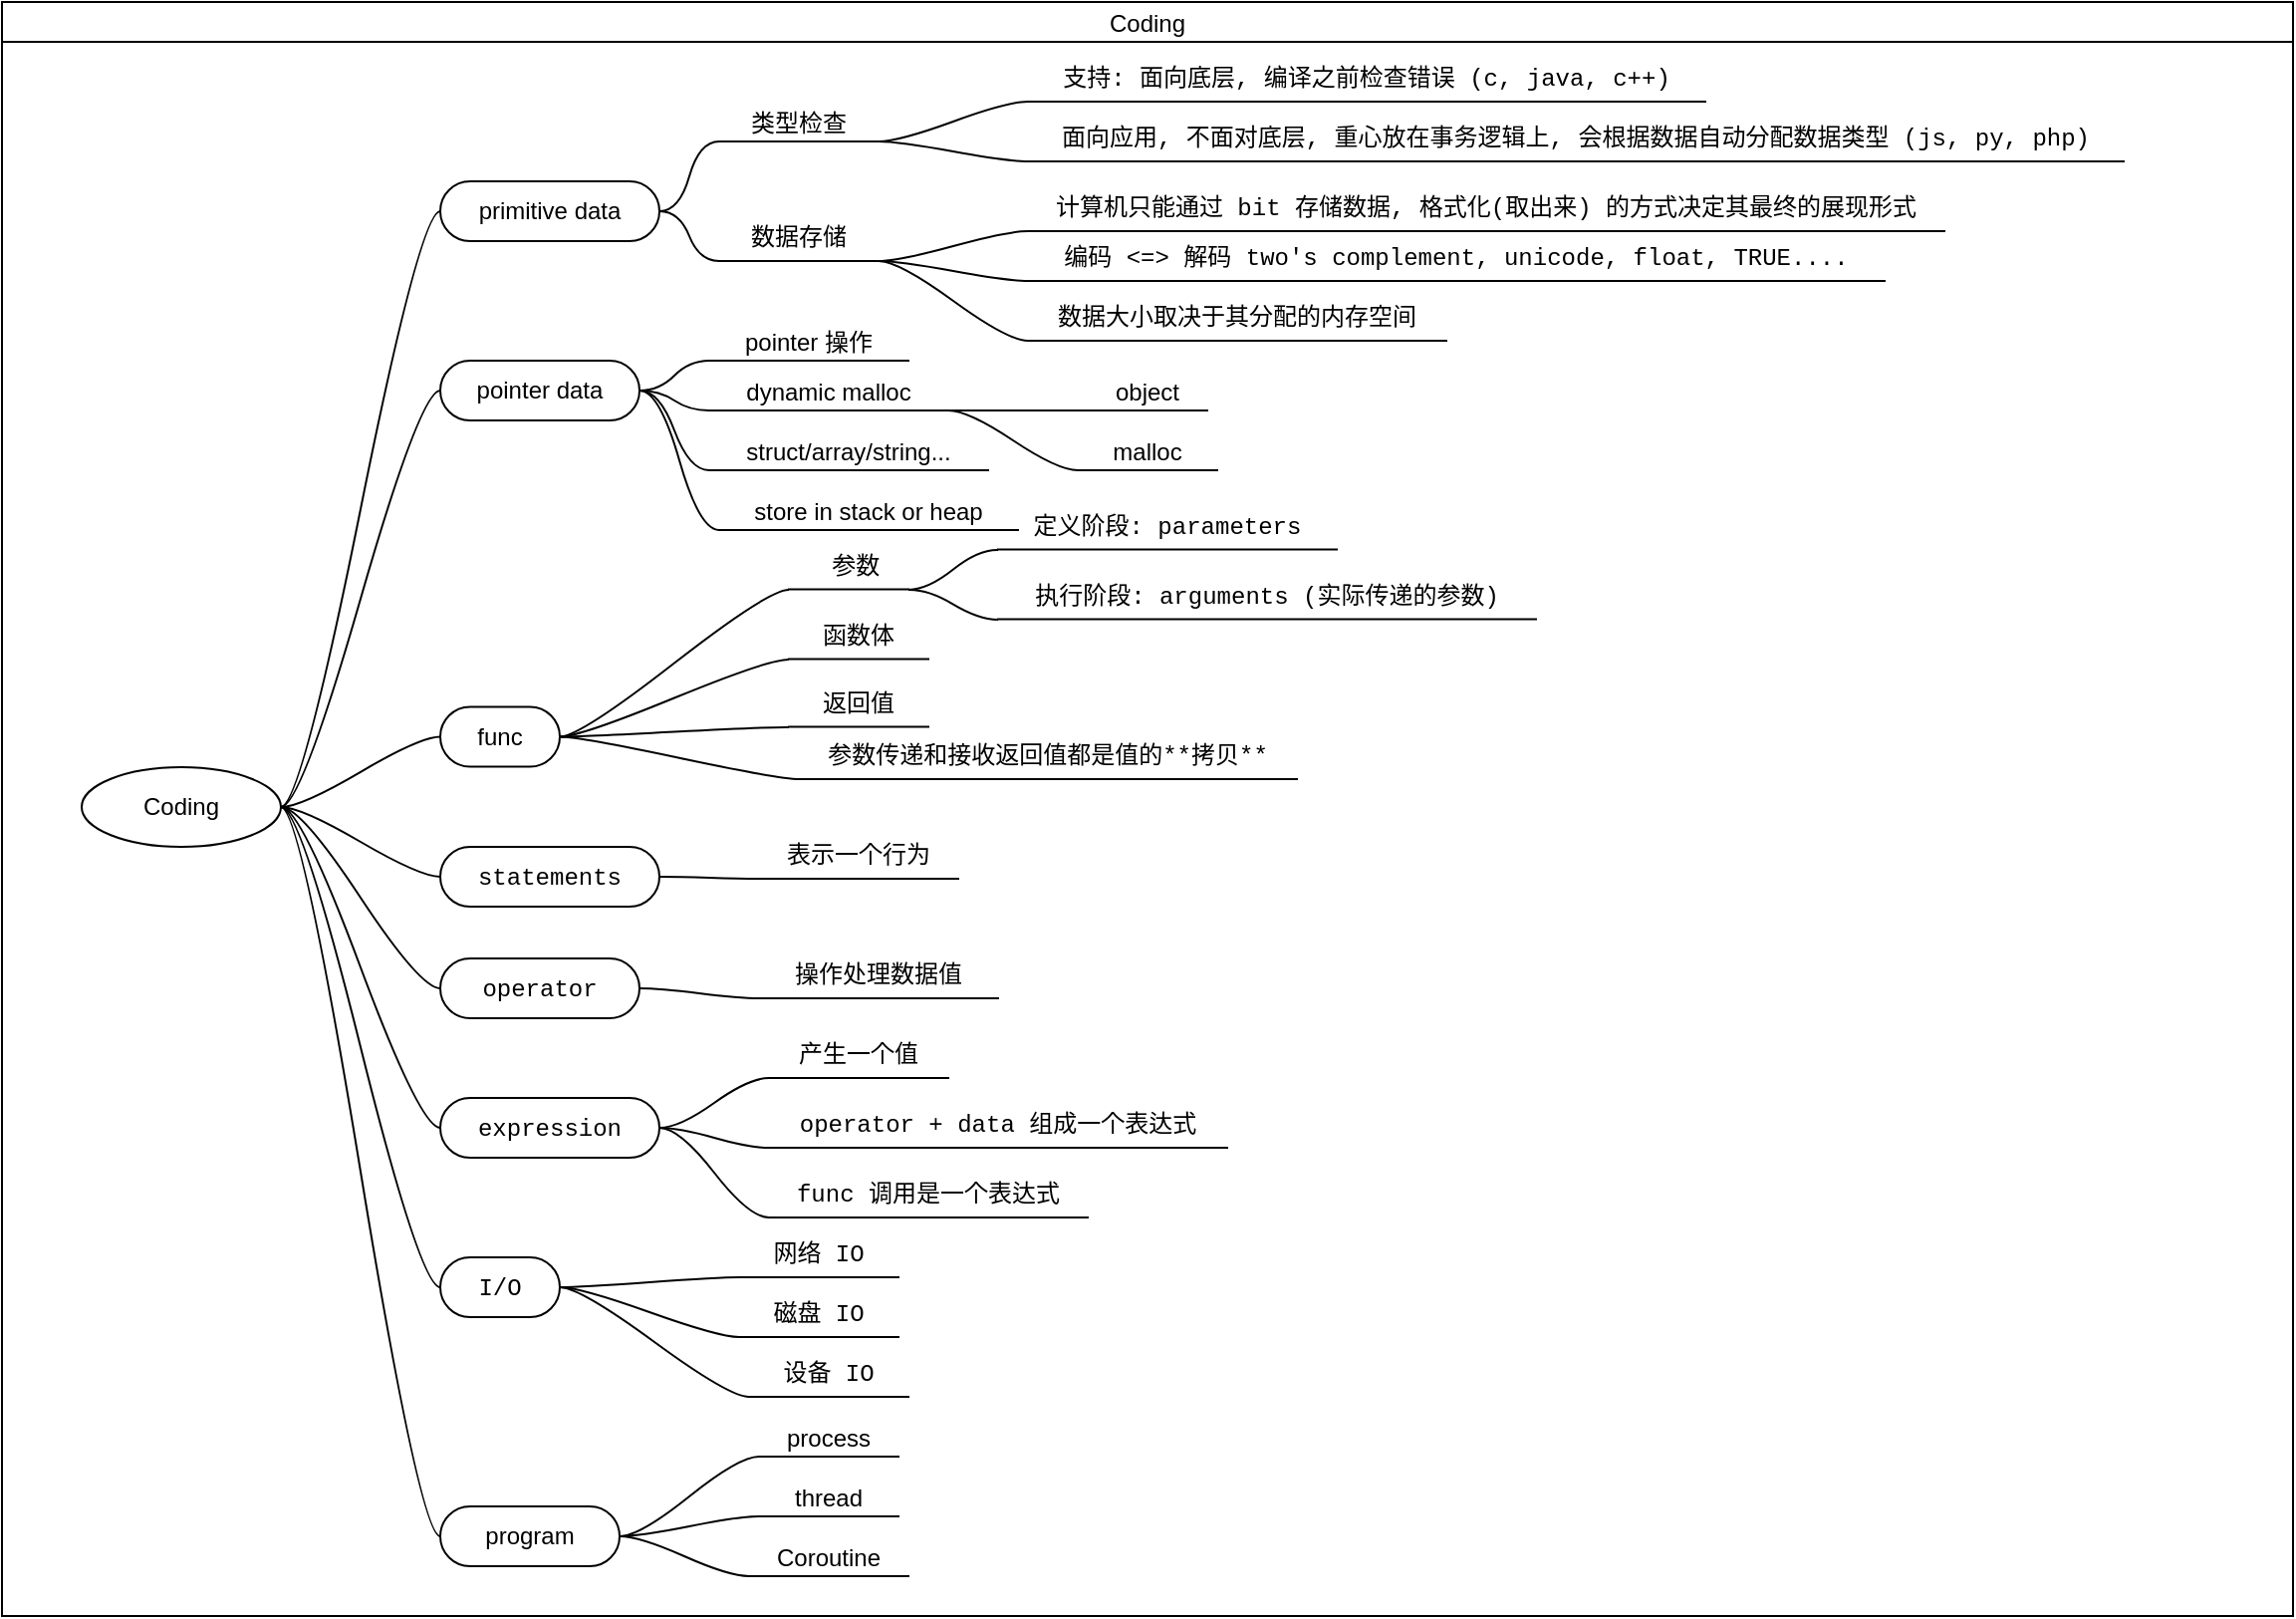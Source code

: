 <mxfile version="16.1.2" type="device" pages="9"><diagram id="iWr8-oijKwKR1iV3FXu2" name="Coding"><mxGraphModel dx="1106" dy="800" grid="1" gridSize="10" guides="1" tooltips="1" connect="1" arrows="1" fold="1" page="1" pageScale="1" pageWidth="1169" pageHeight="827" math="0" shadow="0"><root><mxCell id="8nWMRpo5nNuQBTIq1got-0"/><mxCell id="8nWMRpo5nNuQBTIq1got-1" parent="8nWMRpo5nNuQBTIq1got-0"/><mxCell id="8nWMRpo5nNuQBTIq1got-2" value="Coding" style="swimlane;startSize=20;horizontal=1;containerType=tree;fontColor=default;fontStyle=0;fontSize=12;labelBackgroundColor=none;" parent="8nWMRpo5nNuQBTIq1got-1" vertex="1"><mxGeometry x="10" y="10" width="1150" height="810" as="geometry"/></mxCell><mxCell id="8nWMRpo5nNuQBTIq1got-3" value="" style="edgeStyle=entityRelationEdgeStyle;startArrow=none;endArrow=none;segment=10;curved=1;rounded=0;fontColor=default;fontStyle=0;fontSize=12;labelBackgroundColor=none;" parent="8nWMRpo5nNuQBTIq1got-2" source="8nWMRpo5nNuQBTIq1got-7" target="8nWMRpo5nNuQBTIq1got-8" edge="1"><mxGeometry relative="1" as="geometry"/></mxCell><mxCell id="8nWMRpo5nNuQBTIq1got-7" value="Coding" style="ellipse;whiteSpace=wrap;html=1;align=center;treeFolding=1;treeMoving=1;newEdgeStyle={&quot;edgeStyle&quot;:&quot;entityRelationEdgeStyle&quot;,&quot;startArrow&quot;:&quot;none&quot;,&quot;endArrow&quot;:&quot;none&quot;,&quot;segment&quot;:10,&quot;curved&quot;:1};fontColor=default;fontStyle=0;fontSize=12;labelBackgroundColor=none;" parent="8nWMRpo5nNuQBTIq1got-2" vertex="1"><mxGeometry x="40" y="384" width="100" height="40" as="geometry"/></mxCell><mxCell id="8nWMRpo5nNuQBTIq1got-8" value="primitive data" style="whiteSpace=wrap;html=1;rounded=1;arcSize=50;align=center;verticalAlign=middle;strokeWidth=1;autosize=1;spacing=4;treeFolding=1;treeMoving=1;newEdgeStyle={&quot;edgeStyle&quot;:&quot;entityRelationEdgeStyle&quot;,&quot;startArrow&quot;:&quot;none&quot;,&quot;endArrow&quot;:&quot;none&quot;,&quot;segment&quot;:10,&quot;curved&quot;:1};fontColor=default;fontStyle=0;fontSize=12;labelBackgroundColor=none;" parent="8nWMRpo5nNuQBTIq1got-2" vertex="1" collapsed="1"><mxGeometry x="220" y="90" width="110" height="30" as="geometry"/></mxCell><mxCell id="8nWMRpo5nNuQBTIq1got-12" value="" style="edgeStyle=entityRelationEdgeStyle;startArrow=none;endArrow=none;segment=10;curved=1;rounded=0;fontColor=default;fontStyle=0;fontSize=12;labelBackgroundColor=none;" parent="8nWMRpo5nNuQBTIq1got-2" source="8nWMRpo5nNuQBTIq1got-7" target="8nWMRpo5nNuQBTIq1got-13" edge="1"><mxGeometry relative="1" as="geometry"><mxPoint x="150" y="414" as="sourcePoint"/></mxGeometry></mxCell><mxCell id="8nWMRpo5nNuQBTIq1got-13" value="&lt;div style=&quot;font-family: menlo, monaco, &amp;quot;courier new&amp;quot;, monospace; line-height: 18px; font-size: 12px;&quot;&gt;statements&lt;/div&gt;" style="whiteSpace=wrap;html=1;rounded=1;arcSize=50;align=center;verticalAlign=middle;strokeWidth=1;autosize=1;spacing=4;treeFolding=1;treeMoving=1;newEdgeStyle={&quot;edgeStyle&quot;:&quot;entityRelationEdgeStyle&quot;,&quot;startArrow&quot;:&quot;none&quot;,&quot;endArrow&quot;:&quot;none&quot;,&quot;segment&quot;:10,&quot;curved&quot;:1};fontColor=default;fontStyle=0;fontSize=12;labelBackgroundColor=none;" parent="8nWMRpo5nNuQBTIq1got-2" vertex="1" collapsed="1"><mxGeometry x="220" y="424" width="110" height="30" as="geometry"/></mxCell><mxCell id="8nWMRpo5nNuQBTIq1got-14" value="" style="edgeStyle=entityRelationEdgeStyle;startArrow=none;endArrow=none;segment=10;curved=1;rounded=0;fontColor=default;fontStyle=0;fontSize=12;labelBackgroundColor=none;" parent="8nWMRpo5nNuQBTIq1got-2" source="8nWMRpo5nNuQBTIq1got-7" target="8nWMRpo5nNuQBTIq1got-15" edge="1"><mxGeometry relative="1" as="geometry"><mxPoint x="150.0" y="414" as="sourcePoint"/></mxGeometry></mxCell><mxCell id="8nWMRpo5nNuQBTIq1got-15" value="&lt;div style=&quot;font-family: menlo, monaco, &amp;quot;courier new&amp;quot;, monospace; line-height: 18px; font-size: 12px;&quot;&gt;&lt;div style=&quot;font-family: menlo, monaco, &amp;quot;courier new&amp;quot;, monospace; line-height: 18px; font-size: 12px;&quot;&gt;operator&lt;/div&gt;&lt;/div&gt;" style="whiteSpace=wrap;html=1;rounded=1;arcSize=50;align=center;verticalAlign=middle;strokeWidth=1;autosize=1;spacing=4;treeFolding=1;treeMoving=1;newEdgeStyle={&quot;edgeStyle&quot;:&quot;entityRelationEdgeStyle&quot;,&quot;startArrow&quot;:&quot;none&quot;,&quot;endArrow&quot;:&quot;none&quot;,&quot;segment&quot;:10,&quot;curved&quot;:1};fontColor=default;fontStyle=0;fontSize=12;labelBackgroundColor=none;" parent="8nWMRpo5nNuQBTIq1got-2" vertex="1" collapsed="1"><mxGeometry x="220" y="480" width="100" height="30" as="geometry"/></mxCell><mxCell id="8nWMRpo5nNuQBTIq1got-16" value="" style="edgeStyle=entityRelationEdgeStyle;startArrow=none;endArrow=none;segment=10;curved=1;rounded=0;fontColor=default;fontStyle=0;fontSize=12;labelBackgroundColor=none;" parent="8nWMRpo5nNuQBTIq1got-2" source="8nWMRpo5nNuQBTIq1got-7" target="8nWMRpo5nNuQBTIq1got-17" edge="1"><mxGeometry relative="1" as="geometry"><mxPoint x="150.0" y="414" as="sourcePoint"/></mxGeometry></mxCell><mxCell id="8nWMRpo5nNuQBTIq1got-17" value="&lt;div style=&quot;font-family: menlo, monaco, &amp;quot;courier new&amp;quot;, monospace; line-height: 18px; font-size: 12px;&quot;&gt;&lt;div style=&quot;font-family: menlo, monaco, &amp;quot;courier new&amp;quot;, monospace; line-height: 18px; font-size: 12px;&quot;&gt;&lt;div style=&quot;font-family: menlo, monaco, &amp;quot;courier new&amp;quot;, monospace; line-height: 18px; font-size: 12px;&quot;&gt;expression&lt;/div&gt;&lt;/div&gt;&lt;/div&gt;" style="whiteSpace=wrap;html=1;rounded=1;arcSize=50;align=center;verticalAlign=middle;strokeWidth=1;autosize=1;spacing=4;treeFolding=1;treeMoving=1;newEdgeStyle={&quot;edgeStyle&quot;:&quot;entityRelationEdgeStyle&quot;,&quot;startArrow&quot;:&quot;none&quot;,&quot;endArrow&quot;:&quot;none&quot;,&quot;segment&quot;:10,&quot;curved&quot;:1};fontColor=default;fontStyle=0;fontSize=12;labelBackgroundColor=none;" parent="8nWMRpo5nNuQBTIq1got-2" vertex="1" collapsed="1"><mxGeometry x="220" y="550" width="110" height="30" as="geometry"/></mxCell><mxCell id="8nWMRpo5nNuQBTIq1got-18" value="" style="edgeStyle=entityRelationEdgeStyle;startArrow=none;endArrow=none;segment=10;curved=1;rounded=0;fontColor=default;fontStyle=0;fontSize=12;labelBackgroundColor=none;" parent="8nWMRpo5nNuQBTIq1got-2" source="8nWMRpo5nNuQBTIq1got-7" target="8nWMRpo5nNuQBTIq1got-19" edge="1"><mxGeometry relative="1" as="geometry"><mxPoint x="150.0" y="414" as="sourcePoint"/></mxGeometry></mxCell><mxCell id="8nWMRpo5nNuQBTIq1got-19" value="&lt;div style=&quot;font-family: menlo, monaco, &amp;quot;courier new&amp;quot;, monospace; line-height: 18px; font-size: 12px;&quot;&gt;&lt;div style=&quot;font-family: menlo, monaco, &amp;quot;courier new&amp;quot;, monospace; line-height: 18px; font-size: 12px;&quot;&gt;&lt;div style=&quot;font-family: menlo, monaco, &amp;quot;courier new&amp;quot;, monospace; line-height: 18px; font-size: 12px;&quot;&gt;I/O&lt;/div&gt;&lt;/div&gt;&lt;/div&gt;" style="whiteSpace=wrap;html=1;rounded=1;arcSize=50;align=center;verticalAlign=middle;strokeWidth=1;autosize=1;spacing=4;treeFolding=1;treeMoving=1;newEdgeStyle={&quot;edgeStyle&quot;:&quot;entityRelationEdgeStyle&quot;,&quot;startArrow&quot;:&quot;none&quot;,&quot;endArrow&quot;:&quot;none&quot;,&quot;segment&quot;:10,&quot;curved&quot;:1};fontColor=default;fontStyle=0;fontSize=12;labelBackgroundColor=none;" parent="8nWMRpo5nNuQBTIq1got-2" vertex="1" collapsed="1"><mxGeometry x="220" y="630" width="60" height="30" as="geometry"/></mxCell><mxCell id="8nWMRpo5nNuQBTIq1got-22" value="&lt;div style=&quot;font-family: menlo, monaco, &amp;quot;courier new&amp;quot;, monospace; line-height: 18px; font-size: 12px;&quot;&gt;网络 IO&lt;/div&gt;" style="whiteSpace=wrap;html=1;shape=partialRectangle;top=0;left=0;bottom=1;right=0;points=[[0,1],[1,1]];fillColor=none;align=center;verticalAlign=bottom;routingCenterY=0.5;snapToPoint=1;recursiveResize=0;autosize=1;treeFolding=1;treeMoving=1;newEdgeStyle={&quot;edgeStyle&quot;:&quot;entityRelationEdgeStyle&quot;,&quot;startArrow&quot;:&quot;none&quot;,&quot;endArrow&quot;:&quot;none&quot;,&quot;segment&quot;:10,&quot;curved&quot;:1};fontColor=default;fontStyle=0;fontSize=12;labelBackgroundColor=none;" parent="8nWMRpo5nNuQBTIq1got-2" vertex="1"><mxGeometry x="370" y="620" width="80" height="20" as="geometry"/></mxCell><mxCell id="8nWMRpo5nNuQBTIq1got-23" value="" style="edgeStyle=entityRelationEdgeStyle;startArrow=none;endArrow=none;segment=10;curved=1;rounded=0;fontColor=default;fontStyle=0;fontSize=12;labelBackgroundColor=none;" parent="8nWMRpo5nNuQBTIq1got-2" source="8nWMRpo5nNuQBTIq1got-19" target="8nWMRpo5nNuQBTIq1got-22" edge="1"><mxGeometry relative="1" as="geometry"><mxPoint x="380" y="749" as="sourcePoint"/></mxGeometry></mxCell><mxCell id="8nWMRpo5nNuQBTIq1got-24" value="" style="edgeStyle=entityRelationEdgeStyle;startArrow=none;endArrow=none;segment=10;curved=1;rounded=0;fontColor=default;fontStyle=0;fontSize=12;labelBackgroundColor=none;" parent="8nWMRpo5nNuQBTIq1got-2" source="8nWMRpo5nNuQBTIq1got-19" target="8nWMRpo5nNuQBTIq1got-25" edge="1"><mxGeometry relative="1" as="geometry"><mxPoint x="350" y="729" as="sourcePoint"/></mxGeometry></mxCell><mxCell id="8nWMRpo5nNuQBTIq1got-25" value="&lt;div style=&quot;font-family: menlo, monaco, &amp;quot;courier new&amp;quot;, monospace; line-height: 18px; font-size: 12px;&quot;&gt;&lt;div style=&quot;font-family: menlo, monaco, &amp;quot;courier new&amp;quot;, monospace; line-height: 18px; font-size: 12px;&quot;&gt;磁盘 IO&lt;/div&gt;&lt;/div&gt;" style="whiteSpace=wrap;html=1;shape=partialRectangle;top=0;left=0;bottom=1;right=0;points=[[0,1],[1,1]];fillColor=none;align=center;verticalAlign=bottom;routingCenterY=0.5;snapToPoint=1;recursiveResize=0;autosize=1;treeFolding=1;treeMoving=1;newEdgeStyle={&quot;edgeStyle&quot;:&quot;entityRelationEdgeStyle&quot;,&quot;startArrow&quot;:&quot;none&quot;,&quot;endArrow&quot;:&quot;none&quot;,&quot;segment&quot;:10,&quot;curved&quot;:1};fontColor=default;fontStyle=0;fontSize=12;labelBackgroundColor=none;" parent="8nWMRpo5nNuQBTIq1got-2" vertex="1"><mxGeometry x="370" y="650" width="80" height="20" as="geometry"/></mxCell><mxCell id="8nWMRpo5nNuQBTIq1got-26" value="&lt;div style=&quot;font-family: menlo, monaco, &amp;quot;courier new&amp;quot;, monospace; line-height: 18px; font-size: 12px;&quot;&gt;操作处理数据值&lt;/div&gt;" style="whiteSpace=wrap;html=1;shape=partialRectangle;top=0;left=0;bottom=1;right=0;points=[[0,1],[1,1]];fillColor=none;align=center;verticalAlign=bottom;routingCenterY=0.5;snapToPoint=1;recursiveResize=0;autosize=1;treeFolding=1;treeMoving=1;newEdgeStyle={&quot;edgeStyle&quot;:&quot;entityRelationEdgeStyle&quot;,&quot;startArrow&quot;:&quot;none&quot;,&quot;endArrow&quot;:&quot;none&quot;,&quot;segment&quot;:10,&quot;curved&quot;:1};fontColor=default;fontStyle=0;fontSize=12;labelBackgroundColor=none;" parent="8nWMRpo5nNuQBTIq1got-2" vertex="1"><mxGeometry x="380" y="480" width="120" height="20" as="geometry"/></mxCell><mxCell id="8nWMRpo5nNuQBTIq1got-27" value="" style="edgeStyle=entityRelationEdgeStyle;startArrow=none;endArrow=none;segment=10;curved=1;rounded=0;fontColor=default;fontStyle=0;fontSize=12;labelBackgroundColor=none;" parent="8nWMRpo5nNuQBTIq1got-2" source="8nWMRpo5nNuQBTIq1got-15" target="8nWMRpo5nNuQBTIq1got-26" edge="1"><mxGeometry relative="1" as="geometry"><mxPoint x="405" y="575" as="sourcePoint"/></mxGeometry></mxCell><mxCell id="8nWMRpo5nNuQBTIq1got-30" value="&lt;div style=&quot;font-family: menlo, monaco, &amp;quot;courier new&amp;quot;, monospace; line-height: 18px; font-size: 12px;&quot;&gt;表示一个行为&lt;/div&gt;" style="whiteSpace=wrap;html=1;shape=partialRectangle;top=0;left=0;bottom=1;right=0;points=[[0,1],[1,1]];fillColor=none;align=center;verticalAlign=bottom;routingCenterY=0.5;snapToPoint=1;recursiveResize=0;autosize=1;treeFolding=1;treeMoving=1;newEdgeStyle={&quot;edgeStyle&quot;:&quot;entityRelationEdgeStyle&quot;,&quot;startArrow&quot;:&quot;none&quot;,&quot;endArrow&quot;:&quot;none&quot;,&quot;segment&quot;:10,&quot;curved&quot;:1};fontColor=default;fontStyle=0;fontSize=12;labelBackgroundColor=none;" parent="8nWMRpo5nNuQBTIq1got-2" vertex="1"><mxGeometry x="380" y="420" width="100" height="20" as="geometry"/></mxCell><mxCell id="8nWMRpo5nNuQBTIq1got-31" value="" style="edgeStyle=entityRelationEdgeStyle;startArrow=none;endArrow=none;segment=10;curved=1;rounded=0;fontColor=default;fontStyle=0;fontSize=12;labelBackgroundColor=none;" parent="8nWMRpo5nNuQBTIq1got-2" source="8nWMRpo5nNuQBTIq1got-13" target="8nWMRpo5nNuQBTIq1got-30" edge="1"><mxGeometry relative="1" as="geometry"><mxPoint x="410" y="535" as="sourcePoint"/></mxGeometry></mxCell><mxCell id="8nWMRpo5nNuQBTIq1got-32" value="&lt;div style=&quot;font-family: menlo, monaco, &amp;quot;courier new&amp;quot;, monospace; line-height: 18px; font-size: 12px;&quot;&gt;产生一个值&lt;/div&gt;" style="whiteSpace=wrap;html=1;shape=partialRectangle;top=0;left=0;bottom=1;right=0;points=[[0,1],[1,1]];fillColor=none;align=center;verticalAlign=bottom;routingCenterY=0.5;snapToPoint=1;recursiveResize=0;autosize=1;treeFolding=1;treeMoving=1;newEdgeStyle={&quot;edgeStyle&quot;:&quot;entityRelationEdgeStyle&quot;,&quot;startArrow&quot;:&quot;none&quot;,&quot;endArrow&quot;:&quot;none&quot;,&quot;segment&quot;:10,&quot;curved&quot;:1};fontColor=default;fontStyle=0;fontSize=12;labelBackgroundColor=none;" parent="8nWMRpo5nNuQBTIq1got-2" vertex="1"><mxGeometry x="385" y="520" width="90" height="20" as="geometry"/></mxCell><mxCell id="8nWMRpo5nNuQBTIq1got-33" value="" style="edgeStyle=entityRelationEdgeStyle;startArrow=none;endArrow=none;segment=10;curved=1;rounded=0;fontColor=default;fontStyle=0;fontSize=12;labelBackgroundColor=none;" parent="8nWMRpo5nNuQBTIq1got-2" source="8nWMRpo5nNuQBTIq1got-17" target="8nWMRpo5nNuQBTIq1got-32" edge="1"><mxGeometry relative="1" as="geometry"><mxPoint x="410" y="645" as="sourcePoint"/></mxGeometry></mxCell><mxCell id="8nWMRpo5nNuQBTIq1got-36" value="" style="edgeStyle=entityRelationEdgeStyle;startArrow=none;endArrow=none;segment=10;curved=1;rounded=0;fontColor=default;fontStyle=0;fontSize=12;labelBackgroundColor=none;" parent="8nWMRpo5nNuQBTIq1got-2" source="8nWMRpo5nNuQBTIq1got-17" target="8nWMRpo5nNuQBTIq1got-37" edge="1"><mxGeometry relative="1" as="geometry"><mxPoint x="380" y="625" as="sourcePoint"/></mxGeometry></mxCell><mxCell id="8nWMRpo5nNuQBTIq1got-37" value="&lt;div style=&quot;font-family: menlo, monaco, &amp;quot;courier new&amp;quot;, monospace; line-height: 18px; font-size: 12px;&quot;&gt;operator + data 组成一个表达式&lt;/div&gt;" style="whiteSpace=wrap;html=1;shape=partialRectangle;top=0;left=0;bottom=1;right=0;points=[[0,1],[1,1]];fillColor=none;align=center;verticalAlign=bottom;routingCenterY=0.5;snapToPoint=1;recursiveResize=0;autosize=1;treeFolding=1;treeMoving=1;newEdgeStyle={&quot;edgeStyle&quot;:&quot;entityRelationEdgeStyle&quot;,&quot;startArrow&quot;:&quot;none&quot;,&quot;endArrow&quot;:&quot;none&quot;,&quot;segment&quot;:10,&quot;curved&quot;:1};fontColor=default;fontStyle=0;fontSize=12;labelBackgroundColor=none;" parent="8nWMRpo5nNuQBTIq1got-2" vertex="1"><mxGeometry x="385" y="555" width="230" height="20" as="geometry"/></mxCell><mxCell id="8nWMRpo5nNuQBTIq1got-38" value="" style="edgeStyle=entityRelationEdgeStyle;startArrow=none;endArrow=none;segment=10;curved=1;rounded=0;fontColor=default;fontStyle=0;fontSize=12;labelBackgroundColor=none;" parent="8nWMRpo5nNuQBTIq1got-2" source="8nWMRpo5nNuQBTIq1got-17" target="8nWMRpo5nNuQBTIq1got-39" edge="1"><mxGeometry relative="1" as="geometry"><mxPoint x="380" y="625" as="sourcePoint"/></mxGeometry></mxCell><mxCell id="8nWMRpo5nNuQBTIq1got-39" value="&lt;div style=&quot;font-family: menlo, monaco, &amp;quot;courier new&amp;quot;, monospace; line-height: 18px; font-size: 12px;&quot;&gt;func 调用是一个表达式&lt;/div&gt;" style="whiteSpace=wrap;html=1;shape=partialRectangle;top=0;left=0;bottom=1;right=0;points=[[0,1],[1,1]];fillColor=none;align=center;verticalAlign=bottom;routingCenterY=0.5;snapToPoint=1;recursiveResize=0;autosize=1;treeFolding=1;treeMoving=1;newEdgeStyle={&quot;edgeStyle&quot;:&quot;entityRelationEdgeStyle&quot;,&quot;startArrow&quot;:&quot;none&quot;,&quot;endArrow&quot;:&quot;none&quot;,&quot;segment&quot;:10,&quot;curved&quot;:1};fontColor=default;fontStyle=0;fontSize=12;labelBackgroundColor=none;" parent="8nWMRpo5nNuQBTIq1got-2" vertex="1"><mxGeometry x="385" y="590" width="160" height="20" as="geometry"/></mxCell><mxCell id="8nWMRpo5nNuQBTIq1got-40" value="类型检查" style="whiteSpace=wrap;html=1;shape=partialRectangle;top=0;left=0;bottom=1;right=0;points=[[0,1],[1,1]];fillColor=none;align=center;verticalAlign=bottom;routingCenterY=0.5;snapToPoint=1;recursiveResize=0;autosize=1;treeFolding=1;treeMoving=1;newEdgeStyle={&quot;edgeStyle&quot;:&quot;entityRelationEdgeStyle&quot;,&quot;startArrow&quot;:&quot;none&quot;,&quot;endArrow&quot;:&quot;none&quot;,&quot;segment&quot;:10,&quot;curved&quot;:1};fontColor=default;fontStyle=0;fontSize=12;labelBackgroundColor=none;" parent="8nWMRpo5nNuQBTIq1got-2" vertex="1"><mxGeometry x="360" y="50" width="80" height="20" as="geometry"/></mxCell><mxCell id="8nWMRpo5nNuQBTIq1got-41" value="" style="edgeStyle=entityRelationEdgeStyle;startArrow=none;endArrow=none;segment=10;curved=1;rounded=0;fontColor=default;fontStyle=0;fontSize=12;labelBackgroundColor=none;" parent="8nWMRpo5nNuQBTIq1got-2" source="8nWMRpo5nNuQBTIq1got-8" target="8nWMRpo5nNuQBTIq1got-40" edge="1"><mxGeometry relative="1" as="geometry"><mxPoint x="410" y="180" as="sourcePoint"/></mxGeometry></mxCell><mxCell id="8nWMRpo5nNuQBTIq1got-42" value="" style="edgeStyle=entityRelationEdgeStyle;startArrow=none;endArrow=none;segment=10;curved=1;rounded=0;fontColor=default;fontStyle=0;fontSize=12;labelBackgroundColor=none;" parent="8nWMRpo5nNuQBTIq1got-2" source="8nWMRpo5nNuQBTIq1got-8" target="8nWMRpo5nNuQBTIq1got-43" edge="1"><mxGeometry relative="1" as="geometry"><mxPoint x="380" y="160" as="sourcePoint"/></mxGeometry></mxCell><mxCell id="8nWMRpo5nNuQBTIq1got-43" value="&lt;div style=&quot;font-family: menlo, monaco, &amp;quot;courier new&amp;quot;, monospace; line-height: 18px; font-size: 12px;&quot;&gt;&lt;span style=&quot;font-size: 12px;&quot;&gt;数据存储&lt;/span&gt;&lt;/div&gt;" style="whiteSpace=wrap;html=1;shape=partialRectangle;top=0;left=0;bottom=1;right=0;points=[[0,1],[1,1]];fillColor=none;align=center;verticalAlign=bottom;routingCenterY=0.5;snapToPoint=1;recursiveResize=0;autosize=1;treeFolding=1;treeMoving=1;newEdgeStyle={&quot;edgeStyle&quot;:&quot;entityRelationEdgeStyle&quot;,&quot;startArrow&quot;:&quot;none&quot;,&quot;endArrow&quot;:&quot;none&quot;,&quot;segment&quot;:10,&quot;curved&quot;:1};fontColor=default;fontStyle=0;fontSize=12;labelBackgroundColor=none;" parent="8nWMRpo5nNuQBTIq1got-2" vertex="1"><mxGeometry x="360" y="110" width="80" height="20" as="geometry"/></mxCell><mxCell id="8nWMRpo5nNuQBTIq1got-44" value="" style="edgeStyle=entityRelationEdgeStyle;startArrow=none;endArrow=none;segment=10;curved=1;rounded=0;fontColor=default;fontStyle=0;fontSize=12;labelBackgroundColor=none;" parent="8nWMRpo5nNuQBTIq1got-2" source="8nWMRpo5nNuQBTIq1got-40" target="8nWMRpo5nNuQBTIq1got-45" edge="1"><mxGeometry relative="1" as="geometry"><mxPoint x="380" y="160" as="sourcePoint"/></mxGeometry></mxCell><mxCell id="8nWMRpo5nNuQBTIq1got-45" value="&lt;div style=&quot;font-family: menlo, monaco, &amp;quot;courier new&amp;quot;, monospace; line-height: 18px; font-size: 12px;&quot;&gt;支持: 面向底层, 编译之前检查错误 (c, java, c++) &lt;/div&gt;" style="whiteSpace=wrap;html=1;shape=partialRectangle;top=0;left=0;bottom=1;right=0;points=[[0,1],[1,1]];fillColor=none;align=center;verticalAlign=bottom;routingCenterY=0.5;snapToPoint=1;recursiveResize=0;autosize=1;treeFolding=1;treeMoving=1;newEdgeStyle={&quot;edgeStyle&quot;:&quot;entityRelationEdgeStyle&quot;,&quot;startArrow&quot;:&quot;none&quot;,&quot;endArrow&quot;:&quot;none&quot;,&quot;segment&quot;:10,&quot;curved&quot;:1};fontColor=default;fontStyle=0;fontSize=12;labelBackgroundColor=none;" parent="8nWMRpo5nNuQBTIq1got-2" vertex="1"><mxGeometry x="515" y="30" width="340" height="20" as="geometry"/></mxCell><mxCell id="8nWMRpo5nNuQBTIq1got-46" value="" style="edgeStyle=entityRelationEdgeStyle;startArrow=none;endArrow=none;segment=10;curved=1;rounded=0;fontColor=default;fontStyle=0;fontSize=12;labelBackgroundColor=none;" parent="8nWMRpo5nNuQBTIq1got-2" source="8nWMRpo5nNuQBTIq1got-40" target="8nWMRpo5nNuQBTIq1got-47" edge="1"><mxGeometry relative="1" as="geometry"><mxPoint x="545.154" y="90.385" as="sourcePoint"/></mxGeometry></mxCell><mxCell id="8nWMRpo5nNuQBTIq1got-47" value="&lt;div style=&quot;font-family: menlo, monaco, &amp;quot;courier new&amp;quot;, monospace; line-height: 18px; font-size: 12px;&quot;&gt;面向应用, 不面对底层, 重心放在事务逻辑上, 会根据数据自动分配数据类型 (js, py, php) &lt;/div&gt;" style="whiteSpace=wrap;html=1;shape=partialRectangle;top=0;left=0;bottom=1;right=0;points=[[0,1],[1,1]];fillColor=none;align=center;verticalAlign=bottom;routingCenterY=0.5;snapToPoint=1;recursiveResize=0;autosize=1;treeFolding=1;treeMoving=1;newEdgeStyle={&quot;edgeStyle&quot;:&quot;entityRelationEdgeStyle&quot;,&quot;startArrow&quot;:&quot;none&quot;,&quot;endArrow&quot;:&quot;none&quot;,&quot;segment&quot;:10,&quot;curved&quot;:1};fontColor=default;fontStyle=0;fontSize=12;labelBackgroundColor=none;" parent="8nWMRpo5nNuQBTIq1got-2" vertex="1"><mxGeometry x="515" y="60" width="550" height="20" as="geometry"/></mxCell><mxCell id="8nWMRpo5nNuQBTIq1got-48" value="" style="edgeStyle=entityRelationEdgeStyle;startArrow=none;endArrow=none;segment=10;curved=1;rounded=0;fontColor=default;fontStyle=0;fontSize=12;labelBackgroundColor=none;" parent="8nWMRpo5nNuQBTIq1got-2" source="8nWMRpo5nNuQBTIq1got-43" target="8nWMRpo5nNuQBTIq1got-49" edge="1"><mxGeometry relative="1" as="geometry"><mxPoint x="380" y="160" as="sourcePoint"/></mxGeometry></mxCell><mxCell id="8nWMRpo5nNuQBTIq1got-49" value="&lt;div style=&quot;font-family: menlo, monaco, &amp;quot;courier new&amp;quot;, monospace; line-height: 18px; font-size: 12px;&quot;&gt;&lt;div style=&quot;font-family: menlo, monaco, &amp;quot;courier new&amp;quot;, monospace; line-height: 18px; font-size: 12px;&quot;&gt;计算机只能通过 bit 存储数据, 格式化(取出来) 的方式决定其最终的展现形式&lt;/div&gt;&lt;/div&gt;" style="whiteSpace=wrap;html=1;shape=partialRectangle;top=0;left=0;bottom=1;right=0;points=[[0,1],[1,1]];fillColor=none;align=center;verticalAlign=bottom;routingCenterY=0.5;snapToPoint=1;recursiveResize=0;autosize=1;treeFolding=1;treeMoving=1;newEdgeStyle={&quot;edgeStyle&quot;:&quot;entityRelationEdgeStyle&quot;,&quot;startArrow&quot;:&quot;none&quot;,&quot;endArrow&quot;:&quot;none&quot;,&quot;segment&quot;:10,&quot;curved&quot;:1};fontColor=default;fontStyle=0;fontSize=12;labelBackgroundColor=none;" parent="8nWMRpo5nNuQBTIq1got-2" vertex="1"><mxGeometry x="515" y="95" width="460" height="20" as="geometry"/></mxCell><mxCell id="8nWMRpo5nNuQBTIq1got-52" value="" style="edgeStyle=entityRelationEdgeStyle;startArrow=none;endArrow=none;segment=10;curved=1;rounded=0;fontColor=default;fontStyle=0;fontSize=12;labelBackgroundColor=none;" parent="8nWMRpo5nNuQBTIq1got-2" source="8nWMRpo5nNuQBTIq1got-43" target="8nWMRpo5nNuQBTIq1got-53" edge="1"><mxGeometry relative="1" as="geometry"><mxPoint x="539.769" y="170.385" as="sourcePoint"/></mxGeometry></mxCell><mxCell id="8nWMRpo5nNuQBTIq1got-53" value="&lt;div style=&quot;font-family: menlo, monaco, &amp;quot;courier new&amp;quot;, monospace; line-height: 18px; font-size: 12px;&quot;&gt;&lt;div style=&quot;font-family: menlo, monaco, &amp;quot;courier new&amp;quot;, monospace; line-height: 18px; font-size: 12px;&quot;&gt;编码 &amp;lt;=&amp;gt; 解码 two's complement, unicode, float, TRUE....&lt;/div&gt;&lt;/div&gt;" style="whiteSpace=wrap;html=1;shape=partialRectangle;top=0;left=0;bottom=1;right=0;points=[[0,1],[1,1]];fillColor=none;align=center;verticalAlign=bottom;routingCenterY=0.5;snapToPoint=1;recursiveResize=0;autosize=1;treeFolding=1;treeMoving=1;newEdgeStyle={&quot;edgeStyle&quot;:&quot;entityRelationEdgeStyle&quot;,&quot;startArrow&quot;:&quot;none&quot;,&quot;endArrow&quot;:&quot;none&quot;,&quot;segment&quot;:10,&quot;curved&quot;:1};fontColor=default;fontStyle=0;fontSize=12;labelBackgroundColor=none;" parent="8nWMRpo5nNuQBTIq1got-2" vertex="1"><mxGeometry x="515" y="120" width="430" height="20" as="geometry"/></mxCell><mxCell id="8nWMRpo5nNuQBTIq1got-54" value="" style="edgeStyle=entityRelationEdgeStyle;startArrow=none;endArrow=none;segment=10;curved=1;rounded=0;fontColor=default;fontStyle=0;fontSize=12;labelBackgroundColor=none;" parent="8nWMRpo5nNuQBTIq1got-2" source="8nWMRpo5nNuQBTIq1got-43" target="8nWMRpo5nNuQBTIq1got-55" edge="1"><mxGeometry relative="1" as="geometry"><mxPoint x="539.769" y="170.385" as="sourcePoint"/></mxGeometry></mxCell><mxCell id="8nWMRpo5nNuQBTIq1got-55" value="&lt;div style=&quot;font-family: menlo, monaco, &amp;quot;courier new&amp;quot;, monospace; line-height: 18px; font-size: 12px;&quot;&gt;&lt;div style=&quot;font-family: menlo, monaco, &amp;quot;courier new&amp;quot;, monospace; line-height: 18px; font-size: 12px;&quot;&gt;&lt;div style=&quot;font-family: menlo, monaco, &amp;quot;courier new&amp;quot;, monospace; line-height: 18px; font-size: 12px;&quot;&gt;数据大小取决于其分配的内存空间&lt;/div&gt;&lt;/div&gt;&lt;/div&gt;" style="whiteSpace=wrap;html=1;shape=partialRectangle;top=0;left=0;bottom=1;right=0;points=[[0,1],[1,1]];fillColor=none;align=center;verticalAlign=bottom;routingCenterY=0.5;snapToPoint=1;recursiveResize=0;autosize=1;treeFolding=1;treeMoving=1;newEdgeStyle={&quot;edgeStyle&quot;:&quot;entityRelationEdgeStyle&quot;,&quot;startArrow&quot;:&quot;none&quot;,&quot;endArrow&quot;:&quot;none&quot;,&quot;segment&quot;:10,&quot;curved&quot;:1};fontColor=default;fontStyle=0;fontSize=12;labelBackgroundColor=none;" parent="8nWMRpo5nNuQBTIq1got-2" vertex="1"><mxGeometry x="515" y="150" width="210" height="20" as="geometry"/></mxCell><mxCell id="8nWMRpo5nNuQBTIq1got-56" value="" style="edgeStyle=entityRelationEdgeStyle;startArrow=none;endArrow=none;segment=10;curved=1;rounded=0;fontColor=default;fontStyle=0;fontSize=12;labelBackgroundColor=none;" parent="8nWMRpo5nNuQBTIq1got-2" source="8nWMRpo5nNuQBTIq1got-7" target="8nWMRpo5nNuQBTIq1got-57" edge="1"><mxGeometry relative="1" as="geometry"><mxPoint x="150.0" y="414" as="sourcePoint"/></mxGeometry></mxCell><mxCell id="8nWMRpo5nNuQBTIq1got-57" value="func" style="whiteSpace=wrap;html=1;rounded=1;arcSize=50;align=center;verticalAlign=middle;strokeWidth=1;autosize=1;spacing=4;treeFolding=1;treeMoving=1;newEdgeStyle={&quot;edgeStyle&quot;:&quot;entityRelationEdgeStyle&quot;,&quot;startArrow&quot;:&quot;none&quot;,&quot;endArrow&quot;:&quot;none&quot;,&quot;segment&quot;:10,&quot;curved&quot;:1};fontColor=default;fontStyle=0;fontSize=12;labelBackgroundColor=none;" parent="8nWMRpo5nNuQBTIq1got-2" vertex="1" collapsed="1"><mxGeometry x="220" y="353.77" width="60" height="30" as="geometry"/></mxCell><mxCell id="8nWMRpo5nNuQBTIq1got-60" value="&lt;div style=&quot;font-family: menlo, monaco, &amp;quot;courier new&amp;quot;, monospace; line-height: 18px; font-size: 12px;&quot;&gt;&amp;nbsp;参数&lt;/div&gt;" style="whiteSpace=wrap;html=1;shape=partialRectangle;top=0;left=0;bottom=1;right=0;points=[[0,1],[1,1]];fillColor=none;align=center;verticalAlign=bottom;routingCenterY=0.5;snapToPoint=1;recursiveResize=0;autosize=1;treeFolding=1;treeMoving=1;newEdgeStyle={&quot;edgeStyle&quot;:&quot;entityRelationEdgeStyle&quot;,&quot;startArrow&quot;:&quot;none&quot;,&quot;endArrow&quot;:&quot;none&quot;,&quot;segment&quot;:10,&quot;curved&quot;:1};fontColor=default;fontStyle=0;fontSize=12;labelBackgroundColor=none;" parent="8nWMRpo5nNuQBTIq1got-2" vertex="1"><mxGeometry x="395" y="274.77" width="60" height="20" as="geometry"/></mxCell><mxCell id="8nWMRpo5nNuQBTIq1got-61" value="" style="edgeStyle=entityRelationEdgeStyle;startArrow=none;endArrow=none;segment=10;curved=1;rounded=0;fontColor=default;fontStyle=0;fontSize=12;labelBackgroundColor=none;" parent="8nWMRpo5nNuQBTIq1got-2" source="8nWMRpo5nNuQBTIq1got-57" target="8nWMRpo5nNuQBTIq1got-60" edge="1"><mxGeometry relative="1" as="geometry"><mxPoint x="410" y="304.77" as="sourcePoint"/></mxGeometry></mxCell><mxCell id="8nWMRpo5nNuQBTIq1got-62" value="" style="edgeStyle=entityRelationEdgeStyle;startArrow=none;endArrow=none;segment=10;curved=1;rounded=0;fontColor=default;fontStyle=0;fontSize=12;labelBackgroundColor=none;" parent="8nWMRpo5nNuQBTIq1got-2" source="8nWMRpo5nNuQBTIq1got-60" target="8nWMRpo5nNuQBTIq1got-63" edge="1"><mxGeometry relative="1" as="geometry"><mxPoint x="380" y="284.77" as="sourcePoint"/></mxGeometry></mxCell><mxCell id="8nWMRpo5nNuQBTIq1got-63" value="&lt;div style=&quot;font-family: menlo, monaco, &amp;quot;courier new&amp;quot;, monospace; line-height: 18px; font-size: 12px;&quot;&gt;&lt;div style=&quot;font-family: menlo, monaco, &amp;quot;courier new&amp;quot;, monospace; line-height: 18px; font-size: 12px;&quot;&gt;定义阶段: parameters&lt;/div&gt;&lt;/div&gt;" style="whiteSpace=wrap;html=1;shape=partialRectangle;top=0;left=0;bottom=1;right=0;points=[[0,1],[1,1]];fillColor=none;align=center;verticalAlign=bottom;routingCenterY=0.5;snapToPoint=1;recursiveResize=0;autosize=1;treeFolding=1;treeMoving=1;newEdgeStyle={&quot;edgeStyle&quot;:&quot;entityRelationEdgeStyle&quot;,&quot;startArrow&quot;:&quot;none&quot;,&quot;endArrow&quot;:&quot;none&quot;,&quot;segment&quot;:10,&quot;curved&quot;:1};fontColor=default;fontStyle=0;fontSize=12;labelBackgroundColor=none;" parent="8nWMRpo5nNuQBTIq1got-2" vertex="1"><mxGeometry x="500" y="254.77" width="170" height="20" as="geometry"/></mxCell><mxCell id="8nWMRpo5nNuQBTIq1got-64" value="" style="edgeStyle=entityRelationEdgeStyle;startArrow=none;endArrow=none;segment=10;curved=1;rounded=0;fontColor=default;fontStyle=0;fontSize=12;labelBackgroundColor=none;" parent="8nWMRpo5nNuQBTIq1got-2" source="8nWMRpo5nNuQBTIq1got-60" target="8nWMRpo5nNuQBTIq1got-65" edge="1"><mxGeometry relative="1" as="geometry"><mxPoint x="529.769" y="294.77" as="sourcePoint"/></mxGeometry></mxCell><mxCell id="8nWMRpo5nNuQBTIq1got-65" value="&lt;div style=&quot;font-family: menlo, monaco, &amp;quot;courier new&amp;quot;, monospace; line-height: 18px; font-size: 12px;&quot;&gt;&lt;div style=&quot;font-family: menlo, monaco, &amp;quot;courier new&amp;quot;, monospace; line-height: 18px; font-size: 12px;&quot;&gt;&lt;div style=&quot;font-family: menlo, monaco, &amp;quot;courier new&amp;quot;, monospace; line-height: 18px; font-size: 12px;&quot;&gt;执行阶段: arguments (实际传递的参数)&lt;/div&gt;&lt;/div&gt;&lt;/div&gt;" style="whiteSpace=wrap;html=1;shape=partialRectangle;top=0;left=0;bottom=1;right=0;points=[[0,1],[1,1]];fillColor=none;align=center;verticalAlign=bottom;routingCenterY=0.5;snapToPoint=1;recursiveResize=0;autosize=1;treeFolding=1;treeMoving=1;newEdgeStyle={&quot;edgeStyle&quot;:&quot;entityRelationEdgeStyle&quot;,&quot;startArrow&quot;:&quot;none&quot;,&quot;endArrow&quot;:&quot;none&quot;,&quot;segment&quot;:10,&quot;curved&quot;:1};fontColor=default;fontStyle=0;fontSize=12;labelBackgroundColor=none;" parent="8nWMRpo5nNuQBTIq1got-2" vertex="1"><mxGeometry x="500" y="289.77" width="270" height="20" as="geometry"/></mxCell><mxCell id="8nWMRpo5nNuQBTIq1got-68" value="" style="edgeStyle=entityRelationEdgeStyle;startArrow=none;endArrow=none;segment=10;curved=1;rounded=0;fontColor=default;fontStyle=0;fontSize=12;labelBackgroundColor=none;" parent="8nWMRpo5nNuQBTIq1got-2" source="8nWMRpo5nNuQBTIq1got-57" target="8nWMRpo5nNuQBTIq1got-69" edge="1"><mxGeometry relative="1" as="geometry"><mxPoint x="380" y="284.77" as="sourcePoint"/></mxGeometry></mxCell><mxCell id="8nWMRpo5nNuQBTIq1got-69" value="&lt;div style=&quot;font-family: menlo, monaco, &amp;quot;courier new&amp;quot;, monospace; line-height: 18px; font-size: 12px;&quot;&gt;&lt;div style=&quot;font-family: menlo, monaco, &amp;quot;courier new&amp;quot;, monospace; line-height: 18px; font-size: 12px;&quot;&gt;函数体&lt;/div&gt;&lt;/div&gt;" style="whiteSpace=wrap;html=1;shape=partialRectangle;top=0;left=0;bottom=1;right=0;points=[[0,1],[1,1]];fillColor=none;align=center;verticalAlign=bottom;routingCenterY=0.5;snapToPoint=1;recursiveResize=0;autosize=1;treeFolding=1;treeMoving=1;newEdgeStyle={&quot;edgeStyle&quot;:&quot;entityRelationEdgeStyle&quot;,&quot;startArrow&quot;:&quot;none&quot;,&quot;endArrow&quot;:&quot;none&quot;,&quot;segment&quot;:10,&quot;curved&quot;:1};fontColor=default;fontStyle=0;fontSize=12;labelBackgroundColor=none;" parent="8nWMRpo5nNuQBTIq1got-2" vertex="1"><mxGeometry x="395" y="309.77" width="70" height="20" as="geometry"/></mxCell><mxCell id="8nWMRpo5nNuQBTIq1got-70" value="" style="edgeStyle=entityRelationEdgeStyle;startArrow=none;endArrow=none;segment=10;curved=1;rounded=0;fontColor=default;fontStyle=0;fontSize=12;labelBackgroundColor=none;" parent="8nWMRpo5nNuQBTIq1got-2" source="8nWMRpo5nNuQBTIq1got-57" target="8nWMRpo5nNuQBTIq1got-71" edge="1"><mxGeometry relative="1" as="geometry"><mxPoint x="380" y="284.77" as="sourcePoint"/></mxGeometry></mxCell><mxCell id="8nWMRpo5nNuQBTIq1got-71" value="&lt;div style=&quot;font-family: menlo, monaco, &amp;quot;courier new&amp;quot;, monospace; line-height: 18px; font-size: 12px;&quot;&gt;&lt;div style=&quot;font-family: menlo, monaco, &amp;quot;courier new&amp;quot;, monospace; line-height: 18px; font-size: 12px;&quot;&gt;返回值&lt;/div&gt;&lt;/div&gt;" style="whiteSpace=wrap;html=1;shape=partialRectangle;top=0;left=0;bottom=1;right=0;points=[[0,1],[1,1]];fillColor=none;align=center;verticalAlign=bottom;routingCenterY=0.5;snapToPoint=1;recursiveResize=0;autosize=1;treeFolding=1;treeMoving=1;newEdgeStyle={&quot;edgeStyle&quot;:&quot;entityRelationEdgeStyle&quot;,&quot;startArrow&quot;:&quot;none&quot;,&quot;endArrow&quot;:&quot;none&quot;,&quot;segment&quot;:10,&quot;curved&quot;:1};fontColor=default;fontStyle=0;fontSize=12;labelBackgroundColor=none;" parent="8nWMRpo5nNuQBTIq1got-2" vertex="1"><mxGeometry x="395" y="343.77" width="70" height="20" as="geometry"/></mxCell><mxCell id="8nWMRpo5nNuQBTIq1got-76" value="" style="edgeStyle=entityRelationEdgeStyle;startArrow=none;endArrow=none;segment=10;curved=1;rounded=0;fontColor=default;fontStyle=0;fontSize=12;labelBackgroundColor=none;" parent="8nWMRpo5nNuQBTIq1got-2" source="8nWMRpo5nNuQBTIq1got-57" target="8nWMRpo5nNuQBTIq1got-77" edge="1"><mxGeometry relative="1" as="geometry"><mxPoint x="380" y="284.77" as="sourcePoint"/></mxGeometry></mxCell><mxCell id="8nWMRpo5nNuQBTIq1got-77" value="&lt;div style=&quot;font-family: menlo, monaco, &amp;quot;courier new&amp;quot;, monospace; line-height: 18px; font-size: 12px;&quot;&gt;&lt;div style=&quot;font-family: menlo, monaco, &amp;quot;courier new&amp;quot;, monospace; line-height: 18px; font-size: 12px;&quot;&gt;&lt;div style=&quot;font-family: menlo, monaco, &amp;quot;courier new&amp;quot;, monospace; line-height: 18px; font-size: 12px;&quot;&gt;参数传递和接收返回值都是值的&lt;span style=&quot;font-size: 12px;&quot;&gt;**拷贝**&lt;/span&gt;&lt;/div&gt;&lt;/div&gt;&lt;/div&gt;" style="whiteSpace=wrap;html=1;shape=partialRectangle;top=0;left=0;bottom=1;right=0;points=[[0,1],[1,1]];fillColor=none;align=center;verticalAlign=bottom;routingCenterY=0.5;snapToPoint=1;recursiveResize=0;autosize=1;treeFolding=1;treeMoving=1;newEdgeStyle={&quot;edgeStyle&quot;:&quot;entityRelationEdgeStyle&quot;,&quot;startArrow&quot;:&quot;none&quot;,&quot;endArrow&quot;:&quot;none&quot;,&quot;segment&quot;:10,&quot;curved&quot;:1};fontColor=default;fontStyle=0;fontSize=12;labelBackgroundColor=none;" parent="8nWMRpo5nNuQBTIq1got-2" vertex="1"><mxGeometry x="400" y="370" width="250" height="20" as="geometry"/></mxCell><mxCell id="8nWMRpo5nNuQBTIq1got-78" value="" style="edgeStyle=entityRelationEdgeStyle;startArrow=none;endArrow=none;segment=10;curved=1;rounded=0;fontColor=default;fontStyle=0;fontSize=12;labelBackgroundColor=none;" parent="8nWMRpo5nNuQBTIq1got-2" source="8nWMRpo5nNuQBTIq1got-7" target="8nWMRpo5nNuQBTIq1got-79" edge="1"><mxGeometry relative="1" as="geometry"><mxPoint x="150.0" y="414" as="sourcePoint"/></mxGeometry></mxCell><mxCell id="8nWMRpo5nNuQBTIq1got-79" value="pointer data" style="whiteSpace=wrap;html=1;rounded=1;arcSize=50;align=center;verticalAlign=middle;strokeWidth=1;autosize=1;spacing=4;treeFolding=1;treeMoving=1;newEdgeStyle={&quot;edgeStyle&quot;:&quot;entityRelationEdgeStyle&quot;,&quot;startArrow&quot;:&quot;none&quot;,&quot;endArrow&quot;:&quot;none&quot;,&quot;segment&quot;:10,&quot;curved&quot;:1};fontColor=default;fontStyle=0;fontSize=12;labelBackgroundColor=none;" parent="8nWMRpo5nNuQBTIq1got-2" vertex="1" collapsed="1"><mxGeometry x="220" y="180" width="100" height="30" as="geometry"/></mxCell><mxCell id="b4oMO1nAnI8XShkdMSJ7-0" value="" style="edgeStyle=entityRelationEdgeStyle;startArrow=none;endArrow=none;segment=10;curved=1;rounded=0;fontColor=default;fontStyle=0;fontSize=12;labelBackgroundColor=none;" parent="8nWMRpo5nNuQBTIq1got-2" source="8nWMRpo5nNuQBTIq1got-19" target="b4oMO1nAnI8XShkdMSJ7-1" edge="1"><mxGeometry relative="1" as="geometry"><mxPoint x="350" y="729" as="sourcePoint"/></mxGeometry></mxCell><mxCell id="b4oMO1nAnI8XShkdMSJ7-1" value="&lt;div style=&quot;font-family: menlo, monaco, &amp;quot;courier new&amp;quot;, monospace; line-height: 18px; font-size: 12px;&quot;&gt;&lt;div style=&quot;font-family: menlo, monaco, &amp;quot;courier new&amp;quot;, monospace; line-height: 18px; font-size: 12px;&quot;&gt;设备 IO&lt;/div&gt;&lt;/div&gt;" style="whiteSpace=wrap;html=1;shape=partialRectangle;top=0;left=0;bottom=1;right=0;points=[[0,1],[1,1]];fillColor=none;align=center;verticalAlign=bottom;routingCenterY=0.5;snapToPoint=1;recursiveResize=0;autosize=1;treeFolding=1;treeMoving=1;newEdgeStyle={&quot;edgeStyle&quot;:&quot;entityRelationEdgeStyle&quot;,&quot;startArrow&quot;:&quot;none&quot;,&quot;endArrow&quot;:&quot;none&quot;,&quot;segment&quot;:10,&quot;curved&quot;:1};fontColor=default;fontStyle=0;fontSize=12;labelBackgroundColor=none;" parent="8nWMRpo5nNuQBTIq1got-2" vertex="1"><mxGeometry x="375" y="680" width="80" height="20" as="geometry"/></mxCell><mxCell id="b4oMO1nAnI8XShkdMSJ7-2" value="" style="edgeStyle=entityRelationEdgeStyle;startArrow=none;endArrow=none;segment=10;curved=1;rounded=0;fontColor=default;fontStyle=0;fontSize=12;labelBackgroundColor=none;" parent="8nWMRpo5nNuQBTIq1got-2" source="8nWMRpo5nNuQBTIq1got-7" target="b4oMO1nAnI8XShkdMSJ7-3" edge="1"><mxGeometry relative="1" as="geometry"><mxPoint x="150" y="414.0" as="sourcePoint"/></mxGeometry></mxCell><mxCell id="b4oMO1nAnI8XShkdMSJ7-3" value="program" style="whiteSpace=wrap;html=1;rounded=1;arcSize=50;align=center;verticalAlign=middle;strokeWidth=1;autosize=1;spacing=4;treeFolding=1;treeMoving=1;newEdgeStyle={&quot;edgeStyle&quot;:&quot;entityRelationEdgeStyle&quot;,&quot;startArrow&quot;:&quot;none&quot;,&quot;endArrow&quot;:&quot;none&quot;,&quot;segment&quot;:10,&quot;curved&quot;:1};fontColor=default;fontStyle=0;fontSize=12;labelBackgroundColor=none;" parent="8nWMRpo5nNuQBTIq1got-2" vertex="1" collapsed="1"><mxGeometry x="220" y="755" width="90" height="30" as="geometry"/></mxCell><mxCell id="b4oMO1nAnI8XShkdMSJ7-4" value="process" style="whiteSpace=wrap;html=1;shape=partialRectangle;top=0;left=0;bottom=1;right=0;points=[[0,1],[1,1]];fillColor=none;align=center;verticalAlign=bottom;routingCenterY=0.5;snapToPoint=1;recursiveResize=0;autosize=1;treeFolding=1;treeMoving=1;newEdgeStyle={&quot;edgeStyle&quot;:&quot;entityRelationEdgeStyle&quot;,&quot;startArrow&quot;:&quot;none&quot;,&quot;endArrow&quot;:&quot;none&quot;,&quot;segment&quot;:10,&quot;curved&quot;:1};fontColor=default;fontStyle=0;fontSize=12;labelBackgroundColor=none;" parent="8nWMRpo5nNuQBTIq1got-2" vertex="1"><mxGeometry x="380" y="710" width="70" height="20" as="geometry"/></mxCell><mxCell id="b4oMO1nAnI8XShkdMSJ7-5" value="" style="edgeStyle=entityRelationEdgeStyle;startArrow=none;endArrow=none;segment=10;curved=1;rounded=0;fontColor=default;fontStyle=0;fontSize=12;labelBackgroundColor=none;" parent="8nWMRpo5nNuQBTIq1got-2" source="b4oMO1nAnI8XShkdMSJ7-3" target="b4oMO1nAnI8XShkdMSJ7-4" edge="1"><mxGeometry relative="1" as="geometry"><mxPoint x="790" y="785" as="sourcePoint"/></mxGeometry></mxCell><mxCell id="b4oMO1nAnI8XShkdMSJ7-6" value="" style="edgeStyle=entityRelationEdgeStyle;startArrow=none;endArrow=none;segment=10;curved=1;rounded=0;fontColor=default;fontStyle=0;fontSize=12;labelBackgroundColor=none;" parent="8nWMRpo5nNuQBTIq1got-2" source="b4oMO1nAnI8XShkdMSJ7-3" target="b4oMO1nAnI8XShkdMSJ7-7" edge="1"><mxGeometry relative="1" as="geometry"><mxPoint x="760" y="765.0" as="sourcePoint"/></mxGeometry></mxCell><mxCell id="b4oMO1nAnI8XShkdMSJ7-7" value="thread" style="whiteSpace=wrap;html=1;shape=partialRectangle;top=0;left=0;bottom=1;right=0;points=[[0,1],[1,1]];fillColor=none;align=center;verticalAlign=bottom;routingCenterY=0.5;snapToPoint=1;recursiveResize=0;autosize=1;treeFolding=1;treeMoving=1;newEdgeStyle={&quot;edgeStyle&quot;:&quot;entityRelationEdgeStyle&quot;,&quot;startArrow&quot;:&quot;none&quot;,&quot;endArrow&quot;:&quot;none&quot;,&quot;segment&quot;:10,&quot;curved&quot;:1};fontColor=default;fontStyle=0;fontSize=12;labelBackgroundColor=none;" parent="8nWMRpo5nNuQBTIq1got-2" vertex="1"><mxGeometry x="380" y="740" width="70" height="20" as="geometry"/></mxCell><mxCell id="b4oMO1nAnI8XShkdMSJ7-8" value="" style="edgeStyle=entityRelationEdgeStyle;startArrow=none;endArrow=none;segment=10;curved=1;rounded=0;fontColor=default;fontStyle=0;fontSize=12;labelBackgroundColor=none;" parent="8nWMRpo5nNuQBTIq1got-2" source="b4oMO1nAnI8XShkdMSJ7-3" target="b4oMO1nAnI8XShkdMSJ7-9" edge="1"><mxGeometry relative="1" as="geometry"><mxPoint x="760" y="765.0" as="sourcePoint"/></mxGeometry></mxCell><mxCell id="b4oMO1nAnI8XShkdMSJ7-9" value="&lt;span style=&quot;font-family: arial, sans-serif; font-size: 12px; text-align: left;&quot;&gt;Coroutine&lt;/span&gt;" style="whiteSpace=wrap;html=1;shape=partialRectangle;top=0;left=0;bottom=1;right=0;points=[[0,1],[1,1]];fillColor=none;align=center;verticalAlign=bottom;routingCenterY=0.5;snapToPoint=1;recursiveResize=0;autosize=1;treeFolding=1;treeMoving=1;newEdgeStyle={&quot;edgeStyle&quot;:&quot;entityRelationEdgeStyle&quot;,&quot;startArrow&quot;:&quot;none&quot;,&quot;endArrow&quot;:&quot;none&quot;,&quot;segment&quot;:10,&quot;curved&quot;:1};fontColor=default;fontStyle=0;fontSize=12;labelBackgroundColor=none;" parent="8nWMRpo5nNuQBTIq1got-2" vertex="1"><mxGeometry x="375" y="770" width="80" height="20" as="geometry"/></mxCell><mxCell id="b4oMO1nAnI8XShkdMSJ7-10" value="pointer 操作" style="whiteSpace=wrap;html=1;shape=partialRectangle;top=0;left=0;bottom=1;right=0;points=[[0,1],[1,1]];fillColor=none;align=center;verticalAlign=bottom;routingCenterY=0.5;snapToPoint=1;recursiveResize=0;autosize=1;treeFolding=1;treeMoving=1;newEdgeStyle={&quot;edgeStyle&quot;:&quot;entityRelationEdgeStyle&quot;,&quot;startArrow&quot;:&quot;none&quot;,&quot;endArrow&quot;:&quot;none&quot;,&quot;segment&quot;:10,&quot;curved&quot;:1};labelBackgroundColor=none;fontSize=12;fontColor=default;" parent="8nWMRpo5nNuQBTIq1got-2" vertex="1"><mxGeometry x="355" y="160" width="100" height="20" as="geometry"/></mxCell><mxCell id="b4oMO1nAnI8XShkdMSJ7-11" value="" style="edgeStyle=entityRelationEdgeStyle;startArrow=none;endArrow=none;segment=10;curved=1;rounded=0;labelBackgroundColor=none;fontSize=12;fontColor=default;" parent="8nWMRpo5nNuQBTIq1got-2" source="8nWMRpo5nNuQBTIq1got-79" target="b4oMO1nAnI8XShkdMSJ7-10" edge="1"><mxGeometry relative="1" as="geometry"><mxPoint x="360" y="255" as="sourcePoint"/></mxGeometry></mxCell><mxCell id="b4oMO1nAnI8XShkdMSJ7-14" value="" style="edgeStyle=entityRelationEdgeStyle;startArrow=none;endArrow=none;segment=10;curved=1;rounded=0;labelBackgroundColor=none;fontSize=12;fontColor=default;" parent="8nWMRpo5nNuQBTIq1got-2" source="8nWMRpo5nNuQBTIq1got-79" target="b4oMO1nAnI8XShkdMSJ7-15" edge="1"><mxGeometry relative="1" as="geometry"><mxPoint x="330" y="235" as="sourcePoint"/></mxGeometry></mxCell><mxCell id="b4oMO1nAnI8XShkdMSJ7-15" value="struct/array/string..." style="whiteSpace=wrap;html=1;shape=partialRectangle;top=0;left=0;bottom=1;right=0;points=[[0,1],[1,1]];fillColor=none;align=center;verticalAlign=bottom;routingCenterY=0.5;snapToPoint=1;recursiveResize=0;autosize=1;treeFolding=1;treeMoving=1;newEdgeStyle={&quot;edgeStyle&quot;:&quot;entityRelationEdgeStyle&quot;,&quot;startArrow&quot;:&quot;none&quot;,&quot;endArrow&quot;:&quot;none&quot;,&quot;segment&quot;:10,&quot;curved&quot;:1};labelBackgroundColor=none;fontSize=12;fontColor=default;" parent="8nWMRpo5nNuQBTIq1got-2" vertex="1"><mxGeometry x="355" y="215" width="140" height="20" as="geometry"/></mxCell><mxCell id="b4oMO1nAnI8XShkdMSJ7-16" value="" style="edgeStyle=entityRelationEdgeStyle;startArrow=none;endArrow=none;segment=10;curved=1;rounded=0;labelBackgroundColor=none;fontSize=12;fontColor=default;" parent="8nWMRpo5nNuQBTIq1got-2" source="8nWMRpo5nNuQBTIq1got-79" target="b4oMO1nAnI8XShkdMSJ7-17" edge="1"><mxGeometry relative="1" as="geometry"><mxPoint x="330" y="205" as="sourcePoint"/></mxGeometry></mxCell><mxCell id="b4oMO1nAnI8XShkdMSJ7-17" value="dynamic malloc" style="whiteSpace=wrap;html=1;shape=partialRectangle;top=0;left=0;bottom=1;right=0;points=[[0,1],[1,1]];fillColor=none;align=center;verticalAlign=bottom;routingCenterY=0.5;snapToPoint=1;recursiveResize=0;autosize=1;treeFolding=1;treeMoving=1;newEdgeStyle={&quot;edgeStyle&quot;:&quot;entityRelationEdgeStyle&quot;,&quot;startArrow&quot;:&quot;none&quot;,&quot;endArrow&quot;:&quot;none&quot;,&quot;segment&quot;:10,&quot;curved&quot;:1};labelBackgroundColor=none;fontSize=12;fontColor=default;" parent="8nWMRpo5nNuQBTIq1got-2" vertex="1" collapsed="1"><mxGeometry x="355" y="185" width="120" height="20" as="geometry"/></mxCell><mxCell id="S5XA59KTMNS8wf-XrTUM-2" value="" style="edgeStyle=entityRelationEdgeStyle;startArrow=none;endArrow=none;segment=10;curved=1;rounded=0;labelBackgroundColor=none;fontSize=12;fontColor=default;" edge="1" target="S5XA59KTMNS8wf-XrTUM-3" source="b4oMO1nAnI8XShkdMSJ7-17" parent="8nWMRpo5nNuQBTIq1got-2"><mxGeometry relative="1" as="geometry"><mxPoint x="330" y="205" as="sourcePoint"/></mxGeometry></mxCell><mxCell id="S5XA59KTMNS8wf-XrTUM-3" value="object" style="whiteSpace=wrap;html=1;shape=partialRectangle;top=0;left=0;bottom=1;right=0;points=[[0,1],[1,1]];fillColor=none;align=center;verticalAlign=bottom;routingCenterY=0.5;snapToPoint=1;recursiveResize=0;autosize=1;treeFolding=1;treeMoving=1;newEdgeStyle={&quot;edgeStyle&quot;:&quot;entityRelationEdgeStyle&quot;,&quot;startArrow&quot;:&quot;none&quot;,&quot;endArrow&quot;:&quot;none&quot;,&quot;segment&quot;:10,&quot;curved&quot;:1};labelBackgroundColor=none;fontSize=12;fontColor=default;" vertex="1" collapsed="1" parent="8nWMRpo5nNuQBTIq1got-2"><mxGeometry x="545" y="185" width="60" height="20" as="geometry"/></mxCell><mxCell id="S5XA59KTMNS8wf-XrTUM-4" value="" style="edgeStyle=entityRelationEdgeStyle;startArrow=none;endArrow=none;segment=10;curved=1;rounded=0;labelBackgroundColor=none;fontSize=12;fontColor=default;" edge="1" target="S5XA59KTMNS8wf-XrTUM-5" source="b4oMO1nAnI8XShkdMSJ7-17" parent="8nWMRpo5nNuQBTIq1got-2"><mxGeometry relative="1" as="geometry"><mxPoint x="485" y="215" as="sourcePoint"/></mxGeometry></mxCell><mxCell id="S5XA59KTMNS8wf-XrTUM-5" value="malloc" style="whiteSpace=wrap;html=1;shape=partialRectangle;top=0;left=0;bottom=1;right=0;points=[[0,1],[1,1]];fillColor=none;align=center;verticalAlign=bottom;routingCenterY=0.5;snapToPoint=1;recursiveResize=0;autosize=1;treeFolding=1;treeMoving=1;newEdgeStyle={&quot;edgeStyle&quot;:&quot;entityRelationEdgeStyle&quot;,&quot;startArrow&quot;:&quot;none&quot;,&quot;endArrow&quot;:&quot;none&quot;,&quot;segment&quot;:10,&quot;curved&quot;:1};labelBackgroundColor=none;fontSize=12;fontColor=default;" vertex="1" collapsed="1" parent="8nWMRpo5nNuQBTIq1got-2"><mxGeometry x="540" y="215" width="70" height="20" as="geometry"/></mxCell><mxCell id="S5XA59KTMNS8wf-XrTUM-6" value="" style="edgeStyle=entityRelationEdgeStyle;startArrow=none;endArrow=none;segment=10;curved=1;rounded=0;labelBackgroundColor=none;fontSize=12;fontColor=default;" edge="1" target="S5XA59KTMNS8wf-XrTUM-7" source="8nWMRpo5nNuQBTIq1got-79" parent="8nWMRpo5nNuQBTIq1got-2"><mxGeometry relative="1" as="geometry"><mxPoint x="330" y="205" as="sourcePoint"/></mxGeometry></mxCell><mxCell id="S5XA59KTMNS8wf-XrTUM-7" value="store in stack or heap" style="whiteSpace=wrap;html=1;shape=partialRectangle;top=0;left=0;bottom=1;right=0;points=[[0,1],[1,1]];fillColor=none;align=center;verticalAlign=bottom;routingCenterY=0.5;snapToPoint=1;recursiveResize=0;autosize=1;treeFolding=1;treeMoving=1;newEdgeStyle={&quot;edgeStyle&quot;:&quot;entityRelationEdgeStyle&quot;,&quot;startArrow&quot;:&quot;none&quot;,&quot;endArrow&quot;:&quot;none&quot;,&quot;segment&quot;:10,&quot;curved&quot;:1};labelBackgroundColor=none;fontSize=12;fontColor=default;" vertex="1" parent="8nWMRpo5nNuQBTIq1got-2"><mxGeometry x="360" y="245" width="150" height="20" as="geometry"/></mxCell></root></mxGraphModel></diagram><diagram id="y97sMO5SWMpcmrbpBDdn" name="Programming  Style"><mxGraphModel dx="1106" dy="800" grid="1" gridSize="10" guides="1" tooltips="1" connect="1" arrows="1" fold="1" page="1" pageScale="1" pageWidth="1169" pageHeight="827" math="0" shadow="0"><root><mxCell id="0"/><mxCell id="1" parent="0"/><mxCell id="_pAYyS_1kD9PSE1TWTyu-1" value="Programming Style" style="swimlane;startSize=20;horizontal=1;containerType=tree;" parent="1" vertex="1"><mxGeometry x="20" y="10" width="1310" height="2290" as="geometry"/></mxCell><mxCell id="_pAYyS_1kD9PSE1TWTyu-4" value="" style="edgeStyle=entityRelationEdgeStyle;startArrow=none;endArrow=none;segment=10;curved=1;rounded=0;" parent="_pAYyS_1kD9PSE1TWTyu-1" source="_pAYyS_1kD9PSE1TWTyu-6" target="_pAYyS_1kD9PSE1TWTyu-9" edge="1"><mxGeometry relative="1" as="geometry"/></mxCell><mxCell id="_pAYyS_1kD9PSE1TWTyu-6" value="Programming&amp;nbsp;&lt;br&gt;Style" style="ellipse;whiteSpace=wrap;html=1;align=center;treeFolding=1;treeMoving=1;newEdgeStyle={&quot;edgeStyle&quot;:&quot;entityRelationEdgeStyle&quot;,&quot;startArrow&quot;:&quot;none&quot;,&quot;endArrow&quot;:&quot;none&quot;,&quot;segment&quot;:10,&quot;curved&quot;:1};" parent="_pAYyS_1kD9PSE1TWTyu-1" vertex="1"><mxGeometry x="20" y="370" width="100" height="40" as="geometry"/></mxCell><mxCell id="_pAYyS_1kD9PSE1TWTyu-9" value="&lt;div style=&quot;color: rgb(204 , 204 , 204) ; background-color: rgb(31 , 31 , 31) ; font-family: &amp;#34;menlo&amp;#34; , &amp;#34;monaco&amp;#34; , &amp;#34;courier new&amp;#34; , monospace ; line-height: 18px&quot;&gt;procedural&amp;nbsp;&lt;/div&gt;" style="whiteSpace=wrap;html=1;rounded=1;arcSize=50;align=center;verticalAlign=middle;strokeWidth=1;autosize=1;spacing=4;treeFolding=1;treeMoving=1;newEdgeStyle={&quot;edgeStyle&quot;:&quot;entityRelationEdgeStyle&quot;,&quot;startArrow&quot;:&quot;none&quot;,&quot;endArrow&quot;:&quot;none&quot;,&quot;segment&quot;:10,&quot;curved&quot;:1};" parent="_pAYyS_1kD9PSE1TWTyu-1" vertex="1"><mxGeometry x="300" y="85" width="120" height="30" as="geometry"/></mxCell><mxCell id="_pAYyS_1kD9PSE1TWTyu-11" value="" style="edgeStyle=entityRelationEdgeStyle;startArrow=none;endArrow=none;segment=10;curved=1;rounded=0;" parent="_pAYyS_1kD9PSE1TWTyu-1" source="_pAYyS_1kD9PSE1TWTyu-6" target="_pAYyS_1kD9PSE1TWTyu-12" edge="1"><mxGeometry relative="1" as="geometry"><mxPoint x="140.0" y="400" as="sourcePoint"/></mxGeometry></mxCell><mxCell id="_pAYyS_1kD9PSE1TWTyu-12" value="&lt;div style=&quot;color: rgb(204 , 204 , 204) ; background-color: rgb(31 , 31 , 31) ; font-family: &amp;#34;menlo&amp;#34; , &amp;#34;monaco&amp;#34; , &amp;#34;courier new&amp;#34; , monospace ; line-height: 18px&quot;&gt;&lt;div style=&quot;font-family: &amp;#34;menlo&amp;#34; , &amp;#34;monaco&amp;#34; , &amp;#34;courier new&amp;#34; , monospace ; line-height: 18px&quot;&gt;structured&lt;/div&gt;&lt;/div&gt;" style="whiteSpace=wrap;html=1;rounded=1;arcSize=50;align=center;verticalAlign=middle;strokeWidth=1;autosize=1;spacing=4;treeFolding=1;treeMoving=1;newEdgeStyle={&quot;edgeStyle&quot;:&quot;entityRelationEdgeStyle&quot;,&quot;startArrow&quot;:&quot;none&quot;,&quot;endArrow&quot;:&quot;none&quot;,&quot;segment&quot;:10,&quot;curved&quot;:1};" parent="_pAYyS_1kD9PSE1TWTyu-1" vertex="1"><mxGeometry x="300" y="180" width="110" height="30" as="geometry"/></mxCell><mxCell id="_pAYyS_1kD9PSE1TWTyu-16" value="" style="edgeStyle=entityRelationEdgeStyle;startArrow=none;endArrow=none;segment=10;curved=1;rounded=0;" parent="_pAYyS_1kD9PSE1TWTyu-1" source="_pAYyS_1kD9PSE1TWTyu-9" target="_pAYyS_1kD9PSE1TWTyu-50" edge="1"><mxGeometry relative="1" as="geometry"><mxPoint x="500" y="130" as="sourcePoint"/></mxGeometry></mxCell><mxCell id="_pAYyS_1kD9PSE1TWTyu-19" value="&lt;div style=&quot;color: rgb(204 , 204 , 204) ; background-color: rgb(31 , 31 , 31) ; font-family: &amp;#34;menlo&amp;#34; , &amp;#34;monaco&amp;#34; , &amp;#34;courier new&amp;#34; , monospace ; line-height: 18px&quot;&gt;主函数: main 函数解决所有问题&lt;/div&gt;" style="whiteSpace=wrap;html=1;shape=partialRectangle;top=0;left=0;bottom=1;right=0;points=[[0,1],[1,1]];fillColor=none;align=center;verticalAlign=bottom;routingCenterY=0.5;snapToPoint=1;recursiveResize=0;autosize=1;treeFolding=1;treeMoving=1;newEdgeStyle={&quot;edgeStyle&quot;:&quot;entityRelationEdgeStyle&quot;,&quot;startArrow&quot;:&quot;none&quot;,&quot;endArrow&quot;:&quot;none&quot;,&quot;segment&quot;:10,&quot;curved&quot;:1};" parent="_pAYyS_1kD9PSE1TWTyu-1" vertex="1"><mxGeometry x="435" y="280" width="220" height="20" as="geometry"/></mxCell><mxCell id="_pAYyS_1kD9PSE1TWTyu-20" value="" style="edgeStyle=entityRelationEdgeStyle;startArrow=none;endArrow=none;segment=10;curved=1;rounded=0;exitX=1;exitY=0.5;exitDx=0;exitDy=0;" parent="_pAYyS_1kD9PSE1TWTyu-1" source="_pAYyS_1kD9PSE1TWTyu-28" target="_pAYyS_1kD9PSE1TWTyu-19" edge="1"><mxGeometry relative="1" as="geometry"><mxPoint x="455" y="295" as="sourcePoint"/></mxGeometry></mxCell><mxCell id="_pAYyS_1kD9PSE1TWTyu-21" value="" style="edgeStyle=entityRelationEdgeStyle;startArrow=none;endArrow=none;segment=10;curved=1;rounded=0;exitX=1;exitY=0.5;exitDx=0;exitDy=0;" parent="_pAYyS_1kD9PSE1TWTyu-1" source="_pAYyS_1kD9PSE1TWTyu-28" target="_pAYyS_1kD9PSE1TWTyu-22" edge="1"><mxGeometry relative="1" as="geometry"><mxPoint x="435" y="275" as="sourcePoint"/></mxGeometry></mxCell><mxCell id="_pAYyS_1kD9PSE1TWTyu-22" value="&lt;div style=&quot;color: rgb(204 , 204 , 204) ; background-color: rgb(31 , 31 , 31) ; font-family: &amp;#34;menlo&amp;#34; , &amp;#34;monaco&amp;#34; , &amp;#34;courier new&amp;#34; , monospace ; line-height: 18px&quot;&gt;&lt;div style=&quot;font-family: &amp;#34;menlo&amp;#34; , &amp;#34;monaco&amp;#34; , &amp;#34;courier new&amp;#34; , monospace ; line-height: 18px&quot;&gt;子函数: main 函数过大 -&amp;gt; 分解成多个子函数&lt;/div&gt;&lt;/div&gt;" style="whiteSpace=wrap;html=1;shape=partialRectangle;top=0;left=0;bottom=1;right=0;points=[[0,1],[1,1]];fillColor=none;align=center;verticalAlign=bottom;routingCenterY=0.5;snapToPoint=1;recursiveResize=0;autosize=1;treeFolding=1;treeMoving=1;newEdgeStyle={&quot;edgeStyle&quot;:&quot;entityRelationEdgeStyle&quot;,&quot;startArrow&quot;:&quot;none&quot;,&quot;endArrow&quot;:&quot;none&quot;,&quot;segment&quot;:10,&quot;curved&quot;:1};" parent="_pAYyS_1kD9PSE1TWTyu-1" vertex="1"><mxGeometry x="425" y="320" width="290" height="20" as="geometry"/></mxCell><mxCell id="_pAYyS_1kD9PSE1TWTyu-23" value="" style="edgeStyle=entityRelationEdgeStyle;startArrow=none;endArrow=none;segment=10;curved=1;rounded=0;" parent="_pAYyS_1kD9PSE1TWTyu-1" source="_pAYyS_1kD9PSE1TWTyu-28" target="_pAYyS_1kD9PSE1TWTyu-24" edge="1"><mxGeometry relative="1" as="geometry"><mxPoint x="435" y="275" as="sourcePoint"/></mxGeometry></mxCell><mxCell id="_pAYyS_1kD9PSE1TWTyu-24" value="&lt;div style=&quot;color: rgb(204 , 204 , 204) ; background-color: rgb(31 , 31 , 31) ; font-family: &amp;#34;menlo&amp;#34; , &amp;#34;monaco&amp;#34; , &amp;#34;courier new&amp;#34; , monospace ; line-height: 18px&quot;&gt;&lt;div style=&quot;font-family: &amp;#34;menlo&amp;#34; , &amp;#34;monaco&amp;#34; , &amp;#34;courier new&amp;#34; , monospace ; line-height: 18px&quot;&gt;&lt;div style=&quot;font-family: &amp;#34;menlo&amp;#34; , &amp;#34;monaco&amp;#34; , &amp;#34;courier new&amp;#34; , monospace ; line-height: 18px&quot;&gt;文件模块: 把子函数放在各个文件当中 -&amp;gt; 程序结构出现  &lt;/div&gt;&lt;/div&gt;&lt;/div&gt;" style="whiteSpace=wrap;html=1;shape=partialRectangle;top=0;left=0;bottom=1;right=0;points=[[0,1],[1,1]];fillColor=none;align=center;verticalAlign=bottom;routingCenterY=0.5;snapToPoint=1;recursiveResize=0;autosize=1;treeFolding=1;treeMoving=1;newEdgeStyle={&quot;edgeStyle&quot;:&quot;entityRelationEdgeStyle&quot;,&quot;startArrow&quot;:&quot;none&quot;,&quot;endArrow&quot;:&quot;none&quot;,&quot;segment&quot;:10,&quot;curved&quot;:1};" parent="_pAYyS_1kD9PSE1TWTyu-1" vertex="1"><mxGeometry x="430" y="350" width="340" height="20" as="geometry"/></mxCell><mxCell id="_pAYyS_1kD9PSE1TWTyu-27" value="" style="edgeStyle=entityRelationEdgeStyle;startArrow=none;endArrow=none;segment=10;curved=1;rounded=0;" parent="_pAYyS_1kD9PSE1TWTyu-1" source="_pAYyS_1kD9PSE1TWTyu-6" target="_pAYyS_1kD9PSE1TWTyu-28" edge="1"><mxGeometry relative="1" as="geometry"><mxPoint x="140" y="400" as="sourcePoint"/></mxGeometry></mxCell><mxCell id="_pAYyS_1kD9PSE1TWTyu-28" value="&lt;div style=&quot;color: rgb(204 , 204 , 204) ; background-color: rgb(31 , 31 , 31) ; font-family: &amp;#34;menlo&amp;#34; , &amp;#34;monaco&amp;#34; , &amp;#34;courier new&amp;#34; , monospace ; line-height: 18px&quot;&gt;&lt;div style=&quot;font-family: &amp;#34;menlo&amp;#34; , &amp;#34;monaco&amp;#34; , &amp;#34;courier new&amp;#34; , monospace ; line-height: 18px&quot;&gt;modular&lt;/div&gt;&lt;/div&gt;" style="whiteSpace=wrap;html=1;rounded=1;arcSize=50;align=center;verticalAlign=middle;strokeWidth=1;autosize=1;spacing=4;treeFolding=1;treeMoving=1;newEdgeStyle={&quot;edgeStyle&quot;:&quot;entityRelationEdgeStyle&quot;,&quot;startArrow&quot;:&quot;none&quot;,&quot;endArrow&quot;:&quot;none&quot;,&quot;segment&quot;:10,&quot;curved&quot;:1};" parent="_pAYyS_1kD9PSE1TWTyu-1" vertex="1"><mxGeometry x="300" y="320" width="90" height="30" as="geometry"/></mxCell><mxCell id="_pAYyS_1kD9PSE1TWTyu-33" value="&lt;span style=&quot;color: rgb(32 , 33 , 34) ; font-family: sans-serif ; font-size: 15.008px ; background-color: rgb(255 , 255 , 255)&quot;&gt;sequence&lt;/span&gt;" style="whiteSpace=wrap;html=1;shape=partialRectangle;top=0;left=0;bottom=1;right=0;points=[[0,1],[1,1]];fillColor=none;align=center;verticalAlign=bottom;routingCenterY=0.5;snapToPoint=1;recursiveResize=0;autosize=1;treeFolding=1;treeMoving=1;newEdgeStyle={&quot;edgeStyle&quot;:&quot;entityRelationEdgeStyle&quot;,&quot;startArrow&quot;:&quot;none&quot;,&quot;endArrow&quot;:&quot;none&quot;,&quot;segment&quot;:10,&quot;curved&quot;:1};" parent="_pAYyS_1kD9PSE1TWTyu-1" vertex="1"><mxGeometry x="465" y="140" width="100" height="20" as="geometry"/></mxCell><mxCell id="_pAYyS_1kD9PSE1TWTyu-34" value="" style="edgeStyle=entityRelationEdgeStyle;startArrow=none;endArrow=none;segment=10;curved=1;rounded=0;" parent="_pAYyS_1kD9PSE1TWTyu-1" source="_pAYyS_1kD9PSE1TWTyu-12" target="_pAYyS_1kD9PSE1TWTyu-33" edge="1"><mxGeometry relative="1" as="geometry"><mxPoint x="455" y="295" as="sourcePoint"/></mxGeometry></mxCell><mxCell id="_pAYyS_1kD9PSE1TWTyu-35" value="" style="edgeStyle=entityRelationEdgeStyle;startArrow=none;endArrow=none;segment=10;curved=1;rounded=0;" parent="_pAYyS_1kD9PSE1TWTyu-1" source="_pAYyS_1kD9PSE1TWTyu-12" target="_pAYyS_1kD9PSE1TWTyu-36" edge="1"><mxGeometry relative="1" as="geometry"><mxPoint x="435" y="275" as="sourcePoint"/></mxGeometry></mxCell><mxCell id="_pAYyS_1kD9PSE1TWTyu-36" value="&lt;span style=&quot;color: rgb(32 , 33 , 34) ; font-family: sans-serif ; font-size: 15.008px ; background-color: rgb(255 , 255 , 255)&quot;&gt;selection&lt;/span&gt;" style="whiteSpace=wrap;html=1;shape=partialRectangle;top=0;left=0;bottom=1;right=0;points=[[0,1],[1,1]];fillColor=none;align=center;verticalAlign=bottom;routingCenterY=0.5;snapToPoint=1;recursiveResize=0;autosize=1;treeFolding=1;treeMoving=1;newEdgeStyle={&quot;edgeStyle&quot;:&quot;entityRelationEdgeStyle&quot;,&quot;startArrow&quot;:&quot;none&quot;,&quot;endArrow&quot;:&quot;none&quot;,&quot;segment&quot;:10,&quot;curved&quot;:1};" parent="_pAYyS_1kD9PSE1TWTyu-1" vertex="1"><mxGeometry x="470" y="170" width="90" height="20" as="geometry"/></mxCell><mxCell id="_pAYyS_1kD9PSE1TWTyu-37" value="" style="edgeStyle=entityRelationEdgeStyle;startArrow=none;endArrow=none;segment=10;curved=1;rounded=0;" parent="_pAYyS_1kD9PSE1TWTyu-1" source="_pAYyS_1kD9PSE1TWTyu-12" target="_pAYyS_1kD9PSE1TWTyu-38" edge="1"><mxGeometry relative="1" as="geometry"><mxPoint x="435" y="275" as="sourcePoint"/></mxGeometry></mxCell><mxCell id="_pAYyS_1kD9PSE1TWTyu-38" value="&lt;span style=&quot;color: rgb(32 , 33 , 34) ; font-family: sans-serif ; font-size: 15.008px ; background-color: rgb(255 , 255 , 255)&quot;&gt;repetition&lt;/span&gt;" style="whiteSpace=wrap;html=1;shape=partialRectangle;top=0;left=0;bottom=1;right=0;points=[[0,1],[1,1]];fillColor=none;align=center;verticalAlign=bottom;routingCenterY=0.5;snapToPoint=1;recursiveResize=0;autosize=1;treeFolding=1;treeMoving=1;newEdgeStyle={&quot;edgeStyle&quot;:&quot;entityRelationEdgeStyle&quot;,&quot;startArrow&quot;:&quot;none&quot;,&quot;endArrow&quot;:&quot;none&quot;,&quot;segment&quot;:10,&quot;curved&quot;:1};" parent="_pAYyS_1kD9PSE1TWTyu-1" vertex="1"><mxGeometry x="465" y="200" width="100" height="20" as="geometry"/></mxCell><mxCell id="_pAYyS_1kD9PSE1TWTyu-39" value="" style="edgeStyle=entityRelationEdgeStyle;startArrow=none;endArrow=none;segment=10;curved=1;rounded=0;" parent="_pAYyS_1kD9PSE1TWTyu-1" source="_pAYyS_1kD9PSE1TWTyu-36" target="_pAYyS_1kD9PSE1TWTyu-40" edge="1"><mxGeometry relative="1" as="geometry"><mxPoint x="435" y="275" as="sourcePoint"/></mxGeometry></mxCell><mxCell id="_pAYyS_1kD9PSE1TWTyu-40" value="&lt;span style=&quot;color: rgb(32 , 33 , 34) ; font-family: sans-serif ; font-size: 15.008px ; background-color: rgb(255 , 255 , 255)&quot;&gt;if/else&lt;/span&gt;" style="whiteSpace=wrap;html=1;shape=partialRectangle;top=0;left=0;bottom=1;right=0;points=[[0,1],[1,1]];fillColor=none;align=center;verticalAlign=bottom;routingCenterY=0.5;snapToPoint=1;recursiveResize=0;autosize=1;treeFolding=1;treeMoving=1;newEdgeStyle={&quot;edgeStyle&quot;:&quot;entityRelationEdgeStyle&quot;,&quot;startArrow&quot;:&quot;none&quot;,&quot;endArrow&quot;:&quot;none&quot;,&quot;segment&quot;:10,&quot;curved&quot;:1};" parent="_pAYyS_1kD9PSE1TWTyu-1" vertex="1"><mxGeometry x="615" y="160" width="80" height="20" as="geometry"/></mxCell><mxCell id="_pAYyS_1kD9PSE1TWTyu-41" value="" style="edgeStyle=entityRelationEdgeStyle;startArrow=none;endArrow=none;segment=10;curved=1;rounded=0;" parent="_pAYyS_1kD9PSE1TWTyu-1" source="_pAYyS_1kD9PSE1TWTyu-38" target="_pAYyS_1kD9PSE1TWTyu-42" edge="1"><mxGeometry relative="1" as="geometry"><mxPoint x="435" y="275" as="sourcePoint"/></mxGeometry></mxCell><mxCell id="_pAYyS_1kD9PSE1TWTyu-42" value="&lt;font color=&quot;#202122&quot; face=&quot;sans-serif&quot;&gt;&lt;span style=&quot;font-size: 15.008px ; background-color: rgb(255 , 255 , 255)&quot;&gt;while/for&lt;/span&gt;&lt;/font&gt;" style="whiteSpace=wrap;html=1;shape=partialRectangle;top=0;left=0;bottom=1;right=0;points=[[0,1],[1,1]];fillColor=none;align=center;verticalAlign=bottom;routingCenterY=0.5;snapToPoint=1;recursiveResize=0;autosize=1;treeFolding=1;treeMoving=1;newEdgeStyle={&quot;edgeStyle&quot;:&quot;entityRelationEdgeStyle&quot;,&quot;startArrow&quot;:&quot;none&quot;,&quot;endArrow&quot;:&quot;none&quot;,&quot;segment&quot;:10,&quot;curved&quot;:1};" parent="_pAYyS_1kD9PSE1TWTyu-1" vertex="1"><mxGeometry x="610" y="200" width="100" height="20" as="geometry"/></mxCell><mxCell id="_pAYyS_1kD9PSE1TWTyu-43" value="" style="edgeStyle=entityRelationEdgeStyle;startArrow=none;endArrow=none;segment=10;curved=1;rounded=0;" parent="_pAYyS_1kD9PSE1TWTyu-1" source="_pAYyS_1kD9PSE1TWTyu-12" target="_pAYyS_1kD9PSE1TWTyu-44" edge="1"><mxGeometry relative="1" as="geometry"><mxPoint x="435" y="275" as="sourcePoint"/></mxGeometry></mxCell><mxCell id="_pAYyS_1kD9PSE1TWTyu-44" value="&lt;font color=&quot;#202122&quot; face=&quot;sans-serif&quot;&gt;&lt;span style=&quot;font-size: 15.008px ; background-color: rgb(255 , 255 , 255)&quot;&gt;避免goto&lt;/span&gt;&lt;/font&gt;" style="whiteSpace=wrap;html=1;shape=partialRectangle;top=0;left=0;bottom=1;right=0;points=[[0,1],[1,1]];fillColor=none;align=center;verticalAlign=bottom;routingCenterY=0.5;snapToPoint=1;recursiveResize=0;autosize=1;treeFolding=1;treeMoving=1;newEdgeStyle={&quot;edgeStyle&quot;:&quot;entityRelationEdgeStyle&quot;,&quot;startArrow&quot;:&quot;none&quot;,&quot;endArrow&quot;:&quot;none&quot;,&quot;segment&quot;:10,&quot;curved&quot;:1};" parent="_pAYyS_1kD9PSE1TWTyu-1" vertex="1"><mxGeometry x="470" y="260.0" width="90" height="20" as="geometry"/></mxCell><mxCell id="_pAYyS_1kD9PSE1TWTyu-50" value="&lt;div style=&quot;color: rgb(204 , 204 , 204) ; background-color: rgb(31 , 31 , 31) ; font-family: &amp;#34;menlo&amp;#34; , &amp;#34;monaco&amp;#34; , &amp;#34;courier new&amp;#34; , monospace ; line-height: 18px&quot;&gt;强调编程算法方面问题&lt;/div&gt;" style="whiteSpace=wrap;html=1;shape=partialRectangle;top=0;left=0;bottom=1;right=0;points=[[0,1],[1,1]];fillColor=none;align=center;verticalAlign=bottom;routingCenterY=0.5;snapToPoint=1;recursiveResize=0;autosize=1;treeFolding=1;treeMoving=1;newEdgeStyle={&quot;edgeStyle&quot;:&quot;entityRelationEdgeStyle&quot;,&quot;startArrow&quot;:&quot;none&quot;,&quot;endArrow&quot;:&quot;none&quot;,&quot;segment&quot;:10,&quot;curved&quot;:1};" parent="_pAYyS_1kD9PSE1TWTyu-1" vertex="1"><mxGeometry x="475" y="65" width="150" height="20" as="geometry"/></mxCell><mxCell id="_pAYyS_1kD9PSE1TWTyu-51" value="" style="edgeStyle=entityRelationEdgeStyle;startArrow=none;endArrow=none;segment=10;curved=1;rounded=0;" parent="_pAYyS_1kD9PSE1TWTyu-1" source="_pAYyS_1kD9PSE1TWTyu-9" target="_pAYyS_1kD9PSE1TWTyu-52" edge="1"><mxGeometry relative="1" as="geometry"><mxPoint x="440" y="110" as="sourcePoint"/></mxGeometry></mxCell><mxCell id="_pAYyS_1kD9PSE1TWTyu-52" value="&lt;div style=&quot;color: rgb(204 , 204 , 204) ; background-color: rgb(31 , 31 , 31) ; font-family: &amp;#34;menlo&amp;#34; , &amp;#34;monaco&amp;#34; , &amp;#34;courier new&amp;#34; , monospace ; line-height: 18px&quot;&gt;代码没有组织性&lt;br&gt;&lt;/div&gt;" style="whiteSpace=wrap;html=1;shape=partialRectangle;top=0;left=0;bottom=1;right=0;points=[[0,1],[1,1]];fillColor=none;align=center;verticalAlign=bottom;routingCenterY=0.5;snapToPoint=1;recursiveResize=0;autosize=1;treeFolding=1;treeMoving=1;newEdgeStyle={&quot;edgeStyle&quot;:&quot;entityRelationEdgeStyle&quot;,&quot;startArrow&quot;:&quot;none&quot;,&quot;endArrow&quot;:&quot;none&quot;,&quot;segment&quot;:10,&quot;curved&quot;:1};" parent="_pAYyS_1kD9PSE1TWTyu-1" vertex="1"><mxGeometry x="490" y="95" width="120" height="20" as="geometry"/></mxCell><mxCell id="_pAYyS_1kD9PSE1TWTyu-53" value="" style="edgeStyle=entityRelationEdgeStyle;startArrow=none;endArrow=none;segment=10;curved=1;rounded=0;" parent="_pAYyS_1kD9PSE1TWTyu-1" source="_pAYyS_1kD9PSE1TWTyu-12" target="_pAYyS_1kD9PSE1TWTyu-54" edge="1"><mxGeometry relative="1" as="geometry"><mxPoint x="430" y="205" as="sourcePoint"/></mxGeometry></mxCell><mxCell id="_pAYyS_1kD9PSE1TWTyu-54" value="&lt;div style=&quot;color: rgb(204 , 204 , 204) ; background-color: rgb(31 , 31 , 31) ; font-family: &amp;#34;menlo&amp;#34; , &amp;#34;monaco&amp;#34; , &amp;#34;courier new&amp;#34; , monospace ; line-height: 18px&quot;&gt;自顶向下的设计: 大型任务逐渐分解为小的任务(函数)&lt;/div&gt;" style="whiteSpace=wrap;html=1;shape=partialRectangle;top=0;left=0;bottom=1;right=0;points=[[0,1],[1,1]];fillColor=none;align=center;verticalAlign=bottom;routingCenterY=0.5;snapToPoint=1;recursiveResize=0;autosize=1;treeFolding=1;treeMoving=1;newEdgeStyle={&quot;edgeStyle&quot;:&quot;entityRelationEdgeStyle&quot;,&quot;startArrow&quot;:&quot;none&quot;,&quot;endArrow&quot;:&quot;none&quot;,&quot;segment&quot;:10,&quot;curved&quot;:1};" parent="_pAYyS_1kD9PSE1TWTyu-1" vertex="1"><mxGeometry x="465" y="230" width="330" height="20" as="geometry"/></mxCell><mxCell id="_pAYyS_1kD9PSE1TWTyu-55" value="" style="edgeStyle=entityRelationEdgeStyle;startArrow=none;endArrow=none;segment=10;curved=1;rounded=0;" parent="_pAYyS_1kD9PSE1TWTyu-1" source="_pAYyS_1kD9PSE1TWTyu-6" target="_pAYyS_1kD9PSE1TWTyu-56" edge="1"><mxGeometry relative="1" as="geometry"><mxPoint x="140" y="400" as="sourcePoint"/></mxGeometry></mxCell><mxCell id="_pAYyS_1kD9PSE1TWTyu-56" value="&lt;div style=&quot;color: rgb(204 , 204 , 204) ; background-color: rgb(31 , 31 , 31) ; font-family: &amp;#34;menlo&amp;#34; , &amp;#34;monaco&amp;#34; , &amp;#34;courier new&amp;#34; , monospace ; line-height: 18px&quot;&gt;&lt;div style=&quot;font-family: &amp;#34;menlo&amp;#34; , &amp;#34;monaco&amp;#34; , &amp;#34;courier new&amp;#34; , monospace ; line-height: 18px&quot;&gt;&lt;div style=&quot;font-family: &amp;#34;menlo&amp;#34; , &amp;#34;monaco&amp;#34; , &amp;#34;courier new&amp;#34; , monospace ; line-height: 18px&quot;&gt;object-oriented&lt;/div&gt;&lt;/div&gt;&lt;/div&gt;" style="whiteSpace=wrap;html=1;rounded=1;arcSize=50;align=center;verticalAlign=middle;strokeWidth=1;autosize=1;spacing=4;treeFolding=1;treeMoving=1;newEdgeStyle={&quot;edgeStyle&quot;:&quot;entityRelationEdgeStyle&quot;,&quot;startArrow&quot;:&quot;none&quot;,&quot;endArrow&quot;:&quot;none&quot;,&quot;segment&quot;:10,&quot;curved&quot;:1};" parent="_pAYyS_1kD9PSE1TWTyu-1" vertex="1"><mxGeometry x="270" y="404" width="150" height="30" as="geometry"/></mxCell><mxCell id="_pAYyS_1kD9PSE1TWTyu-57" value="" style="edgeStyle=entityRelationEdgeStyle;startArrow=none;endArrow=none;segment=10;curved=1;rounded=0;" parent="_pAYyS_1kD9PSE1TWTyu-1" source="_pAYyS_1kD9PSE1TWTyu-6" target="_pAYyS_1kD9PSE1TWTyu-58" edge="1"><mxGeometry relative="1" as="geometry"><mxPoint x="140" y="400" as="sourcePoint"/></mxGeometry></mxCell><mxCell id="_pAYyS_1kD9PSE1TWTyu-58" value="&lt;div style=&quot;color: rgb(204 , 204 , 204) ; background-color: rgb(31 , 31 , 31) ; font-family: &amp;#34;menlo&amp;#34; , &amp;#34;monaco&amp;#34; , &amp;#34;courier new&amp;#34; , monospace ; line-height: 18px&quot;&gt;&lt;div style=&quot;font-family: &amp;#34;menlo&amp;#34; , &amp;#34;monaco&amp;#34; , &amp;#34;courier new&amp;#34; , monospace ; line-height: 18px&quot;&gt;&lt;div style=&quot;font-family: &amp;#34;menlo&amp;#34; , &amp;#34;monaco&amp;#34; , &amp;#34;courier new&amp;#34; , monospace ; line-height: 18px&quot;&gt;&lt;div style=&quot;font-family: &amp;#34;menlo&amp;#34; , &amp;#34;monaco&amp;#34; , &amp;#34;courier new&amp;#34; , monospace ; line-height: 18px&quot;&gt;Delegation-Oriented&lt;/div&gt;&lt;/div&gt;&lt;/div&gt;&lt;/div&gt;" style="whiteSpace=wrap;html=1;rounded=1;arcSize=50;align=center;verticalAlign=middle;strokeWidth=1;autosize=1;spacing=4;treeFolding=1;treeMoving=1;newEdgeStyle={&quot;edgeStyle&quot;:&quot;entityRelationEdgeStyle&quot;,&quot;startArrow&quot;:&quot;none&quot;,&quot;endArrow&quot;:&quot;none&quot;,&quot;segment&quot;:10,&quot;curved&quot;:1};" parent="_pAYyS_1kD9PSE1TWTyu-1" vertex="1"><mxGeometry x="255" y="444" width="180" height="30" as="geometry"/></mxCell><mxCell id="_pAYyS_1kD9PSE1TWTyu-59" value="&lt;div style=&quot;color: rgb(204 , 204 , 204) ; background-color: rgb(31 , 31 , 31) ; font-family: &amp;#34;menlo&amp;#34; , &amp;#34;monaco&amp;#34; , &amp;#34;courier new&amp;#34; , monospace ; line-height: 18px&quot;&gt;aspect-oriented&lt;/div&gt;" style="whiteSpace=wrap;html=1;shape=partialRectangle;top=0;left=0;bottom=1;right=0;points=[[0,1],[1,1]];fillColor=none;align=center;verticalAlign=bottom;routingCenterY=0.5;snapToPoint=1;recursiveResize=0;autosize=1;treeFolding=1;treeMoving=1;newEdgeStyle={&quot;edgeStyle&quot;:&quot;entityRelationEdgeStyle&quot;,&quot;startArrow&quot;:&quot;none&quot;,&quot;endArrow&quot;:&quot;none&quot;,&quot;segment&quot;:10,&quot;curved&quot;:1};" parent="_pAYyS_1kD9PSE1TWTyu-1" vertex="1"><mxGeometry x="470" y="409" width="140" height="20" as="geometry"/></mxCell><mxCell id="_pAYyS_1kD9PSE1TWTyu-60" value="" style="edgeStyle=entityRelationEdgeStyle;startArrow=none;endArrow=none;segment=10;curved=1;rounded=0;" parent="_pAYyS_1kD9PSE1TWTyu-1" source="_pAYyS_1kD9PSE1TWTyu-56" target="_pAYyS_1kD9PSE1TWTyu-59" edge="1"><mxGeometry relative="1" as="geometry"><mxPoint x="460" y="449" as="sourcePoint"/></mxGeometry></mxCell><mxCell id="_pAYyS_1kD9PSE1TWTyu-61" value="&lt;div style=&quot;color: rgb(204 , 204 , 204) ; background-color: rgb(31 , 31 , 31) ; font-family: &amp;#34;menlo&amp;#34; , &amp;#34;monaco&amp;#34; , &amp;#34;courier new&amp;#34; , monospace ; line-height: 18px&quot;&gt;objects-linked-to-other-objects&lt;/div&gt;" style="whiteSpace=wrap;html=1;shape=partialRectangle;top=0;left=0;bottom=1;right=0;points=[[0,1],[1,1]];fillColor=none;align=center;verticalAlign=bottom;routingCenterY=0.5;snapToPoint=1;recursiveResize=0;autosize=1;treeFolding=1;treeMoving=1;newEdgeStyle={&quot;edgeStyle&quot;:&quot;entityRelationEdgeStyle&quot;,&quot;startArrow&quot;:&quot;none&quot;,&quot;endArrow&quot;:&quot;none&quot;,&quot;segment&quot;:10,&quot;curved&quot;:1};" parent="_pAYyS_1kD9PSE1TWTyu-1" vertex="1"><mxGeometry x="490" y="449" width="260" height="20" as="geometry"/></mxCell><mxCell id="_pAYyS_1kD9PSE1TWTyu-62" value="" style="edgeStyle=entityRelationEdgeStyle;startArrow=none;endArrow=none;segment=10;curved=1;rounded=0;" parent="_pAYyS_1kD9PSE1TWTyu-1" source="_pAYyS_1kD9PSE1TWTyu-58" target="_pAYyS_1kD9PSE1TWTyu-61" edge="1"><mxGeometry relative="1" as="geometry"><mxPoint x="475" y="489" as="sourcePoint"/></mxGeometry></mxCell><mxCell id="_pAYyS_1kD9PSE1TWTyu-63" value="" style="edgeStyle=entityRelationEdgeStyle;startArrow=none;endArrow=none;segment=10;curved=1;rounded=0;" parent="_pAYyS_1kD9PSE1TWTyu-1" source="_pAYyS_1kD9PSE1TWTyu-6" target="_pAYyS_1kD9PSE1TWTyu-64" edge="1"><mxGeometry relative="1" as="geometry"><mxPoint x="140" y="400" as="sourcePoint"/></mxGeometry></mxCell><mxCell id="_pAYyS_1kD9PSE1TWTyu-64" value="&lt;div style=&quot;color: rgb(204 , 204 , 204) ; background-color: rgb(31 , 31 , 31) ; font-family: &amp;#34;menlo&amp;#34; , &amp;#34;monaco&amp;#34; , &amp;#34;courier new&amp;#34; , monospace ; line-height: 18px&quot;&gt;&lt;div style=&quot;font-family: &amp;#34;menlo&amp;#34; , &amp;#34;monaco&amp;#34; , &amp;#34;courier new&amp;#34; , monospace ; line-height: 18px&quot;&gt;&lt;div style=&quot;font-family: &amp;#34;menlo&amp;#34; , &amp;#34;monaco&amp;#34; , &amp;#34;courier new&amp;#34; , monospace ; line-height: 18px&quot;&gt;&lt;div style=&quot;font-family: &amp;#34;menlo&amp;#34; , &amp;#34;monaco&amp;#34; , &amp;#34;courier new&amp;#34; , monospace ; line-height: 18px&quot;&gt;&lt;div style=&quot;font-family: &amp;#34;menlo&amp;#34; , &amp;#34;monaco&amp;#34; , &amp;#34;courier new&amp;#34; , monospace ; line-height: 18px&quot;&gt;functional&lt;/div&gt;&lt;/div&gt;&lt;/div&gt;&lt;/div&gt;&lt;/div&gt;" style="whiteSpace=wrap;html=1;rounded=1;arcSize=50;align=center;verticalAlign=middle;strokeWidth=1;autosize=1;spacing=4;treeFolding=1;treeMoving=1;newEdgeStyle={&quot;edgeStyle&quot;:&quot;entityRelationEdgeStyle&quot;,&quot;startArrow&quot;:&quot;none&quot;,&quot;endArrow&quot;:&quot;none&quot;,&quot;segment&quot;:10,&quot;curved&quot;:1};" parent="_pAYyS_1kD9PSE1TWTyu-1" vertex="1"><mxGeometry x="290" y="484" width="110" height="30" as="geometry"/></mxCell><mxCell id="_pAYyS_1kD9PSE1TWTyu-65" value="" style="edgeStyle=entityRelationEdgeStyle;startArrow=none;endArrow=none;segment=10;curved=1;rounded=0;" parent="_pAYyS_1kD9PSE1TWTyu-1" source="_pAYyS_1kD9PSE1TWTyu-6" target="_pAYyS_1kD9PSE1TWTyu-66" edge="1"><mxGeometry relative="1" as="geometry"><mxPoint x="140" y="400" as="sourcePoint"/></mxGeometry></mxCell><mxCell id="_pAYyS_1kD9PSE1TWTyu-66" value="&lt;div style=&quot;color: rgb(204 , 204 , 204) ; background-color: rgb(31 , 31 , 31) ; font-family: &amp;#34;menlo&amp;#34; , &amp;#34;monaco&amp;#34; , &amp;#34;courier new&amp;#34; , monospace ; line-height: 18px&quot;&gt;&lt;div style=&quot;font-family: &amp;#34;menlo&amp;#34; , &amp;#34;monaco&amp;#34; , &amp;#34;courier new&amp;#34; , monospace ; line-height: 18px&quot;&gt;&lt;div style=&quot;font-family: &amp;#34;menlo&amp;#34; , &amp;#34;monaco&amp;#34; , &amp;#34;courier new&amp;#34; , monospace ; line-height: 18px&quot;&gt;&lt;div style=&quot;font-family: &amp;#34;menlo&amp;#34; , &amp;#34;monaco&amp;#34; , &amp;#34;courier new&amp;#34; , monospace ; line-height: 18px&quot;&gt;&lt;div style=&quot;font-family: &amp;#34;menlo&amp;#34; , &amp;#34;monaco&amp;#34; , &amp;#34;courier new&amp;#34; , monospace ; line-height: 18px&quot;&gt;&lt;div style=&quot;font-family: &amp;#34;menlo&amp;#34; , &amp;#34;monaco&amp;#34; , &amp;#34;courier new&amp;#34; , monospace ; line-height: 18px&quot;&gt;reactive&amp;nbsp;&lt;/div&gt;&lt;/div&gt;&lt;/div&gt;&lt;/div&gt;&lt;/div&gt;&lt;/div&gt;" style="whiteSpace=wrap;html=1;rounded=1;arcSize=50;align=center;verticalAlign=middle;strokeWidth=1;autosize=1;spacing=4;treeFolding=1;treeMoving=1;newEdgeStyle={&quot;edgeStyle&quot;:&quot;entityRelationEdgeStyle&quot;,&quot;startArrow&quot;:&quot;none&quot;,&quot;endArrow&quot;:&quot;none&quot;,&quot;segment&quot;:10,&quot;curved&quot;:1};" parent="_pAYyS_1kD9PSE1TWTyu-1" vertex="1"><mxGeometry x="290" y="524" width="110" height="30" as="geometry"/></mxCell><mxCell id="_pAYyS_1kD9PSE1TWTyu-69" value="&lt;div style=&quot;color: rgb(204 , 204 , 204) ; background-color: rgb(31 , 31 , 31) ; font-family: &amp;#34;menlo&amp;#34; , &amp;#34;monaco&amp;#34; , &amp;#34;courier new&amp;#34; , monospace ; line-height: 18px&quot;&gt;响应式编程 强调改变状态 会有其他衍生状态(视图)更新 称为响应式&lt;/div&gt;" style="whiteSpace=wrap;html=1;shape=partialRectangle;top=0;left=0;bottom=1;right=0;points=[[0,1],[1,1]];fillColor=none;align=center;verticalAlign=bottom;routingCenterY=0.5;snapToPoint=1;recursiveResize=0;autosize=1;treeFolding=1;treeMoving=1;newEdgeStyle={&quot;edgeStyle&quot;:&quot;entityRelationEdgeStyle&quot;,&quot;startArrow&quot;:&quot;none&quot;,&quot;endArrow&quot;:&quot;none&quot;,&quot;segment&quot;:10,&quot;curved&quot;:1};" parent="_pAYyS_1kD9PSE1TWTyu-1" vertex="1"><mxGeometry x="470" y="529" width="400" height="20" as="geometry"/></mxCell><mxCell id="_pAYyS_1kD9PSE1TWTyu-70" value="" style="edgeStyle=entityRelationEdgeStyle;startArrow=none;endArrow=none;segment=10;curved=1;rounded=0;" parent="_pAYyS_1kD9PSE1TWTyu-1" source="_pAYyS_1kD9PSE1TWTyu-66" target="_pAYyS_1kD9PSE1TWTyu-69" edge="1"><mxGeometry relative="1" as="geometry"><mxPoint x="440" y="569" as="sourcePoint"/></mxGeometry></mxCell><mxCell id="_pAYyS_1kD9PSE1TWTyu-71" value="" style="edgeStyle=entityRelationEdgeStyle;startArrow=none;endArrow=none;segment=10;curved=1;rounded=0;" parent="_pAYyS_1kD9PSE1TWTyu-1" source="_pAYyS_1kD9PSE1TWTyu-69" target="_pAYyS_1kD9PSE1TWTyu-72" edge="1"><mxGeometry relative="1" as="geometry"><mxPoint x="420" y="549" as="sourcePoint"/></mxGeometry></mxCell><mxCell id="_pAYyS_1kD9PSE1TWTyu-72" value="&lt;div style=&quot;color: rgb(204 , 204 , 204) ; background-color: rgb(31 , 31 , 31) ; font-family: &amp;#34;menlo&amp;#34; , &amp;#34;monaco&amp;#34; , &amp;#34;courier new&amp;#34; , monospace ; line-height: 18px&quot;&gt;&lt;div style=&quot;font-family: &amp;#34;menlo&amp;#34; , &amp;#34;monaco&amp;#34; , &amp;#34;courier new&amp;#34; , monospace ; line-height: 18px&quot;&gt;视图 redux mobx vuex&lt;/div&gt;&lt;/div&gt;" style="whiteSpace=wrap;html=1;shape=partialRectangle;top=0;left=0;bottom=1;right=0;points=[[0,1],[1,1]];fillColor=none;align=center;verticalAlign=bottom;routingCenterY=0.5;snapToPoint=1;recursiveResize=0;autosize=1;treeFolding=1;treeMoving=1;newEdgeStyle={&quot;edgeStyle&quot;:&quot;entityRelationEdgeStyle&quot;,&quot;startArrow&quot;:&quot;none&quot;,&quot;endArrow&quot;:&quot;none&quot;,&quot;segment&quot;:10,&quot;curved&quot;:1};" parent="_pAYyS_1kD9PSE1TWTyu-1" vertex="1"><mxGeometry x="900" y="494" width="170" height="20" as="geometry"/></mxCell><mxCell id="_pAYyS_1kD9PSE1TWTyu-73" value="" style="edgeStyle=entityRelationEdgeStyle;startArrow=none;endArrow=none;segment=10;curved=1;rounded=0;" parent="_pAYyS_1kD9PSE1TWTyu-1" source="_pAYyS_1kD9PSE1TWTyu-69" target="_pAYyS_1kD9PSE1TWTyu-74" edge="1"><mxGeometry relative="1" as="geometry"><mxPoint x="889.684" y="559.053" as="sourcePoint"/></mxGeometry></mxCell><mxCell id="_pAYyS_1kD9PSE1TWTyu-74" value="&lt;div style=&quot;color: rgb(204 , 204 , 204) ; background-color: rgb(31 , 31 , 31) ; font-family: &amp;#34;menlo&amp;#34; , &amp;#34;monaco&amp;#34; , &amp;#34;courier new&amp;#34; , monospace ; line-height: 18px&quot;&gt;&lt;div style=&quot;font-family: &amp;#34;menlo&amp;#34; , &amp;#34;monaco&amp;#34; , &amp;#34;courier new&amp;#34; , monospace ; line-height: 18px&quot;&gt;&lt;div style=&quot;font-family: &amp;#34;menlo&amp;#34; , &amp;#34;monaco&amp;#34; , &amp;#34;courier new&amp;#34; , monospace ; line-height: 18px&quot;&gt;数据流 rxjs stream &lt;/div&gt;&lt;/div&gt;&lt;/div&gt;" style="whiteSpace=wrap;html=1;shape=partialRectangle;top=0;left=0;bottom=1;right=0;points=[[0,1],[1,1]];fillColor=none;align=center;verticalAlign=bottom;routingCenterY=0.5;snapToPoint=1;recursiveResize=0;autosize=1;treeFolding=1;treeMoving=1;newEdgeStyle={&quot;edgeStyle&quot;:&quot;entityRelationEdgeStyle&quot;,&quot;startArrow&quot;:&quot;none&quot;,&quot;endArrow&quot;:&quot;none&quot;,&quot;segment&quot;:10,&quot;curved&quot;:1};" parent="_pAYyS_1kD9PSE1TWTyu-1" vertex="1"><mxGeometry x="905" y="524" width="160" height="20" as="geometry"/></mxCell><mxCell id="_pAYyS_1kD9PSE1TWTyu-77" value="" style="edgeStyle=entityRelationEdgeStyle;startArrow=none;endArrow=none;segment=10;curved=1;rounded=0;" parent="_pAYyS_1kD9PSE1TWTyu-1" source="_pAYyS_1kD9PSE1TWTyu-66" target="_pAYyS_1kD9PSE1TWTyu-78" edge="1"><mxGeometry relative="1" as="geometry"><mxPoint x="420" y="549" as="sourcePoint"/></mxGeometry></mxCell><mxCell id="_pAYyS_1kD9PSE1TWTyu-78" value="&lt;div style=&quot;color: rgb(204 , 204 , 204) ; background-color: rgb(31 , 31 , 31) ; font-family: &amp;#34;menlo&amp;#34; , &amp;#34;monaco&amp;#34; , &amp;#34;courier new&amp;#34; , monospace ; line-height: 18px&quot;&gt;&lt;div style=&quot;font-family: &amp;#34;menlo&amp;#34; , &amp;#34;monaco&amp;#34; , &amp;#34;courier new&amp;#34; , monospace ; line-height: 18px&quot;&gt;一般需要结合 functional programming 使用&lt;/div&gt;&lt;/div&gt;" style="whiteSpace=wrap;html=1;shape=partialRectangle;top=0;left=0;bottom=1;right=0;points=[[0,1],[1,1]];fillColor=none;align=center;verticalAlign=bottom;routingCenterY=0.5;snapToPoint=1;recursiveResize=0;autosize=1;treeFolding=1;treeMoving=1;newEdgeStyle={&quot;edgeStyle&quot;:&quot;entityRelationEdgeStyle&quot;,&quot;startArrow&quot;:&quot;none&quot;,&quot;endArrow&quot;:&quot;none&quot;,&quot;segment&quot;:10,&quot;curved&quot;:1};" parent="_pAYyS_1kD9PSE1TWTyu-1" vertex="1"><mxGeometry x="520" y="559" width="300" height="20" as="geometry"/></mxCell><mxCell id="_pAYyS_1kD9PSE1TWTyu-79" value="" style="edgeStyle=entityRelationEdgeStyle;startArrow=none;endArrow=none;segment=10;curved=1;rounded=0;" parent="_pAYyS_1kD9PSE1TWTyu-1" source="_pAYyS_1kD9PSE1TWTyu-6" target="_pAYyS_1kD9PSE1TWTyu-80" edge="1"><mxGeometry relative="1" as="geometry"><mxPoint x="140" y="400" as="sourcePoint"/></mxGeometry></mxCell><mxCell id="_pAYyS_1kD9PSE1TWTyu-80" value="&lt;div style=&quot;color: rgb(204 , 204 , 204) ; background-color: rgb(31 , 31 , 31) ; font-family: &amp;#34;menlo&amp;#34; , &amp;#34;monaco&amp;#34; , &amp;#34;courier new&amp;#34; , monospace ; line-height: 18px&quot;&gt;&lt;div style=&quot;font-family: &amp;#34;menlo&amp;#34; , &amp;#34;monaco&amp;#34; , &amp;#34;courier new&amp;#34; , monospace ; line-height: 18px&quot;&gt;&lt;div style=&quot;font-family: &amp;#34;menlo&amp;#34; , &amp;#34;monaco&amp;#34; , &amp;#34;courier new&amp;#34; , monospace ; line-height: 18px&quot;&gt;&lt;div style=&quot;font-family: &amp;#34;menlo&amp;#34; , &amp;#34;monaco&amp;#34; , &amp;#34;courier new&amp;#34; , monospace ; line-height: 18px&quot;&gt;&lt;div style=&quot;font-family: &amp;#34;menlo&amp;#34; , &amp;#34;monaco&amp;#34; , &amp;#34;courier new&amp;#34; , monospace ; line-height: 18px&quot;&gt;&lt;div style=&quot;font-family: &amp;#34;menlo&amp;#34; , &amp;#34;monaco&amp;#34; , &amp;#34;courier new&amp;#34; , monospace ; line-height: 18px&quot;&gt;&lt;div style=&quot;font-family: &amp;#34;menlo&amp;#34; , &amp;#34;monaco&amp;#34; , &amp;#34;courier new&amp;#34; , monospace ; line-height: 18px&quot;&gt;&lt;span style=&quot;color: #569cd6 ; font-weight: bold&quot;&gt;Meta&lt;/span&gt;&lt;/div&gt;&lt;/div&gt;&lt;/div&gt;&lt;/div&gt;&lt;/div&gt;&lt;/div&gt;&lt;/div&gt;" style="whiteSpace=wrap;html=1;rounded=1;arcSize=50;align=center;verticalAlign=middle;strokeWidth=1;autosize=1;spacing=4;treeFolding=1;treeMoving=1;newEdgeStyle={&quot;edgeStyle&quot;:&quot;entityRelationEdgeStyle&quot;,&quot;startArrow&quot;:&quot;none&quot;,&quot;endArrow&quot;:&quot;none&quot;,&quot;segment&quot;:10,&quot;curved&quot;:1};" parent="_pAYyS_1kD9PSE1TWTyu-1" vertex="1"><mxGeometry x="270" y="630" width="70" height="30" as="geometry"/></mxCell><mxCell id="_pAYyS_1kD9PSE1TWTyu-81" value="&lt;div style=&quot;color: rgb(204 , 204 , 204) ; background-color: rgb(31 , 31 , 31) ; font-family: &amp;#34;menlo&amp;#34; , &amp;#34;monaco&amp;#34; , &amp;#34;courier new&amp;#34; , monospace ; line-height: 18px&quot;&gt;Meta programming is programming where the operation targets the behavior of the program itself.&lt;/div&gt;" style="whiteSpace=wrap;html=1;shape=partialRectangle;top=0;left=0;bottom=1;right=0;points=[[0,1],[1,1]];fillColor=none;align=center;verticalAlign=bottom;routingCenterY=0.5;snapToPoint=1;recursiveResize=0;autosize=1;treeFolding=1;treeMoving=1;newEdgeStyle={&quot;edgeStyle&quot;:&quot;entityRelationEdgeStyle&quot;,&quot;startArrow&quot;:&quot;none&quot;,&quot;endArrow&quot;:&quot;none&quot;,&quot;segment&quot;:10,&quot;curved&quot;:1};" parent="_pAYyS_1kD9PSE1TWTyu-1" vertex="1"><mxGeometry x="410" y="620" width="720" height="20" as="geometry"/></mxCell><mxCell id="_pAYyS_1kD9PSE1TWTyu-82" value="" style="edgeStyle=entityRelationEdgeStyle;startArrow=none;endArrow=none;segment=10;curved=1;rounded=0;" parent="_pAYyS_1kD9PSE1TWTyu-1" source="_pAYyS_1kD9PSE1TWTyu-80" target="_pAYyS_1kD9PSE1TWTyu-81" edge="1"><mxGeometry relative="1" as="geometry"><mxPoint x="380" y="675" as="sourcePoint"/></mxGeometry></mxCell><mxCell id="_pAYyS_1kD9PSE1TWTyu-83" value="" style="edgeStyle=entityRelationEdgeStyle;startArrow=none;endArrow=none;segment=10;curved=1;rounded=0;" parent="_pAYyS_1kD9PSE1TWTyu-1" source="_pAYyS_1kD9PSE1TWTyu-80" target="_pAYyS_1kD9PSE1TWTyu-84" edge="1"><mxGeometry relative="1" as="geometry"><mxPoint x="360" y="655" as="sourcePoint"/></mxGeometry></mxCell><mxCell id="_pAYyS_1kD9PSE1TWTyu-84" value="&lt;div style=&quot;color: rgb(204 , 204 , 204) ; background-color: rgb(31 , 31 , 31) ; font-family: &amp;#34;menlo&amp;#34; , &amp;#34;monaco&amp;#34; , &amp;#34;courier new&amp;#34; , monospace ; line-height: 18px&quot;&gt;&lt;div style=&quot;font-family: &amp;#34;menlo&amp;#34; , &amp;#34;monaco&amp;#34; , &amp;#34;courier new&amp;#34; , monospace ; line-height: 18px&quot;&gt;&lt;div&gt;在编译时 &lt;span style=&quot;color: #569cd6 ; font-weight: bold&quot;&gt;**compile**&lt;/span&gt; 修改生成的代码  &lt;/div&gt;&lt;div&gt;在运行时 &lt;span style=&quot;color: #569cd6 ; font-weight: bold&quot;&gt;**runtime**&lt;/span&gt; 生成和改变自身的代码  &lt;/div&gt;&lt;/div&gt;&lt;/div&gt;" style="whiteSpace=wrap;html=1;shape=partialRectangle;top=0;left=0;bottom=1;right=0;points=[[0,1],[1,1]];fillColor=none;align=center;verticalAlign=bottom;routingCenterY=0.5;snapToPoint=1;recursiveResize=0;autosize=1;treeFolding=1;treeMoving=1;newEdgeStyle={&quot;edgeStyle&quot;:&quot;entityRelationEdgeStyle&quot;,&quot;startArrow&quot;:&quot;none&quot;,&quot;endArrow&quot;:&quot;none&quot;,&quot;segment&quot;:10,&quot;curved&quot;:1};" parent="_pAYyS_1kD9PSE1TWTyu-1" vertex="1"><mxGeometry x="420" y="650" width="290" height="40" as="geometry"/></mxCell><mxCell id="_pAYyS_1kD9PSE1TWTyu-87" value="" style="edgeStyle=entityRelationEdgeStyle;startArrow=none;endArrow=none;segment=10;curved=1;rounded=0;" parent="_pAYyS_1kD9PSE1TWTyu-1" source="_pAYyS_1kD9PSE1TWTyu-80" target="_pAYyS_1kD9PSE1TWTyu-88" edge="1"><mxGeometry relative="1" as="geometry"><mxPoint x="360" y="655" as="sourcePoint"/></mxGeometry></mxCell><mxCell id="_pAYyS_1kD9PSE1TWTyu-88" value="&lt;div style=&quot;color: rgb(204 , 204 , 204) ; background-color: rgb(31 , 31 , 31) ; font-family: &amp;#34;menlo&amp;#34; , &amp;#34;monaco&amp;#34; , &amp;#34;courier new&amp;#34; , monospace ; line-height: 18px&quot;&gt;&lt;div style=&quot;font-family: &amp;#34;menlo&amp;#34; , &amp;#34;monaco&amp;#34; , &amp;#34;courier new&amp;#34; , monospace ; line-height: 18px&quot;&gt;&lt;div style=&quot;font-family: &amp;#34;menlo&amp;#34; , &amp;#34;monaco&amp;#34; , &amp;#34;courier new&amp;#34; , monospace ; line-height: 18px&quot;&gt;&lt;span style=&quot;color: #569cd6 ; font-weight: bold&quot;&gt;Code Generation &lt;/span&gt;&lt;/div&gt;&lt;/div&gt;&lt;/div&gt;" style="whiteSpace=wrap;html=1;shape=partialRectangle;top=0;left=0;bottom=1;right=0;points=[[0,1],[1,1]];fillColor=none;align=center;verticalAlign=bottom;routingCenterY=0.5;snapToPoint=1;recursiveResize=0;autosize=1;treeFolding=1;treeMoving=1;newEdgeStyle={&quot;edgeStyle&quot;:&quot;entityRelationEdgeStyle&quot;,&quot;startArrow&quot;:&quot;none&quot;,&quot;endArrow&quot;:&quot;none&quot;,&quot;segment&quot;:10,&quot;curved&quot;:1};" parent="_pAYyS_1kD9PSE1TWTyu-1" vertex="1"><mxGeometry x="420" y="710" width="140" height="20" as="geometry"/></mxCell><mxCell id="_pAYyS_1kD9PSE1TWTyu-89" value="" style="edgeStyle=entityRelationEdgeStyle;startArrow=none;endArrow=none;segment=10;curved=1;rounded=0;" parent="_pAYyS_1kD9PSE1TWTyu-1" source="_pAYyS_1kD9PSE1TWTyu-88" target="_pAYyS_1kD9PSE1TWTyu-90" edge="1"><mxGeometry relative="1" as="geometry"><mxPoint x="360" y="655" as="sourcePoint"/></mxGeometry></mxCell><mxCell id="_pAYyS_1kD9PSE1TWTyu-90" value="&lt;div style=&quot;color: rgb(204 , 204 , 204) ; background-color: rgb(31 , 31 , 31) ; font-family: &amp;#34;menlo&amp;#34; , &amp;#34;monaco&amp;#34; , &amp;#34;courier new&amp;#34; , monospace ; line-height: 18px&quot;&gt;&lt;div style=&quot;font-family: &amp;#34;menlo&amp;#34; , &amp;#34;monaco&amp;#34; , &amp;#34;courier new&amp;#34; , monospace ; line-height: 18px&quot;&gt;&lt;div style=&quot;font-family: &amp;#34;menlo&amp;#34; , &amp;#34;monaco&amp;#34; , &amp;#34;courier new&amp;#34; , monospace ; line-height: 18px&quot;&gt;&lt;div style=&quot;font-family: &amp;#34;menlo&amp;#34; , &amp;#34;monaco&amp;#34; , &amp;#34;courier new&amp;#34; , monospace ; line-height: 18px&quot;&gt; C: Macro&lt;/div&gt;&lt;/div&gt;&lt;/div&gt;&lt;/div&gt;" style="whiteSpace=wrap;html=1;shape=partialRectangle;top=0;left=0;bottom=1;right=0;points=[[0,1],[1,1]];fillColor=none;align=center;verticalAlign=bottom;routingCenterY=0.5;snapToPoint=1;recursiveResize=0;autosize=1;treeFolding=1;treeMoving=1;newEdgeStyle={&quot;edgeStyle&quot;:&quot;entityRelationEdgeStyle&quot;,&quot;startArrow&quot;:&quot;none&quot;,&quot;endArrow&quot;:&quot;none&quot;,&quot;segment&quot;:10,&quot;curved&quot;:1};" parent="_pAYyS_1kD9PSE1TWTyu-1" vertex="1"><mxGeometry x="625" y="710" width="90" height="20" as="geometry"/></mxCell><mxCell id="_pAYyS_1kD9PSE1TWTyu-91" value="" style="edgeStyle=entityRelationEdgeStyle;startArrow=none;endArrow=none;segment=10;curved=1;rounded=0;" parent="_pAYyS_1kD9PSE1TWTyu-1" source="_pAYyS_1kD9PSE1TWTyu-88" target="_pAYyS_1kD9PSE1TWTyu-92" edge="1"><mxGeometry relative="1" as="geometry"><mxPoint x="580.211" y="740.105" as="sourcePoint"/></mxGeometry></mxCell><mxCell id="_pAYyS_1kD9PSE1TWTyu-92" value="&lt;div style=&quot;color: rgb(204 , 204 , 204) ; background-color: rgb(31 , 31 , 31) ; font-family: &amp;#34;menlo&amp;#34; , &amp;#34;monaco&amp;#34; , &amp;#34;courier new&amp;#34; , monospace ; line-height: 18px&quot;&gt;&lt;div style=&quot;font-family: &amp;#34;menlo&amp;#34; , &amp;#34;monaco&amp;#34; , &amp;#34;courier new&amp;#34; , monospace ; line-height: 18px&quot;&gt;&lt;div style=&quot;font-family: &amp;#34;menlo&amp;#34; , &amp;#34;monaco&amp;#34; , &amp;#34;courier new&amp;#34; , monospace ; line-height: 18px&quot;&gt;&lt;div style=&quot;font-family: &amp;#34;menlo&amp;#34; , &amp;#34;monaco&amp;#34; , &amp;#34;courier new&amp;#34; , monospace ; line-height: 18px&quot;&gt;Js: eval&lt;/div&gt;&lt;/div&gt;&lt;/div&gt;&lt;/div&gt;" style="whiteSpace=wrap;html=1;shape=partialRectangle;top=0;left=0;bottom=1;right=0;points=[[0,1],[1,1]];fillColor=none;align=center;verticalAlign=bottom;routingCenterY=0.5;snapToPoint=1;recursiveResize=0;autosize=1;treeFolding=1;treeMoving=1;newEdgeStyle={&quot;edgeStyle&quot;:&quot;entityRelationEdgeStyle&quot;,&quot;startArrow&quot;:&quot;none&quot;,&quot;endArrow&quot;:&quot;none&quot;,&quot;segment&quot;:10,&quot;curved&quot;:1};" parent="_pAYyS_1kD9PSE1TWTyu-1" vertex="1"><mxGeometry x="625" y="740" width="90" height="20" as="geometry"/></mxCell><mxCell id="_pAYyS_1kD9PSE1TWTyu-94" value="&lt;div style=&quot;color: rgb(204 , 204 , 204) ; background-color: rgb(31 , 31 , 31) ; font-family: &amp;#34;menlo&amp;#34; , &amp;#34;monaco&amp;#34; , &amp;#34;courier new&amp;#34; , monospace ; line-height: 18px&quot;&gt;&lt;div style=&quot;font-family: &amp;#34;menlo&amp;#34; , &amp;#34;monaco&amp;#34; , &amp;#34;courier new&amp;#34; , monospace ; line-height: 18px&quot;&gt;&lt;div style=&quot;font-family: &amp;#34;menlo&amp;#34; , &amp;#34;monaco&amp;#34; , &amp;#34;courier new&amp;#34; , monospace ; line-height: 18px&quot;&gt;&lt;div style=&quot;font-family: &amp;#34;menlo&amp;#34; , &amp;#34;monaco&amp;#34; , &amp;#34;courier new&amp;#34; , monospace ; line-height: 18px&quot;&gt;&lt;span style=&quot;color: #569cd6 ; font-weight: bold&quot;&gt;Reflection/Reflective programming &lt;/span&gt;&lt;/div&gt;&lt;/div&gt;&lt;/div&gt;&lt;/div&gt;" style="whiteSpace=wrap;html=1;shape=partialRectangle;top=0;left=0;bottom=1;right=0;points=[[0,1],[1,1]];fillColor=none;align=center;verticalAlign=bottom;routingCenterY=0.5;snapToPoint=1;recursiveResize=0;autosize=1;treeFolding=1;treeMoving=1;newEdgeStyle={&quot;edgeStyle&quot;:&quot;entityRelationEdgeStyle&quot;,&quot;startArrow&quot;:&quot;none&quot;,&quot;endArrow&quot;:&quot;none&quot;,&quot;segment&quot;:10,&quot;curved&quot;:1};" parent="_pAYyS_1kD9PSE1TWTyu-1" vertex="1"><mxGeometry x="425" y="770" width="270" height="20" as="geometry"/></mxCell><mxCell id="_pAYyS_1kD9PSE1TWTyu-93" value="" style="edgeStyle=entityRelationEdgeStyle;startArrow=none;endArrow=none;segment=10;curved=1;rounded=0;" parent="_pAYyS_1kD9PSE1TWTyu-1" source="_pAYyS_1kD9PSE1TWTyu-80" target="_pAYyS_1kD9PSE1TWTyu-94" edge="1"><mxGeometry relative="1" as="geometry"><mxPoint x="360" y="655" as="sourcePoint"/></mxGeometry></mxCell><mxCell id="_pAYyS_1kD9PSE1TWTyu-99" value="" style="edgeStyle=entityRelationEdgeStyle;startArrow=none;endArrow=none;segment=10;curved=1;rounded=0;" parent="_pAYyS_1kD9PSE1TWTyu-1" source="_pAYyS_1kD9PSE1TWTyu-94" target="_pAYyS_1kD9PSE1TWTyu-100" edge="1"><mxGeometry relative="1" as="geometry"><mxPoint x="360" y="655" as="sourcePoint"/></mxGeometry></mxCell><mxCell id="_pAYyS_1kD9PSE1TWTyu-100" value="&lt;div style=&quot;color: rgb(204 , 204 , 204) ; background-color: rgb(31 , 31 , 31) ; font-family: &amp;#34;menlo&amp;#34; , &amp;#34;monaco&amp;#34; , &amp;#34;courier new&amp;#34; , monospace ; line-height: 18px&quot;&gt;&lt;div style=&quot;font-family: &amp;#34;menlo&amp;#34; , &amp;#34;monaco&amp;#34; , &amp;#34;courier new&amp;#34; , monospace ; line-height: 18px&quot;&gt;&lt;div style=&quot;font-family: &amp;#34;menlo&amp;#34; , &amp;#34;monaco&amp;#34; , &amp;#34;courier new&amp;#34; , monospace ; line-height: 18px&quot;&gt;&lt;div style=&quot;font-family: &amp;#34;menlo&amp;#34; , &amp;#34;monaco&amp;#34; , &amp;#34;courier new&amp;#34; , monospace ; line-height: 18px&quot;&gt;&lt;div style=&quot;font-family: &amp;#34;menlo&amp;#34; , &amp;#34;monaco&amp;#34; , &amp;#34;courier new&amp;#34; , monospace ; line-height: 18px&quot;&gt;正向: 程序 -&amp;gt; 运行&lt;/div&gt;&lt;/div&gt;&lt;/div&gt;&lt;/div&gt;&lt;/div&gt;" style="whiteSpace=wrap;html=1;shape=partialRectangle;top=0;left=0;bottom=1;right=0;points=[[0,1],[1,1]];fillColor=none;align=center;verticalAlign=bottom;routingCenterY=0.5;snapToPoint=1;recursiveResize=0;autosize=1;treeFolding=1;treeMoving=1;newEdgeStyle={&quot;edgeStyle&quot;:&quot;entityRelationEdgeStyle&quot;,&quot;startArrow&quot;:&quot;none&quot;,&quot;endArrow&quot;:&quot;none&quot;,&quot;segment&quot;:10,&quot;curved&quot;:1};" parent="_pAYyS_1kD9PSE1TWTyu-1" vertex="1"><mxGeometry x="795" y="770" width="150" height="20" as="geometry"/></mxCell><mxCell id="_pAYyS_1kD9PSE1TWTyu-101" value="" style="edgeStyle=entityRelationEdgeStyle;startArrow=none;endArrow=none;segment=10;curved=1;rounded=0;" parent="_pAYyS_1kD9PSE1TWTyu-1" source="_pAYyS_1kD9PSE1TWTyu-94" target="_pAYyS_1kD9PSE1TWTyu-102" edge="1"><mxGeometry relative="1" as="geometry"><mxPoint x="714.947" y="800.105" as="sourcePoint"/></mxGeometry></mxCell><mxCell id="_pAYyS_1kD9PSE1TWTyu-102" value="&lt;div style=&quot;color: rgb(204 , 204 , 204) ; background-color: rgb(31 , 31 , 31) ; font-family: &amp;#34;menlo&amp;#34; , &amp;#34;monaco&amp;#34; , &amp;#34;courier new&amp;#34; , monospace ; line-height: 18px&quot;&gt;&lt;div style=&quot;font-family: &amp;#34;menlo&amp;#34; , &amp;#34;monaco&amp;#34; , &amp;#34;courier new&amp;#34; , monospace ; line-height: 18px&quot;&gt;&lt;div style=&quot;font-family: &amp;#34;menlo&amp;#34; , &amp;#34;monaco&amp;#34; , &amp;#34;courier new&amp;#34; , monospace ; line-height: 18px&quot;&gt;&lt;div style=&quot;font-family: &amp;#34;menlo&amp;#34; , &amp;#34;monaco&amp;#34; , &amp;#34;courier new&amp;#34; , monospace ; line-height: 18px&quot;&gt;&lt;div style=&quot;font-family: &amp;#34;menlo&amp;#34; , &amp;#34;monaco&amp;#34; , &amp;#34;courier new&amp;#34; , monospace ; line-height: 18px&quot;&gt;&lt;div style=&quot;font-family: &amp;#34;menlo&amp;#34; , &amp;#34;monaco&amp;#34; , &amp;#34;courier new&amp;#34; , monospace ; line-height: 18px&quot;&gt;反射: 运行时执行代码 -&amp;gt; 效果改变/内省程序运行 &lt;/div&gt;&lt;/div&gt;&lt;/div&gt;&lt;/div&gt;&lt;/div&gt;&lt;/div&gt;" style="whiteSpace=wrap;html=1;shape=partialRectangle;top=0;left=0;bottom=1;right=0;points=[[0,1],[1,1]];fillColor=none;align=center;verticalAlign=bottom;routingCenterY=0.5;snapToPoint=1;recursiveResize=0;autosize=1;treeFolding=1;treeMoving=1;newEdgeStyle={&quot;edgeStyle&quot;:&quot;entityRelationEdgeStyle&quot;,&quot;startArrow&quot;:&quot;none&quot;,&quot;endArrow&quot;:&quot;none&quot;,&quot;segment&quot;:10,&quot;curved&quot;:1};" parent="_pAYyS_1kD9PSE1TWTyu-1" vertex="1"><mxGeometry x="790" y="800" width="310" height="20" as="geometry"/></mxCell><mxCell id="_pAYyS_1kD9PSE1TWTyu-104" value="&lt;div style=&quot;color: rgb(204 , 204 , 204) ; background-color: rgb(31 , 31 , 31) ; font-family: &amp;#34;menlo&amp;#34; , &amp;#34;monaco&amp;#34; , &amp;#34;courier new&amp;#34; , monospace ; line-height: 18px&quot;&gt;&lt;div style=&quot;font-family: &amp;#34;menlo&amp;#34; , &amp;#34;monaco&amp;#34; , &amp;#34;courier new&amp;#34; , monospace ; line-height: 18px&quot;&gt;&lt;div style=&quot;font-family: &amp;#34;menlo&amp;#34; , &amp;#34;monaco&amp;#34; , &amp;#34;courier new&amp;#34; , monospace ; line-height: 18px&quot;&gt;&lt;div style=&quot;font-family: &amp;#34;menlo&amp;#34; , &amp;#34;monaco&amp;#34; , &amp;#34;courier new&amp;#34; , monospace ; line-height: 18px&quot;&gt;&lt;div style=&quot;font-family: &amp;#34;menlo&amp;#34; , &amp;#34;monaco&amp;#34; , &amp;#34;courier new&amp;#34; , monospace ; line-height: 18px&quot;&gt;&lt;div style=&quot;font-family: &amp;#34;menlo&amp;#34; , &amp;#34;monaco&amp;#34; , &amp;#34;courier new&amp;#34; , monospace ; line-height: 18px&quot;&gt;&lt;div style=&quot;font-family: &amp;#34;menlo&amp;#34; , &amp;#34;monaco&amp;#34; , &amp;#34;courier new&amp;#34; , monospace ; line-height: 18px&quot;&gt;&lt;br&gt;&lt;div&gt;通过允许在运行时存取程序数据(自身信息), 以改变程序行为的程序设计技术。&lt;/div&gt;&lt;div&gt;is the ability of a process to examine, introspect, and modify its own structure and behavior.&lt;/div&gt;&lt;/div&gt;&lt;/div&gt;&lt;/div&gt;&lt;/div&gt;&lt;/div&gt;&lt;/div&gt;&lt;/div&gt;" style="whiteSpace=wrap;html=1;shape=partialRectangle;top=0;left=0;bottom=1;right=0;points=[[0,1],[1,1]];fillColor=none;align=center;verticalAlign=bottom;routingCenterY=0.5;snapToPoint=1;recursiveResize=0;autosize=1;treeFolding=1;treeMoving=1;newEdgeStyle={&quot;edgeStyle&quot;:&quot;entityRelationEdgeStyle&quot;,&quot;startArrow&quot;:&quot;none&quot;,&quot;endArrow&quot;:&quot;none&quot;,&quot;segment&quot;:10,&quot;curved&quot;:1};" parent="_pAYyS_1kD9PSE1TWTyu-1" vertex="1"><mxGeometry x="415" y="900" width="710" height="60" as="geometry"/></mxCell><mxCell id="_pAYyS_1kD9PSE1TWTyu-103" value="" style="edgeStyle=entityRelationEdgeStyle;startArrow=none;endArrow=none;segment=10;curved=1;rounded=0;" parent="_pAYyS_1kD9PSE1TWTyu-1" source="_pAYyS_1kD9PSE1TWTyu-94" target="_pAYyS_1kD9PSE1TWTyu-104" edge="1"><mxGeometry relative="1" as="geometry"><mxPoint x="714.947" y="800.105" as="sourcePoint"/></mxGeometry></mxCell><mxCell id="_pAYyS_1kD9PSE1TWTyu-105" value="" style="edgeStyle=entityRelationEdgeStyle;startArrow=none;endArrow=none;segment=10;curved=1;rounded=0;" parent="_pAYyS_1kD9PSE1TWTyu-1" source="_pAYyS_1kD9PSE1TWTyu-94" target="_pAYyS_1kD9PSE1TWTyu-106" edge="1"><mxGeometry relative="1" as="geometry"><mxPoint x="714.947" y="800.105" as="sourcePoint"/></mxGeometry></mxCell><mxCell id="_pAYyS_1kD9PSE1TWTyu-106" value="&lt;div style=&quot;color: rgb(204 , 204 , 204) ; background-color: rgb(31 , 31 , 31) ; font-family: &amp;#34;menlo&amp;#34; , &amp;#34;monaco&amp;#34; , &amp;#34;courier new&amp;#34; , monospace ; line-height: 18px&quot;&gt;&lt;div style=&quot;font-family: &amp;#34;menlo&amp;#34; , &amp;#34;monaco&amp;#34; , &amp;#34;courier new&amp;#34; , monospace ; line-height: 18px&quot;&gt;&lt;div style=&quot;font-family: &amp;#34;menlo&amp;#34; , &amp;#34;monaco&amp;#34; , &amp;#34;courier new&amp;#34; , monospace ; line-height: 18px&quot;&gt;&lt;div style=&quot;font-family: &amp;#34;menlo&amp;#34; , &amp;#34;monaco&amp;#34; , &amp;#34;courier new&amp;#34; , monospace ; line-height: 18px&quot;&gt;&lt;div style=&quot;font-family: &amp;#34;menlo&amp;#34; , &amp;#34;monaco&amp;#34; , &amp;#34;courier new&amp;#34; , monospace ; line-height: 18px&quot;&gt;&lt;div style=&quot;font-family: &amp;#34;menlo&amp;#34; , &amp;#34;monaco&amp;#34; , &amp;#34;courier new&amp;#34; , monospace ; line-height: 18px&quot;&gt;&lt;div style=&quot;font-family: &amp;#34;menlo&amp;#34; , &amp;#34;monaco&amp;#34; , &amp;#34;courier new&amp;#34; , monospace ; line-height: 18px&quot;&gt;&lt;div style=&quot;font-family: &amp;#34;menlo&amp;#34; , &amp;#34;monaco&amp;#34; , &amp;#34;courier new&amp;#34; , monospace ; line-height: 18px&quot;&gt;&lt;div&gt;&lt;span style=&quot;color: #6796e6&quot;&gt;-&lt;/span&gt; Introspection 内省/自我检查 检查对象&lt;/div&gt;&lt;div&gt;  &lt;span style=&quot;color: #6796e6&quot;&gt;-&lt;/span&gt; JS Reflect&lt;/div&gt;&lt;div&gt;    &lt;span style=&quot;color: #6796e6&quot;&gt;-&lt;/span&gt; typeof/instanceof/in&lt;/div&gt;&lt;div&gt;    &lt;span style=&quot;color: #6796e6&quot;&gt;-&lt;/span&gt; Object&lt;/div&gt;&lt;div&gt;  &lt;span style=&quot;color: #6796e6&quot;&gt;-&lt;/span&gt; Java Reflect&lt;/div&gt;&lt;div&gt;&lt;span style=&quot;color: #6796e6&quot;&gt;-&lt;/span&gt; Self-Modification 自我修改, 改变对象的特性&lt;/div&gt;&lt;div&gt;  &lt;span style=&quot;color: #6796e6&quot;&gt;-&lt;/span&gt; Symbol.iterator...&lt;/div&gt;&lt;div&gt;  &lt;span style=&quot;color: #6796e6&quot;&gt;-&lt;/span&gt; Monkey patch&lt;/div&gt;&lt;div&gt;&lt;span style=&quot;color: #6796e6&quot;&gt;-&lt;/span&gt; Intercession 调解, 在两者中间走过&lt;/div&gt;&lt;div&gt;  &lt;span style=&quot;color: #6796e6&quot;&gt;-&lt;/span&gt; JS Proxy: intercept basic JavaScript operations on objects.&lt;/div&gt;&lt;/div&gt;&lt;/div&gt;&lt;/div&gt;&lt;/div&gt;&lt;/div&gt;&lt;/div&gt;&lt;/div&gt;&lt;/div&gt;" style="whiteSpace=wrap;html=1;shape=partialRectangle;top=0;left=0;bottom=1;right=0;points=[[0,1],[1,1]];fillColor=none;align=center;verticalAlign=bottom;routingCenterY=0.5;snapToPoint=1;recursiveResize=0;autosize=1;treeFolding=1;treeMoving=1;newEdgeStyle={&quot;edgeStyle&quot;:&quot;entityRelationEdgeStyle&quot;,&quot;startArrow&quot;:&quot;none&quot;,&quot;endArrow&quot;:&quot;none&quot;,&quot;segment&quot;:10,&quot;curved&quot;:1};" parent="_pAYyS_1kD9PSE1TWTyu-1" vertex="1"><mxGeometry x="465" y="1020" width="470" height="190" as="geometry"/></mxCell></root></mxGraphModel></diagram><diagram id="A3xn0NZ3S_Q2nBfl2yAo" name="Data"><mxGraphModel dx="1106" dy="800" grid="1" gridSize="10" guides="1" tooltips="1" connect="1" arrows="1" fold="1" page="1" pageScale="1" pageWidth="1169" pageHeight="827" math="0" shadow="0"><root><mxCell id="mKX1_9wguRnoPFhKMBUe-0"/><mxCell id="mKX1_9wguRnoPFhKMBUe-1" parent="mKX1_9wguRnoPFhKMBUe-0"/><mxCell id="mKX1_9wguRnoPFhKMBUe-2" value="C" style="swimlane;startSize=20;horizontal=1;containerType=tree;" parent="mKX1_9wguRnoPFhKMBUe-1" vertex="1"><mxGeometry x="370" y="260" width="1460" height="1620" as="geometry"/></mxCell><mxCell id="mKX1_9wguRnoPFhKMBUe-3" value="" style="edgeStyle=entityRelationEdgeStyle;startArrow=none;endArrow=none;segment=10;curved=1;rounded=0;" parent="mKX1_9wguRnoPFhKMBUe-2" source="mKX1_9wguRnoPFhKMBUe-6" target="mKX1_9wguRnoPFhKMBUe-7" edge="1"><mxGeometry relative="1" as="geometry"/></mxCell><mxCell id="mKX1_9wguRnoPFhKMBUe-4" value="" style="edgeStyle=entityRelationEdgeStyle;startArrow=none;endArrow=none;segment=10;curved=1;rounded=0;" parent="mKX1_9wguRnoPFhKMBUe-2" source="mKX1_9wguRnoPFhKMBUe-6" target="mKX1_9wguRnoPFhKMBUe-8" edge="1"><mxGeometry relative="1" as="geometry"/></mxCell><mxCell id="mKX1_9wguRnoPFhKMBUe-5" value="" style="edgeStyle=entityRelationEdgeStyle;startArrow=none;endArrow=none;segment=10;curved=1;rounded=0;" parent="mKX1_9wguRnoPFhKMBUe-2" source="mKX1_9wguRnoPFhKMBUe-6" target="mKX1_9wguRnoPFhKMBUe-9" edge="1"><mxGeometry relative="1" as="geometry"/></mxCell><mxCell id="mKX1_9wguRnoPFhKMBUe-6" value="Basic" style="ellipse;whiteSpace=wrap;html=1;align=center;treeFolding=1;treeMoving=1;newEdgeStyle={&quot;edgeStyle&quot;:&quot;entityRelationEdgeStyle&quot;,&quot;startArrow&quot;:&quot;none&quot;,&quot;endArrow&quot;:&quot;none&quot;,&quot;segment&quot;:10,&quot;curved&quot;:1};" parent="mKX1_9wguRnoPFhKMBUe-2" vertex="1"><mxGeometry x="20" y="650" width="100" height="40" as="geometry"/></mxCell><mxCell id="mKX1_9wguRnoPFhKMBUe-7" value="data type" style="whiteSpace=wrap;html=1;rounded=1;arcSize=50;align=center;verticalAlign=middle;strokeWidth=1;autosize=1;spacing=4;treeFolding=1;treeMoving=1;newEdgeStyle={&quot;edgeStyle&quot;:&quot;entityRelationEdgeStyle&quot;,&quot;startArrow&quot;:&quot;none&quot;,&quot;endArrow&quot;:&quot;none&quot;,&quot;segment&quot;:10,&quot;curved&quot;:1};" parent="mKX1_9wguRnoPFhKMBUe-2" vertex="1"><mxGeometry x="180" y="160" width="90" height="30" as="geometry"/></mxCell><mxCell id="mKX1_9wguRnoPFhKMBUe-8" value="Topic" style="whiteSpace=wrap;html=1;rounded=1;arcSize=50;align=center;verticalAlign=middle;strokeWidth=1;autosize=1;spacing=4;treeFolding=1;treeMoving=1;newEdgeStyle={&quot;edgeStyle&quot;:&quot;entityRelationEdgeStyle&quot;,&quot;startArrow&quot;:&quot;none&quot;,&quot;endArrow&quot;:&quot;none&quot;,&quot;segment&quot;:10,&quot;curved&quot;:1};" parent="mKX1_9wguRnoPFhKMBUe-2" vertex="1"><mxGeometry x="20" y="40" width="80" height="20" as="geometry"/></mxCell><mxCell id="mKX1_9wguRnoPFhKMBUe-9" value="Branch" style="whiteSpace=wrap;html=1;shape=partialRectangle;top=0;left=0;bottom=1;right=0;points=[[0,1],[1,1]];fillColor=none;align=center;verticalAlign=bottom;routingCenterY=0.5;snapToPoint=1;autosize=1;treeFolding=1;treeMoving=1;newEdgeStyle={&quot;edgeStyle&quot;:&quot;entityRelationEdgeStyle&quot;,&quot;startArrow&quot;:&quot;none&quot;,&quot;endArrow&quot;:&quot;none&quot;,&quot;segment&quot;:10,&quot;curved&quot;:1};" parent="mKX1_9wguRnoPFhKMBUe-2" vertex="1"><mxGeometry x="20" y="80" width="72" height="26" as="geometry"/></mxCell><mxCell id="mKX1_9wguRnoPFhKMBUe-10" value="强类型" style="whiteSpace=wrap;html=1;shape=partialRectangle;top=0;left=0;bottom=1;right=0;points=[[0,1],[1,1]];fillColor=none;align=center;verticalAlign=bottom;routingCenterY=0.5;snapToPoint=1;recursiveResize=0;autosize=1;treeFolding=1;treeMoving=1;newEdgeStyle={&quot;edgeStyle&quot;:&quot;entityRelationEdgeStyle&quot;,&quot;startArrow&quot;:&quot;none&quot;,&quot;endArrow&quot;:&quot;none&quot;,&quot;segment&quot;:10,&quot;curved&quot;:1};labelBackgroundColor=default;fontSize=12;fontColor=default;" parent="mKX1_9wguRnoPFhKMBUe-2" vertex="1"><mxGeometry x="310" y="40" width="70" height="20" as="geometry"/></mxCell><mxCell id="mKX1_9wguRnoPFhKMBUe-11" value="" style="edgeStyle=entityRelationEdgeStyle;startArrow=none;endArrow=none;segment=10;curved=1;rounded=0;labelBackgroundColor=default;fontSize=12;fontColor=default;" parent="mKX1_9wguRnoPFhKMBUe-2" source="mKX1_9wguRnoPFhKMBUe-7" target="mKX1_9wguRnoPFhKMBUe-10" edge="1"><mxGeometry relative="1" as="geometry"><mxPoint x="315" y="320" as="sourcePoint"/></mxGeometry></mxCell><mxCell id="mKX1_9wguRnoPFhKMBUe-12" value="" style="edgeStyle=entityRelationEdgeStyle;startArrow=none;endArrow=none;segment=10;curved=1;rounded=0;labelBackgroundColor=default;fontSize=12;fontColor=default;" parent="mKX1_9wguRnoPFhKMBUe-2" source="mKX1_9wguRnoPFhKMBUe-10" target="mKX1_9wguRnoPFhKMBUe-13" edge="1"><mxGeometry relative="1" as="geometry"><mxPoint x="290" y="195" as="sourcePoint"/></mxGeometry></mxCell><mxCell id="mKX1_9wguRnoPFhKMBUe-13" value="&lt;div style=&quot;color: rgb(204 , 204 , 204) ; background-color: rgb(31 , 31 , 31) ; font-family: &amp;#34;menlo&amp;#34; , &amp;#34;monaco&amp;#34; , &amp;#34;courier new&amp;#34; , monospace ; line-height: 18px&quot;&gt;C 中类型检查不算很严格, c++/java 更加严格&lt;/div&gt;" style="whiteSpace=wrap;html=1;shape=partialRectangle;top=0;left=0;bottom=1;right=0;points=[[0,1],[1,1]];fillColor=none;align=center;verticalAlign=bottom;routingCenterY=0.5;snapToPoint=1;recursiveResize=0;autosize=1;treeFolding=1;treeMoving=1;newEdgeStyle={&quot;edgeStyle&quot;:&quot;entityRelationEdgeStyle&quot;,&quot;startArrow&quot;:&quot;none&quot;,&quot;endArrow&quot;:&quot;none&quot;,&quot;segment&quot;:10,&quot;curved&quot;:1};labelBackgroundColor=default;fontSize=12;fontColor=default;" parent="mKX1_9wguRnoPFhKMBUe-2" vertex="1"><mxGeometry x="430" y="40" width="290" height="20" as="geometry"/></mxCell><mxCell id="mKX1_9wguRnoPFhKMBUe-14" value="" style="edgeStyle=entityRelationEdgeStyle;startArrow=none;endArrow=none;segment=10;curved=1;rounded=0;" parent="mKX1_9wguRnoPFhKMBUe-2" source="mKX1_9wguRnoPFhKMBUe-7" target="mKX1_9wguRnoPFhKMBUe-15" edge="1"><mxGeometry relative="1" as="geometry"><mxPoint x="140" y="690" as="sourcePoint"/></mxGeometry></mxCell><mxCell id="mKX1_9wguRnoPFhKMBUe-15" value="int" style="whiteSpace=wrap;html=1;rounded=1;arcSize=50;align=center;verticalAlign=middle;strokeWidth=1;autosize=1;spacing=4;treeFolding=1;treeMoving=1;newEdgeStyle={&quot;edgeStyle&quot;:&quot;entityRelationEdgeStyle&quot;,&quot;startArrow&quot;:&quot;none&quot;,&quot;endArrow&quot;:&quot;none&quot;,&quot;segment&quot;:10,&quot;curved&quot;:1};" parent="mKX1_9wguRnoPFhKMBUe-2" vertex="1"><mxGeometry x="355" y="948.56" width="50" height="30" as="geometry"/></mxCell><mxCell id="mKX1_9wguRnoPFhKMBUe-16" value="" style="edgeStyle=entityRelationEdgeStyle;startArrow=none;endArrow=none;segment=10;curved=1;rounded=0;" parent="mKX1_9wguRnoPFhKMBUe-2" source="mKX1_9wguRnoPFhKMBUe-7" target="mKX1_9wguRnoPFhKMBUe-17" edge="1"><mxGeometry relative="1" as="geometry"><mxPoint x="290.0" y="195" as="sourcePoint"/></mxGeometry></mxCell><mxCell id="mKX1_9wguRnoPFhKMBUe-17" value="float" style="whiteSpace=wrap;html=1;rounded=1;arcSize=50;align=center;verticalAlign=middle;strokeWidth=1;autosize=1;spacing=4;treeFolding=1;treeMoving=1;newEdgeStyle={&quot;edgeStyle&quot;:&quot;entityRelationEdgeStyle&quot;,&quot;startArrow&quot;:&quot;none&quot;,&quot;endArrow&quot;:&quot;none&quot;,&quot;segment&quot;:10,&quot;curved&quot;:1};" parent="mKX1_9wguRnoPFhKMBUe-2" vertex="1"><mxGeometry x="360" y="1300" width="60" height="30" as="geometry"/></mxCell><mxCell id="mKX1_9wguRnoPFhKMBUe-18" value="" style="edgeStyle=entityRelationEdgeStyle;startArrow=none;endArrow=none;segment=10;curved=1;rounded=0;" parent="mKX1_9wguRnoPFhKMBUe-2" source="mKX1_9wguRnoPFhKMBUe-7" target="mKX1_9wguRnoPFhKMBUe-19" edge="1"><mxGeometry relative="1" as="geometry"><mxPoint x="290.0" y="195" as="sourcePoint"/></mxGeometry></mxCell><mxCell id="mKX1_9wguRnoPFhKMBUe-19" value="point" style="whiteSpace=wrap;html=1;rounded=1;arcSize=50;align=center;verticalAlign=middle;strokeWidth=1;autosize=1;spacing=4;treeFolding=1;treeMoving=1;newEdgeStyle={&quot;edgeStyle&quot;:&quot;entityRelationEdgeStyle&quot;,&quot;startArrow&quot;:&quot;none&quot;,&quot;endArrow&quot;:&quot;none&quot;,&quot;segment&quot;:10,&quot;curved&quot;:1};" parent="mKX1_9wguRnoPFhKMBUe-2" vertex="1"><mxGeometry x="320" y="1640" width="70" height="30" as="geometry"/></mxCell><mxCell id="mKX1_9wguRnoPFhKMBUe-20" value="" style="edgeStyle=entityRelationEdgeStyle;startArrow=none;endArrow=none;segment=10;curved=1;rounded=0;" parent="mKX1_9wguRnoPFhKMBUe-2" source="mKX1_9wguRnoPFhKMBUe-7" target="mKX1_9wguRnoPFhKMBUe-21" edge="1"><mxGeometry relative="1" as="geometry"><mxPoint x="290.0" y="195" as="sourcePoint"/></mxGeometry></mxCell><mxCell id="mKX1_9wguRnoPFhKMBUe-21" value="stuct" style="whiteSpace=wrap;html=1;rounded=1;arcSize=50;align=center;verticalAlign=middle;strokeWidth=1;autosize=1;spacing=4;treeFolding=1;treeMoving=1;newEdgeStyle={&quot;edgeStyle&quot;:&quot;entityRelationEdgeStyle&quot;,&quot;startArrow&quot;:&quot;none&quot;,&quot;endArrow&quot;:&quot;none&quot;,&quot;segment&quot;:10,&quot;curved&quot;:1};" parent="mKX1_9wguRnoPFhKMBUe-2" vertex="1"><mxGeometry x="340" y="1530" width="70" height="30" as="geometry"/></mxCell><mxCell id="mKX1_9wguRnoPFhKMBUe-22" value="int" style="whiteSpace=wrap;html=1;shape=partialRectangle;top=0;left=0;bottom=1;right=0;points=[[0,1],[1,1]];fillColor=none;align=center;verticalAlign=bottom;routingCenterY=0.5;snapToPoint=1;recursiveResize=0;autosize=1;treeFolding=1;treeMoving=1;newEdgeStyle={&quot;edgeStyle&quot;:&quot;entityRelationEdgeStyle&quot;,&quot;startArrow&quot;:&quot;none&quot;,&quot;endArrow&quot;:&quot;none&quot;,&quot;segment&quot;:10,&quot;curved&quot;:1};labelBackgroundColor=default;fontSize=12;fontColor=default;" parent="mKX1_9wguRnoPFhKMBUe-2" vertex="1"><mxGeometry x="500" y="918.56" width="50" height="20" as="geometry"/></mxCell><mxCell id="mKX1_9wguRnoPFhKMBUe-23" value="" style="edgeStyle=entityRelationEdgeStyle;startArrow=none;endArrow=none;segment=10;curved=1;rounded=0;labelBackgroundColor=default;fontSize=12;fontColor=default;" parent="mKX1_9wguRnoPFhKMBUe-2" source="mKX1_9wguRnoPFhKMBUe-15" target="mKX1_9wguRnoPFhKMBUe-22" edge="1"><mxGeometry relative="1" as="geometry"><mxPoint x="445" y="993.56" as="sourcePoint"/></mxGeometry></mxCell><mxCell id="mKX1_9wguRnoPFhKMBUe-24" value="" style="edgeStyle=entityRelationEdgeStyle;startArrow=none;endArrow=none;segment=10;curved=1;rounded=0;labelBackgroundColor=default;fontSize=12;fontColor=default;" parent="mKX1_9wguRnoPFhKMBUe-2" source="mKX1_9wguRnoPFhKMBUe-15" target="mKX1_9wguRnoPFhKMBUe-25" edge="1"><mxGeometry relative="1" as="geometry"><mxPoint x="425" y="983.56" as="sourcePoint"/></mxGeometry></mxCell><mxCell id="mKX1_9wguRnoPFhKMBUe-25" value="char" style="whiteSpace=wrap;html=1;shape=partialRectangle;top=0;left=0;bottom=1;right=0;points=[[0,1],[1,1]];fillColor=none;align=center;verticalAlign=bottom;routingCenterY=0.5;snapToPoint=1;recursiveResize=0;autosize=1;treeFolding=1;treeMoving=1;newEdgeStyle={&quot;edgeStyle&quot;:&quot;entityRelationEdgeStyle&quot;,&quot;startArrow&quot;:&quot;none&quot;,&quot;endArrow&quot;:&quot;none&quot;,&quot;segment&quot;:10,&quot;curved&quot;:1};labelBackgroundColor=default;fontSize=12;fontColor=default;" parent="mKX1_9wguRnoPFhKMBUe-2" vertex="1"><mxGeometry x="495" y="983.56" width="60" height="20" as="geometry"/></mxCell><mxCell id="mKX1_9wguRnoPFhKMBUe-26" value="" style="edgeStyle=entityRelationEdgeStyle;startArrow=none;endArrow=none;segment=10;curved=1;rounded=0;labelBackgroundColor=default;fontSize=12;fontColor=default;" parent="mKX1_9wguRnoPFhKMBUe-2" source="mKX1_9wguRnoPFhKMBUe-15" target="mKX1_9wguRnoPFhKMBUe-27" edge="1"><mxGeometry relative="1" as="geometry"><mxPoint x="425" y="983.56" as="sourcePoint"/></mxGeometry></mxCell><mxCell id="mKX1_9wguRnoPFhKMBUe-27" value="bool" style="whiteSpace=wrap;html=1;shape=partialRectangle;top=0;left=0;bottom=1;right=0;points=[[0,1],[1,1]];fillColor=none;align=center;verticalAlign=bottom;routingCenterY=0.5;snapToPoint=1;recursiveResize=0;autosize=1;treeFolding=1;treeMoving=1;newEdgeStyle={&quot;edgeStyle&quot;:&quot;entityRelationEdgeStyle&quot;,&quot;startArrow&quot;:&quot;none&quot;,&quot;endArrow&quot;:&quot;none&quot;,&quot;segment&quot;:10,&quot;curved&quot;:1};labelBackgroundColor=default;fontSize=12;fontColor=default;" parent="mKX1_9wguRnoPFhKMBUe-2" vertex="1"><mxGeometry x="495" y="1013.56" width="60" height="20" as="geometry"/></mxCell><mxCell id="mKX1_9wguRnoPFhKMBUe-28" value="" style="edgeStyle=entityRelationEdgeStyle;startArrow=none;endArrow=none;segment=10;curved=1;rounded=0;labelBackgroundColor=default;fontSize=12;fontColor=default;" parent="mKX1_9wguRnoPFhKMBUe-2" source="mKX1_9wguRnoPFhKMBUe-7" target="mKX1_9wguRnoPFhKMBUe-29" edge="1"><mxGeometry relative="1" as="geometry"><mxPoint x="290.0" y="195" as="sourcePoint"/></mxGeometry></mxCell><mxCell id="mKX1_9wguRnoPFhKMBUe-29" value="&lt;div style=&quot;color: rgb(204 , 204 , 204) ; background-color: rgb(31 , 31 , 31) ; font-family: &amp;#34;menlo&amp;#34; , &amp;#34;monaco&amp;#34; , &amp;#34;courier new&amp;#34; , monospace ; line-height: 18px&quot;&gt;&lt;span style=&quot;color: #569cd6 ; font-weight: bold&quot;&gt;类型不同点&lt;/span&gt;&lt;/div&gt;" style="whiteSpace=wrap;html=1;shape=partialRectangle;top=0;left=0;bottom=1;right=0;points=[[0,1],[1,1]];fillColor=none;align=center;verticalAlign=bottom;routingCenterY=0.5;snapToPoint=1;recursiveResize=0;autosize=1;treeFolding=1;treeMoving=1;newEdgeStyle={&quot;edgeStyle&quot;:&quot;entityRelationEdgeStyle&quot;,&quot;startArrow&quot;:&quot;none&quot;,&quot;endArrow&quot;:&quot;none&quot;,&quot;segment&quot;:10,&quot;curved&quot;:1};labelBackgroundColor=default;fontSize=12;fontColor=default;" parent="mKX1_9wguRnoPFhKMBUe-2" vertex="1"><mxGeometry x="320" y="150" width="90" height="20" as="geometry"/></mxCell><mxCell id="mKX1_9wguRnoPFhKMBUe-30" value="" style="edgeStyle=entityRelationEdgeStyle;startArrow=none;endArrow=none;segment=10;curved=1;rounded=0;labelBackgroundColor=default;fontSize=12;fontColor=default;" parent="mKX1_9wguRnoPFhKMBUe-2" source="mKX1_9wguRnoPFhKMBUe-29" target="mKX1_9wguRnoPFhKMBUe-31" edge="1"><mxGeometry relative="1" as="geometry"><mxPoint x="290.0" y="195" as="sourcePoint"/></mxGeometry></mxCell><mxCell id="mKX1_9wguRnoPFhKMBUe-31" value="&lt;div style=&quot;color: rgb(204 , 204 , 204) ; background-color: rgb(31 , 31 , 31) ; font-family: &amp;#34;menlo&amp;#34; , &amp;#34;monaco&amp;#34; , &amp;#34;courier new&amp;#34; , monospace ; line-height: 18px&quot;&gt;&lt;div style=&quot;font-family: &amp;#34;menlo&amp;#34; , &amp;#34;monaco&amp;#34; , &amp;#34;courier new&amp;#34; , monospace ; line-height: 18px&quot;&gt;类型名称 int long&lt;/div&gt;&lt;/div&gt;" style="whiteSpace=wrap;html=1;shape=partialRectangle;top=0;left=0;bottom=1;right=0;points=[[0,1],[1,1]];fillColor=none;align=center;verticalAlign=bottom;routingCenterY=0.5;snapToPoint=1;recursiveResize=0;autosize=1;treeFolding=1;treeMoving=1;newEdgeStyle={&quot;edgeStyle&quot;:&quot;entityRelationEdgeStyle&quot;,&quot;startArrow&quot;:&quot;none&quot;,&quot;endArrow&quot;:&quot;none&quot;,&quot;segment&quot;:10,&quot;curved&quot;:1};labelBackgroundColor=default;fontSize=12;fontColor=default;" parent="mKX1_9wguRnoPFhKMBUe-2" vertex="1"><mxGeometry x="450" y="90" width="150" height="20" as="geometry"/></mxCell><mxCell id="mKX1_9wguRnoPFhKMBUe-32" value="" style="edgeStyle=entityRelationEdgeStyle;startArrow=none;endArrow=none;segment=10;curved=1;rounded=0;labelBackgroundColor=default;fontSize=12;fontColor=default;" parent="mKX1_9wguRnoPFhKMBUe-2" source="mKX1_9wguRnoPFhKMBUe-29" target="mKX1_9wguRnoPFhKMBUe-33" edge="1"><mxGeometry relative="1" as="geometry"><mxPoint x="409.889" y="179.889" as="sourcePoint"/></mxGeometry></mxCell><mxCell id="mKX1_9wguRnoPFhKMBUe-33" value="&lt;div style=&quot;color: rgb(204 , 204 , 204) ; background-color: rgb(31 , 31 , 31) ; font-family: &amp;#34;menlo&amp;#34; , &amp;#34;monaco&amp;#34; , &amp;#34;courier new&amp;#34; , monospace ; line-height: 18px&quot;&gt;&lt;div style=&quot;font-family: &amp;#34;menlo&amp;#34; , &amp;#34;monaco&amp;#34; , &amp;#34;courier new&amp;#34; , monospace ; line-height: 18px&quot;&gt;&lt;div style=&quot;font-family: &amp;#34;menlo&amp;#34; , &amp;#34;monaco&amp;#34; , &amp;#34;courier new&amp;#34; , monospace ; line-height: 18px&quot;&gt;输出格式化&lt;/div&gt;&lt;/div&gt;&lt;/div&gt;" style="whiteSpace=wrap;html=1;shape=partialRectangle;top=0;left=0;bottom=1;right=0;points=[[0,1],[1,1]];fillColor=none;align=center;verticalAlign=bottom;routingCenterY=0.5;snapToPoint=1;recursiveResize=0;autosize=1;treeFolding=1;treeMoving=1;newEdgeStyle={&quot;edgeStyle&quot;:&quot;entityRelationEdgeStyle&quot;,&quot;startArrow&quot;:&quot;none&quot;,&quot;endArrow&quot;:&quot;none&quot;,&quot;segment&quot;:10,&quot;curved&quot;:1};labelBackgroundColor=default;fontSize=12;fontColor=default;" parent="mKX1_9wguRnoPFhKMBUe-2" vertex="1"><mxGeometry x="480" y="120" width="90" height="20" as="geometry"/></mxCell><mxCell id="mKX1_9wguRnoPFhKMBUe-34" value="" style="edgeStyle=entityRelationEdgeStyle;startArrow=none;endArrow=none;segment=10;curved=1;rounded=0;labelBackgroundColor=default;fontSize=12;fontColor=default;" parent="mKX1_9wguRnoPFhKMBUe-2" source="mKX1_9wguRnoPFhKMBUe-29" target="mKX1_9wguRnoPFhKMBUe-35" edge="1"><mxGeometry relative="1" as="geometry"><mxPoint x="409.889" y="179.889" as="sourcePoint"/></mxGeometry></mxCell><mxCell id="mKX1_9wguRnoPFhKMBUe-35" value="&lt;div style=&quot;color: rgb(204 , 204 , 204) ; background-color: rgb(31 , 31 , 31) ; font-family: &amp;#34;menlo&amp;#34; , &amp;#34;monaco&amp;#34; , &amp;#34;courier new&amp;#34; , monospace ; line-height: 18px&quot;&gt;&lt;div style=&quot;font-family: &amp;#34;menlo&amp;#34; , &amp;#34;monaco&amp;#34; , &amp;#34;courier new&amp;#34; , monospace ; line-height: 18px&quot;&gt;&lt;div style=&quot;font-family: &amp;#34;menlo&amp;#34; , &amp;#34;monaco&amp;#34; , &amp;#34;courier new&amp;#34; , monospace ; line-height: 18px&quot;&gt;表达数的范围&lt;/div&gt;&lt;/div&gt;&lt;/div&gt;" style="whiteSpace=wrap;html=1;shape=partialRectangle;top=0;left=0;bottom=1;right=0;points=[[0,1],[1,1]];fillColor=none;align=center;verticalAlign=bottom;routingCenterY=0.5;snapToPoint=1;recursiveResize=0;autosize=1;treeFolding=1;treeMoving=1;newEdgeStyle={&quot;edgeStyle&quot;:&quot;entityRelationEdgeStyle&quot;,&quot;startArrow&quot;:&quot;none&quot;,&quot;endArrow&quot;:&quot;none&quot;,&quot;segment&quot;:10,&quot;curved&quot;:1};labelBackgroundColor=default;fontSize=12;fontColor=default;" parent="mKX1_9wguRnoPFhKMBUe-2" vertex="1"><mxGeometry x="475" y="150" width="100" height="20" as="geometry"/></mxCell><mxCell id="mKX1_9wguRnoPFhKMBUe-36" value="" style="edgeStyle=entityRelationEdgeStyle;startArrow=none;endArrow=none;segment=10;curved=1;rounded=0;labelBackgroundColor=default;fontSize=12;fontColor=default;" parent="mKX1_9wguRnoPFhKMBUe-2" source="mKX1_9wguRnoPFhKMBUe-29" target="mKX1_9wguRnoPFhKMBUe-37" edge="1"><mxGeometry relative="1" as="geometry"><mxPoint x="409.889" y="179.889" as="sourcePoint"/></mxGeometry></mxCell><mxCell id="mKX1_9wguRnoPFhKMBUe-37" value="&lt;div style=&quot;color: rgb(204 , 204 , 204) ; background-color: rgb(31 , 31 , 31) ; font-family: &amp;#34;menlo&amp;#34; , &amp;#34;monaco&amp;#34; , &amp;#34;courier new&amp;#34; , monospace ; line-height: 18px&quot;&gt;&lt;div style=&quot;font-family: &amp;#34;menlo&amp;#34; , &amp;#34;monaco&amp;#34; , &amp;#34;courier new&amp;#34; , monospace ; line-height: 18px&quot;&gt;&lt;div style=&quot;font-family: &amp;#34;menlo&amp;#34; , &amp;#34;monaco&amp;#34; , &amp;#34;courier new&amp;#34; , monospace ; line-height: 18px&quot;&gt;内存所占的大小&lt;/div&gt;&lt;/div&gt;&lt;/div&gt;" style="whiteSpace=wrap;html=1;shape=partialRectangle;top=0;left=0;bottom=1;right=0;points=[[0,1],[1,1]];fillColor=none;align=center;verticalAlign=bottom;routingCenterY=0.5;snapToPoint=1;recursiveResize=0;autosize=1;treeFolding=1;treeMoving=1;newEdgeStyle={&quot;edgeStyle&quot;:&quot;entityRelationEdgeStyle&quot;,&quot;startArrow&quot;:&quot;none&quot;,&quot;endArrow&quot;:&quot;none&quot;,&quot;segment&quot;:10,&quot;curved&quot;:1};labelBackgroundColor=default;fontSize=12;fontColor=default;" parent="mKX1_9wguRnoPFhKMBUe-2" vertex="1"><mxGeometry x="465" y="180" width="120" height="20" as="geometry"/></mxCell><mxCell id="mKX1_9wguRnoPFhKMBUe-38" value="" style="edgeStyle=entityRelationEdgeStyle;startArrow=none;endArrow=none;segment=10;curved=1;rounded=0;labelBackgroundColor=default;fontSize=12;fontColor=default;" parent="mKX1_9wguRnoPFhKMBUe-2" source="mKX1_9wguRnoPFhKMBUe-29" target="mKX1_9wguRnoPFhKMBUe-39" edge="1"><mxGeometry relative="1" as="geometry"><mxPoint x="409.889" y="179.889" as="sourcePoint"/></mxGeometry></mxCell><mxCell id="mKX1_9wguRnoPFhKMBUe-39" value="&lt;div style=&quot;color: rgb(204 , 204 , 204) ; background-color: rgb(31 , 31 , 31) ; font-family: &amp;#34;menlo&amp;#34; , &amp;#34;monaco&amp;#34; , &amp;#34;courier new&amp;#34; , monospace ; line-height: 18px&quot;&gt;&lt;div style=&quot;font-family: &amp;#34;menlo&amp;#34; , &amp;#34;monaco&amp;#34; , &amp;#34;courier new&amp;#34; , monospace ; line-height: 18px&quot;&gt;&lt;div style=&quot;font-family: &amp;#34;menlo&amp;#34; , &amp;#34;monaco&amp;#34; , &amp;#34;courier new&amp;#34; , monospace ; line-height: 18px&quot;&gt; 内存中的表现形式上(二进制数, 编码)&lt;/div&gt;&lt;/div&gt;&lt;/div&gt;" style="whiteSpace=wrap;html=1;shape=partialRectangle;top=0;left=0;bottom=1;right=0;points=[[0,1],[1,1]];fillColor=none;align=center;verticalAlign=bottom;routingCenterY=0.5;snapToPoint=1;recursiveResize=0;autosize=1;treeFolding=1;treeMoving=1;newEdgeStyle={&quot;edgeStyle&quot;:&quot;entityRelationEdgeStyle&quot;,&quot;startArrow&quot;:&quot;none&quot;,&quot;endArrow&quot;:&quot;none&quot;,&quot;segment&quot;:10,&quot;curved&quot;:1};labelBackgroundColor=default;fontSize=12;fontColor=default;" parent="mKX1_9wguRnoPFhKMBUe-2" vertex="1"><mxGeometry x="465" y="210" width="240" height="20" as="geometry"/></mxCell><mxCell id="mKX1_9wguRnoPFhKMBUe-40" value="" style="edgeStyle=entityRelationEdgeStyle;startArrow=none;endArrow=none;segment=10;curved=1;rounded=0;labelBackgroundColor=default;fontSize=12;fontColor=default;" parent="mKX1_9wguRnoPFhKMBUe-2" source="mKX1_9wguRnoPFhKMBUe-22" target="mKX1_9wguRnoPFhKMBUe-41" edge="1"><mxGeometry relative="1" as="geometry"><mxPoint x="405" y="973.56" as="sourcePoint"/></mxGeometry></mxCell><mxCell id="mKX1_9wguRnoPFhKMBUe-41" value="&lt;div style=&quot;color: rgb(204 , 204 , 204) ; background-color: rgb(31 , 31 , 31) ; font-family: &amp;#34;menlo&amp;#34; , &amp;#34;monaco&amp;#34; , &amp;#34;courier new&amp;#34; , monospace ; line-height: 18px&quot;&gt;二进制数(补码), 不需要编码&lt;/div&gt;" style="whiteSpace=wrap;html=1;shape=partialRectangle;top=0;left=0;bottom=1;right=0;points=[[0,1],[1,1]];fillColor=none;align=center;verticalAlign=bottom;routingCenterY=0.5;snapToPoint=1;recursiveResize=0;autosize=1;treeFolding=1;treeMoving=1;newEdgeStyle={&quot;edgeStyle&quot;:&quot;entityRelationEdgeStyle&quot;,&quot;startArrow&quot;:&quot;none&quot;,&quot;endArrow&quot;:&quot;none&quot;,&quot;segment&quot;:10,&quot;curved&quot;:1};labelBackgroundColor=default;fontSize=12;fontColor=default;" parent="mKX1_9wguRnoPFhKMBUe-2" vertex="1"><mxGeometry x="585" y="810" width="190" height="20" as="geometry"/></mxCell><mxCell id="mKX1_9wguRnoPFhKMBUe-42" value="" style="edgeStyle=entityRelationEdgeStyle;startArrow=none;endArrow=none;segment=10;curved=1;rounded=0;labelBackgroundColor=default;fontSize=12;fontColor=default;" parent="mKX1_9wguRnoPFhKMBUe-2" source="mKX1_9wguRnoPFhKMBUe-25" target="mKX1_9wguRnoPFhKMBUe-43" edge="1"><mxGeometry relative="1" as="geometry"><mxPoint x="405" y="973.56" as="sourcePoint"/></mxGeometry></mxCell><mxCell id="mKX1_9wguRnoPFhKMBUe-43" value="1 (byte)" style="whiteSpace=wrap;html=1;shape=partialRectangle;top=0;left=0;bottom=1;right=0;points=[[0,1],[1,1]];fillColor=none;align=center;verticalAlign=bottom;routingCenterY=0.5;snapToPoint=1;recursiveResize=0;autosize=1;treeFolding=1;treeMoving=1;newEdgeStyle={&quot;edgeStyle&quot;:&quot;entityRelationEdgeStyle&quot;,&quot;startArrow&quot;:&quot;none&quot;,&quot;endArrow&quot;:&quot;none&quot;,&quot;segment&quot;:10,&quot;curved&quot;:1};labelBackgroundColor=default;fontSize=12;fontColor=default;" parent="mKX1_9wguRnoPFhKMBUe-2" vertex="1"><mxGeometry x="590" y="983.56" width="70" height="20" as="geometry"/></mxCell><mxCell id="mKX1_9wguRnoPFhKMBUe-44" value="" style="edgeStyle=entityRelationEdgeStyle;startArrow=none;endArrow=none;segment=10;curved=1;rounded=0;labelBackgroundColor=default;fontSize=12;fontColor=default;" parent="mKX1_9wguRnoPFhKMBUe-2" source="mKX1_9wguRnoPFhKMBUe-22" target="mKX1_9wguRnoPFhKMBUe-45" edge="1"><mxGeometry relative="1" as="geometry"><mxPoint x="405" y="973.56" as="sourcePoint"/></mxGeometry></mxCell><mxCell id="mKX1_9wguRnoPFhKMBUe-45" value="short2/int4/long 4 or 8/long long 8 (byte)" style="whiteSpace=wrap;html=1;shape=partialRectangle;top=0;left=0;bottom=1;right=0;points=[[0,1],[1,1]];fillColor=none;align=center;verticalAlign=bottom;routingCenterY=0.5;snapToPoint=1;recursiveResize=0;autosize=1;treeFolding=1;treeMoving=1;newEdgeStyle={&quot;edgeStyle&quot;:&quot;entityRelationEdgeStyle&quot;,&quot;startArrow&quot;:&quot;none&quot;,&quot;endArrow&quot;:&quot;none&quot;,&quot;segment&quot;:10,&quot;curved&quot;:1};labelBackgroundColor=default;fontSize=12;fontColor=default;" parent="mKX1_9wguRnoPFhKMBUe-2" vertex="1"><mxGeometry x="590" y="850.0" width="240" height="20" as="geometry"/></mxCell><mxCell id="mKX1_9wguRnoPFhKMBUe-46" value="" style="edgeStyle=entityRelationEdgeStyle;startArrow=none;endArrow=none;segment=10;curved=1;rounded=0;labelBackgroundColor=default;fontSize=12;fontColor=default;" parent="mKX1_9wguRnoPFhKMBUe-2" source="mKX1_9wguRnoPFhKMBUe-45" target="mKX1_9wguRnoPFhKMBUe-47" edge="1"><mxGeometry relative="1" as="geometry"><mxPoint x="550.444" y="948.778" as="sourcePoint"/></mxGeometry></mxCell><mxCell id="mKX1_9wguRnoPFhKMBUe-47" value="&lt;div style=&quot;color: rgb(204 , 204 , 204) ; background-color: rgb(31 , 31 , 31) ; font-family: &amp;#34;menlo&amp;#34; , &amp;#34;monaco&amp;#34; , &amp;#34;courier new&amp;#34; , monospace ; line-height: 18px&quot;&gt;不同编译方式数据的范围不同&lt;/div&gt;" style="whiteSpace=wrap;html=1;shape=partialRectangle;top=0;left=0;bottom=1;right=0;points=[[0,1],[1,1]];fillColor=none;align=center;verticalAlign=bottom;routingCenterY=0.5;snapToPoint=1;recursiveResize=0;autosize=1;treeFolding=1;treeMoving=1;newEdgeStyle={&quot;edgeStyle&quot;:&quot;entityRelationEdgeStyle&quot;,&quot;startArrow&quot;:&quot;none&quot;,&quot;endArrow&quot;:&quot;none&quot;,&quot;segment&quot;:10,&quot;curved&quot;:1};labelBackgroundColor=default;fontSize=12;fontColor=default;" parent="mKX1_9wguRnoPFhKMBUe-2" vertex="1"><mxGeometry x="860" y="830.0" width="190" height="20" as="geometry"/></mxCell><mxCell id="mKX1_9wguRnoPFhKMBUe-48" value="" style="edgeStyle=entityRelationEdgeStyle;startArrow=none;endArrow=none;segment=10;curved=1;rounded=0;labelBackgroundColor=default;fontSize=12;fontColor=default;" parent="mKX1_9wguRnoPFhKMBUe-2" source="mKX1_9wguRnoPFhKMBUe-45" target="mKX1_9wguRnoPFhKMBUe-49" edge="1"><mxGeometry relative="1" as="geometry"><mxPoint x="790.444" y="948.778" as="sourcePoint"/></mxGeometry></mxCell><mxCell id="mKX1_9wguRnoPFhKMBUe-49" value="&lt;div style=&quot;color: rgb(204 , 204 , 204) ; background-color: rgb(31 , 31 , 31) ; font-family: &amp;#34;menlo&amp;#34; , &amp;#34;monaco&amp;#34; , &amp;#34;courier new&amp;#34; , monospace ; line-height: 18px&quot;&gt;&lt;div style=&quot;font-family: &amp;#34;menlo&amp;#34; , &amp;#34;monaco&amp;#34; , &amp;#34;courier new&amp;#34; , monospace ; line-height: 18px&quot;&gt;long 表示两种情况有歧义, 可移植性低&lt;/div&gt;&lt;/div&gt;" style="whiteSpace=wrap;html=1;shape=partialRectangle;top=0;left=0;bottom=1;right=0;points=[[0,1],[1,1]];fillColor=none;align=center;verticalAlign=bottom;routingCenterY=0.5;snapToPoint=1;recursiveResize=0;autosize=1;treeFolding=1;treeMoving=1;newEdgeStyle={&quot;edgeStyle&quot;:&quot;entityRelationEdgeStyle&quot;,&quot;startArrow&quot;:&quot;none&quot;,&quot;endArrow&quot;:&quot;none&quot;,&quot;segment&quot;:10,&quot;curved&quot;:1};labelBackgroundColor=default;fontSize=12;fontColor=default;" parent="mKX1_9wguRnoPFhKMBUe-2" vertex="1"><mxGeometry x="860" y="860.0" width="250" height="20" as="geometry"/></mxCell><mxCell id="mKX1_9wguRnoPFhKMBUe-50" value="" style="edgeStyle=entityRelationEdgeStyle;startArrow=none;endArrow=none;segment=10;curved=1;rounded=0;labelBackgroundColor=default;fontSize=12;fontColor=default;" parent="mKX1_9wguRnoPFhKMBUe-2" source="mKX1_9wguRnoPFhKMBUe-7" target="mKX1_9wguRnoPFhKMBUe-51" edge="1"><mxGeometry relative="1" as="geometry"><mxPoint x="270.0" y="185" as="sourcePoint"/></mxGeometry></mxCell><mxCell id="mKX1_9wguRnoPFhKMBUe-51" value="&lt;div style=&quot;color: rgb(204 , 204 , 204) ; background-color: rgb(31 , 31 , 31) ; font-family: &amp;#34;menlo&amp;#34; , &amp;#34;monaco&amp;#34; , &amp;#34;courier new&amp;#34; , monospace ; line-height: 18px&quot;&gt;&lt;div style=&quot;font-family: &amp;#34;menlo&amp;#34; , &amp;#34;monaco&amp;#34; , &amp;#34;courier new&amp;#34; , monospace ; line-height: 18px&quot;&gt;&lt;span style=&quot;color: #569cd6 ; font-weight: bold&quot;&gt;可移植性&lt;/span&gt;&lt;/div&gt;&lt;/div&gt;" style="whiteSpace=wrap;html=1;shape=partialRectangle;top=0;left=0;bottom=1;right=0;points=[[0,1],[1,1]];fillColor=none;align=center;verticalAlign=bottom;routingCenterY=0.5;snapToPoint=1;recursiveResize=0;autosize=1;treeFolding=1;treeMoving=1;newEdgeStyle={&quot;edgeStyle&quot;:&quot;entityRelationEdgeStyle&quot;,&quot;startArrow&quot;:&quot;none&quot;,&quot;endArrow&quot;:&quot;none&quot;,&quot;segment&quot;:10,&quot;curved&quot;:1};labelBackgroundColor=default;fontSize=12;fontColor=default;" parent="mKX1_9wguRnoPFhKMBUe-2" vertex="1"><mxGeometry x="325" y="290" width="80" height="20" as="geometry"/></mxCell><mxCell id="mKX1_9wguRnoPFhKMBUe-52" value="" style="edgeStyle=entityRelationEdgeStyle;startArrow=none;endArrow=none;segment=10;curved=1;rounded=0;labelBackgroundColor=default;fontSize=12;fontColor=default;" parent="mKX1_9wguRnoPFhKMBUe-2" source="mKX1_9wguRnoPFhKMBUe-51" target="mKX1_9wguRnoPFhKMBUe-53" edge="1"><mxGeometry relative="1" as="geometry"><mxPoint x="270.0" y="185" as="sourcePoint"/></mxGeometry></mxCell><mxCell id="mKX1_9wguRnoPFhKMBUe-53" value="&lt;div style=&quot;color: rgb(204 , 204 , 204) ; background-color: rgb(31 , 31 , 31) ; font-family: &amp;#34;menlo&amp;#34; , &amp;#34;monaco&amp;#34; , &amp;#34;courier new&amp;#34; , monospace ; line-height: 18px&quot;&gt;&lt;div style=&quot;font-family: &amp;#34;menlo&amp;#34; , &amp;#34;monaco&amp;#34; , &amp;#34;courier new&amp;#34; , monospace ; line-height: 18px&quot;&gt;&lt;div style=&quot;font-family: &amp;#34;menlo&amp;#34; , &amp;#34;monaco&amp;#34; , &amp;#34;courier new&amp;#34; , monospace ; line-height: 18px&quot;&gt;c: 使用 int32_t &amp;amp; int64_t 这种明确的类型 c在不同编译条件下编译值不同&lt;/div&gt;&lt;/div&gt;&lt;/div&gt;" style="whiteSpace=wrap;html=1;shape=partialRectangle;top=0;left=0;bottom=1;right=0;points=[[0,1],[1,1]];fillColor=none;align=center;verticalAlign=bottom;routingCenterY=0.5;snapToPoint=1;recursiveResize=0;autosize=1;treeFolding=1;treeMoving=1;newEdgeStyle={&quot;edgeStyle&quot;:&quot;entityRelationEdgeStyle&quot;,&quot;startArrow&quot;:&quot;none&quot;,&quot;endArrow&quot;:&quot;none&quot;,&quot;segment&quot;:10,&quot;curved&quot;:1};labelBackgroundColor=default;fontSize=12;fontColor=default;" parent="mKX1_9wguRnoPFhKMBUe-2" vertex="1"><mxGeometry x="445" y="260" width="470" height="20" as="geometry"/></mxCell><mxCell id="mKX1_9wguRnoPFhKMBUe-54" value="" style="edgeStyle=entityRelationEdgeStyle;startArrow=none;endArrow=none;segment=10;curved=1;rounded=0;labelBackgroundColor=default;fontSize=12;fontColor=default;" parent="mKX1_9wguRnoPFhKMBUe-2" source="mKX1_9wguRnoPFhKMBUe-51" target="mKX1_9wguRnoPFhKMBUe-55" edge="1"><mxGeometry relative="1" as="geometry"><mxPoint x="405.444" y="319.889" as="sourcePoint"/></mxGeometry></mxCell><mxCell id="mKX1_9wguRnoPFhKMBUe-55" value="&lt;div style=&quot;color: rgb(204 , 204 , 204) ; background-color: rgb(31 , 31 , 31) ; font-family: &amp;#34;menlo&amp;#34; , &amp;#34;monaco&amp;#34; , &amp;#34;courier new&amp;#34; , monospace ; line-height: 18px&quot;&gt;&lt;div style=&quot;font-family: &amp;#34;menlo&amp;#34; , &amp;#34;monaco&amp;#34; , &amp;#34;courier new&amp;#34; , monospace ; line-height: 18px&quot;&gt;&lt;div style=&quot;font-family: &amp;#34;menlo&amp;#34; , &amp;#34;monaco&amp;#34; , &amp;#34;courier new&amp;#34; , monospace ; line-height: 18px&quot;&gt;&lt;div style=&quot;font-family: &amp;#34;menlo&amp;#34; , &amp;#34;monaco&amp;#34; , &amp;#34;courier new&amp;#34; , monospace ; line-height: 18px&quot;&gt;java: long 不随着编译条件发生变化, 始终为 8&lt;/div&gt;&lt;/div&gt;&lt;/div&gt;&lt;/div&gt;" style="whiteSpace=wrap;html=1;shape=partialRectangle;top=0;left=0;bottom=1;right=0;points=[[0,1],[1,1]];fillColor=none;align=center;verticalAlign=bottom;routingCenterY=0.5;snapToPoint=1;recursiveResize=0;autosize=1;treeFolding=1;treeMoving=1;newEdgeStyle={&quot;edgeStyle&quot;:&quot;entityRelationEdgeStyle&quot;,&quot;startArrow&quot;:&quot;none&quot;,&quot;endArrow&quot;:&quot;none&quot;,&quot;segment&quot;:10,&quot;curved&quot;:1};labelBackgroundColor=default;fontSize=12;fontColor=default;" parent="mKX1_9wguRnoPFhKMBUe-2" vertex="1"><mxGeometry x="445" y="310" width="310" height="20" as="geometry"/></mxCell><mxCell id="mKX1_9wguRnoPFhKMBUe-56" value="" style="edgeStyle=entityRelationEdgeStyle;startArrow=none;endArrow=none;segment=10;curved=1;rounded=0;labelBackgroundColor=default;fontSize=12;fontColor=default;" parent="mKX1_9wguRnoPFhKMBUe-2" source="mKX1_9wguRnoPFhKMBUe-7" target="mKX1_9wguRnoPFhKMBUe-57" edge="1"><mxGeometry relative="1" as="geometry"><mxPoint x="270.0" y="185" as="sourcePoint"/></mxGeometry></mxCell><mxCell id="mKX1_9wguRnoPFhKMBUe-57" value="&lt;div style=&quot;background-color: rgb(31 , 31 , 31) ; font-family: &amp;#34;menlo&amp;#34; , &amp;#34;monaco&amp;#34; , &amp;#34;courier new&amp;#34; , monospace ; line-height: 18px&quot;&gt;&lt;div style=&quot;font-family: &amp;#34;menlo&amp;#34; , &amp;#34;monaco&amp;#34; , &amp;#34;courier new&amp;#34; , monospace ; line-height: 18px&quot;&gt;&lt;font color=&quot;#569cd6&quot;&gt;&lt;b&gt;性能&lt;/b&gt;&lt;/font&gt;&lt;/div&gt;&lt;/div&gt;" style="whiteSpace=wrap;html=1;shape=partialRectangle;top=0;left=0;bottom=1;right=0;points=[[0,1],[1,1]];fillColor=none;align=center;verticalAlign=bottom;routingCenterY=0.5;snapToPoint=1;recursiveResize=0;autosize=1;treeFolding=1;treeMoving=1;newEdgeStyle={&quot;edgeStyle&quot;:&quot;entityRelationEdgeStyle&quot;,&quot;startArrow&quot;:&quot;none&quot;,&quot;endArrow&quot;:&quot;none&quot;,&quot;segment&quot;:10,&quot;curved&quot;:1};labelBackgroundColor=default;fontSize=12;fontColor=default;" parent="mKX1_9wguRnoPFhKMBUe-2" vertex="1"><mxGeometry x="360" y="430" width="60" height="20" as="geometry"/></mxCell><mxCell id="mKX1_9wguRnoPFhKMBUe-58" value="" style="edgeStyle=entityRelationEdgeStyle;startArrow=none;endArrow=none;segment=10;curved=1;rounded=0;labelBackgroundColor=default;fontSize=12;fontColor=default;" parent="mKX1_9wguRnoPFhKMBUe-2" source="mKX1_9wguRnoPFhKMBUe-57" target="mKX1_9wguRnoPFhKMBUe-59" edge="1"><mxGeometry relative="1" as="geometry"><mxPoint x="270.0" y="185" as="sourcePoint"/></mxGeometry></mxCell><mxCell id="mKX1_9wguRnoPFhKMBUe-59" value="&lt;div style=&quot;background-color: rgb(31 , 31 , 31) ; font-family: &amp;#34;menlo&amp;#34; , &amp;#34;monaco&amp;#34; , &amp;#34;courier new&amp;#34; , monospace ; line-height: 18px&quot;&gt;&lt;div style=&quot;font-family: &amp;#34;menlo&amp;#34; , &amp;#34;monaco&amp;#34; , &amp;#34;courier new&amp;#34; , monospace ; line-height: 18px&quot;&gt;&lt;div style=&quot;color: rgb(204 , 204 , 204) ; font-family: &amp;#34;menlo&amp;#34; , &amp;#34;monaco&amp;#34; , &amp;#34;courier new&amp;#34; , monospace ; line-height: 18px&quot;&gt;早期 不考虑可移植性, 准确的表达计算机和硬件接口&lt;/div&gt;&lt;/div&gt;&lt;/div&gt;" style="whiteSpace=wrap;html=1;shape=partialRectangle;top=0;left=0;bottom=1;right=0;points=[[0,1],[1,1]];fillColor=none;align=center;verticalAlign=bottom;routingCenterY=0.5;snapToPoint=1;recursiveResize=0;autosize=1;treeFolding=1;treeMoving=1;newEdgeStyle={&quot;edgeStyle&quot;:&quot;entityRelationEdgeStyle&quot;,&quot;startArrow&quot;:&quot;none&quot;,&quot;endArrow&quot;:&quot;none&quot;,&quot;segment&quot;:10,&quot;curved&quot;:1};labelBackgroundColor=default;fontSize=12;fontColor=default;" parent="mKX1_9wguRnoPFhKMBUe-2" vertex="1"><mxGeometry x="500" y="394" width="315" height="16" as="geometry"/></mxCell><mxCell id="mKX1_9wguRnoPFhKMBUe-60" value="" style="edgeStyle=entityRelationEdgeStyle;startArrow=none;endArrow=none;segment=10;curved=1;rounded=0;labelBackgroundColor=default;fontSize=12;fontColor=default;" parent="mKX1_9wguRnoPFhKMBUe-2" source="mKX1_9wguRnoPFhKMBUe-57" target="mKX1_9wguRnoPFhKMBUe-61" edge="1"><mxGeometry relative="1" as="geometry"><mxPoint x="270.0" y="185" as="sourcePoint"/></mxGeometry></mxCell><mxCell id="mKX1_9wguRnoPFhKMBUe-61" value="&lt;div style=&quot;background-color: rgb(31 , 31 , 31) ; font-family: &amp;#34;menlo&amp;#34; , &amp;#34;monaco&amp;#34; , &amp;#34;courier new&amp;#34; , monospace ; line-height: 18px&quot;&gt;&lt;div style=&quot;font-family: &amp;#34;menlo&amp;#34; , &amp;#34;monaco&amp;#34; , &amp;#34;courier new&amp;#34; , monospace ; line-height: 18px&quot;&gt;&lt;div style=&quot;color: rgb(204 , 204 , 204) ; font-family: &amp;#34;menlo&amp;#34; , &amp;#34;monaco&amp;#34; , &amp;#34;courier new&amp;#34; , monospace ; line-height: 18px&quot;&gt;&lt;div style=&quot;font-family: &amp;#34;menlo&amp;#34; , &amp;#34;monaco&amp;#34; , &amp;#34;courier new&amp;#34; , monospace ; line-height: 18px&quot;&gt;32/64bit 计算机每一次读取的数据就是 32bit&lt;/div&gt;&lt;/div&gt;&lt;/div&gt;&lt;/div&gt;" style="whiteSpace=wrap;html=1;shape=partialRectangle;top=0;left=0;bottom=1;right=0;points=[[0,1],[1,1]];fillColor=none;align=center;verticalAlign=bottom;routingCenterY=0.5;snapToPoint=1;recursiveResize=0;autosize=1;treeFolding=1;treeMoving=1;newEdgeStyle={&quot;edgeStyle&quot;:&quot;entityRelationEdgeStyle&quot;,&quot;startArrow&quot;:&quot;none&quot;,&quot;endArrow&quot;:&quot;none&quot;,&quot;segment&quot;:10,&quot;curved&quot;:1};labelBackgroundColor=default;fontSize=12;fontColor=default;" parent="mKX1_9wguRnoPFhKMBUe-2" vertex="1"><mxGeometry x="490" y="450" width="300" height="20" as="geometry"/></mxCell><mxCell id="mKX1_9wguRnoPFhKMBUe-62" value="" style="edgeStyle=entityRelationEdgeStyle;startArrow=none;endArrow=none;segment=10;curved=1;rounded=0;labelBackgroundColor=default;fontSize=12;fontColor=default;" parent="mKX1_9wguRnoPFhKMBUe-2" source="mKX1_9wguRnoPFhKMBUe-61" target="mKX1_9wguRnoPFhKMBUe-63" edge="1"><mxGeometry relative="1" as="geometry"><mxPoint x="419.889" y="459.889" as="sourcePoint"/></mxGeometry></mxCell><mxCell id="mKX1_9wguRnoPFhKMBUe-63" value="&lt;div style=&quot;background-color: rgb(31 , 31 , 31) ; font-family: &amp;#34;menlo&amp;#34; , &amp;#34;monaco&amp;#34; , &amp;#34;courier new&amp;#34; , monospace ; line-height: 18px&quot;&gt;&lt;div style=&quot;font-family: &amp;#34;menlo&amp;#34; , &amp;#34;monaco&amp;#34; , &amp;#34;courier new&amp;#34; , monospace ; line-height: 18px&quot;&gt;&lt;div style=&quot;color: rgb(204 , 204 , 204) ; font-family: &amp;#34;menlo&amp;#34; , &amp;#34;monaco&amp;#34; , &amp;#34;courier new&amp;#34; , monospace ; line-height: 18px&quot;&gt;&lt;div style=&quot;font-family: &amp;#34;menlo&amp;#34; , &amp;#34;monaco&amp;#34; , &amp;#34;courier new&amp;#34; , monospace ; line-height: 18px&quot;&gt;&lt;div style=&quot;font-family: &amp;#34;menlo&amp;#34; , &amp;#34;monaco&amp;#34; , &amp;#34;courier new&amp;#34; , monospace ; line-height: 18px&quot;&gt;读取 char &amp;amp; short 也是读取 32bit , 然后从中截取, 这样效率也不会很高(可能会更慢)&lt;/div&gt;&lt;/div&gt;&lt;/div&gt;&lt;/div&gt;&lt;/div&gt;" style="whiteSpace=wrap;html=1;shape=partialRectangle;top=0;left=0;bottom=1;right=0;points=[[0,1],[1,1]];fillColor=none;align=center;verticalAlign=bottom;routingCenterY=0.5;snapToPoint=1;recursiveResize=0;autosize=1;treeFolding=1;treeMoving=1;newEdgeStyle={&quot;edgeStyle&quot;:&quot;entityRelationEdgeStyle&quot;,&quot;startArrow&quot;:&quot;none&quot;,&quot;endArrow&quot;:&quot;none&quot;,&quot;segment&quot;:10,&quot;curved&quot;:1};labelBackgroundColor=default;fontSize=12;fontColor=default;" parent="mKX1_9wguRnoPFhKMBUe-2" vertex="1"><mxGeometry x="840" y="420" width="540" height="20" as="geometry"/></mxCell><mxCell id="mKX1_9wguRnoPFhKMBUe-64" value="" style="edgeStyle=entityRelationEdgeStyle;startArrow=none;endArrow=none;segment=10;curved=1;rounded=0;labelBackgroundColor=default;fontSize=12;fontColor=default;" parent="mKX1_9wguRnoPFhKMBUe-2" source="mKX1_9wguRnoPFhKMBUe-61" target="mKX1_9wguRnoPFhKMBUe-65" edge="1"><mxGeometry relative="1" as="geometry"><mxPoint x="789.889" y="479.889" as="sourcePoint"/></mxGeometry></mxCell><mxCell id="mKX1_9wguRnoPFhKMBUe-65" value="&lt;div style=&quot;background-color: rgb(31 , 31 , 31) ; font-family: &amp;#34;menlo&amp;#34; , &amp;#34;monaco&amp;#34; , &amp;#34;courier new&amp;#34; , monospace ; line-height: 18px&quot;&gt;&lt;div style=&quot;font-family: &amp;#34;menlo&amp;#34; , &amp;#34;monaco&amp;#34; , &amp;#34;courier new&amp;#34; , monospace ; line-height: 18px&quot;&gt;&lt;div style=&quot;color: rgb(204 , 204 , 204) ; font-family: &amp;#34;menlo&amp;#34; , &amp;#34;monaco&amp;#34; , &amp;#34;courier new&amp;#34; , monospace ; line-height: 18px&quot;&gt;&lt;div style=&quot;font-family: &amp;#34;menlo&amp;#34; , &amp;#34;monaco&amp;#34; , &amp;#34;courier new&amp;#34; , monospace ; line-height: 18px&quot;&gt;&lt;div style=&quot;font-family: &amp;#34;menlo&amp;#34; , &amp;#34;monaco&amp;#34; , &amp;#34;courier new&amp;#34; , monospace ; line-height: 18px&quot;&gt;&lt;div style=&quot;font-family: &amp;#34;menlo&amp;#34; , &amp;#34;monaco&amp;#34; , &amp;#34;courier new&amp;#34; , monospace ; line-height: 18px&quot;&gt;现代编译器一般会采取内存对齐, 更短的类型有可能实际也占据 int 的大小(虽然 sizeof 返回的是定义值)&lt;/div&gt;&lt;/div&gt;&lt;/div&gt;&lt;/div&gt;&lt;/div&gt;&lt;/div&gt;" style="whiteSpace=wrap;html=1;shape=partialRectangle;top=0;left=0;bottom=1;right=0;points=[[0,1],[1,1]];fillColor=none;align=center;verticalAlign=bottom;routingCenterY=0.5;snapToPoint=1;recursiveResize=0;autosize=1;treeFolding=1;treeMoving=1;newEdgeStyle={&quot;edgeStyle&quot;:&quot;entityRelationEdgeStyle&quot;,&quot;startArrow&quot;:&quot;none&quot;,&quot;endArrow&quot;:&quot;none&quot;,&quot;segment&quot;:10,&quot;curved&quot;:1};labelBackgroundColor=default;fontSize=12;fontColor=default;" parent="mKX1_9wguRnoPFhKMBUe-2" vertex="1"><mxGeometry x="840" y="450" width="620" height="20" as="geometry"/></mxCell><mxCell id="mKX1_9wguRnoPFhKMBUe-66" value="" style="edgeStyle=entityRelationEdgeStyle;startArrow=none;endArrow=none;segment=10;curved=1;rounded=0;labelBackgroundColor=default;fontSize=12;fontColor=default;" parent="mKX1_9wguRnoPFhKMBUe-2" source="mKX1_9wguRnoPFhKMBUe-61" target="mKX1_9wguRnoPFhKMBUe-67" edge="1"><mxGeometry relative="1" as="geometry"><mxPoint x="789.889" y="479.889" as="sourcePoint"/></mxGeometry></mxCell><mxCell id="mKX1_9wguRnoPFhKMBUe-67" value="&lt;div style=&quot;background-color: rgb(31 , 31 , 31) ; font-family: &amp;#34;menlo&amp;#34; , &amp;#34;monaco&amp;#34; , &amp;#34;courier new&amp;#34; , monospace ; line-height: 18px&quot;&gt;&lt;div style=&quot;font-family: &amp;#34;menlo&amp;#34; , &amp;#34;monaco&amp;#34; , &amp;#34;courier new&amp;#34; , monospace ; line-height: 18px&quot;&gt;&lt;div style=&quot;color: rgb(204 , 204 , 204) ; font-family: &amp;#34;menlo&amp;#34; , &amp;#34;monaco&amp;#34; , &amp;#34;courier new&amp;#34; , monospace ; line-height: 18px&quot;&gt;&lt;div style=&quot;font-family: &amp;#34;menlo&amp;#34; , &amp;#34;monaco&amp;#34; , &amp;#34;courier new&amp;#34; , monospace ; line-height: 18px&quot;&gt;&lt;div style=&quot;font-family: &amp;#34;menlo&amp;#34; , &amp;#34;monaco&amp;#34; , &amp;#34;courier new&amp;#34; , monospace ; line-height: 18px&quot;&gt;&lt;div style=&quot;font-family: &amp;#34;menlo&amp;#34; , &amp;#34;monaco&amp;#34; , &amp;#34;courier new&amp;#34; , monospace ; line-height: 18px&quot;&gt;&lt;div style=&quot;font-family: &amp;#34;menlo&amp;#34; , &amp;#34;monaco&amp;#34; , &amp;#34;courier new&amp;#34; , monospace ; line-height: 18px&quot;&gt;没有特别的需要 int&lt;/div&gt;&lt;/div&gt;&lt;/div&gt;&lt;/div&gt;&lt;/div&gt;&lt;/div&gt;&lt;/div&gt;" style="whiteSpace=wrap;html=1;shape=partialRectangle;top=0;left=0;bottom=1;right=0;points=[[0,1],[1,1]];fillColor=none;align=center;verticalAlign=bottom;routingCenterY=0.5;snapToPoint=1;recursiveResize=0;autosize=1;treeFolding=1;treeMoving=1;newEdgeStyle={&quot;edgeStyle&quot;:&quot;entityRelationEdgeStyle&quot;,&quot;startArrow&quot;:&quot;none&quot;,&quot;endArrow&quot;:&quot;none&quot;,&quot;segment&quot;:10,&quot;curved&quot;:1};labelBackgroundColor=default;fontSize=12;fontColor=default;" parent="mKX1_9wguRnoPFhKMBUe-2" vertex="1"><mxGeometry x="1075" y="480" width="150" height="20" as="geometry"/></mxCell><mxCell id="mKX1_9wguRnoPFhKMBUe-68" value="" style="edgeStyle=entityRelationEdgeStyle;startArrow=none;endArrow=none;segment=10;curved=1;rounded=0;labelBackgroundColor=default;fontSize=12;fontColor=default;" parent="mKX1_9wguRnoPFhKMBUe-2" source="mKX1_9wguRnoPFhKMBUe-27" target="mKX1_9wguRnoPFhKMBUe-69" edge="1"><mxGeometry relative="1" as="geometry"><mxPoint x="405" y="973.56" as="sourcePoint"/></mxGeometry></mxCell><mxCell id="mKX1_9wguRnoPFhKMBUe-69" value="0" style="whiteSpace=wrap;html=1;shape=partialRectangle;top=0;left=0;bottom=1;right=0;points=[[0,1],[1,1]];fillColor=none;align=center;verticalAlign=bottom;routingCenterY=0.5;snapToPoint=1;recursiveResize=0;autosize=1;treeFolding=1;treeMoving=1;newEdgeStyle={&quot;edgeStyle&quot;:&quot;entityRelationEdgeStyle&quot;,&quot;startArrow&quot;:&quot;none&quot;,&quot;endArrow&quot;:&quot;none&quot;,&quot;segment&quot;:10,&quot;curved&quot;:1};labelBackgroundColor=default;fontSize=12;fontColor=default;" parent="mKX1_9wguRnoPFhKMBUe-2" vertex="1"><mxGeometry x="605" y="1013.56" width="40" height="20" as="geometry"/></mxCell><mxCell id="mKX1_9wguRnoPFhKMBUe-70" value="" style="edgeStyle=entityRelationEdgeStyle;startArrow=none;endArrow=none;segment=10;curved=1;rounded=0;labelBackgroundColor=default;fontSize=12;fontColor=default;" parent="mKX1_9wguRnoPFhKMBUe-2" source="mKX1_9wguRnoPFhKMBUe-27" target="mKX1_9wguRnoPFhKMBUe-71" edge="1"><mxGeometry relative="1" as="geometry"><mxPoint x="555.444" y="1043.222" as="sourcePoint"/></mxGeometry></mxCell><mxCell id="mKX1_9wguRnoPFhKMBUe-71" value="1" style="whiteSpace=wrap;html=1;shape=partialRectangle;top=0;left=0;bottom=1;right=0;points=[[0,1],[1,1]];fillColor=none;align=center;verticalAlign=bottom;routingCenterY=0.5;snapToPoint=1;recursiveResize=0;autosize=1;treeFolding=1;treeMoving=1;newEdgeStyle={&quot;edgeStyle&quot;:&quot;entityRelationEdgeStyle&quot;,&quot;startArrow&quot;:&quot;none&quot;,&quot;endArrow&quot;:&quot;none&quot;,&quot;segment&quot;:10,&quot;curved&quot;:1};labelBackgroundColor=default;fontSize=12;fontColor=default;" parent="mKX1_9wguRnoPFhKMBUe-2" vertex="1"><mxGeometry x="605" y="1043.56" width="40" height="20" as="geometry"/></mxCell><mxCell id="mKX1_9wguRnoPFhKMBUe-72" value="" style="edgeStyle=entityRelationEdgeStyle;startArrow=none;endArrow=none;segment=10;curved=1;rounded=0;labelBackgroundColor=default;fontSize=12;fontColor=default;" parent="mKX1_9wguRnoPFhKMBUe-2" source="mKX1_9wguRnoPFhKMBUe-22" target="mKX1_9wguRnoPFhKMBUe-73" edge="1"><mxGeometry relative="1" as="geometry"><mxPoint x="405" y="973.56" as="sourcePoint"/></mxGeometry></mxCell><mxCell id="mKX1_9wguRnoPFhKMBUe-73" value="T" style="whiteSpace=wrap;html=1;shape=partialRectangle;top=0;left=0;bottom=1;right=0;points=[[0,1],[1,1]];fillColor=none;align=center;verticalAlign=bottom;routingCenterY=0.5;snapToPoint=1;recursiveResize=0;autosize=1;treeFolding=1;treeMoving=1;newEdgeStyle={&quot;edgeStyle&quot;:&quot;entityRelationEdgeStyle&quot;,&quot;startArrow&quot;:&quot;none&quot;,&quot;endArrow&quot;:&quot;none&quot;,&quot;segment&quot;:10,&quot;curved&quot;:1};labelBackgroundColor=default;fontSize=12;fontColor=default;" parent="mKX1_9wguRnoPFhKMBUe-2" vertex="1"><mxGeometry x="595" y="880.0" width="40" height="20" as="geometry"/></mxCell><mxCell id="mKX1_9wguRnoPFhKMBUe-74" value="" style="edgeStyle=entityRelationEdgeStyle;startArrow=none;endArrow=none;segment=10;curved=1;rounded=0;labelBackgroundColor=default;fontSize=12;fontColor=default;" parent="mKX1_9wguRnoPFhKMBUe-2" source="mKX1_9wguRnoPFhKMBUe-73" target="mKX1_9wguRnoPFhKMBUe-75" edge="1"><mxGeometry relative="1" as="geometry"><mxPoint x="549.889" y="948.778" as="sourcePoint"/></mxGeometry></mxCell><mxCell id="mKX1_9wguRnoPFhKMBUe-75" value="&lt;div style=&quot;color: rgb(204 , 204 , 204) ; background-color: rgb(31 , 31 , 31) ; font-family: &amp;#34;menlo&amp;#34; , &amp;#34;monaco&amp;#34; , &amp;#34;courier new&amp;#34; , monospace ; line-height: 18px&quot;&gt;two's complement: 1 0 相互补充表示正负 &lt;/div&gt;" style="whiteSpace=wrap;html=1;shape=partialRectangle;top=0;left=0;bottom=1;right=0;points=[[0,1],[1,1]];fillColor=none;align=center;verticalAlign=bottom;routingCenterY=0.5;snapToPoint=1;recursiveResize=0;autosize=1;treeFolding=1;treeMoving=1;newEdgeStyle={&quot;edgeStyle&quot;:&quot;entityRelationEdgeStyle&quot;,&quot;startArrow&quot;:&quot;none&quot;,&quot;endArrow&quot;:&quot;none&quot;,&quot;segment&quot;:10,&quot;curved&quot;:1};labelBackgroundColor=default;fontSize=12;fontColor=default;" parent="mKX1_9wguRnoPFhKMBUe-2" vertex="1"><mxGeometry x="660" y="880.0" width="290" height="20" as="geometry"/></mxCell><mxCell id="mKX1_9wguRnoPFhKMBUe-76" value="" style="edgeStyle=entityRelationEdgeStyle;startArrow=none;endArrow=none;segment=10;curved=1;rounded=0;labelBackgroundColor=default;fontSize=12;fontColor=default;" parent="mKX1_9wguRnoPFhKMBUe-2" source="mKX1_9wguRnoPFhKMBUe-73" target="mKX1_9wguRnoPFhKMBUe-77" edge="1"><mxGeometry relative="1" as="geometry"><mxPoint x="549.889" y="948.778" as="sourcePoint"/></mxGeometry></mxCell><mxCell id="mKX1_9wguRnoPFhKMBUe-77" value="&lt;div style=&quot;color: rgb(204 , 204 , 204) ; background-color: rgb(31 , 31 , 31) ; font-family: &amp;#34;menlo&amp;#34; , &amp;#34;monaco&amp;#34; , &amp;#34;courier new&amp;#34; , monospace ; line-height: 18px&quot;&gt;int 默认都是 T&lt;/div&gt;" style="whiteSpace=wrap;html=1;shape=partialRectangle;top=0;left=0;bottom=1;right=0;points=[[0,1],[1,1]];fillColor=none;align=center;verticalAlign=bottom;routingCenterY=0.5;snapToPoint=1;recursiveResize=0;autosize=1;treeFolding=1;treeMoving=1;newEdgeStyle={&quot;edgeStyle&quot;:&quot;entityRelationEdgeStyle&quot;,&quot;startArrow&quot;:&quot;none&quot;,&quot;endArrow&quot;:&quot;none&quot;,&quot;segment&quot;:10,&quot;curved&quot;:1};labelBackgroundColor=default;fontSize=12;fontColor=default;" parent="mKX1_9wguRnoPFhKMBUe-2" vertex="1"><mxGeometry x="670" y="910" width="120" height="20" as="geometry"/></mxCell><mxCell id="mKX1_9wguRnoPFhKMBUe-78" value="" style="edgeStyle=entityRelationEdgeStyle;startArrow=none;endArrow=none;segment=10;curved=1;rounded=0;labelBackgroundColor=default;fontSize=12;fontColor=default;" parent="mKX1_9wguRnoPFhKMBUe-2" source="mKX1_9wguRnoPFhKMBUe-22" target="mKX1_9wguRnoPFhKMBUe-79" edge="1"><mxGeometry relative="1" as="geometry"><mxPoint x="549.889" y="948.778" as="sourcePoint"/></mxGeometry></mxCell><mxCell id="mKX1_9wguRnoPFhKMBUe-79" value="&lt;div style=&quot;color: rgb(204 , 204 , 204) ; background-color: rgb(31 , 31 , 31) ; font-family: &amp;#34;menlo&amp;#34; , &amp;#34;monaco&amp;#34; , &amp;#34;courier new&amp;#34; , monospace ; line-height: 18px&quot;&gt;unsigned&lt;/div&gt;" style="whiteSpace=wrap;html=1;shape=partialRectangle;top=0;left=0;bottom=1;right=0;points=[[0,1],[1,1]];fillColor=none;align=center;verticalAlign=bottom;routingCenterY=0.5;snapToPoint=1;recursiveResize=0;autosize=1;treeFolding=1;treeMoving=1;newEdgeStyle={&quot;edgeStyle&quot;:&quot;entityRelationEdgeStyle&quot;,&quot;startArrow&quot;:&quot;none&quot;,&quot;endArrow&quot;:&quot;none&quot;,&quot;segment&quot;:10,&quot;curved&quot;:1};labelBackgroundColor=default;fontSize=12;fontColor=default;" parent="mKX1_9wguRnoPFhKMBUe-2" vertex="1"><mxGeometry x="570" y="948.56" width="90" height="20" as="geometry"/></mxCell><mxCell id="mKX1_9wguRnoPFhKMBUe-80" value="" style="edgeStyle=entityRelationEdgeStyle;startArrow=none;endArrow=none;segment=10;curved=1;rounded=0;labelBackgroundColor=default;fontSize=12;fontColor=default;" parent="mKX1_9wguRnoPFhKMBUe-2" source="mKX1_9wguRnoPFhKMBUe-79" target="mKX1_9wguRnoPFhKMBUe-81" edge="1"><mxGeometry relative="1" as="geometry"><mxPoint x="549.889" y="948.778" as="sourcePoint"/></mxGeometry></mxCell><mxCell id="mKX1_9wguRnoPFhKMBUe-81" value="&lt;div style=&quot;color: rgb(204 , 204 , 204) ; background-color: rgb(31 , 31 , 31) ; font-family: &amp;#34;menlo&amp;#34; , &amp;#34;monaco&amp;#34; , &amp;#34;courier new&amp;#34; , monospace ; line-height: 18px&quot;&gt;&lt;div style=&quot;font-family: &amp;#34;menlo&amp;#34; , &amp;#34;monaco&amp;#34; , &amp;#34;courier new&amp;#34; , monospace ; line-height: 18px&quot;&gt;unsigned 主要是为了做移位&lt;/div&gt;&lt;/div&gt;" style="whiteSpace=wrap;html=1;shape=partialRectangle;top=0;left=0;bottom=1;right=0;points=[[0,1],[1,1]];fillColor=none;align=center;verticalAlign=bottom;routingCenterY=0.5;snapToPoint=1;recursiveResize=0;autosize=1;treeFolding=1;treeMoving=1;newEdgeStyle={&quot;edgeStyle&quot;:&quot;entityRelationEdgeStyle&quot;,&quot;startArrow&quot;:&quot;none&quot;,&quot;endArrow&quot;:&quot;none&quot;,&quot;segment&quot;:10,&quot;curved&quot;:1};labelBackgroundColor=default;fontSize=12;fontColor=default;" parent="mKX1_9wguRnoPFhKMBUe-2" vertex="1"><mxGeometry x="700" y="948.56" width="190" height="20" as="geometry"/></mxCell><mxCell id="mKX1_9wguRnoPFhKMBUe-82" value="" style="edgeStyle=entityRelationEdgeStyle;startArrow=none;endArrow=none;segment=10;curved=1;rounded=0;labelBackgroundColor=default;fontSize=12;fontColor=default;" parent="mKX1_9wguRnoPFhKMBUe-2" source="mKX1_9wguRnoPFhKMBUe-79" target="mKX1_9wguRnoPFhKMBUe-83" edge="1"><mxGeometry relative="1" as="geometry"><mxPoint x="659.889" y="978.778" as="sourcePoint"/></mxGeometry></mxCell><mxCell id="mKX1_9wguRnoPFhKMBUe-83" value="&lt;div style=&quot;color: rgb(204 , 204 , 204) ; background-color: rgb(31 , 31 , 31) ; font-family: &amp;#34;menlo&amp;#34; , &amp;#34;monaco&amp;#34; , &amp;#34;courier new&amp;#34; , monospace ; line-height: 18px&quot;&gt;&lt;div style=&quot;font-family: &amp;#34;menlo&amp;#34; , &amp;#34;monaco&amp;#34; , &amp;#34;courier new&amp;#34; , monospace ; line-height: 18px&quot;&gt;&lt;div style=&quot;font-family: &amp;#34;menlo&amp;#34; , &amp;#34;monaco&amp;#34; , &amp;#34;courier new&amp;#34; , monospace ; line-height: 18px&quot;&gt;c/c++ 支持无符号数(并不是所有的语言都支持)&lt;/div&gt;&lt;/div&gt;&lt;/div&gt;" style="whiteSpace=wrap;html=1;shape=partialRectangle;top=0;left=0;bottom=1;right=0;points=[[0,1],[1,1]];fillColor=none;align=center;verticalAlign=bottom;routingCenterY=0.5;snapToPoint=1;recursiveResize=0;autosize=1;treeFolding=1;treeMoving=1;newEdgeStyle={&quot;edgeStyle&quot;:&quot;entityRelationEdgeStyle&quot;,&quot;startArrow&quot;:&quot;none&quot;,&quot;endArrow&quot;:&quot;none&quot;,&quot;segment&quot;:10,&quot;curved&quot;:1};labelBackgroundColor=default;fontSize=12;fontColor=default;" parent="mKX1_9wguRnoPFhKMBUe-2" vertex="1"><mxGeometry x="700" y="978.56" width="290" height="20" as="geometry"/></mxCell><mxCell id="mKX1_9wguRnoPFhKMBUe-84" value="" style="edgeStyle=entityRelationEdgeStyle;startArrow=none;endArrow=none;segment=10;curved=1;rounded=0;labelBackgroundColor=default;fontSize=12;fontColor=default;" parent="mKX1_9wguRnoPFhKMBUe-2" source="mKX1_9wguRnoPFhKMBUe-83" target="mKX1_9wguRnoPFhKMBUe-85" edge="1"><mxGeometry relative="1" as="geometry"><mxPoint x="659.889" y="978.778" as="sourcePoint"/></mxGeometry></mxCell><mxCell id="mKX1_9wguRnoPFhKMBUe-85" value="&lt;div style=&quot;color: rgb(204 , 204 , 204) ; background-color: rgb(31 , 31 , 31) ; font-family: &amp;#34;menlo&amp;#34; , &amp;#34;monaco&amp;#34; , &amp;#34;courier new&amp;#34; , monospace ; line-height: 18px&quot;&gt;&lt;div style=&quot;font-family: &amp;#34;menlo&amp;#34; , &amp;#34;monaco&amp;#34; , &amp;#34;courier new&amp;#34; , monospace ; line-height: 18px&quot;&gt;&lt;div style=&quot;font-family: &amp;#34;menlo&amp;#34; , &amp;#34;monaco&amp;#34; , &amp;#34;courier new&amp;#34; , monospace ; line-height: 18px&quot;&gt;&lt;div style=&quot;font-family: &amp;#34;menlo&amp;#34; , &amp;#34;monaco&amp;#34; , &amp;#34;courier new&amp;#34; , monospace ; line-height: 18px&quot;&gt;无法表示负数&lt;/div&gt;&lt;/div&gt;&lt;/div&gt;&lt;/div&gt;" style="whiteSpace=wrap;html=1;shape=partialRectangle;top=0;left=0;bottom=1;right=0;points=[[0,1],[1,1]];fillColor=none;align=center;verticalAlign=bottom;routingCenterY=0.5;snapToPoint=1;recursiveResize=0;autosize=1;treeFolding=1;treeMoving=1;newEdgeStyle={&quot;edgeStyle&quot;:&quot;entityRelationEdgeStyle&quot;,&quot;startArrow&quot;:&quot;none&quot;,&quot;endArrow&quot;:&quot;none&quot;,&quot;segment&quot;:10,&quot;curved&quot;:1};labelBackgroundColor=default;fontSize=12;fontColor=default;" parent="mKX1_9wguRnoPFhKMBUe-2" vertex="1"><mxGeometry x="1125" y="978.56" width="100" height="20" as="geometry"/></mxCell><mxCell id="mKX1_9wguRnoPFhKMBUe-86" value="" style="edgeStyle=entityRelationEdgeStyle;startArrow=none;endArrow=none;segment=10;curved=1;rounded=0;labelBackgroundColor=default;fontSize=12;fontColor=default;" parent="mKX1_9wguRnoPFhKMBUe-2" source="mKX1_9wguRnoPFhKMBUe-83" target="mKX1_9wguRnoPFhKMBUe-87" edge="1"><mxGeometry relative="1" as="geometry"><mxPoint x="989.889" y="1008.778" as="sourcePoint"/></mxGeometry></mxCell><mxCell id="mKX1_9wguRnoPFhKMBUe-87" value="&lt;div style=&quot;color: rgb(204 , 204 , 204) ; background-color: rgb(31 , 31 , 31) ; font-family: &amp;#34;menlo&amp;#34; , &amp;#34;monaco&amp;#34; , &amp;#34;courier new&amp;#34; , monospace ; line-height: 18px&quot;&gt;&lt;div style=&quot;font-family: &amp;#34;menlo&amp;#34; , &amp;#34;monaco&amp;#34; , &amp;#34;courier new&amp;#34; , monospace ; line-height: 18px&quot;&gt;&lt;div style=&quot;font-family: &amp;#34;menlo&amp;#34; , &amp;#34;monaco&amp;#34; , &amp;#34;courier new&amp;#34; , monospace ; line-height: 18px&quot;&gt;&lt;div style=&quot;font-family: &amp;#34;menlo&amp;#34; , &amp;#34;monaco&amp;#34; , &amp;#34;courier new&amp;#34; , monospace ; line-height: 18px&quot;&gt;表示的范围大一些&lt;/div&gt;&lt;/div&gt;&lt;/div&gt;&lt;/div&gt;" style="whiteSpace=wrap;html=1;shape=partialRectangle;top=0;left=0;bottom=1;right=0;points=[[0,1],[1,1]];fillColor=none;align=center;verticalAlign=bottom;routingCenterY=0.5;snapToPoint=1;recursiveResize=0;autosize=1;treeFolding=1;treeMoving=1;newEdgeStyle={&quot;edgeStyle&quot;:&quot;entityRelationEdgeStyle&quot;,&quot;startArrow&quot;:&quot;none&quot;,&quot;endArrow&quot;:&quot;none&quot;,&quot;segment&quot;:10,&quot;curved&quot;:1};labelBackgroundColor=default;fontSize=12;fontColor=default;" parent="mKX1_9wguRnoPFhKMBUe-2" vertex="1"><mxGeometry x="1110" y="1008.56" width="130" height="20" as="geometry"/></mxCell><mxCell id="mKX1_9wguRnoPFhKMBUe-88" value="" style="edgeStyle=entityRelationEdgeStyle;startArrow=none;endArrow=none;segment=10;curved=1;rounded=0;labelBackgroundColor=default;fontSize=12;fontColor=default;" parent="mKX1_9wguRnoPFhKMBUe-2" source="mKX1_9wguRnoPFhKMBUe-27" target="mKX1_9wguRnoPFhKMBUe-89" edge="1"><mxGeometry relative="1" as="geometry"><mxPoint x="555.444" y="1043.222" as="sourcePoint"/></mxGeometry></mxCell><mxCell id="mKX1_9wguRnoPFhKMBUe-89" value="&lt;div style=&quot;color: rgb(204 , 204 , 204) ; background-color: rgb(31 , 31 , 31) ; font-family: &amp;#34;menlo&amp;#34; , &amp;#34;monaco&amp;#34; , &amp;#34;courier new&amp;#34; , monospace ; line-height: 18px&quot;&gt;布尔代数运算 &lt;/div&gt;" style="whiteSpace=wrap;html=1;shape=partialRectangle;top=0;left=0;bottom=1;right=0;points=[[0,1],[1,1]];fillColor=none;align=center;verticalAlign=bottom;routingCenterY=0.5;snapToPoint=1;recursiveResize=0;autosize=1;treeFolding=1;treeMoving=1;newEdgeStyle={&quot;edgeStyle&quot;:&quot;entityRelationEdgeStyle&quot;,&quot;startArrow&quot;:&quot;none&quot;,&quot;endArrow&quot;:&quot;none&quot;,&quot;segment&quot;:10,&quot;curved&quot;:1};labelBackgroundColor=default;fontSize=12;fontColor=default;" parent="mKX1_9wguRnoPFhKMBUe-2" vertex="1"><mxGeometry x="600" y="1080" width="100" height="20" as="geometry"/></mxCell><mxCell id="mKX1_9wguRnoPFhKMBUe-90" value="" style="edgeStyle=entityRelationEdgeStyle;startArrow=none;endArrow=none;segment=10;curved=1;rounded=0;labelBackgroundColor=default;fontSize=12;fontColor=default;" parent="mKX1_9wguRnoPFhKMBUe-2" source="mKX1_9wguRnoPFhKMBUe-89" target="mKX1_9wguRnoPFhKMBUe-91" edge="1"><mxGeometry relative="1" as="geometry"><mxPoint x="555.444" y="1043.222" as="sourcePoint"/></mxGeometry></mxCell><mxCell id="mKX1_9wguRnoPFhKMBUe-91" value="&lt;div style=&quot;color: rgb(204 , 204 , 204) ; background-color: rgb(31 , 31 , 31) ; font-family: &amp;#34;menlo&amp;#34; , &amp;#34;monaco&amp;#34; , &amp;#34;courier new&amp;#34; , monospace ; line-height: 18px&quot;&gt;&lt;div style=&quot;font-family: &amp;#34;menlo&amp;#34; , &amp;#34;monaco&amp;#34; , &amp;#34;courier new&amp;#34; , monospace ; line-height: 18px&quot;&gt;~/&amp;amp;/|/...&lt;/div&gt;&lt;/div&gt;" style="whiteSpace=wrap;html=1;shape=partialRectangle;top=0;left=0;bottom=1;right=0;points=[[0,1],[1,1]];fillColor=none;align=center;verticalAlign=bottom;routingCenterY=0.5;snapToPoint=1;recursiveResize=0;autosize=1;treeFolding=1;treeMoving=1;newEdgeStyle={&quot;edgeStyle&quot;:&quot;entityRelationEdgeStyle&quot;,&quot;startArrow&quot;:&quot;none&quot;,&quot;endArrow&quot;:&quot;none&quot;,&quot;segment&quot;:10,&quot;curved&quot;:1};labelBackgroundColor=default;fontSize=12;fontColor=default;" parent="mKX1_9wguRnoPFhKMBUe-2" vertex="1"><mxGeometry x="740" y="1080" width="100" height="20" as="geometry"/></mxCell><mxCell id="mKX1_9wguRnoPFhKMBUe-92" value="" style="edgeStyle=entityRelationEdgeStyle;startArrow=none;endArrow=none;segment=10;curved=1;rounded=0;labelBackgroundColor=default;fontSize=12;fontColor=default;" parent="mKX1_9wguRnoPFhKMBUe-2" source="mKX1_9wguRnoPFhKMBUe-89" target="mKX1_9wguRnoPFhKMBUe-93" edge="1"><mxGeometry relative="1" as="geometry"><mxPoint x="699.889" y="1109.889" as="sourcePoint"/></mxGeometry></mxCell><mxCell id="mKX1_9wguRnoPFhKMBUe-93" value="&lt;div style=&quot;color: rgb(204 , 204 , 204) ; background-color: rgb(31 , 31 , 31) ; font-family: &amp;#34;menlo&amp;#34; , &amp;#34;monaco&amp;#34; , &amp;#34;courier new&amp;#34; , monospace ; line-height: 18px&quot;&gt;&lt;div style=&quot;font-family: &amp;#34;menlo&amp;#34; , &amp;#34;monaco&amp;#34; , &amp;#34;courier new&amp;#34; , monospace ; line-height: 18px&quot;&gt;&lt;div style=&quot;font-family: &amp;#34;menlo&amp;#34; , &amp;#34;monaco&amp;#34; , &amp;#34;courier new&amp;#34; , monospace ; line-height: 18px&quot;&gt;建议布尔代数与数字逻辑之间的联系(数字通信)&lt;/div&gt;&lt;/div&gt;&lt;/div&gt;" style="whiteSpace=wrap;html=1;shape=partialRectangle;top=0;left=0;bottom=1;right=0;points=[[0,1],[1,1]];fillColor=none;align=center;verticalAlign=bottom;routingCenterY=0.5;snapToPoint=1;recursiveResize=0;autosize=1;treeFolding=1;treeMoving=1;newEdgeStyle={&quot;edgeStyle&quot;:&quot;entityRelationEdgeStyle&quot;,&quot;startArrow&quot;:&quot;none&quot;,&quot;endArrow&quot;:&quot;none&quot;,&quot;segment&quot;:10,&quot;curved&quot;:1};labelBackgroundColor=default;fontSize=12;fontColor=default;" parent="mKX1_9wguRnoPFhKMBUe-2" vertex="1"><mxGeometry x="740" y="1110" width="290" height="20" as="geometry"/></mxCell><mxCell id="mKX1_9wguRnoPFhKMBUe-94" value="" style="edgeStyle=entityRelationEdgeStyle;startArrow=none;endArrow=none;segment=10;curved=1;rounded=0;labelBackgroundColor=default;fontSize=12;fontColor=default;" parent="mKX1_9wguRnoPFhKMBUe-2" source="mKX1_9wguRnoPFhKMBUe-89" target="mKX1_9wguRnoPFhKMBUe-95" edge="1"><mxGeometry relative="1" as="geometry"><mxPoint x="699.889" y="1109.889" as="sourcePoint"/></mxGeometry></mxCell><mxCell id="mKX1_9wguRnoPFhKMBUe-95" value="&lt;div style=&quot;color: rgb(204 , 204 , 204) ; background-color: rgb(31 , 31 , 31) ; font-family: &amp;#34;menlo&amp;#34; , &amp;#34;monaco&amp;#34; , &amp;#34;courier new&amp;#34; , monospace ; line-height: 18px&quot;&gt;&lt;div style=&quot;font-family: &amp;#34;menlo&amp;#34; , &amp;#34;monaco&amp;#34; , &amp;#34;courier new&amp;#34; , monospace ; line-height: 18px&quot;&gt;&lt;div style=&quot;font-family: &amp;#34;menlo&amp;#34; , &amp;#34;monaco&amp;#34; , &amp;#34;courier new&amp;#34; , monospace ; line-height: 18px&quot;&gt;&lt;div style=&quot;font-family: &amp;#34;menlo&amp;#34; , &amp;#34;monaco&amp;#34; , &amp;#34;courier new&amp;#34; , monospace ; line-height: 18px&quot;&gt;位运算&lt;/div&gt;&lt;/div&gt;&lt;/div&gt;&lt;/div&gt;" style="whiteSpace=wrap;html=1;shape=partialRectangle;top=0;left=0;bottom=1;right=0;points=[[0,1],[1,1]];fillColor=none;align=center;verticalAlign=bottom;routingCenterY=0.5;snapToPoint=1;recursiveResize=0;autosize=1;treeFolding=1;treeMoving=1;newEdgeStyle={&quot;edgeStyle&quot;:&quot;entityRelationEdgeStyle&quot;,&quot;startArrow&quot;:&quot;none&quot;,&quot;endArrow&quot;:&quot;none&quot;,&quot;segment&quot;:10,&quot;curved&quot;:1};labelBackgroundColor=default;fontSize=12;fontColor=default;" parent="mKX1_9wguRnoPFhKMBUe-2" vertex="1"><mxGeometry x="740" y="1140" width="70" height="20" as="geometry"/></mxCell><mxCell id="mKX1_9wguRnoPFhKMBUe-96" value="" style="edgeStyle=entityRelationEdgeStyle;startArrow=none;endArrow=none;segment=10;curved=1;rounded=0;labelBackgroundColor=default;fontSize=12;fontColor=default;" parent="mKX1_9wguRnoPFhKMBUe-2" source="mKX1_9wguRnoPFhKMBUe-95" target="mKX1_9wguRnoPFhKMBUe-97" edge="1"><mxGeometry relative="1" as="geometry"><mxPoint x="699.889" y="1109.889" as="sourcePoint"/></mxGeometry></mxCell><mxCell id="mKX1_9wguRnoPFhKMBUe-97" value="&lt;div style=&quot;color: rgb(204 , 204 , 204) ; background-color: rgb(31 , 31 , 31) ; font-family: &amp;#34;menlo&amp;#34; , &amp;#34;monaco&amp;#34; , &amp;#34;courier new&amp;#34; , monospace ; line-height: 18px&quot;&gt;&lt;div style=&quot;font-family: &amp;#34;menlo&amp;#34; , &amp;#34;monaco&amp;#34; , &amp;#34;courier new&amp;#34; , monospace ; line-height: 18px&quot;&gt;&lt;div style=&quot;font-family: &amp;#34;menlo&amp;#34; , &amp;#34;monaco&amp;#34; , &amp;#34;courier new&amp;#34; , monospace ; line-height: 18px&quot;&gt;&lt;div style=&quot;font-family: &amp;#34;menlo&amp;#34; , &amp;#34;monaco&amp;#34; , &amp;#34;courier new&amp;#34; , monospace ; line-height: 18px&quot;&gt;&lt;div style=&quot;font-family: &amp;#34;menlo&amp;#34; , &amp;#34;monaco&amp;#34; , &amp;#34;courier new&amp;#34; , monospace ; line-height: 18px&quot;&gt;位向量: 长度固定, 0与1组成的串&lt;/div&gt;&lt;/div&gt;&lt;/div&gt;&lt;/div&gt;&lt;/div&gt;" style="whiteSpace=wrap;html=1;shape=partialRectangle;top=0;left=0;bottom=1;right=0;points=[[0,1],[1,1]];fillColor=none;align=center;verticalAlign=bottom;routingCenterY=0.5;snapToPoint=1;recursiveResize=0;autosize=1;treeFolding=1;treeMoving=1;newEdgeStyle={&quot;edgeStyle&quot;:&quot;entityRelationEdgeStyle&quot;,&quot;startArrow&quot;:&quot;none&quot;,&quot;endArrow&quot;:&quot;none&quot;,&quot;segment&quot;:10,&quot;curved&quot;:1};labelBackgroundColor=default;fontSize=12;fontColor=default;" parent="mKX1_9wguRnoPFhKMBUe-2" vertex="1"><mxGeometry x="830" y="1140" width="220" height="20" as="geometry"/></mxCell><mxCell id="mKX1_9wguRnoPFhKMBUe-98" value="" style="edgeStyle=entityRelationEdgeStyle;startArrow=none;endArrow=none;segment=10;curved=1;rounded=0;labelBackgroundColor=default;fontSize=12;fontColor=default;" parent="mKX1_9wguRnoPFhKMBUe-2" source="mKX1_9wguRnoPFhKMBUe-95" target="mKX1_9wguRnoPFhKMBUe-99" edge="1"><mxGeometry relative="1" as="geometry"><mxPoint x="809.889" y="1169.889" as="sourcePoint"/></mxGeometry></mxCell><mxCell id="mKX1_9wguRnoPFhKMBUe-99" value="&lt;div style=&quot;color: rgb(204 , 204 , 204) ; background-color: rgb(31 , 31 , 31) ; font-family: &amp;#34;menlo&amp;#34; , &amp;#34;monaco&amp;#34; , &amp;#34;courier new&amp;#34; , monospace ; line-height: 18px&quot;&gt;&lt;div style=&quot;font-family: &amp;#34;menlo&amp;#34; , &amp;#34;monaco&amp;#34; , &amp;#34;courier new&amp;#34; , monospace ; line-height: 18px&quot;&gt;&lt;div style=&quot;font-family: &amp;#34;menlo&amp;#34; , &amp;#34;monaco&amp;#34; , &amp;#34;courier new&amp;#34; , monospace ; line-height: 18px&quot;&gt;&lt;div style=&quot;font-family: &amp;#34;menlo&amp;#34; , &amp;#34;monaco&amp;#34; , &amp;#34;courier new&amp;#34; , monospace ; line-height: 18px&quot;&gt;&lt;div style=&quot;font-family: &amp;#34;menlo&amp;#34; , &amp;#34;monaco&amp;#34; , &amp;#34;courier new&amp;#34; , monospace ; line-height: 18px&quot;&gt;&lt;div style=&quot;font-family: &amp;#34;menlo&amp;#34; , &amp;#34;monaco&amp;#34; , &amp;#34;courier new&amp;#34; , monospace ; line-height: 18px&quot;&gt;w1:1101 w2:0011 w1&amp;amp;w2结果也是一个位向量, 是两个对应元素之间的布尔运算&lt;/div&gt;&lt;/div&gt;&lt;/div&gt;&lt;/div&gt;&lt;/div&gt;&lt;/div&gt;" style="whiteSpace=wrap;html=1;shape=partialRectangle;top=0;left=0;bottom=1;right=0;points=[[0,1],[1,1]];fillColor=none;align=center;verticalAlign=bottom;routingCenterY=0.5;snapToPoint=1;recursiveResize=0;autosize=1;treeFolding=1;treeMoving=1;newEdgeStyle={&quot;edgeStyle&quot;:&quot;entityRelationEdgeStyle&quot;,&quot;startArrow&quot;:&quot;none&quot;,&quot;endArrow&quot;:&quot;none&quot;,&quot;segment&quot;:10,&quot;curved&quot;:1};labelBackgroundColor=default;fontSize=12;fontColor=default;" parent="mKX1_9wguRnoPFhKMBUe-2" vertex="1"><mxGeometry x="830" y="1180" width="470" height="20" as="geometry"/></mxCell><mxCell id="mKX1_9wguRnoPFhKMBUe-100" value="&lt;div style=&quot;color: rgb(204 , 204 , 204) ; background-color: rgb(31 , 31 , 31) ; font-family: &amp;#34;menlo&amp;#34; , &amp;#34;monaco&amp;#34; , &amp;#34;courier new&amp;#34; , monospace ; line-height: 18px&quot;&gt;编码方式&lt;/div&gt;" style="whiteSpace=wrap;html=1;shape=partialRectangle;top=0;left=0;bottom=1;right=0;points=[[0,1],[1,1]];fillColor=none;align=center;verticalAlign=bottom;routingCenterY=0.5;snapToPoint=1;recursiveResize=0;autosize=1;treeFolding=1;treeMoving=1;newEdgeStyle={&quot;edgeStyle&quot;:&quot;entityRelationEdgeStyle&quot;,&quot;startArrow&quot;:&quot;none&quot;,&quot;endArrow&quot;:&quot;none&quot;,&quot;segment&quot;:10,&quot;curved&quot;:1};labelBackgroundColor=default;fontSize=12;fontColor=default;" parent="mKX1_9wguRnoPFhKMBUe-2" vertex="1"><mxGeometry x="500" y="1305" width="80" height="20" as="geometry"/></mxCell><mxCell id="mKX1_9wguRnoPFhKMBUe-101" value="" style="edgeStyle=entityRelationEdgeStyle;startArrow=none;endArrow=none;segment=10;curved=1;rounded=0;labelBackgroundColor=default;fontSize=12;fontColor=default;" parent="mKX1_9wguRnoPFhKMBUe-2" source="mKX1_9wguRnoPFhKMBUe-17" target="mKX1_9wguRnoPFhKMBUe-100" edge="1"><mxGeometry relative="1" as="geometry"><mxPoint x="460" y="1345" as="sourcePoint"/></mxGeometry></mxCell><mxCell id="mKX1_9wguRnoPFhKMBUe-102" value="" style="edgeStyle=entityRelationEdgeStyle;startArrow=none;endArrow=none;segment=10;curved=1;rounded=0;labelBackgroundColor=default;fontSize=12;fontColor=default;" parent="mKX1_9wguRnoPFhKMBUe-2" source="mKX1_9wguRnoPFhKMBUe-100" target="mKX1_9wguRnoPFhKMBUe-103" edge="1"><mxGeometry relative="1" as="geometry"><mxPoint x="420" y="1325" as="sourcePoint"/></mxGeometry></mxCell><mxCell id="mKX1_9wguRnoPFhKMBUe-103" value="&lt;div style=&quot;color: rgb(204 , 204 , 204) ; background-color: rgb(31 , 31 , 31) ; font-family: &amp;#34;menlo&amp;#34; , &amp;#34;monaco&amp;#34; , &amp;#34;courier new&amp;#34; , monospace ; line-height: 18px&quot;&gt;&lt;div style=&quot;font-family: &amp;#34;menlo&amp;#34; , &amp;#34;monaco&amp;#34; , &amp;#34;courier new&amp;#34; , monospace ; line-height: 18px&quot;&gt;fixed point number: 定点数 固定的 bit 数用于整数存储, 固定的 bit 数用于小数存储(fraction)&lt;/div&gt;&lt;/div&gt;" style="whiteSpace=wrap;html=1;shape=partialRectangle;top=0;left=0;bottom=1;right=0;points=[[0,1],[1,1]];fillColor=none;align=center;verticalAlign=bottom;routingCenterY=0.5;snapToPoint=1;recursiveResize=0;autosize=1;treeFolding=1;treeMoving=1;newEdgeStyle={&quot;edgeStyle&quot;:&quot;entityRelationEdgeStyle&quot;,&quot;startArrow&quot;:&quot;none&quot;,&quot;endArrow&quot;:&quot;none&quot;,&quot;segment&quot;:10,&quot;curved&quot;:1};labelBackgroundColor=default;fontSize=12;fontColor=default;" parent="mKX1_9wguRnoPFhKMBUe-2" vertex="1"><mxGeometry x="640" y="1260" width="620" height="20" as="geometry"/></mxCell><mxCell id="mKX1_9wguRnoPFhKMBUe-104" value="" style="edgeStyle=entityRelationEdgeStyle;startArrow=none;endArrow=none;segment=10;curved=1;rounded=0;labelBackgroundColor=default;fontSize=12;fontColor=default;" parent="mKX1_9wguRnoPFhKMBUe-2" source="mKX1_9wguRnoPFhKMBUe-100" target="mKX1_9wguRnoPFhKMBUe-105" edge="1"><mxGeometry relative="1" as="geometry"><mxPoint x="420" y="1325" as="sourcePoint"/></mxGeometry></mxCell><mxCell id="mKX1_9wguRnoPFhKMBUe-105" value="&lt;div style=&quot;color: rgb(204 , 204 , 204) ; background-color: rgb(31 , 31 , 31) ; font-family: &amp;#34;menlo&amp;#34; , &amp;#34;monaco&amp;#34; , &amp;#34;courier new&amp;#34; , monospace ; line-height: 18px&quot;&gt;&lt;div style=&quot;font-family: &amp;#34;menlo&amp;#34; , &amp;#34;monaco&amp;#34; , &amp;#34;courier new&amp;#34; , monospace ; line-height: 18px&quot;&gt;float point number: 浮点数 比 fixed point 数存储范围更大&lt;/div&gt;&lt;/div&gt;" style="whiteSpace=wrap;html=1;shape=partialRectangle;top=0;left=0;bottom=1;right=0;points=[[0,1],[1,1]];fillColor=none;align=center;verticalAlign=bottom;routingCenterY=0.5;snapToPoint=1;recursiveResize=0;autosize=1;treeFolding=1;treeMoving=1;newEdgeStyle={&quot;edgeStyle&quot;:&quot;entityRelationEdgeStyle&quot;,&quot;startArrow&quot;:&quot;none&quot;,&quot;endArrow&quot;:&quot;none&quot;,&quot;segment&quot;:10,&quot;curved&quot;:1};labelBackgroundColor=default;fontSize=12;fontColor=default;" parent="mKX1_9wguRnoPFhKMBUe-2" vertex="1"><mxGeometry x="635" y="1300" width="410" height="20" as="geometry"/></mxCell><mxCell id="mKX1_9wguRnoPFhKMBUe-106" value="" style="edgeStyle=entityRelationEdgeStyle;startArrow=none;endArrow=none;segment=10;curved=1;rounded=0;labelBackgroundColor=default;fontSize=12;fontColor=default;" parent="mKX1_9wguRnoPFhKMBUe-2" source="mKX1_9wguRnoPFhKMBUe-17" target="mKX1_9wguRnoPFhKMBUe-107" edge="1"><mxGeometry relative="1" as="geometry"><mxPoint x="420" y="1325" as="sourcePoint"/></mxGeometry></mxCell><mxCell id="mKX1_9wguRnoPFhKMBUe-107" value="&lt;div style=&quot;color: rgb(204 , 204 , 204) ; background-color: rgb(31 , 31 , 31) ; font-family: &amp;#34;menlo&amp;#34; , &amp;#34;monaco&amp;#34; , &amp;#34;courier new&amp;#34; , monospace ; line-height: 18px&quot;&gt;编码形式&lt;/div&gt;" style="whiteSpace=wrap;html=1;shape=partialRectangle;top=0;left=0;bottom=1;right=0;points=[[0,1],[1,1]];fillColor=none;align=center;verticalAlign=bottom;routingCenterY=0.5;snapToPoint=1;recursiveResize=0;autosize=1;treeFolding=1;treeMoving=1;newEdgeStyle={&quot;edgeStyle&quot;:&quot;entityRelationEdgeStyle&quot;,&quot;startArrow&quot;:&quot;none&quot;,&quot;endArrow&quot;:&quot;none&quot;,&quot;segment&quot;:10,&quot;curved&quot;:1};labelBackgroundColor=default;fontSize=12;fontColor=default;" parent="mKX1_9wguRnoPFhKMBUe-2" vertex="1"><mxGeometry x="500" y="1360" width="80" height="20" as="geometry"/></mxCell><mxCell id="mKX1_9wguRnoPFhKMBUe-108" value="" style="edgeStyle=entityRelationEdgeStyle;startArrow=none;endArrow=none;segment=10;curved=1;rounded=0;labelBackgroundColor=default;fontSize=12;fontColor=default;" parent="mKX1_9wguRnoPFhKMBUe-2" source="mKX1_9wguRnoPFhKMBUe-107" target="mKX1_9wguRnoPFhKMBUe-109" edge="1"><mxGeometry relative="1" as="geometry"><mxPoint x="420" y="1325" as="sourcePoint"/></mxGeometry></mxCell><mxCell id="mKX1_9wguRnoPFhKMBUe-109" value="&lt;div style=&quot;color: rgb(204 , 204 , 204) ; background-color: rgb(31 , 31 , 31) ; font-family: &amp;#34;menlo&amp;#34; , &amp;#34;monaco&amp;#34; , &amp;#34;courier new&amp;#34; , monospace ; line-height: 18px&quot;&gt;&lt;div style=&quot;font-family: &amp;#34;menlo&amp;#34; , &amp;#34;monaco&amp;#34; , &amp;#34;courier new&amp;#34; , monospace ; line-height: 18px&quot;&gt;float -&amp;gt; double(没有特殊需求, 选择 double) -&amp;gt; long double&lt;/div&gt;&lt;/div&gt;" style="whiteSpace=wrap;html=1;shape=partialRectangle;top=0;left=0;bottom=1;right=0;points=[[0,1],[1,1]];fillColor=none;align=center;verticalAlign=bottom;routingCenterY=0.5;snapToPoint=1;recursiveResize=0;autosize=1;treeFolding=1;treeMoving=1;newEdgeStyle={&quot;edgeStyle&quot;:&quot;entityRelationEdgeStyle&quot;,&quot;startArrow&quot;:&quot;none&quot;,&quot;endArrow&quot;:&quot;none&quot;,&quot;segment&quot;:10,&quot;curved&quot;:1};labelBackgroundColor=default;fontSize=12;fontColor=default;" parent="mKX1_9wguRnoPFhKMBUe-2" vertex="1"><mxGeometry x="645" y="1340" width="420" height="20" as="geometry"/></mxCell><mxCell id="mKX1_9wguRnoPFhKMBUe-110" value="" style="edgeStyle=entityRelationEdgeStyle;startArrow=none;endArrow=none;segment=10;curved=1;rounded=0;labelBackgroundColor=default;fontSize=12;fontColor=default;" parent="mKX1_9wguRnoPFhKMBUe-2" source="mKX1_9wguRnoPFhKMBUe-107" target="mKX1_9wguRnoPFhKMBUe-111" edge="1"><mxGeometry relative="1" as="geometry"><mxPoint x="579.889" y="1389.889" as="sourcePoint"/></mxGeometry></mxCell><mxCell id="mKX1_9wguRnoPFhKMBUe-111" value="&lt;div style=&quot;color: rgb(204 , 204 , 204) ; background-color: rgb(31 , 31 , 31) ; font-family: &amp;#34;menlo&amp;#34; , &amp;#34;monaco&amp;#34; , &amp;#34;courier new&amp;#34; , monospace ; line-height: 18px&quot;&gt;&lt;div style=&quot;font-family: &amp;#34;menlo&amp;#34; , &amp;#34;monaco&amp;#34; , &amp;#34;courier new&amp;#34; , monospace ; line-height: 18px&quot;&gt;&lt;div style=&quot;font-family: &amp;#34;menlo&amp;#34; , &amp;#34;monaco&amp;#34; , &amp;#34;courier new&amp;#34; , monospace ; line-height: 18px&quot;&gt;float 7 个数字有效 scan %f printf %f %e&lt;/div&gt;&lt;/div&gt;&lt;/div&gt;" style="whiteSpace=wrap;html=1;shape=partialRectangle;top=0;left=0;bottom=1;right=0;points=[[0,1],[1,1]];fillColor=none;align=center;verticalAlign=bottom;routingCenterY=0.5;snapToPoint=1;recursiveResize=0;autosize=1;treeFolding=1;treeMoving=1;newEdgeStyle={&quot;edgeStyle&quot;:&quot;entityRelationEdgeStyle&quot;,&quot;startArrow&quot;:&quot;none&quot;,&quot;endArrow&quot;:&quot;none&quot;,&quot;segment&quot;:10,&quot;curved&quot;:1};labelBackgroundColor=default;fontSize=12;fontColor=default;" parent="mKX1_9wguRnoPFhKMBUe-2" vertex="1"><mxGeometry x="705" y="1370" width="300" height="20" as="geometry"/></mxCell><mxCell id="mKX1_9wguRnoPFhKMBUe-112" value="" style="edgeStyle=entityRelationEdgeStyle;startArrow=none;endArrow=none;segment=10;curved=1;rounded=0;labelBackgroundColor=default;fontSize=12;fontColor=default;" parent="mKX1_9wguRnoPFhKMBUe-2" source="mKX1_9wguRnoPFhKMBUe-107" target="mKX1_9wguRnoPFhKMBUe-113" edge="1"><mxGeometry relative="1" as="geometry"><mxPoint x="579.889" y="1389.889" as="sourcePoint"/></mxGeometry></mxCell><mxCell id="mKX1_9wguRnoPFhKMBUe-113" value="&lt;div style=&quot;color: rgb(204 , 204 , 204) ; background-color: rgb(31 , 31 , 31) ; font-family: &amp;#34;menlo&amp;#34; , &amp;#34;monaco&amp;#34; , &amp;#34;courier new&amp;#34; , monospace ; line-height: 18px&quot;&gt;&lt;div style=&quot;font-family: &amp;#34;menlo&amp;#34; , &amp;#34;monaco&amp;#34; , &amp;#34;courier new&amp;#34; , monospace ; line-height: 18px&quot;&gt;&lt;div style=&quot;font-family: &amp;#34;menlo&amp;#34; , &amp;#34;monaco&amp;#34; , &amp;#34;courier new&amp;#34; , monospace ; line-height: 18px&quot;&gt;&lt;div style=&quot;font-family: &amp;#34;menlo&amp;#34; , &amp;#34;monaco&amp;#34; , &amp;#34;courier new&amp;#34; , monospace ; line-height: 18px&quot;&gt;double 15 个数字有效 scan %lf printf $f %e&lt;/div&gt;&lt;/div&gt;&lt;/div&gt;&lt;/div&gt;" style="whiteSpace=wrap;html=1;shape=partialRectangle;top=0;left=0;bottom=1;right=0;points=[[0,1],[1,1]];fillColor=none;align=center;verticalAlign=bottom;routingCenterY=0.5;snapToPoint=1;recursiveResize=0;autosize=1;treeFolding=1;treeMoving=1;newEdgeStyle={&quot;edgeStyle&quot;:&quot;entityRelationEdgeStyle&quot;,&quot;startArrow&quot;:&quot;none&quot;,&quot;endArrow&quot;:&quot;none&quot;,&quot;segment&quot;:10,&quot;curved&quot;:1};labelBackgroundColor=default;fontSize=12;fontColor=default;" parent="mKX1_9wguRnoPFhKMBUe-2" vertex="1"><mxGeometry x="695" y="1400" width="320" height="20" as="geometry"/></mxCell><mxCell id="mKX1_9wguRnoPFhKMBUe-114" value="" style="edgeStyle=entityRelationEdgeStyle;startArrow=none;endArrow=none;segment=10;curved=1;rounded=0;labelBackgroundColor=default;fontSize=12;fontColor=default;" parent="mKX1_9wguRnoPFhKMBUe-2" source="mKX1_9wguRnoPFhKMBUe-17" target="mKX1_9wguRnoPFhKMBUe-115" edge="1"><mxGeometry relative="1" as="geometry"><mxPoint x="420" y="1325" as="sourcePoint"/></mxGeometry></mxCell><mxCell id="mKX1_9wguRnoPFhKMBUe-115" value="&lt;div style=&quot;color: rgb(204 , 204 , 204) ; background-color: rgb(31 , 31 , 31) ; font-family: &amp;#34;menlo&amp;#34; , &amp;#34;monaco&amp;#34; , &amp;#34;courier new&amp;#34; , monospace ; line-height: 18px&quot;&gt;&lt;div style=&quot;font-family: &amp;#34;menlo&amp;#34; , &amp;#34;monaco&amp;#34; , &amp;#34;courier new&amp;#34; , monospace ; line-height: 18px&quot;&gt;数学表达数字是连续的&lt;/div&gt;&lt;/div&gt;" style="whiteSpace=wrap;html=1;shape=partialRectangle;top=0;left=0;bottom=1;right=0;points=[[0,1],[1,1]];fillColor=none;align=center;verticalAlign=bottom;routingCenterY=0.5;snapToPoint=1;recursiveResize=0;autosize=1;treeFolding=1;treeMoving=1;newEdgeStyle={&quot;edgeStyle&quot;:&quot;entityRelationEdgeStyle&quot;,&quot;startArrow&quot;:&quot;none&quot;,&quot;endArrow&quot;:&quot;none&quot;,&quot;segment&quot;:10,&quot;curved&quot;:1};labelBackgroundColor=default;fontSize=12;fontColor=default;" parent="mKX1_9wguRnoPFhKMBUe-2" vertex="1"><mxGeometry x="500" y="1440" width="150" height="20" as="geometry"/></mxCell><mxCell id="mKX1_9wguRnoPFhKMBUe-116" value="" style="edgeStyle=entityRelationEdgeStyle;startArrow=none;endArrow=none;segment=10;curved=1;rounded=0;labelBackgroundColor=default;fontSize=12;fontColor=default;" parent="mKX1_9wguRnoPFhKMBUe-2" source="mKX1_9wguRnoPFhKMBUe-17" target="mKX1_9wguRnoPFhKMBUe-117" edge="1"><mxGeometry relative="1" as="geometry"><mxPoint x="420" y="1325" as="sourcePoint"/></mxGeometry></mxCell><mxCell id="mKX1_9wguRnoPFhKMBUe-117" value="&lt;div style=&quot;color: rgb(204 , 204 , 204) ; background-color: rgb(31 , 31 , 31) ; font-family: &amp;#34;menlo&amp;#34; , &amp;#34;monaco&amp;#34; , &amp;#34;courier new&amp;#34; , monospace ; line-height: 18px&quot;&gt;&lt;div style=&quot;font-family: &amp;#34;menlo&amp;#34; , &amp;#34;monaco&amp;#34; , &amp;#34;courier new&amp;#34; , monospace ; line-height: 18px&quot;&gt;&lt;div style=&quot;font-family: &amp;#34;menlo&amp;#34; , &amp;#34;monaco&amp;#34; , &amp;#34;courier new&amp;#34; , monospace ; line-height: 18px&quot;&gt;计算器表达数字是离散的&lt;/div&gt;&lt;/div&gt;&lt;/div&gt;" style="whiteSpace=wrap;html=1;shape=partialRectangle;top=0;left=0;bottom=1;right=0;points=[[0,1],[1,1]];fillColor=none;align=center;verticalAlign=bottom;routingCenterY=0.5;snapToPoint=1;recursiveResize=0;autosize=1;treeFolding=1;treeMoving=1;newEdgeStyle={&quot;edgeStyle&quot;:&quot;entityRelationEdgeStyle&quot;,&quot;startArrow&quot;:&quot;none&quot;,&quot;endArrow&quot;:&quot;none&quot;,&quot;segment&quot;:10,&quot;curved&quot;:1};labelBackgroundColor=default;fontSize=12;fontColor=default;" parent="mKX1_9wguRnoPFhKMBUe-2" vertex="1"><mxGeometry x="495" y="1470" width="160" height="20" as="geometry"/></mxCell><mxCell id="mKX1_9wguRnoPFhKMBUe-118" value="" style="edgeStyle=entityRelationEdgeStyle;startArrow=none;endArrow=none;segment=10;curved=1;rounded=0;labelBackgroundColor=default;fontSize=12;fontColor=default;" parent="mKX1_9wguRnoPFhKMBUe-2" source="mKX1_9wguRnoPFhKMBUe-17" target="mKX1_9wguRnoPFhKMBUe-119" edge="1"><mxGeometry relative="1" as="geometry"><mxPoint x="420" y="1325" as="sourcePoint"/></mxGeometry></mxCell><mxCell id="mKX1_9wguRnoPFhKMBUe-119" value="&lt;div style=&quot;color: rgb(204 , 204 , 204) ; background-color: rgb(31 , 31 , 31) ; font-family: &amp;#34;menlo&amp;#34; , &amp;#34;monaco&amp;#34; , &amp;#34;courier new&amp;#34; , monospace ; line-height: 18px&quot;&gt;&lt;div style=&quot;font-family: &amp;#34;menlo&amp;#34; , &amp;#34;monaco&amp;#34; , &amp;#34;courier new&amp;#34; , monospace ; line-height: 18px&quot;&gt;&lt;div style=&quot;font-family: &amp;#34;menlo&amp;#34; , &amp;#34;monaco&amp;#34; , &amp;#34;courier new&amp;#34; , monospace ; line-height: 18px&quot;&gt;&lt;div style=&quot;font-family: &amp;#34;menlo&amp;#34; , &amp;#34;monaco&amp;#34; , &amp;#34;courier new&amp;#34; , monospace ; line-height: 18px&quot;&gt;计算机如果不存在某一个数, 取相近的数字&lt;/div&gt;&lt;/div&gt;&lt;/div&gt;&lt;/div&gt;" style="whiteSpace=wrap;html=1;shape=partialRectangle;top=0;left=0;bottom=1;right=0;points=[[0,1],[1,1]];fillColor=none;align=center;verticalAlign=bottom;routingCenterY=0.5;snapToPoint=1;recursiveResize=0;autosize=1;treeFolding=1;treeMoving=1;newEdgeStyle={&quot;edgeStyle&quot;:&quot;entityRelationEdgeStyle&quot;,&quot;startArrow&quot;:&quot;none&quot;,&quot;endArrow&quot;:&quot;none&quot;,&quot;segment&quot;:10,&quot;curved&quot;:1};labelBackgroundColor=default;fontSize=12;fontColor=default;" parent="mKX1_9wguRnoPFhKMBUe-2" vertex="1"><mxGeometry x="490" y="1500" width="260" height="20" as="geometry"/></mxCell><mxCell id="mKX1_9wguRnoPFhKMBUe-120" value="" style="edgeStyle=entityRelationEdgeStyle;startArrow=none;endArrow=none;segment=10;curved=1;rounded=0;labelBackgroundColor=default;fontSize=12;fontColor=default;" parent="mKX1_9wguRnoPFhKMBUe-2" source="mKX1_9wguRnoPFhKMBUe-17" target="mKX1_9wguRnoPFhKMBUe-121" edge="1"><mxGeometry relative="1" as="geometry"><mxPoint x="420" y="1325" as="sourcePoint"/></mxGeometry></mxCell><mxCell id="mKX1_9wguRnoPFhKMBUe-121" value="&lt;div style=&quot;color: rgb(204 , 204 , 204) ; background-color: rgb(31 , 31 , 31) ; font-family: &amp;#34;menlo&amp;#34; , &amp;#34;monaco&amp;#34; , &amp;#34;courier new&amp;#34; , monospace ; line-height: 18px&quot;&gt;&lt;div style=&quot;font-family: &amp;#34;menlo&amp;#34; , &amp;#34;monaco&amp;#34; , &amp;#34;courier new&amp;#34; , monospace ; line-height: 18px&quot;&gt;&lt;div style=&quot;font-family: &amp;#34;menlo&amp;#34; , &amp;#34;monaco&amp;#34; , &amp;#34;courier new&amp;#34; , monospace ; line-height: 18px&quot;&gt;&lt;div style=&quot;font-family: &amp;#34;menlo&amp;#34; , &amp;#34;monaco&amp;#34; , &amp;#34;courier new&amp;#34; , monospace ; line-height: 18px&quot;&gt;&lt;div style=&quot;font-family: &amp;#34;menlo&amp;#34; , &amp;#34;monaco&amp;#34; , &amp;#34;courier new&amp;#34; , monospace ; line-height: 18px&quot;&gt;nan inf -inf 不包括在 float 里面, 但是可以用 float 表示&lt;/div&gt;&lt;/div&gt;&lt;/div&gt;&lt;/div&gt;&lt;/div&gt;" style="whiteSpace=wrap;html=1;shape=partialRectangle;top=0;left=0;bottom=1;right=0;points=[[0,1],[1,1]];fillColor=none;align=center;verticalAlign=bottom;routingCenterY=0.5;snapToPoint=1;recursiveResize=0;autosize=1;treeFolding=1;treeMoving=1;newEdgeStyle={&quot;edgeStyle&quot;:&quot;entityRelationEdgeStyle&quot;,&quot;startArrow&quot;:&quot;none&quot;,&quot;endArrow&quot;:&quot;none&quot;,&quot;segment&quot;:10,&quot;curved&quot;:1};labelBackgroundColor=default;fontSize=12;fontColor=default;" parent="mKX1_9wguRnoPFhKMBUe-2" vertex="1"><mxGeometry x="490" y="1535" width="400" height="20" as="geometry"/></mxCell><mxCell id="mKX1_9wguRnoPFhKMBUe-122" value="" style="edgeStyle=entityRelationEdgeStyle;startArrow=none;endArrow=none;segment=10;curved=1;rounded=0;labelBackgroundColor=default;fontSize=12;fontColor=default;" parent="mKX1_9wguRnoPFhKMBUe-2" source="mKX1_9wguRnoPFhKMBUe-7" target="mKX1_9wguRnoPFhKMBUe-123" edge="1"><mxGeometry relative="1" as="geometry"><mxPoint x="270.0" y="185" as="sourcePoint"/></mxGeometry></mxCell><mxCell id="mKX1_9wguRnoPFhKMBUe-123" value="&lt;div style=&quot;background-color: rgb(31 , 31 , 31) ; font-family: &amp;#34;menlo&amp;#34; , &amp;#34;monaco&amp;#34; , &amp;#34;courier new&amp;#34; , monospace ; line-height: 18px&quot;&gt;&lt;div style=&quot;font-family: &amp;#34;menlo&amp;#34; , &amp;#34;monaco&amp;#34; , &amp;#34;courier new&amp;#34; , monospace ; line-height: 18px&quot;&gt;&lt;div style=&quot;color: rgb(204 , 204 , 204) ; font-family: &amp;#34;menlo&amp;#34; , &amp;#34;monaco&amp;#34; , &amp;#34;courier new&amp;#34; , monospace ; line-height: 18px&quot;&gt;&lt;span style=&quot;color: #569cd6 ; font-weight: bold&quot;&gt;格式化&lt;/span&gt;&lt;/div&gt;&lt;/div&gt;&lt;/div&gt;" style="whiteSpace=wrap;html=1;shape=partialRectangle;top=0;left=0;bottom=1;right=0;points=[[0,1],[1,1]];fillColor=none;align=center;verticalAlign=bottom;routingCenterY=0.5;snapToPoint=1;recursiveResize=0;autosize=1;treeFolding=1;treeMoving=1;newEdgeStyle={&quot;edgeStyle&quot;:&quot;entityRelationEdgeStyle&quot;,&quot;startArrow&quot;:&quot;none&quot;,&quot;endArrow&quot;:&quot;none&quot;,&quot;segment&quot;:10,&quot;curved&quot;:1};labelBackgroundColor=default;fontSize=12;fontColor=default;" parent="mKX1_9wguRnoPFhKMBUe-2" vertex="1"><mxGeometry x="345" y="640" width="70" height="20" as="geometry"/></mxCell><mxCell id="mKX1_9wguRnoPFhKMBUe-124" value="" style="edgeStyle=entityRelationEdgeStyle;startArrow=none;endArrow=none;segment=10;curved=1;rounded=0;labelBackgroundColor=default;fontSize=12;fontColor=default;" parent="mKX1_9wguRnoPFhKMBUe-2" source="mKX1_9wguRnoPFhKMBUe-123" target="mKX1_9wguRnoPFhKMBUe-125" edge="1"><mxGeometry relative="1" as="geometry"><mxPoint x="270.0" y="185" as="sourcePoint"/></mxGeometry></mxCell><mxCell id="mKX1_9wguRnoPFhKMBUe-125" value="&lt;div style=&quot;background-color: rgb(31 , 31 , 31) ; font-family: &amp;#34;menlo&amp;#34; , &amp;#34;monaco&amp;#34; , &amp;#34;courier new&amp;#34; , monospace ; line-height: 18px&quot;&gt;&lt;div style=&quot;font-family: &amp;#34;menlo&amp;#34; , &amp;#34;monaco&amp;#34; , &amp;#34;courier new&amp;#34; , monospace ; line-height: 18px&quot;&gt;&lt;div style=&quot;color: rgb(204 , 204 , 204) ; font-family: &amp;#34;menlo&amp;#34; , &amp;#34;monaco&amp;#34; , &amp;#34;courier new&amp;#34; , monospace ; line-height: 18px&quot;&gt;&lt;div style=&quot;font-family: &amp;#34;menlo&amp;#34; , &amp;#34;monaco&amp;#34; , &amp;#34;courier new&amp;#34; , monospace ; line-height: 18px&quot;&gt;占位符方式格式化&lt;/div&gt;&lt;div style=&quot;font-family: &amp;#34;menlo&amp;#34; , &amp;#34;monaco&amp;#34; , &amp;#34;courier new&amp;#34; , monospace ; line-height: 18px&quot;&gt;输入: 文本 =&amp;gt; 数据类型类型&lt;/div&gt;&lt;div style=&quot;font-family: &amp;#34;menlo&amp;#34; , &amp;#34;monaco&amp;#34; , &amp;#34;courier new&amp;#34; , monospace ; line-height: 18px&quot;&gt;输出: 数据类型 =&amp;gt; 文本&lt;/div&gt;&lt;/div&gt;&lt;/div&gt;&lt;/div&gt;" style="whiteSpace=wrap;html=1;shape=partialRectangle;top=0;left=0;bottom=1;right=0;points=[[0,1],[1,1]];fillColor=none;align=center;verticalAlign=bottom;routingCenterY=0.5;snapToPoint=1;recursiveResize=0;autosize=1;treeFolding=1;treeMoving=1;newEdgeStyle={&quot;edgeStyle&quot;:&quot;entityRelationEdgeStyle&quot;,&quot;startArrow&quot;:&quot;none&quot;,&quot;endArrow&quot;:&quot;none&quot;,&quot;segment&quot;:10,&quot;curved&quot;:1};labelBackgroundColor=default;fontSize=12;fontColor=default;" parent="mKX1_9wguRnoPFhKMBUe-2" vertex="1"><mxGeometry x="465" y="510" width="200" height="60" as="geometry"/></mxCell><mxCell id="mKX1_9wguRnoPFhKMBUe-126" value="" style="edgeStyle=entityRelationEdgeStyle;startArrow=none;endArrow=none;segment=10;curved=1;rounded=0;labelBackgroundColor=default;fontSize=12;fontColor=default;" parent="mKX1_9wguRnoPFhKMBUe-2" source="mKX1_9wguRnoPFhKMBUe-123" target="mKX1_9wguRnoPFhKMBUe-127" edge="1"><mxGeometry relative="1" as="geometry"><mxPoint x="270.0" y="185" as="sourcePoint"/></mxGeometry></mxCell><mxCell id="mKX1_9wguRnoPFhKMBUe-127" value="&lt;div style=&quot;background-color: rgb(31 , 31 , 31) ; font-family: &amp;#34;menlo&amp;#34; , &amp;#34;monaco&amp;#34; , &amp;#34;courier new&amp;#34; , monospace ; line-height: 18px&quot;&gt;&lt;div style=&quot;font-family: &amp;#34;menlo&amp;#34; , &amp;#34;monaco&amp;#34; , &amp;#34;courier new&amp;#34; , monospace ; line-height: 18px&quot;&gt;&lt;div style=&quot;color: rgb(204 , 204 , 204) ; font-family: &amp;#34;menlo&amp;#34; , &amp;#34;monaco&amp;#34; , &amp;#34;courier new&amp;#34; , monospace ; line-height: 18px&quot;&gt;&lt;div style=&quot;font-family: &amp;#34;menlo&amp;#34; , &amp;#34;monaco&amp;#34; , &amp;#34;courier new&amp;#34; , monospace ; line-height: 18px&quot;&gt;&lt;span style=&quot;color: #ce9178&quot;&gt;`%d/%u`&lt;/span&gt; decimal [ˈdesiməl ] 十进制 char short int&lt;/div&gt;&lt;/div&gt;&lt;/div&gt;&lt;/div&gt;" style="whiteSpace=wrap;html=1;shape=partialRectangle;top=0;left=0;bottom=1;right=0;points=[[0,1],[1,1]];fillColor=none;align=center;verticalAlign=bottom;routingCenterY=0.5;snapToPoint=1;recursiveResize=0;autosize=1;treeFolding=1;treeMoving=1;newEdgeStyle={&quot;edgeStyle&quot;:&quot;entityRelationEdgeStyle&quot;,&quot;startArrow&quot;:&quot;none&quot;,&quot;endArrow&quot;:&quot;none&quot;,&quot;segment&quot;:10,&quot;curved&quot;:1};labelBackgroundColor=default;fontSize=12;fontColor=default;" parent="mKX1_9wguRnoPFhKMBUe-2" vertex="1"><mxGeometry x="467.5" y="580.0" width="380" height="20" as="geometry"/></mxCell><mxCell id="mKX1_9wguRnoPFhKMBUe-128" value="" style="edgeStyle=entityRelationEdgeStyle;startArrow=none;endArrow=none;segment=10;curved=1;rounded=0;labelBackgroundColor=default;fontSize=12;fontColor=default;" parent="mKX1_9wguRnoPFhKMBUe-2" source="mKX1_9wguRnoPFhKMBUe-123" target="mKX1_9wguRnoPFhKMBUe-129" edge="1"><mxGeometry relative="1" as="geometry"><mxPoint x="415.444" y="669.889" as="sourcePoint"/></mxGeometry></mxCell><mxCell id="mKX1_9wguRnoPFhKMBUe-129" value="&lt;div style=&quot;background-color: rgb(31 , 31 , 31) ; font-family: &amp;#34;menlo&amp;#34; , &amp;#34;monaco&amp;#34; , &amp;#34;courier new&amp;#34; , monospace ; line-height: 18px&quot;&gt;&lt;div style=&quot;font-family: &amp;#34;menlo&amp;#34; , &amp;#34;monaco&amp;#34; , &amp;#34;courier new&amp;#34; , monospace ; line-height: 18px&quot;&gt;&lt;div style=&quot;color: rgb(204 , 204 , 204) ; font-family: &amp;#34;menlo&amp;#34; , &amp;#34;monaco&amp;#34; , &amp;#34;courier new&amp;#34; , monospace ; line-height: 18px&quot;&gt;&lt;div style=&quot;font-family: &amp;#34;menlo&amp;#34; , &amp;#34;monaco&amp;#34; , &amp;#34;courier new&amp;#34; , monospace ; line-height: 18px&quot;&gt;&lt;div style=&quot;font-family: &amp;#34;menlo&amp;#34; , &amp;#34;monaco&amp;#34; , &amp;#34;courier new&amp;#34; , monospace ; line-height: 18px&quot;&gt;&lt;span style=&quot;color: #ce9178&quot;&gt;`%ld/%lu`&lt;/span&gt; long&lt;/div&gt;&lt;/div&gt;&lt;/div&gt;&lt;/div&gt;&lt;/div&gt;" style="whiteSpace=wrap;html=1;shape=partialRectangle;top=0;left=0;bottom=1;right=0;points=[[0,1],[1,1]];fillColor=none;align=center;verticalAlign=bottom;routingCenterY=0.5;snapToPoint=1;recursiveResize=0;autosize=1;treeFolding=1;treeMoving=1;newEdgeStyle={&quot;edgeStyle&quot;:&quot;entityRelationEdgeStyle&quot;,&quot;startArrow&quot;:&quot;none&quot;,&quot;endArrow&quot;:&quot;none&quot;,&quot;segment&quot;:10,&quot;curved&quot;:1};labelBackgroundColor=default;fontSize=12;fontColor=default;" parent="mKX1_9wguRnoPFhKMBUe-2" vertex="1"><mxGeometry x="592.5" y="610.0" width="130" height="20" as="geometry"/></mxCell><mxCell id="mKX1_9wguRnoPFhKMBUe-130" value="" style="edgeStyle=entityRelationEdgeStyle;startArrow=none;endArrow=none;segment=10;curved=1;rounded=0;labelBackgroundColor=default;fontSize=12;fontColor=default;" parent="mKX1_9wguRnoPFhKMBUe-2" source="mKX1_9wguRnoPFhKMBUe-123" target="mKX1_9wguRnoPFhKMBUe-131" edge="1"><mxGeometry relative="1" as="geometry"><mxPoint x="415.444" y="669.889" as="sourcePoint"/></mxGeometry></mxCell><mxCell id="mKX1_9wguRnoPFhKMBUe-131" value="&lt;div style=&quot;background-color: rgb(31 , 31 , 31) ; font-family: &amp;#34;menlo&amp;#34; , &amp;#34;monaco&amp;#34; , &amp;#34;courier new&amp;#34; , monospace ; line-height: 18px&quot;&gt;&lt;div style=&quot;font-family: &amp;#34;menlo&amp;#34; , &amp;#34;monaco&amp;#34; , &amp;#34;courier new&amp;#34; , monospace ; line-height: 18px&quot;&gt;&lt;div style=&quot;color: rgb(204 , 204 , 204) ; font-family: &amp;#34;menlo&amp;#34; , &amp;#34;monaco&amp;#34; , &amp;#34;courier new&amp;#34; , monospace ; line-height: 18px&quot;&gt;&lt;div style=&quot;font-family: &amp;#34;menlo&amp;#34; , &amp;#34;monaco&amp;#34; , &amp;#34;courier new&amp;#34; , monospace ; line-height: 18px&quot;&gt;&lt;div style=&quot;font-family: &amp;#34;menlo&amp;#34; , &amp;#34;monaco&amp;#34; , &amp;#34;courier new&amp;#34; , monospace ; line-height: 18px&quot;&gt;&lt;div style=&quot;font-family: &amp;#34;menlo&amp;#34; , &amp;#34;monaco&amp;#34; , &amp;#34;courier new&amp;#34; , monospace ; line-height: 18px&quot;&gt;&lt;span style=&quot;color: #ce9178&quot;&gt;`%lld/llu`&lt;/span&gt; long long&lt;/div&gt;&lt;/div&gt;&lt;/div&gt;&lt;/div&gt;&lt;/div&gt;&lt;/div&gt;" style="whiteSpace=wrap;html=1;shape=partialRectangle;top=0;left=0;bottom=1;right=0;points=[[0,1],[1,1]];fillColor=none;align=center;verticalAlign=bottom;routingCenterY=0.5;snapToPoint=1;recursiveResize=0;autosize=1;treeFolding=1;treeMoving=1;newEdgeStyle={&quot;edgeStyle&quot;:&quot;entityRelationEdgeStyle&quot;,&quot;startArrow&quot;:&quot;none&quot;,&quot;endArrow&quot;:&quot;none&quot;,&quot;segment&quot;:10,&quot;curved&quot;:1};labelBackgroundColor=default;fontSize=12;fontColor=default;" parent="mKX1_9wguRnoPFhKMBUe-2" vertex="1"><mxGeometry x="567.5" y="640.0" width="180" height="20" as="geometry"/></mxCell><mxCell id="mKX1_9wguRnoPFhKMBUe-132" value="" style="edgeStyle=entityRelationEdgeStyle;startArrow=none;endArrow=none;segment=10;curved=1;rounded=0;labelBackgroundColor=default;fontSize=12;fontColor=default;" parent="mKX1_9wguRnoPFhKMBUe-2" source="mKX1_9wguRnoPFhKMBUe-123" target="mKX1_9wguRnoPFhKMBUe-133" edge="1"><mxGeometry relative="1" as="geometry"><mxPoint x="415.444" y="669.889" as="sourcePoint"/></mxGeometry></mxCell><mxCell id="mKX1_9wguRnoPFhKMBUe-133" value="&lt;div style=&quot;background-color: rgb(31 , 31 , 31) ; font-family: &amp;#34;menlo&amp;#34; , &amp;#34;monaco&amp;#34; , &amp;#34;courier new&amp;#34; , monospace ; line-height: 18px&quot;&gt;&lt;div style=&quot;font-family: &amp;#34;menlo&amp;#34; , &amp;#34;monaco&amp;#34; , &amp;#34;courier new&amp;#34; , monospace ; line-height: 18px&quot;&gt;&lt;div style=&quot;color: rgb(204 , 204 , 204) ; font-family: &amp;#34;menlo&amp;#34; , &amp;#34;monaco&amp;#34; , &amp;#34;courier new&amp;#34; , monospace ; line-height: 18px&quot;&gt;&lt;div style=&quot;font-family: &amp;#34;menlo&amp;#34; , &amp;#34;monaco&amp;#34; , &amp;#34;courier new&amp;#34; , monospace ; line-height: 18px&quot;&gt;&lt;div style=&quot;font-family: &amp;#34;menlo&amp;#34; , &amp;#34;monaco&amp;#34; , &amp;#34;courier new&amp;#34; , monospace ; line-height: 18px&quot;&gt;&lt;div style=&quot;font-family: &amp;#34;menlo&amp;#34; , &amp;#34;monaco&amp;#34; , &amp;#34;courier new&amp;#34; , monospace ; line-height: 18px&quot;&gt;&lt;div style=&quot;font-family: &amp;#34;menlo&amp;#34; , &amp;#34;monaco&amp;#34; , &amp;#34;courier new&amp;#34; , monospace ; line-height: 18px ; white-space: pre&quot;&gt;&lt;span style=&quot;color: #ce9178&quot;&gt;`%o`&lt;/span&gt; octal [&lt;span style=&quot;color: #ce9178&quot;&gt;'ɒktl&lt;/span&gt;]&lt;/div&gt;&lt;/div&gt;&lt;/div&gt;&lt;/div&gt;&lt;/div&gt;&lt;/div&gt;&lt;/div&gt;" style="whiteSpace=wrap;html=1;shape=partialRectangle;top=0;left=0;bottom=1;right=0;points=[[0,1],[1,1]];fillColor=none;align=center;verticalAlign=bottom;routingCenterY=0.5;snapToPoint=1;recursiveResize=0;autosize=1;treeFolding=1;treeMoving=1;newEdgeStyle={&quot;edgeStyle&quot;:&quot;entityRelationEdgeStyle&quot;,&quot;startArrow&quot;:&quot;none&quot;,&quot;endArrow&quot;:&quot;none&quot;,&quot;segment&quot;:10,&quot;curved&quot;:1};labelBackgroundColor=default;fontSize=12;fontColor=default;" parent="mKX1_9wguRnoPFhKMBUe-2" vertex="1"><mxGeometry x="577.5" y="670.0" width="160" height="20" as="geometry"/></mxCell><mxCell id="mKX1_9wguRnoPFhKMBUe-134" value="" style="edgeStyle=entityRelationEdgeStyle;startArrow=none;endArrow=none;segment=10;curved=1;rounded=0;labelBackgroundColor=default;fontSize=12;fontColor=default;" parent="mKX1_9wguRnoPFhKMBUe-2" source="mKX1_9wguRnoPFhKMBUe-123" target="mKX1_9wguRnoPFhKMBUe-135" edge="1"><mxGeometry relative="1" as="geometry"><mxPoint x="415.444" y="669.889" as="sourcePoint"/></mxGeometry></mxCell><mxCell id="mKX1_9wguRnoPFhKMBUe-135" value="&lt;div style=&quot;background-color: rgb(31 , 31 , 31) ; font-family: &amp;#34;menlo&amp;#34; , &amp;#34;monaco&amp;#34; , &amp;#34;courier new&amp;#34; , monospace ; line-height: 18px&quot;&gt;&lt;div style=&quot;font-family: &amp;#34;menlo&amp;#34; , &amp;#34;monaco&amp;#34; , &amp;#34;courier new&amp;#34; , monospace ; line-height: 18px&quot;&gt;&lt;div style=&quot;color: rgb(204 , 204 , 204) ; font-family: &amp;#34;menlo&amp;#34; , &amp;#34;monaco&amp;#34; , &amp;#34;courier new&amp;#34; , monospace ; line-height: 18px&quot;&gt;&lt;div style=&quot;font-family: &amp;#34;menlo&amp;#34; , &amp;#34;monaco&amp;#34; , &amp;#34;courier new&amp;#34; , monospace ; line-height: 18px&quot;&gt;&lt;div style=&quot;font-family: &amp;#34;menlo&amp;#34; , &amp;#34;monaco&amp;#34; , &amp;#34;courier new&amp;#34; , monospace ; line-height: 18px&quot;&gt;&lt;div style=&quot;font-family: &amp;#34;menlo&amp;#34; , &amp;#34;monaco&amp;#34; , &amp;#34;courier new&amp;#34; , monospace ; line-height: 18px&quot;&gt;&lt;div style=&quot;font-family: &amp;#34;menlo&amp;#34; , &amp;#34;monaco&amp;#34; , &amp;#34;courier new&amp;#34; , monospace ; line-height: 18px&quot;&gt;&lt;div style=&quot;font-family: &amp;#34;menlo&amp;#34; , &amp;#34;monaco&amp;#34; , &amp;#34;courier new&amp;#34; , monospace ; line-height: 18px&quot;&gt;&lt;span style=&quot;color: #ce9178&quot;&gt;`%x`&lt;/span&gt; hexadecimal [&lt;span style=&quot;color: #ce9178&quot;&gt;ˌheksəˈdesɪml&lt;/span&gt;]&lt;/div&gt;&lt;/div&gt;&lt;/div&gt;&lt;/div&gt;&lt;/div&gt;&lt;/div&gt;&lt;/div&gt;&lt;/div&gt;" style="whiteSpace=wrap;html=1;shape=partialRectangle;top=0;left=0;bottom=1;right=0;points=[[0,1],[1,1]];fillColor=none;align=center;verticalAlign=bottom;routingCenterY=0.5;snapToPoint=1;recursiveResize=0;autosize=1;treeFolding=1;treeMoving=1;newEdgeStyle={&quot;edgeStyle&quot;:&quot;entityRelationEdgeStyle&quot;,&quot;startArrow&quot;:&quot;none&quot;,&quot;endArrow&quot;:&quot;none&quot;,&quot;segment&quot;:10,&quot;curved&quot;:1};labelBackgroundColor=default;fontSize=12;fontColor=default;" parent="mKX1_9wguRnoPFhKMBUe-2" vertex="1"><mxGeometry x="527.5" y="700.0" width="260" height="20" as="geometry"/></mxCell></root></mxGraphModel></diagram><diagram id="yBVub9Zgf88Q-HoLMM5B" name="Machine Programming"><mxGraphModel dx="1106" dy="800" grid="1" gridSize="10" guides="1" tooltips="1" connect="1" arrows="1" fold="1" page="1" pageScale="1" pageWidth="1169" pageHeight="827" math="0" shadow="0"><root><mxCell id="a0qRuj6LXSzkCuoOJeCN-0"/><mxCell id="a0qRuj6LXSzkCuoOJeCN-1" parent="a0qRuj6LXSzkCuoOJeCN-0"/></root></mxGraphModel></diagram><diagram id="tNqbtabpDEztf5Kb4qkH" name="Memory"><mxGraphModel dx="1106" dy="800" grid="1" gridSize="10" guides="1" tooltips="1" connect="1" arrows="1" fold="1" page="1" pageScale="1" pageWidth="1169" pageHeight="827" math="0" shadow="0"><root><mxCell id="x2_R1TNVHndAUshZ06Z5-0"/><mxCell id="x2_R1TNVHndAUshZ06Z5-1" parent="x2_R1TNVHndAUshZ06Z5-0"/></root></mxGraphModel></diagram><diagram name="I/O" id="AoEv5w3HOe2G8iyFbk7C"><mxGraphModel dx="1106" dy="800" grid="1" gridSize="10" guides="1" tooltips="1" connect="1" arrows="1" fold="1" page="1" pageScale="1" pageWidth="1169" pageHeight="827" math="0" shadow="0"><root><mxCell id="KQFU-8OAC8J13QzwEe96-0"/><mxCell id="KQFU-8OAC8J13QzwEe96-1" parent="KQFU-8OAC8J13QzwEe96-0"/><mxCell id="KQFU-8OAC8J13QzwEe96-2" value="I/O" style="swimlane;startSize=20;horizontal=1;containerType=tree;" parent="KQFU-8OAC8J13QzwEe96-1" vertex="1"><mxGeometry x="20" y="10" width="1310" height="2290" as="geometry"/></mxCell><mxCell id="KQFU-8OAC8J13QzwEe96-3" value="" style="edgeStyle=entityRelationEdgeStyle;startArrow=none;endArrow=none;segment=10;curved=1;rounded=0;" parent="KQFU-8OAC8J13QzwEe96-2" source="KQFU-8OAC8J13QzwEe96-4" target="KQFU-8OAC8J13QzwEe96-5" edge="1"><mxGeometry relative="1" as="geometry"/></mxCell><mxCell id="KQFU-8OAC8J13QzwEe96-4" value="&lt;span style=&quot;font-weight: 700&quot;&gt;I/O&lt;/span&gt;" style="ellipse;whiteSpace=wrap;html=1;align=center;treeFolding=1;treeMoving=1;newEdgeStyle={&quot;edgeStyle&quot;:&quot;entityRelationEdgeStyle&quot;,&quot;startArrow&quot;:&quot;none&quot;,&quot;endArrow&quot;:&quot;none&quot;,&quot;segment&quot;:10,&quot;curved&quot;:1};" parent="KQFU-8OAC8J13QzwEe96-2" vertex="1"><mxGeometry x="20" y="370" width="100" height="40" as="geometry"/></mxCell><mxCell id="KQFU-8OAC8J13QzwEe96-5" value="&lt;div style=&quot;color: rgb(204 , 204 , 204) ; background-color: rgb(31 , 31 , 31) ; font-family: &amp;#34;menlo&amp;#34; , &amp;#34;monaco&amp;#34; , &amp;#34;courier new&amp;#34; , monospace ; line-height: 18px&quot;&gt;&lt;div style=&quot;font-family: &amp;#34;menlo&amp;#34; , &amp;#34;monaco&amp;#34; , &amp;#34;courier new&amp;#34; , monospace ; line-height: 18px&quot;&gt;&lt;span style=&quot;color: #569cd6 ; font-weight: bold&quot;&gt;分类&lt;/span&gt;&lt;/div&gt;&lt;/div&gt;" style="whiteSpace=wrap;html=1;rounded=1;arcSize=50;align=center;verticalAlign=middle;strokeWidth=1;autosize=1;spacing=4;treeFolding=1;treeMoving=1;newEdgeStyle={&quot;edgeStyle&quot;:&quot;entityRelationEdgeStyle&quot;,&quot;startArrow&quot;:&quot;none&quot;,&quot;endArrow&quot;:&quot;none&quot;,&quot;segment&quot;:10,&quot;curved&quot;:1};" parent="KQFU-8OAC8J13QzwEe96-2" vertex="1"><mxGeometry x="310" y="85" width="60" height="30" as="geometry"/></mxCell><mxCell id="KQFU-8OAC8J13QzwEe96-6" value="" style="edgeStyle=entityRelationEdgeStyle;startArrow=none;endArrow=none;segment=10;curved=1;rounded=0;" parent="KQFU-8OAC8J13QzwEe96-2" source="KQFU-8OAC8J13QzwEe96-4" target="KQFU-8OAC8J13QzwEe96-7" edge="1"><mxGeometry relative="1" as="geometry"><mxPoint x="140.0" y="400" as="sourcePoint"/></mxGeometry></mxCell><mxCell id="KQFU-8OAC8J13QzwEe96-7" value="&lt;div style=&quot;color: rgb(204 , 204 , 204) ; background-color: rgb(31 , 31 , 31) ; font-family: &amp;#34;menlo&amp;#34; , &amp;#34;monaco&amp;#34; , &amp;#34;courier new&amp;#34; , monospace ; line-height: 18px&quot;&gt;&lt;div style=&quot;font-family: &amp;#34;menlo&amp;#34; , &amp;#34;monaco&amp;#34; , &amp;#34;courier new&amp;#34; , monospace ; line-height: 18px&quot;&gt;&lt;div style=&quot;font-family: &amp;#34;menlo&amp;#34; , &amp;#34;monaco&amp;#34; , &amp;#34;courier new&amp;#34; , monospace ; line-height: 18px&quot;&gt;&lt;span style=&quot;color: #569cd6 ; font-weight: bold&quot;&gt;调用方式 &lt;/span&gt;&lt;/div&gt;&lt;/div&gt;&lt;/div&gt;" style="whiteSpace=wrap;html=1;rounded=1;arcSize=50;align=center;verticalAlign=middle;strokeWidth=1;autosize=1;spacing=4;treeFolding=1;treeMoving=1;newEdgeStyle={&quot;edgeStyle&quot;:&quot;entityRelationEdgeStyle&quot;,&quot;startArrow&quot;:&quot;none&quot;,&quot;endArrow&quot;:&quot;none&quot;,&quot;segment&quot;:10,&quot;curved&quot;:1};" parent="KQFU-8OAC8J13QzwEe96-2" vertex="1"><mxGeometry x="310" y="180" width="90" height="30" as="geometry"/></mxCell><mxCell id="KQFU-8OAC8J13QzwEe96-8" value="" style="edgeStyle=entityRelationEdgeStyle;startArrow=none;endArrow=none;segment=10;curved=1;rounded=0;" parent="KQFU-8OAC8J13QzwEe96-2" source="KQFU-8OAC8J13QzwEe96-5" target="KQFU-8OAC8J13QzwEe96-29" edge="1"><mxGeometry relative="1" as="geometry"><mxPoint x="500" y="130" as="sourcePoint"/></mxGeometry></mxCell><mxCell id="KQFU-8OAC8J13QzwEe96-19" value="" style="edgeStyle=entityRelationEdgeStyle;startArrow=none;endArrow=none;segment=10;curved=1;rounded=0;" parent="KQFU-8OAC8J13QzwEe96-2" source="KQFU-8OAC8J13QzwEe96-7" target="KQFU-8OAC8J13QzwEe96-20" edge="1"><mxGeometry relative="1" as="geometry"><mxPoint x="435" y="275" as="sourcePoint"/></mxGeometry></mxCell><mxCell id="KQFU-8OAC8J13QzwEe96-20" value="&lt;span style=&quot;color: rgb(32 , 33 , 34) ; font-family: sans-serif ; font-size: 15.008px ; background-color: rgb(255 , 255 , 255)&quot;&gt;调用者&lt;/span&gt;" style="whiteSpace=wrap;html=1;shape=partialRectangle;top=0;left=0;bottom=1;right=0;points=[[0,1],[1,1]];fillColor=none;align=center;verticalAlign=bottom;routingCenterY=0.5;snapToPoint=1;recursiveResize=0;autosize=1;treeFolding=1;treeMoving=1;newEdgeStyle={&quot;edgeStyle&quot;:&quot;entityRelationEdgeStyle&quot;,&quot;startArrow&quot;:&quot;none&quot;,&quot;endArrow&quot;:&quot;none&quot;,&quot;segment&quot;:10,&quot;curved&quot;:1};" parent="KQFU-8OAC8J13QzwEe96-2" vertex="1"><mxGeometry x="475" y="170" width="80" height="20" as="geometry"/></mxCell><mxCell id="KQFU-8OAC8J13QzwEe96-21" value="" style="edgeStyle=entityRelationEdgeStyle;startArrow=none;endArrow=none;segment=10;curved=1;rounded=0;" parent="KQFU-8OAC8J13QzwEe96-2" source="KQFU-8OAC8J13QzwEe96-7" target="KQFU-8OAC8J13QzwEe96-22" edge="1"><mxGeometry relative="1" as="geometry"><mxPoint x="435" y="275" as="sourcePoint"/></mxGeometry></mxCell><mxCell id="KQFU-8OAC8J13QzwEe96-22" value="&lt;span style=&quot;color: rgb(32 , 33 , 34) ; font-family: sans-serif ; font-size: 15.008px ; background-color: rgb(255 , 255 , 255)&quot;&gt;被调用者&lt;/span&gt;" style="whiteSpace=wrap;html=1;shape=partialRectangle;top=0;left=0;bottom=1;right=0;points=[[0,1],[1,1]];fillColor=none;align=center;verticalAlign=bottom;routingCenterY=0.5;snapToPoint=1;recursiveResize=0;autosize=1;treeFolding=1;treeMoving=1;newEdgeStyle={&quot;edgeStyle&quot;:&quot;entityRelationEdgeStyle&quot;,&quot;startArrow&quot;:&quot;none&quot;,&quot;endArrow&quot;:&quot;none&quot;,&quot;segment&quot;:10,&quot;curved&quot;:1};" parent="KQFU-8OAC8J13QzwEe96-2" vertex="1"><mxGeometry x="465" y="280" width="90" height="20" as="geometry"/></mxCell><mxCell id="KQFU-8OAC8J13QzwEe96-23" value="" style="edgeStyle=entityRelationEdgeStyle;startArrow=none;endArrow=none;segment=10;curved=1;rounded=0;" parent="KQFU-8OAC8J13QzwEe96-2" source="KQFU-8OAC8J13QzwEe96-20" target="KQFU-8OAC8J13QzwEe96-24" edge="1"><mxGeometry relative="1" as="geometry"><mxPoint x="435" y="275" as="sourcePoint"/></mxGeometry></mxCell><mxCell id="KQFU-8OAC8J13QzwEe96-24" value="&lt;div style=&quot;color: rgb(204 , 204 , 204) ; background-color: rgb(31 , 31 , 31) ; font-family: &amp;#34;menlo&amp;#34; , &amp;#34;monaco&amp;#34; , &amp;#34;courier new&amp;#34; , monospace ; line-height: 18px&quot;&gt;block &amp;amp; unblock&lt;/div&gt;" style="whiteSpace=wrap;html=1;shape=partialRectangle;top=0;left=0;bottom=1;right=0;points=[[0,1],[1,1]];fillColor=none;align=center;verticalAlign=bottom;routingCenterY=0.5;snapToPoint=1;recursiveResize=0;autosize=1;treeFolding=1;treeMoving=1;newEdgeStyle={&quot;edgeStyle&quot;:&quot;entityRelationEdgeStyle&quot;,&quot;startArrow&quot;:&quot;none&quot;,&quot;endArrow&quot;:&quot;none&quot;,&quot;segment&quot;:10,&quot;curved&quot;:1};" parent="KQFU-8OAC8J13QzwEe96-2" vertex="1"><mxGeometry x="630" y="130" width="140" height="20" as="geometry"/></mxCell><mxCell id="KQFU-8OAC8J13QzwEe96-25" value="" style="edgeStyle=entityRelationEdgeStyle;startArrow=none;endArrow=none;segment=10;curved=1;rounded=0;" parent="KQFU-8OAC8J13QzwEe96-2" source="KQFU-8OAC8J13QzwEe96-22" target="KQFU-8OAC8J13QzwEe96-26" edge="1"><mxGeometry relative="1" as="geometry"><mxPoint x="435" y="275" as="sourcePoint"/></mxGeometry></mxCell><mxCell id="KQFU-8OAC8J13QzwEe96-26" value="&lt;div style=&quot;color: rgb(204 , 204 , 204) ; background-color: rgb(31 , 31 , 31) ; font-family: &amp;#34;menlo&amp;#34; , &amp;#34;monaco&amp;#34; , &amp;#34;courier new&amp;#34; , monospace ; line-height: 18px&quot;&gt;async &amp;amp; sync&lt;/div&gt;" style="whiteSpace=wrap;html=1;shape=partialRectangle;top=0;left=0;bottom=1;right=0;points=[[0,1],[1,1]];fillColor=none;align=center;verticalAlign=bottom;routingCenterY=0.5;snapToPoint=1;recursiveResize=0;autosize=1;treeFolding=1;treeMoving=1;newEdgeStyle={&quot;edgeStyle&quot;:&quot;entityRelationEdgeStyle&quot;,&quot;startArrow&quot;:&quot;none&quot;,&quot;endArrow&quot;:&quot;none&quot;,&quot;segment&quot;:10,&quot;curved&quot;:1};" parent="KQFU-8OAC8J13QzwEe96-2" vertex="1"><mxGeometry x="610" y="270" width="120" height="20" as="geometry"/></mxCell><mxCell id="KQFU-8OAC8J13QzwEe96-29" value="&lt;div style=&quot;color: rgb(204 , 204 , 204) ; background-color: rgb(31 , 31 , 31) ; font-family: &amp;#34;menlo&amp;#34; , &amp;#34;monaco&amp;#34; , &amp;#34;courier new&amp;#34; , monospace ; line-height: 18px&quot;&gt;&lt;div style=&quot;font-family: &amp;#34;menlo&amp;#34; , &amp;#34;monaco&amp;#34; , &amp;#34;courier new&amp;#34; , monospace ; line-height: 18px&quot;&gt;网络 IO&lt;/div&gt;&lt;/div&gt;" style="whiteSpace=wrap;html=1;shape=partialRectangle;top=0;left=0;bottom=1;right=0;points=[[0,1],[1,1]];fillColor=none;align=center;verticalAlign=bottom;routingCenterY=0.5;snapToPoint=1;recursiveResize=0;autosize=1;treeFolding=1;treeMoving=1;newEdgeStyle={&quot;edgeStyle&quot;:&quot;entityRelationEdgeStyle&quot;,&quot;startArrow&quot;:&quot;none&quot;,&quot;endArrow&quot;:&quot;none&quot;,&quot;segment&quot;:10,&quot;curved&quot;:1};" parent="KQFU-8OAC8J13QzwEe96-2" vertex="1"><mxGeometry x="510" y="65" width="80" height="20" as="geometry"/></mxCell><mxCell id="KQFU-8OAC8J13QzwEe96-30" value="" style="edgeStyle=entityRelationEdgeStyle;startArrow=none;endArrow=none;segment=10;curved=1;rounded=0;" parent="KQFU-8OAC8J13QzwEe96-2" source="KQFU-8OAC8J13QzwEe96-5" target="KQFU-8OAC8J13QzwEe96-31" edge="1"><mxGeometry relative="1" as="geometry"><mxPoint x="440" y="110" as="sourcePoint"/></mxGeometry></mxCell><mxCell id="KQFU-8OAC8J13QzwEe96-31" value="&lt;div style=&quot;color: rgb(204 , 204 , 204) ; background-color: rgb(31 , 31 , 31) ; font-family: &amp;#34;menlo&amp;#34; , &amp;#34;monaco&amp;#34; , &amp;#34;courier new&amp;#34; , monospace ; line-height: 18px&quot;&gt;&lt;div style=&quot;font-family: &amp;#34;menlo&amp;#34; , &amp;#34;monaco&amp;#34; , &amp;#34;courier new&amp;#34; , monospace ; line-height: 18px&quot;&gt;磁盘 IO&lt;/div&gt;&lt;/div&gt;" style="whiteSpace=wrap;html=1;shape=partialRectangle;top=0;left=0;bottom=1;right=0;points=[[0,1],[1,1]];fillColor=none;align=center;verticalAlign=bottom;routingCenterY=0.5;snapToPoint=1;recursiveResize=0;autosize=1;treeFolding=1;treeMoving=1;newEdgeStyle={&quot;edgeStyle&quot;:&quot;entityRelationEdgeStyle&quot;,&quot;startArrow&quot;:&quot;none&quot;,&quot;endArrow&quot;:&quot;none&quot;,&quot;segment&quot;:10,&quot;curved&quot;:1};" parent="KQFU-8OAC8J13QzwEe96-2" vertex="1"><mxGeometry x="510" y="95" width="80" height="20" as="geometry"/></mxCell><mxCell id="KQFU-8OAC8J13QzwEe96-34" value="" style="edgeStyle=entityRelationEdgeStyle;startArrow=none;endArrow=none;segment=10;curved=1;rounded=0;" parent="KQFU-8OAC8J13QzwEe96-2" source="KQFU-8OAC8J13QzwEe96-4" target="KQFU-8OAC8J13QzwEe96-35" edge="1"><mxGeometry relative="1" as="geometry"><mxPoint x="140" y="400" as="sourcePoint"/></mxGeometry></mxCell><mxCell id="KQFU-8OAC8J13QzwEe96-35" value="&lt;div style=&quot;color: rgb(204 , 204 , 204) ; background-color: rgb(31 , 31 , 31) ; font-family: &amp;#34;menlo&amp;#34; , &amp;#34;monaco&amp;#34; , &amp;#34;courier new&amp;#34; , monospace ; line-height: 18px&quot;&gt;&lt;div style=&quot;font-family: &amp;#34;menlo&amp;#34; , &amp;#34;monaco&amp;#34; , &amp;#34;courier new&amp;#34; , monospace ; line-height: 18px&quot;&gt;&lt;div style=&quot;font-family: &amp;#34;menlo&amp;#34; , &amp;#34;monaco&amp;#34; , &amp;#34;courier new&amp;#34; , monospace ; line-height: 18px&quot;&gt;&lt;div style=&quot;font-family: &amp;#34;menlo&amp;#34; , &amp;#34;monaco&amp;#34; , &amp;#34;courier new&amp;#34; , monospace ; line-height: 18px&quot;&gt;&lt;span style=&quot;color: #569cd6 ; font-weight: bold&quot;&gt;系统内核 IO&lt;/span&gt;&lt;/div&gt;&lt;/div&gt;&lt;/div&gt;&lt;/div&gt;" style="whiteSpace=wrap;html=1;rounded=1;arcSize=50;align=center;verticalAlign=middle;strokeWidth=1;autosize=1;spacing=4;treeFolding=1;treeMoving=1;newEdgeStyle={&quot;edgeStyle&quot;:&quot;entityRelationEdgeStyle&quot;,&quot;startArrow&quot;:&quot;none&quot;,&quot;endArrow&quot;:&quot;none&quot;,&quot;segment&quot;:10,&quot;curved&quot;:1};" parent="KQFU-8OAC8J13QzwEe96-2" vertex="1"><mxGeometry x="290" y="404" width="110" height="30" as="geometry"/></mxCell><mxCell id="KQFU-8OAC8J13QzwEe96-36" value="" style="edgeStyle=entityRelationEdgeStyle;startArrow=none;endArrow=none;segment=10;curved=1;rounded=0;" parent="KQFU-8OAC8J13QzwEe96-2" source="KQFU-8OAC8J13QzwEe96-4" target="KQFU-8OAC8J13QzwEe96-37" edge="1"><mxGeometry relative="1" as="geometry"><mxPoint x="140" y="400" as="sourcePoint"/></mxGeometry></mxCell><mxCell id="KQFU-8OAC8J13QzwEe96-37" value="&lt;div style=&quot;color: rgb(204 , 204 , 204) ; background-color: rgb(31 , 31 , 31) ; font-family: &amp;#34;menlo&amp;#34; , &amp;#34;monaco&amp;#34; , &amp;#34;courier new&amp;#34; , monospace ; line-height: 18px&quot;&gt;&lt;div style=&quot;font-family: &amp;#34;menlo&amp;#34; , &amp;#34;monaco&amp;#34; , &amp;#34;courier new&amp;#34; , monospace ; line-height: 18px&quot;&gt;&lt;div style=&quot;font-family: &amp;#34;menlo&amp;#34; , &amp;#34;monaco&amp;#34; , &amp;#34;courier new&amp;#34; , monospace ; line-height: 18px&quot;&gt;&lt;div style=&quot;font-family: &amp;#34;menlo&amp;#34; , &amp;#34;monaco&amp;#34; , &amp;#34;courier new&amp;#34; , monospace ; line-height: 18px&quot;&gt;&lt;div style=&quot;font-family: &amp;#34;menlo&amp;#34; , &amp;#34;monaco&amp;#34; , &amp;#34;courier new&amp;#34; , monospace ; line-height: 18px&quot;&gt;&lt;span style=&quot;color: #569cd6 ; font-weight: bold&quot;&gt;应用主线程 IO &lt;/span&gt;&lt;/div&gt;&lt;/div&gt;&lt;/div&gt;&lt;/div&gt;&lt;/div&gt;" style="whiteSpace=wrap;html=1;rounded=1;arcSize=50;align=center;verticalAlign=middle;strokeWidth=1;autosize=1;spacing=4;treeFolding=1;treeMoving=1;newEdgeStyle={&quot;edgeStyle&quot;:&quot;entityRelationEdgeStyle&quot;,&quot;startArrow&quot;:&quot;none&quot;,&quot;endArrow&quot;:&quot;none&quot;,&quot;segment&quot;:10,&quot;curved&quot;:1};" parent="KQFU-8OAC8J13QzwEe96-2" vertex="1"><mxGeometry x="330" y="810" width="120" height="30" as="geometry"/></mxCell><mxCell id="KQFU-8OAC8J13QzwEe96-38" value="&lt;div style=&quot;color: rgb(204 , 204 , 204) ; background-color: rgb(31 , 31 , 31) ; font-family: &amp;#34;menlo&amp;#34; , &amp;#34;monaco&amp;#34; , &amp;#34;courier new&amp;#34; , monospace ; line-height: 18px&quot;&gt;&lt;div style=&quot;font-family: &amp;#34;menlo&amp;#34; , &amp;#34;monaco&amp;#34; , &amp;#34;courier new&amp;#34; , monospace ; line-height: 18px&quot;&gt;block io&lt;/div&gt;&lt;/div&gt;" style="whiteSpace=wrap;html=1;shape=partialRectangle;top=0;left=0;bottom=1;right=0;points=[[0,1],[1,1]];fillColor=none;align=center;verticalAlign=bottom;routingCenterY=0.5;snapToPoint=1;recursiveResize=0;autosize=1;treeFolding=1;treeMoving=1;newEdgeStyle={&quot;edgeStyle&quot;:&quot;entityRelationEdgeStyle&quot;,&quot;startArrow&quot;:&quot;none&quot;,&quot;endArrow&quot;:&quot;none&quot;,&quot;segment&quot;:10,&quot;curved&quot;:1};" parent="KQFU-8OAC8J13QzwEe96-2" vertex="1"><mxGeometry x="495" y="409" width="90" height="20" as="geometry"/></mxCell><mxCell id="KQFU-8OAC8J13QzwEe96-39" value="" style="edgeStyle=entityRelationEdgeStyle;startArrow=none;endArrow=none;segment=10;curved=1;rounded=0;" parent="KQFU-8OAC8J13QzwEe96-2" source="KQFU-8OAC8J13QzwEe96-35" target="KQFU-8OAC8J13QzwEe96-38" edge="1"><mxGeometry relative="1" as="geometry"><mxPoint x="460" y="449" as="sourcePoint"/></mxGeometry></mxCell><mxCell id="KQFU-8OAC8J13QzwEe96-40" value="&lt;div style=&quot;color: rgb(204 , 204 , 204) ; background-color: rgb(31 , 31 , 31) ; font-family: &amp;#34;menlo&amp;#34; , &amp;#34;monaco&amp;#34; , &amp;#34;courier new&amp;#34; , monospace ; line-height: 18px&quot;&gt;&lt;div style=&quot;font-family: &amp;#34;menlo&amp;#34; , &amp;#34;monaco&amp;#34; , &amp;#34;courier new&amp;#34; , monospace ; line-height: 18px&quot;&gt;达到 unblock 主线程效果&lt;/div&gt;&lt;/div&gt;" style="whiteSpace=wrap;html=1;shape=partialRectangle;top=0;left=0;bottom=1;right=0;points=[[0,1],[1,1]];fillColor=none;align=center;verticalAlign=bottom;routingCenterY=0.5;snapToPoint=1;recursiveResize=0;autosize=1;treeFolding=1;treeMoving=1;newEdgeStyle={&quot;edgeStyle&quot;:&quot;entityRelationEdgeStyle&quot;,&quot;startArrow&quot;:&quot;none&quot;,&quot;endArrow&quot;:&quot;none&quot;,&quot;segment&quot;:10,&quot;curved&quot;:1};" parent="KQFU-8OAC8J13QzwEe96-2" vertex="1"><mxGeometry x="500" y="790" width="180" height="20" as="geometry"/></mxCell><mxCell id="KQFU-8OAC8J13QzwEe96-41" value="" style="edgeStyle=entityRelationEdgeStyle;startArrow=none;endArrow=none;segment=10;curved=1;rounded=0;" parent="KQFU-8OAC8J13QzwEe96-2" source="KQFU-8OAC8J13QzwEe96-37" target="KQFU-8OAC8J13QzwEe96-40" edge="1"><mxGeometry relative="1" as="geometry"><mxPoint x="475" y="489" as="sourcePoint"/></mxGeometry></mxCell><mxCell id="KQFU-8OAC8J13QzwEe96-76" value="" style="edgeStyle=entityRelationEdgeStyle;startArrow=none;endArrow=none;segment=10;curved=1;rounded=0;" parent="KQFU-8OAC8J13QzwEe96-2" source="KQFU-8OAC8J13QzwEe96-22" target="KQFU-8OAC8J13QzwEe96-77" edge="1"><mxGeometry relative="1" as="geometry"><mxPoint x="580" y="230" as="sourcePoint"/></mxGeometry></mxCell><mxCell id="KQFU-8OAC8J13QzwEe96-77" value="&lt;div style=&quot;color: rgb(204 , 204 , 204) ; background-color: rgb(31 , 31 , 31) ; font-family: &amp;#34;menlo&amp;#34; , &amp;#34;monaco&amp;#34; , &amp;#34;courier new&amp;#34; , monospace ; line-height: 18px&quot;&gt;调用方式的实现取决于被调用者的实现&lt;br&gt;&lt;/div&gt;" style="whiteSpace=wrap;html=1;shape=partialRectangle;top=0;left=0;bottom=1;right=0;points=[[0,1],[1,1]];fillColor=none;align=center;verticalAlign=bottom;routingCenterY=0.5;snapToPoint=1;recursiveResize=0;autosize=1;treeFolding=1;treeMoving=1;newEdgeStyle={&quot;edgeStyle&quot;:&quot;entityRelationEdgeStyle&quot;,&quot;startArrow&quot;:&quot;none&quot;,&quot;endArrow&quot;:&quot;none&quot;,&quot;segment&quot;:10,&quot;curved&quot;:1};" parent="KQFU-8OAC8J13QzwEe96-2" vertex="1"><mxGeometry x="625" y="240" width="240" height="20" as="geometry"/></mxCell><mxCell id="KQFU-8OAC8J13QzwEe96-78" value="" style="edgeStyle=entityRelationEdgeStyle;startArrow=none;endArrow=none;segment=10;curved=1;rounded=0;" parent="KQFU-8OAC8J13QzwEe96-2" source="KQFU-8OAC8J13QzwEe96-20" target="KQFU-8OAC8J13QzwEe96-79" edge="1"><mxGeometry relative="1" as="geometry"><mxPoint x="575" y="200" as="sourcePoint"/></mxGeometry></mxCell><mxCell id="KQFU-8OAC8J13QzwEe96-79" value="&lt;div style=&quot;color: rgb(204 , 204 , 204) ; background-color: rgb(31 , 31 , 31) ; font-family: &amp;#34;menlo&amp;#34; , &amp;#34;monaco&amp;#34; , &amp;#34;courier new&amp;#34; , monospace ; line-height: 18px&quot;&gt;&lt;div style=&quot;font-family: &amp;#34;menlo&amp;#34; , &amp;#34;monaco&amp;#34; , &amp;#34;courier new&amp;#34; , monospace ; line-height: 18px&quot;&gt;&lt;span style=&quot;color: #569cd6 ; font-weight: bold&quot;&gt;**调用方**&lt;/span&gt;调用后是否等待&lt;/div&gt;&lt;/div&gt;" style="whiteSpace=wrap;html=1;shape=partialRectangle;top=0;left=0;bottom=1;right=0;points=[[0,1],[1,1]];fillColor=none;align=center;verticalAlign=bottom;routingCenterY=0.5;snapToPoint=1;recursiveResize=0;autosize=1;treeFolding=1;treeMoving=1;newEdgeStyle={&quot;edgeStyle&quot;:&quot;entityRelationEdgeStyle&quot;,&quot;startArrow&quot;:&quot;none&quot;,&quot;endArrow&quot;:&quot;none&quot;,&quot;segment&quot;:10,&quot;curved&quot;:1};" parent="KQFU-8OAC8J13QzwEe96-2" vertex="1"><mxGeometry x="610" y="160" width="180" height="20" as="geometry"/></mxCell><mxCell id="KQFU-8OAC8J13QzwEe96-80" value="" style="edgeStyle=entityRelationEdgeStyle;startArrow=none;endArrow=none;segment=10;curved=1;rounded=0;" parent="KQFU-8OAC8J13QzwEe96-2" source="KQFU-8OAC8J13QzwEe96-20" target="KQFU-8OAC8J13QzwEe96-81" edge="1"><mxGeometry relative="1" as="geometry"><mxPoint x="575" y="200" as="sourcePoint"/></mxGeometry></mxCell><mxCell id="KQFU-8OAC8J13QzwEe96-81" value="&lt;div style=&quot;color: rgb(204 , 204 , 204) ; background-color: rgb(31 , 31 , 31) ; font-family: &amp;#34;menlo&amp;#34; , &amp;#34;monaco&amp;#34; , &amp;#34;courier new&amp;#34; , monospace ; line-height: 18px&quot;&gt;&lt;div style=&quot;font-family: &amp;#34;menlo&amp;#34; , &amp;#34;monaco&amp;#34; , &amp;#34;courier new&amp;#34; , monospace ; line-height: 18px&quot;&gt;&lt;div style=&quot;font-family: &amp;#34;menlo&amp;#34; , &amp;#34;monaco&amp;#34; , &amp;#34;courier new&amp;#34; , monospace ; line-height: 18px&quot;&gt;block 线程等待结果返回&lt;/div&gt;&lt;/div&gt;&lt;/div&gt;" style="whiteSpace=wrap;html=1;shape=partialRectangle;top=0;left=0;bottom=1;right=0;points=[[0,1],[1,1]];fillColor=none;align=center;verticalAlign=bottom;routingCenterY=0.5;snapToPoint=1;recursiveResize=0;autosize=1;treeFolding=1;treeMoving=1;newEdgeStyle={&quot;edgeStyle&quot;:&quot;entityRelationEdgeStyle&quot;,&quot;startArrow&quot;:&quot;none&quot;,&quot;endArrow&quot;:&quot;none&quot;,&quot;segment&quot;:10,&quot;curved&quot;:1};" parent="KQFU-8OAC8J13QzwEe96-2" vertex="1"><mxGeometry x="615" y="190" width="170" height="20" as="geometry"/></mxCell><mxCell id="KQFU-8OAC8J13QzwEe96-82" value="" style="edgeStyle=entityRelationEdgeStyle;startArrow=none;endArrow=none;segment=10;curved=1;rounded=0;" parent="KQFU-8OAC8J13QzwEe96-2" source="KQFU-8OAC8J13QzwEe96-20" target="KQFU-8OAC8J13QzwEe96-83" edge="1"><mxGeometry relative="1" as="geometry"><mxPoint x="575" y="200" as="sourcePoint"/></mxGeometry></mxCell><mxCell id="KQFU-8OAC8J13QzwEe96-83" value="&lt;div style=&quot;color: rgb(204 , 204 , 204) ; background-color: rgb(31 , 31 , 31) ; font-family: &amp;#34;menlo&amp;#34; , &amp;#34;monaco&amp;#34; , &amp;#34;courier new&amp;#34; , monospace ; line-height: 18px&quot;&gt;&lt;div style=&quot;font-family: &amp;#34;menlo&amp;#34; , &amp;#34;monaco&amp;#34; , &amp;#34;courier new&amp;#34; , monospace ; line-height: 18px&quot;&gt;&lt;div style=&quot;font-family: &amp;#34;menlo&amp;#34; , &amp;#34;monaco&amp;#34; , &amp;#34;courier new&amp;#34; , monospace ; line-height: 18px&quot;&gt;&lt;div style=&quot;font-family: &amp;#34;menlo&amp;#34; , &amp;#34;monaco&amp;#34; , &amp;#34;courier new&amp;#34; , monospace ; line-height: 18px&quot;&gt;unblock 线程不等待结果返回&lt;/div&gt;&lt;/div&gt;&lt;/div&gt;&lt;/div&gt;" style="whiteSpace=wrap;html=1;shape=partialRectangle;top=0;left=0;bottom=1;right=0;points=[[0,1],[1,1]];fillColor=none;align=center;verticalAlign=bottom;routingCenterY=0.5;snapToPoint=1;recursiveResize=0;autosize=1;treeFolding=1;treeMoving=1;newEdgeStyle={&quot;edgeStyle&quot;:&quot;entityRelationEdgeStyle&quot;,&quot;startArrow&quot;:&quot;none&quot;,&quot;endArrow&quot;:&quot;none&quot;,&quot;segment&quot;:10,&quot;curved&quot;:1};" parent="KQFU-8OAC8J13QzwEe96-2" vertex="1"><mxGeometry x="615" y="220" width="200" height="20" as="geometry"/></mxCell><mxCell id="KQFU-8OAC8J13QzwEe96-84" value="" style="edgeStyle=entityRelationEdgeStyle;startArrow=none;endArrow=none;segment=10;curved=1;rounded=0;" parent="KQFU-8OAC8J13QzwEe96-2" source="KQFU-8OAC8J13QzwEe96-22" target="KQFU-8OAC8J13QzwEe96-85" edge="1"><mxGeometry relative="1" as="geometry"><mxPoint x="575" y="310" as="sourcePoint"/></mxGeometry></mxCell><mxCell id="KQFU-8OAC8J13QzwEe96-85" value="&lt;div style=&quot;color: rgb(204 , 204 , 204) ; background-color: rgb(31 , 31 , 31) ; font-family: &amp;#34;menlo&amp;#34; , &amp;#34;monaco&amp;#34; , &amp;#34;courier new&amp;#34; , monospace ; line-height: 18px&quot;&gt;&lt;div style=&quot;font-family: &amp;#34;menlo&amp;#34; , &amp;#34;monaco&amp;#34; , &amp;#34;courier new&amp;#34; , monospace ; line-height: 18px&quot;&gt;&lt;span style=&quot;color: #569cd6 ; font-weight: bold&quot;&gt;**被调用方**&lt;/span&gt;返回结果的方式&lt;/div&gt;&lt;/div&gt;" style="whiteSpace=wrap;html=1;shape=partialRectangle;top=0;left=0;bottom=1;right=0;points=[[0,1],[1,1]];fillColor=none;align=center;verticalAlign=bottom;routingCenterY=0.5;snapToPoint=1;recursiveResize=0;autosize=1;treeFolding=1;treeMoving=1;newEdgeStyle={&quot;edgeStyle&quot;:&quot;entityRelationEdgeStyle&quot;,&quot;startArrow&quot;:&quot;none&quot;,&quot;endArrow&quot;:&quot;none&quot;,&quot;segment&quot;:10,&quot;curved&quot;:1};" parent="KQFU-8OAC8J13QzwEe96-2" vertex="1"><mxGeometry x="630" y="300" width="190" height="20" as="geometry"/></mxCell><mxCell id="KQFU-8OAC8J13QzwEe96-86" value="" style="edgeStyle=entityRelationEdgeStyle;startArrow=none;endArrow=none;segment=10;curved=1;rounded=0;" parent="KQFU-8OAC8J13QzwEe96-2" source="KQFU-8OAC8J13QzwEe96-22" target="KQFU-8OAC8J13QzwEe96-87" edge="1"><mxGeometry relative="1" as="geometry"><mxPoint x="575" y="310" as="sourcePoint"/></mxGeometry></mxCell><mxCell id="KQFU-8OAC8J13QzwEe96-87" value="&lt;div style=&quot;color: rgb(204 , 204 , 204) ; background-color: rgb(31 , 31 , 31) ; font-family: &amp;#34;menlo&amp;#34; , &amp;#34;monaco&amp;#34; , &amp;#34;courier new&amp;#34; , monospace ; line-height: 18px&quot;&gt;&lt;div style=&quot;font-family: &amp;#34;menlo&amp;#34; , &amp;#34;monaco&amp;#34; , &amp;#34;courier new&amp;#34; , monospace ; line-height: 18px&quot;&gt;&lt;div style=&quot;font-family: &amp;#34;menlo&amp;#34; , &amp;#34;monaco&amp;#34; , &amp;#34;courier new&amp;#34; , monospace ; line-height: 18px&quot;&gt;async 通知调用方&lt;/div&gt;&lt;/div&gt;&lt;/div&gt;" style="whiteSpace=wrap;html=1;shape=partialRectangle;top=0;left=0;bottom=1;right=0;points=[[0,1],[1,1]];fillColor=none;align=center;verticalAlign=bottom;routingCenterY=0.5;snapToPoint=1;recursiveResize=0;autosize=1;treeFolding=1;treeMoving=1;newEdgeStyle={&quot;edgeStyle&quot;:&quot;entityRelationEdgeStyle&quot;,&quot;startArrow&quot;:&quot;none&quot;,&quot;endArrow&quot;:&quot;none&quot;,&quot;segment&quot;:10,&quot;curved&quot;:1};" parent="KQFU-8OAC8J13QzwEe96-2" vertex="1"><mxGeometry x="655" y="330" width="140" height="20" as="geometry"/></mxCell><mxCell id="KQFU-8OAC8J13QzwEe96-88" value="" style="edgeStyle=entityRelationEdgeStyle;startArrow=none;endArrow=none;segment=10;curved=1;rounded=0;" parent="KQFU-8OAC8J13QzwEe96-2" source="KQFU-8OAC8J13QzwEe96-22" target="KQFU-8OAC8J13QzwEe96-89" edge="1"><mxGeometry relative="1" as="geometry"><mxPoint x="575" y="310" as="sourcePoint"/></mxGeometry></mxCell><mxCell id="KQFU-8OAC8J13QzwEe96-89" value="&lt;div style=&quot;color: rgb(204 , 204 , 204) ; background-color: rgb(31 , 31 , 31) ; font-family: &amp;#34;menlo&amp;#34; , &amp;#34;monaco&amp;#34; , &amp;#34;courier new&amp;#34; , monospace ; line-height: 18px&quot;&gt;&lt;div style=&quot;font-family: &amp;#34;menlo&amp;#34; , &amp;#34;monaco&amp;#34; , &amp;#34;courier new&amp;#34; , monospace ; line-height: 18px&quot;&gt;&lt;div style=&quot;font-family: &amp;#34;menlo&amp;#34; , &amp;#34;monaco&amp;#34; , &amp;#34;courier new&amp;#34; , monospace ; line-height: 18px&quot;&gt;&lt;div style=&quot;font-family: &amp;#34;menlo&amp;#34; , &amp;#34;monaco&amp;#34; , &amp;#34;courier new&amp;#34; , monospace ; line-height: 18px&quot;&gt;sync 调用方自己去询问&lt;/div&gt;&lt;/div&gt;&lt;/div&gt;&lt;/div&gt;" style="whiteSpace=wrap;html=1;shape=partialRectangle;top=0;left=0;bottom=1;right=0;points=[[0,1],[1,1]];fillColor=none;align=center;verticalAlign=bottom;routingCenterY=0.5;snapToPoint=1;recursiveResize=0;autosize=1;treeFolding=1;treeMoving=1;newEdgeStyle={&quot;edgeStyle&quot;:&quot;entityRelationEdgeStyle&quot;,&quot;startArrow&quot;:&quot;none&quot;,&quot;endArrow&quot;:&quot;none&quot;,&quot;segment&quot;:10,&quot;curved&quot;:1};" parent="KQFU-8OAC8J13QzwEe96-2" vertex="1"><mxGeometry x="645" y="360" width="160" height="20" as="geometry"/></mxCell><mxCell id="KQFU-8OAC8J13QzwEe96-90" value="" style="edgeStyle=entityRelationEdgeStyle;startArrow=none;endArrow=none;segment=10;curved=1;rounded=0;" parent="KQFU-8OAC8J13QzwEe96-2" source="KQFU-8OAC8J13QzwEe96-35" target="KQFU-8OAC8J13QzwEe96-91" edge="1"><mxGeometry relative="1" as="geometry"><mxPoint x="420" y="429" as="sourcePoint"/></mxGeometry></mxCell><mxCell id="KQFU-8OAC8J13QzwEe96-91" value="&lt;div style=&quot;color: rgb(204 , 204 , 204) ; background-color: rgb(31 , 31 , 31) ; font-family: &amp;#34;menlo&amp;#34; , &amp;#34;monaco&amp;#34; , &amp;#34;courier new&amp;#34; , monospace ; line-height: 18px&quot;&gt;&lt;div style=&quot;font-family: &amp;#34;menlo&amp;#34; , &amp;#34;monaco&amp;#34; , &amp;#34;courier new&amp;#34; , monospace ; line-height: 18px&quot;&gt;&lt;div style=&quot;font-family: &amp;#34;menlo&amp;#34; , &amp;#34;monaco&amp;#34; , &amp;#34;courier new&amp;#34; , monospace ; line-height: 18px&quot;&gt;nonblock io(NIO)&lt;/div&gt;&lt;/div&gt;&lt;/div&gt;" style="whiteSpace=wrap;html=1;shape=partialRectangle;top=0;left=0;bottom=1;right=0;points=[[0,1],[1,1]];fillColor=none;align=center;verticalAlign=bottom;routingCenterY=0.5;snapToPoint=1;recursiveResize=0;autosize=1;treeFolding=1;treeMoving=1;newEdgeStyle={&quot;edgeStyle&quot;:&quot;entityRelationEdgeStyle&quot;,&quot;startArrow&quot;:&quot;none&quot;,&quot;endArrow&quot;:&quot;none&quot;,&quot;segment&quot;:10,&quot;curved&quot;:1};" parent="KQFU-8OAC8J13QzwEe96-2" vertex="1"><mxGeometry x="465" y="470" width="150" height="20" as="geometry"/></mxCell><mxCell id="KQFU-8OAC8J13QzwEe96-92" value="" style="edgeStyle=entityRelationEdgeStyle;startArrow=none;endArrow=none;segment=10;curved=1;rounded=0;" parent="KQFU-8OAC8J13QzwEe96-2" source="KQFU-8OAC8J13QzwEe96-35" target="KQFU-8OAC8J13QzwEe96-93" edge="1"><mxGeometry relative="1" as="geometry"><mxPoint x="420" y="429" as="sourcePoint"/></mxGeometry></mxCell><mxCell id="KQFU-8OAC8J13QzwEe96-93" value="&lt;div style=&quot;color: rgb(204 , 204 , 204) ; background-color: rgb(31 , 31 , 31) ; font-family: &amp;#34;menlo&amp;#34; , &amp;#34;monaco&amp;#34; , &amp;#34;courier new&amp;#34; , monospace ; line-height: 18px&quot;&gt;&lt;div style=&quot;font-family: &amp;#34;menlo&amp;#34; , &amp;#34;monaco&amp;#34; , &amp;#34;courier new&amp;#34; , monospace ; line-height: 18px&quot;&gt;&lt;div style=&quot;font-family: &amp;#34;menlo&amp;#34; , &amp;#34;monaco&amp;#34; , &amp;#34;courier new&amp;#34; , monospace ; line-height: 18px&quot;&gt;io multiplexing&lt;/div&gt;&lt;/div&gt;&lt;/div&gt;" style="whiteSpace=wrap;html=1;shape=partialRectangle;top=0;left=0;bottom=1;right=0;points=[[0,1],[1,1]];fillColor=none;align=center;verticalAlign=bottom;routingCenterY=0.5;snapToPoint=1;recursiveResize=0;autosize=1;treeFolding=1;treeMoving=1;newEdgeStyle={&quot;edgeStyle&quot;:&quot;entityRelationEdgeStyle&quot;,&quot;startArrow&quot;:&quot;none&quot;,&quot;endArrow&quot;:&quot;none&quot;,&quot;segment&quot;:10,&quot;curved&quot;:1};" parent="KQFU-8OAC8J13QzwEe96-2" vertex="1"><mxGeometry x="470" y="530" width="140" height="20" as="geometry"/></mxCell><mxCell id="KQFU-8OAC8J13QzwEe96-94" value="" style="edgeStyle=entityRelationEdgeStyle;startArrow=none;endArrow=none;segment=10;curved=1;rounded=0;" parent="KQFU-8OAC8J13QzwEe96-2" source="KQFU-8OAC8J13QzwEe96-38" target="KQFU-8OAC8J13QzwEe96-95" edge="1"><mxGeometry relative="1" as="geometry"><mxPoint x="420" y="429" as="sourcePoint"/></mxGeometry></mxCell><mxCell id="KQFU-8OAC8J13QzwEe96-95" value="&lt;div style=&quot;color: rgb(204 , 204 , 204) ; background-color: rgb(31 , 31 , 31) ; font-family: &amp;#34;menlo&amp;#34; , &amp;#34;monaco&amp;#34; , &amp;#34;courier new&amp;#34; , monospace ; line-height: 18px&quot;&gt;&lt;div style=&quot;font-family: &amp;#34;menlo&amp;#34; , &amp;#34;monaco&amp;#34; , &amp;#34;courier new&amp;#34; , monospace ; line-height: 18px&quot;&gt;&lt;div style=&quot;font-family: &amp;#34;menlo&amp;#34; , &amp;#34;monaco&amp;#34; , &amp;#34;courier new&amp;#34; , monospace ; line-height: 18px ; white-space: pre&quot;&gt;block + sync&lt;/div&gt;&lt;/div&gt;&lt;/div&gt;" style="whiteSpace=wrap;html=1;shape=partialRectangle;top=0;left=0;bottom=1;right=0;points=[[0,1],[1,1]];fillColor=none;align=center;verticalAlign=bottom;routingCenterY=0.5;snapToPoint=1;recursiveResize=0;autosize=1;treeFolding=1;treeMoving=1;newEdgeStyle={&quot;edgeStyle&quot;:&quot;entityRelationEdgeStyle&quot;,&quot;startArrow&quot;:&quot;none&quot;,&quot;endArrow&quot;:&quot;none&quot;,&quot;segment&quot;:10,&quot;curved&quot;:1};" parent="KQFU-8OAC8J13QzwEe96-2" vertex="1"><mxGeometry x="610" y="409" width="120" height="20" as="geometry"/></mxCell><mxCell id="KQFU-8OAC8J13QzwEe96-96" value="" style="edgeStyle=entityRelationEdgeStyle;startArrow=none;endArrow=none;segment=10;curved=1;rounded=0;" parent="KQFU-8OAC8J13QzwEe96-2" source="KQFU-8OAC8J13QzwEe96-91" target="KQFU-8OAC8J13QzwEe96-97" edge="1"><mxGeometry relative="1" as="geometry"><mxPoint x="420" y="429" as="sourcePoint"/></mxGeometry></mxCell><mxCell id="KQFU-8OAC8J13QzwEe96-97" value="&lt;div style=&quot;color: rgb(204 , 204 , 204) ; background-color: rgb(31 , 31 , 31) ; font-family: &amp;#34;menlo&amp;#34; , &amp;#34;monaco&amp;#34; , &amp;#34;courier new&amp;#34; , monospace ; line-height: 18px&quot;&gt;&lt;div style=&quot;font-family: &amp;#34;menlo&amp;#34; , &amp;#34;monaco&amp;#34; , &amp;#34;courier new&amp;#34; , monospace ; line-height: 18px&quot;&gt;&lt;div style=&quot;font-family: &amp;#34;menlo&amp;#34; , &amp;#34;monaco&amp;#34; , &amp;#34;courier new&amp;#34; , monospace ; line-height: 18px&quot;&gt;&lt;div style=&quot;font-family: &amp;#34;menlo&amp;#34; , &amp;#34;monaco&amp;#34; , &amp;#34;courier new&amp;#34; , monospace ; line-height: 18px&quot;&gt;unblock + sync&lt;/div&gt;&lt;/div&gt;&lt;/div&gt;&lt;/div&gt;" style="whiteSpace=wrap;html=1;shape=partialRectangle;top=0;left=0;bottom=1;right=0;points=[[0,1],[1,1]];fillColor=none;align=center;verticalAlign=bottom;routingCenterY=0.5;snapToPoint=1;recursiveResize=0;autosize=1;treeFolding=1;treeMoving=1;newEdgeStyle={&quot;edgeStyle&quot;:&quot;entityRelationEdgeStyle&quot;,&quot;startArrow&quot;:&quot;none&quot;,&quot;endArrow&quot;:&quot;none&quot;,&quot;segment&quot;:10,&quot;curved&quot;:1};" parent="KQFU-8OAC8J13QzwEe96-2" vertex="1"><mxGeometry x="625" y="470" width="130" height="20" as="geometry"/></mxCell><mxCell id="KQFU-8OAC8J13QzwEe96-98" value="" style="edgeStyle=entityRelationEdgeStyle;startArrow=none;endArrow=none;segment=10;curved=1;rounded=0;" parent="KQFU-8OAC8J13QzwEe96-2" source="KQFU-8OAC8J13QzwEe96-91" target="KQFU-8OAC8J13QzwEe96-99" edge="1"><mxGeometry relative="1" as="geometry"><mxPoint x="615" y="500" as="sourcePoint"/></mxGeometry></mxCell><mxCell id="KQFU-8OAC8J13QzwEe96-99" value="&lt;div style=&quot;color: rgb(204 , 204 , 204) ; background-color: rgb(31 , 31 , 31) ; font-family: &amp;#34;menlo&amp;#34; , &amp;#34;monaco&amp;#34; , &amp;#34;courier new&amp;#34; , monospace ; line-height: 18px&quot;&gt;&lt;div style=&quot;font-family: &amp;#34;menlo&amp;#34; , &amp;#34;monaco&amp;#34; , &amp;#34;courier new&amp;#34; , monospace ; line-height: 18px&quot;&gt;&lt;div style=&quot;font-family: &amp;#34;menlo&amp;#34; , &amp;#34;monaco&amp;#34; , &amp;#34;courier new&amp;#34; , monospace ; line-height: 18px&quot;&gt;&lt;div style=&quot;font-family: &amp;#34;menlo&amp;#34; , &amp;#34;monaco&amp;#34; , &amp;#34;courier new&amp;#34; , monospace ; line-height: 18px&quot;&gt;&lt;div style=&quot;font-family: &amp;#34;menlo&amp;#34; , &amp;#34;monaco&amp;#34; , &amp;#34;courier new&amp;#34; , monospace ; line-height: 18px&quot;&gt;主动询问的方式低效, CPU比较耗时&lt;/div&gt;&lt;/div&gt;&lt;/div&gt;&lt;/div&gt;&lt;/div&gt;" style="whiteSpace=wrap;html=1;shape=partialRectangle;top=0;left=0;bottom=1;right=0;points=[[0,1],[1,1]];fillColor=none;align=center;verticalAlign=bottom;routingCenterY=0.5;snapToPoint=1;recursiveResize=0;autosize=1;treeFolding=1;treeMoving=1;newEdgeStyle={&quot;edgeStyle&quot;:&quot;entityRelationEdgeStyle&quot;,&quot;startArrow&quot;:&quot;none&quot;,&quot;endArrow&quot;:&quot;none&quot;,&quot;segment&quot;:10,&quot;curved&quot;:1};" parent="KQFU-8OAC8J13QzwEe96-2" vertex="1"><mxGeometry x="630" y="500" width="220" height="20" as="geometry"/></mxCell><mxCell id="KQFU-8OAC8J13QzwEe96-100" value="" style="edgeStyle=entityRelationEdgeStyle;startArrow=none;endArrow=none;segment=10;curved=1;rounded=0;" parent="KQFU-8OAC8J13QzwEe96-2" source="KQFU-8OAC8J13QzwEe96-93" target="KQFU-8OAC8J13QzwEe96-101" edge="1"><mxGeometry relative="1" as="geometry"><mxPoint x="420" y="429" as="sourcePoint"/></mxGeometry></mxCell><mxCell id="KQFU-8OAC8J13QzwEe96-101" value="&lt;div style=&quot;color: rgb(204 , 204 , 204) ; background-color: rgb(31 , 31 , 31) ; font-family: &amp;#34;menlo&amp;#34; , &amp;#34;monaco&amp;#34; , &amp;#34;courier new&amp;#34; , monospace ; line-height: 18px&quot;&gt;&lt;div style=&quot;font-family: &amp;#34;menlo&amp;#34; , &amp;#34;monaco&amp;#34; , &amp;#34;courier new&amp;#34; , monospace ; line-height: 18px&quot;&gt;&lt;div style=&quot;font-family: &amp;#34;menlo&amp;#34; , &amp;#34;monaco&amp;#34; , &amp;#34;courier new&amp;#34; , monospace ; line-height: 18px&quot;&gt;&lt;div style=&quot;font-family: &amp;#34;menlo&amp;#34; , &amp;#34;monaco&amp;#34; , &amp;#34;courier new&amp;#34; , monospace ; line-height: 18px&quot;&gt;unblock + sync&lt;/div&gt;&lt;/div&gt;&lt;/div&gt;&lt;/div&gt;" style="whiteSpace=wrap;html=1;shape=partialRectangle;top=0;left=0;bottom=1;right=0;points=[[0,1],[1,1]];fillColor=none;align=center;verticalAlign=bottom;routingCenterY=0.5;snapToPoint=1;recursiveResize=0;autosize=1;treeFolding=1;treeMoving=1;newEdgeStyle={&quot;edgeStyle&quot;:&quot;entityRelationEdgeStyle&quot;,&quot;startArrow&quot;:&quot;none&quot;,&quot;endArrow&quot;:&quot;none&quot;,&quot;segment&quot;:10,&quot;curved&quot;:1};" parent="KQFU-8OAC8J13QzwEe96-2" vertex="1"><mxGeometry x="655" y="530" width="130" height="20" as="geometry"/></mxCell><mxCell id="KQFU-8OAC8J13QzwEe96-102" value="" style="edgeStyle=entityRelationEdgeStyle;startArrow=none;endArrow=none;segment=10;curved=1;rounded=0;" parent="KQFU-8OAC8J13QzwEe96-2" source="KQFU-8OAC8J13QzwEe96-93" target="KQFU-8OAC8J13QzwEe96-103" edge="1"><mxGeometry relative="1" as="geometry"><mxPoint x="630" y="560" as="sourcePoint"/></mxGeometry></mxCell><mxCell id="KQFU-8OAC8J13QzwEe96-103" value="&lt;div style=&quot;color: rgb(204 , 204 , 204) ; background-color: rgb(31 , 31 , 31) ; font-family: &amp;#34;menlo&amp;#34; , &amp;#34;monaco&amp;#34; , &amp;#34;courier new&amp;#34; , monospace ; line-height: 18px&quot;&gt;&lt;div style=&quot;font-family: &amp;#34;menlo&amp;#34; , &amp;#34;monaco&amp;#34; , &amp;#34;courier new&amp;#34; , monospace ; line-height: 18px&quot;&gt;&lt;div style=&quot;font-family: &amp;#34;menlo&amp;#34; , &amp;#34;monaco&amp;#34; , &amp;#34;courier new&amp;#34; , monospace ; line-height: 18px&quot;&gt;&lt;div style=&quot;font-family: &amp;#34;menlo&amp;#34; , &amp;#34;monaco&amp;#34; , &amp;#34;courier new&amp;#34; , monospace ; line-height: 18px&quot;&gt;&lt;div style=&quot;font-family: &amp;#34;menlo&amp;#34; , &amp;#34;monaco&amp;#34; , &amp;#34;courier new&amp;#34; , monospace ; line-height: 18px&quot;&gt;单个线程管理多个 io, 复用一个线程&lt;/div&gt;&lt;/div&gt;&lt;/div&gt;&lt;/div&gt;&lt;/div&gt;" style="whiteSpace=wrap;html=1;shape=partialRectangle;top=0;left=0;bottom=1;right=0;points=[[0,1],[1,1]];fillColor=none;align=center;verticalAlign=bottom;routingCenterY=0.5;snapToPoint=1;recursiveResize=0;autosize=1;treeFolding=1;treeMoving=1;newEdgeStyle={&quot;edgeStyle&quot;:&quot;entityRelationEdgeStyle&quot;,&quot;startArrow&quot;:&quot;none&quot;,&quot;endArrow&quot;:&quot;none&quot;,&quot;segment&quot;:10,&quot;curved&quot;:1};" parent="KQFU-8OAC8J13QzwEe96-2" vertex="1"><mxGeometry x="655" y="560" width="240" height="20" as="geometry"/></mxCell><mxCell id="KQFU-8OAC8J13QzwEe96-104" value="" style="edgeStyle=entityRelationEdgeStyle;startArrow=none;endArrow=none;segment=10;curved=1;rounded=0;" parent="KQFU-8OAC8J13QzwEe96-2" source="KQFU-8OAC8J13QzwEe96-93" target="KQFU-8OAC8J13QzwEe96-105" edge="1"><mxGeometry relative="1" as="geometry"><mxPoint x="630" y="560" as="sourcePoint"/></mxGeometry></mxCell><mxCell id="KQFU-8OAC8J13QzwEe96-105" value="&lt;div style=&quot;color: rgb(204 , 204 , 204) ; background-color: rgb(31 , 31 , 31) ; font-family: &amp;#34;menlo&amp;#34; , &amp;#34;monaco&amp;#34; , &amp;#34;courier new&amp;#34; , monospace ; line-height: 18px&quot;&gt;&lt;div style=&quot;font-family: &amp;#34;menlo&amp;#34; , &amp;#34;monaco&amp;#34; , &amp;#34;courier new&amp;#34; , monospace ; line-height: 18px&quot;&gt;&lt;div style=&quot;font-family: &amp;#34;menlo&amp;#34; , &amp;#34;monaco&amp;#34; , &amp;#34;courier new&amp;#34; , monospace ; line-height: 18px&quot;&gt;&lt;div style=&quot;font-family: &amp;#34;menlo&amp;#34; , &amp;#34;monaco&amp;#34; , &amp;#34;courier new&amp;#34; , monospace ; line-height: 18px&quot;&gt;&lt;div style=&quot;font-family: &amp;#34;menlo&amp;#34; , &amp;#34;monaco&amp;#34; , &amp;#34;courier new&amp;#34; , monospace ; line-height: 18px&quot;&gt;&lt;div style=&quot;font-family: &amp;#34;menlo&amp;#34; , &amp;#34;monaco&amp;#34; , &amp;#34;courier new&amp;#34; , monospace ; line-height: 18px&quot;&gt;基于 nonblock io 的应用&lt;/div&gt;&lt;/div&gt;&lt;/div&gt;&lt;/div&gt;&lt;/div&gt;&lt;/div&gt;" style="whiteSpace=wrap;html=1;shape=partialRectangle;top=0;left=0;bottom=1;right=0;points=[[0,1],[1,1]];fillColor=none;align=center;verticalAlign=bottom;routingCenterY=0.5;snapToPoint=1;recursiveResize=0;autosize=1;treeFolding=1;treeMoving=1;newEdgeStyle={&quot;edgeStyle&quot;:&quot;entityRelationEdgeStyle&quot;,&quot;startArrow&quot;:&quot;none&quot;,&quot;endArrow&quot;:&quot;none&quot;,&quot;segment&quot;:10,&quot;curved&quot;:1};" parent="KQFU-8OAC8J13QzwEe96-2" vertex="1"><mxGeometry x="680" y="590" width="190" height="20" as="geometry"/></mxCell><mxCell id="KQFU-8OAC8J13QzwEe96-106" value="" style="edgeStyle=entityRelationEdgeStyle;startArrow=none;endArrow=none;segment=10;curved=1;rounded=0;" parent="KQFU-8OAC8J13QzwEe96-2" source="KQFU-8OAC8J13QzwEe96-93" target="KQFU-8OAC8J13QzwEe96-107" edge="1"><mxGeometry relative="1" as="geometry"><mxPoint x="630" y="560" as="sourcePoint"/></mxGeometry></mxCell><mxCell id="KQFU-8OAC8J13QzwEe96-107" value="&lt;div style=&quot;color: rgb(204 , 204 , 204) ; background-color: rgb(31 , 31 , 31) ; font-family: &amp;#34;menlo&amp;#34; , &amp;#34;monaco&amp;#34; , &amp;#34;courier new&amp;#34; , monospace ; line-height: 18px&quot;&gt;&lt;div style=&quot;font-family: &amp;#34;menlo&amp;#34; , &amp;#34;monaco&amp;#34; , &amp;#34;courier new&amp;#34; , monospace ; line-height: 18px&quot;&gt;&lt;div style=&quot;font-family: &amp;#34;menlo&amp;#34; , &amp;#34;monaco&amp;#34; , &amp;#34;courier new&amp;#34; , monospace ; line-height: 18px&quot;&gt;&lt;div style=&quot;font-family: &amp;#34;menlo&amp;#34; , &amp;#34;monaco&amp;#34; , &amp;#34;courier new&amp;#34; , monospace ; line-height: 18px&quot;&gt;&lt;div style=&quot;font-family: &amp;#34;menlo&amp;#34; , &amp;#34;monaco&amp;#34; , &amp;#34;courier new&amp;#34; , monospace ; line-height: 18px&quot;&gt;&lt;div style=&quot;font-family: &amp;#34;menlo&amp;#34; , &amp;#34;monaco&amp;#34; , &amp;#34;courier new&amp;#34; , monospace ; line-height: 18px&quot;&gt;&lt;div style=&quot;font-family: &amp;#34;menlo&amp;#34; , &amp;#34;monaco&amp;#34; , &amp;#34;courier new&amp;#34; , monospace ; line-height: 18px&quot;&gt;操作系统提供了 fd 的遍历&lt;/div&gt;&lt;/div&gt;&lt;/div&gt;&lt;/div&gt;&lt;/div&gt;&lt;/div&gt;&lt;/div&gt;" style="whiteSpace=wrap;html=1;shape=partialRectangle;top=0;left=0;bottom=1;right=0;points=[[0,1],[1,1]];fillColor=none;align=center;verticalAlign=bottom;routingCenterY=0.5;snapToPoint=1;recursiveResize=0;autosize=1;treeFolding=1;treeMoving=1;newEdgeStyle={&quot;edgeStyle&quot;:&quot;entityRelationEdgeStyle&quot;,&quot;startArrow&quot;:&quot;none&quot;,&quot;endArrow&quot;:&quot;none&quot;,&quot;segment&quot;:10,&quot;curved&quot;:1};" parent="KQFU-8OAC8J13QzwEe96-2" vertex="1"><mxGeometry x="685" y="620" width="180" height="20" as="geometry"/></mxCell><mxCell id="KQFU-8OAC8J13QzwEe96-108" value="" style="edgeStyle=entityRelationEdgeStyle;startArrow=none;endArrow=none;segment=10;curved=1;rounded=0;" parent="KQFU-8OAC8J13QzwEe96-2" source="KQFU-8OAC8J13QzwEe96-107" target="KQFU-8OAC8J13QzwEe96-109" edge="1"><mxGeometry relative="1" as="geometry"><mxPoint x="630" y="560" as="sourcePoint"/></mxGeometry></mxCell><mxCell id="KQFU-8OAC8J13QzwEe96-109" value="&lt;div style=&quot;color: rgb(204 , 204 , 204) ; background-color: rgb(31 , 31 , 31) ; font-family: &amp;#34;menlo&amp;#34; , &amp;#34;monaco&amp;#34; , &amp;#34;courier new&amp;#34; , monospace ; line-height: 18px&quot;&gt;&lt;div style=&quot;font-family: &amp;#34;menlo&amp;#34; , &amp;#34;monaco&amp;#34; , &amp;#34;courier new&amp;#34; , monospace ; line-height: 18px&quot;&gt;&lt;div style=&quot;font-family: &amp;#34;menlo&amp;#34; , &amp;#34;monaco&amp;#34; , &amp;#34;courier new&amp;#34; , monospace ; line-height: 18px&quot;&gt;&lt;div style=&quot;font-family: &amp;#34;menlo&amp;#34; , &amp;#34;monaco&amp;#34; , &amp;#34;courier new&amp;#34; , monospace ; line-height: 18px&quot;&gt;&lt;div style=&quot;font-family: &amp;#34;menlo&amp;#34; , &amp;#34;monaco&amp;#34; , &amp;#34;courier new&amp;#34; , monospace ; line-height: 18px&quot;&gt;&lt;div style=&quot;font-family: &amp;#34;menlo&amp;#34; , &amp;#34;monaco&amp;#34; , &amp;#34;courier new&amp;#34; , monospace ; line-height: 18px&quot;&gt;&lt;div style=&quot;font-family: &amp;#34;menlo&amp;#34; , &amp;#34;monaco&amp;#34; , &amp;#34;courier new&amp;#34; , monospace ; line-height: 18px&quot;&gt;&lt;div style=&quot;font-family: &amp;#34;menlo&amp;#34; , &amp;#34;monaco&amp;#34; , &amp;#34;courier new&amp;#34; , monospace ; line-height: 18px&quot;&gt;select&lt;/div&gt;&lt;/div&gt;&lt;/div&gt;&lt;/div&gt;&lt;/div&gt;&lt;/div&gt;&lt;/div&gt;&lt;/div&gt;" style="whiteSpace=wrap;html=1;shape=partialRectangle;top=0;left=0;bottom=1;right=0;points=[[0,1],[1,1]];fillColor=none;align=center;verticalAlign=bottom;routingCenterY=0.5;snapToPoint=1;recursiveResize=0;autosize=1;treeFolding=1;treeMoving=1;newEdgeStyle={&quot;edgeStyle&quot;:&quot;entityRelationEdgeStyle&quot;,&quot;startArrow&quot;:&quot;none&quot;,&quot;endArrow&quot;:&quot;none&quot;,&quot;segment&quot;:10,&quot;curved&quot;:1};" parent="KQFU-8OAC8J13QzwEe96-2" vertex="1"><mxGeometry x="895" y="610" width="80" height="20" as="geometry"/></mxCell><mxCell id="KQFU-8OAC8J13QzwEe96-110" value="" style="edgeStyle=entityRelationEdgeStyle;startArrow=none;endArrow=none;segment=10;curved=1;rounded=0;" parent="KQFU-8OAC8J13QzwEe96-2" source="KQFU-8OAC8J13QzwEe96-107" target="KQFU-8OAC8J13QzwEe96-111" edge="1"><mxGeometry relative="1" as="geometry"><mxPoint x="885" y="650" as="sourcePoint"/></mxGeometry></mxCell><mxCell id="KQFU-8OAC8J13QzwEe96-111" value="&lt;div style=&quot;color: rgb(204 , 204 , 204) ; background-color: rgb(31 , 31 , 31) ; font-family: &amp;#34;menlo&amp;#34; , &amp;#34;monaco&amp;#34; , &amp;#34;courier new&amp;#34; , monospace ; line-height: 18px&quot;&gt;&lt;div style=&quot;font-family: &amp;#34;menlo&amp;#34; , &amp;#34;monaco&amp;#34; , &amp;#34;courier new&amp;#34; , monospace ; line-height: 18px&quot;&gt;&lt;div style=&quot;font-family: &amp;#34;menlo&amp;#34; , &amp;#34;monaco&amp;#34; , &amp;#34;courier new&amp;#34; , monospace ; line-height: 18px&quot;&gt;&lt;div style=&quot;font-family: &amp;#34;menlo&amp;#34; , &amp;#34;monaco&amp;#34; , &amp;#34;courier new&amp;#34; , monospace ; line-height: 18px&quot;&gt;&lt;div style=&quot;font-family: &amp;#34;menlo&amp;#34; , &amp;#34;monaco&amp;#34; , &amp;#34;courier new&amp;#34; , monospace ; line-height: 18px&quot;&gt;&lt;div style=&quot;font-family: &amp;#34;menlo&amp;#34; , &amp;#34;monaco&amp;#34; , &amp;#34;courier new&amp;#34; , monospace ; line-height: 18px&quot;&gt;&lt;div style=&quot;font-family: &amp;#34;menlo&amp;#34; , &amp;#34;monaco&amp;#34; , &amp;#34;courier new&amp;#34; , monospace ; line-height: 18px&quot;&gt;&lt;div style=&quot;font-family: &amp;#34;menlo&amp;#34; , &amp;#34;monaco&amp;#34; , &amp;#34;courier new&amp;#34; , monospace ; line-height: 18px&quot;&gt;&lt;div style=&quot;font-family: &amp;#34;menlo&amp;#34; , &amp;#34;monaco&amp;#34; , &amp;#34;courier new&amp;#34; , monospace ; line-height: 18px&quot;&gt;poll 去掉了 select 监听个数的限制&lt;/div&gt;&lt;/div&gt;&lt;/div&gt;&lt;/div&gt;&lt;/div&gt;&lt;/div&gt;&lt;/div&gt;&lt;/div&gt;&lt;/div&gt;" style="whiteSpace=wrap;html=1;shape=partialRectangle;top=0;left=0;bottom=1;right=0;points=[[0,1],[1,1]];fillColor=none;align=center;verticalAlign=bottom;routingCenterY=0.5;snapToPoint=1;recursiveResize=0;autosize=1;treeFolding=1;treeMoving=1;newEdgeStyle={&quot;edgeStyle&quot;:&quot;entityRelationEdgeStyle&quot;,&quot;startArrow&quot;:&quot;none&quot;,&quot;endArrow&quot;:&quot;none&quot;,&quot;segment&quot;:10,&quot;curved&quot;:1};" parent="KQFU-8OAC8J13QzwEe96-2" vertex="1"><mxGeometry x="895" y="640" width="250" height="20" as="geometry"/></mxCell><mxCell id="KQFU-8OAC8J13QzwEe96-112" value="" style="edgeStyle=entityRelationEdgeStyle;startArrow=none;endArrow=none;segment=10;curved=1;rounded=0;" parent="KQFU-8OAC8J13QzwEe96-2" source="KQFU-8OAC8J13QzwEe96-107" target="KQFU-8OAC8J13QzwEe96-113" edge="1"><mxGeometry relative="1" as="geometry"><mxPoint x="885" y="650" as="sourcePoint"/></mxGeometry></mxCell><mxCell id="KQFU-8OAC8J13QzwEe96-113" value="&lt;div style=&quot;color: rgb(204 , 204 , 204) ; background-color: rgb(31 , 31 , 31) ; font-family: &amp;#34;menlo&amp;#34; , &amp;#34;monaco&amp;#34; , &amp;#34;courier new&amp;#34; , monospace ; line-height: 18px&quot;&gt;&lt;div style=&quot;font-family: &amp;#34;menlo&amp;#34; , &amp;#34;monaco&amp;#34; , &amp;#34;courier new&amp;#34; , monospace ; line-height: 18px&quot;&gt;&lt;div style=&quot;font-family: &amp;#34;menlo&amp;#34; , &amp;#34;monaco&amp;#34; , &amp;#34;courier new&amp;#34; , monospace ; line-height: 18px&quot;&gt;&lt;div style=&quot;font-family: &amp;#34;menlo&amp;#34; , &amp;#34;monaco&amp;#34; , &amp;#34;courier new&amp;#34; , monospace ; line-height: 18px&quot;&gt;&lt;div style=&quot;font-family: &amp;#34;menlo&amp;#34; , &amp;#34;monaco&amp;#34; , &amp;#34;courier new&amp;#34; , monospace ; line-height: 18px&quot;&gt;&lt;div style=&quot;font-family: &amp;#34;menlo&amp;#34; , &amp;#34;monaco&amp;#34; , &amp;#34;courier new&amp;#34; , monospace ; line-height: 18px&quot;&gt;&lt;div style=&quot;font-family: &amp;#34;menlo&amp;#34; , &amp;#34;monaco&amp;#34; , &amp;#34;courier new&amp;#34; , monospace ; line-height: 18px&quot;&gt;&lt;div style=&quot;font-family: &amp;#34;menlo&amp;#34; , &amp;#34;monaco&amp;#34; , &amp;#34;courier new&amp;#34; , monospace ; line-height: 18px&quot;&gt;&lt;div style=&quot;font-family: &amp;#34;menlo&amp;#34; , &amp;#34;monaco&amp;#34; , &amp;#34;courier new&amp;#34; , monospace ; line-height: 18px&quot;&gt;&lt;div style=&quot;font-family: &amp;#34;menlo&amp;#34; , &amp;#34;monaco&amp;#34; , &amp;#34;courier new&amp;#34; , monospace ; line-height: 18px&quot;&gt;epoll &lt;/div&gt;&lt;/div&gt;&lt;/div&gt;&lt;/div&gt;&lt;/div&gt;&lt;/div&gt;&lt;/div&gt;&lt;/div&gt;&lt;/div&gt;&lt;/div&gt;" style="whiteSpace=wrap;html=1;shape=partialRectangle;top=0;left=0;bottom=1;right=0;points=[[0,1],[1,1]];fillColor=none;align=center;verticalAlign=bottom;routingCenterY=0.5;snapToPoint=1;recursiveResize=0;autosize=1;treeFolding=1;treeMoving=1;newEdgeStyle={&quot;edgeStyle&quot;:&quot;entityRelationEdgeStyle&quot;,&quot;startArrow&quot;:&quot;none&quot;,&quot;endArrow&quot;:&quot;none&quot;,&quot;segment&quot;:10,&quot;curved&quot;:1};" parent="KQFU-8OAC8J13QzwEe96-2" vertex="1"><mxGeometry x="985" y="670" width="70" height="20" as="geometry"/></mxCell><mxCell id="KQFU-8OAC8J13QzwEe96-114" value="" style="edgeStyle=entityRelationEdgeStyle;startArrow=none;endArrow=none;segment=10;curved=1;rounded=0;" parent="KQFU-8OAC8J13QzwEe96-2" source="KQFU-8OAC8J13QzwEe96-113" target="KQFU-8OAC8J13QzwEe96-115" edge="1"><mxGeometry relative="1" as="geometry"><mxPoint x="885" y="650" as="sourcePoint"/></mxGeometry></mxCell><mxCell id="KQFU-8OAC8J13QzwEe96-115" value="&lt;div style=&quot;color: rgb(204 , 204 , 204) ; background-color: rgb(31 , 31 , 31) ; font-family: &amp;#34;menlo&amp;#34; , &amp;#34;monaco&amp;#34; , &amp;#34;courier new&amp;#34; , monospace ; line-height: 18px&quot;&gt;&lt;div style=&quot;font-family: &amp;#34;menlo&amp;#34; , &amp;#34;monaco&amp;#34; , &amp;#34;courier new&amp;#34; , monospace ; line-height: 18px&quot;&gt;&lt;div style=&quot;font-family: &amp;#34;menlo&amp;#34; , &amp;#34;monaco&amp;#34; , &amp;#34;courier new&amp;#34; , monospace ; line-height: 18px&quot;&gt;&lt;div style=&quot;font-family: &amp;#34;menlo&amp;#34; , &amp;#34;monaco&amp;#34; , &amp;#34;courier new&amp;#34; , monospace ; line-height: 18px&quot;&gt;&lt;div style=&quot;font-family: &amp;#34;menlo&amp;#34; , &amp;#34;monaco&amp;#34; , &amp;#34;courier new&amp;#34; , monospace ; line-height: 18px&quot;&gt;&lt;div style=&quot;font-family: &amp;#34;menlo&amp;#34; , &amp;#34;monaco&amp;#34; , &amp;#34;courier new&amp;#34; , monospace ; line-height: 18px&quot;&gt;&lt;div style=&quot;font-family: &amp;#34;menlo&amp;#34; , &amp;#34;monaco&amp;#34; , &amp;#34;courier new&amp;#34; , monospace ; line-height: 18px&quot;&gt;&lt;div style=&quot;font-family: &amp;#34;menlo&amp;#34; , &amp;#34;monaco&amp;#34; , &amp;#34;courier new&amp;#34; , monospace ; line-height: 18px&quot;&gt;&lt;div style=&quot;font-family: &amp;#34;menlo&amp;#34; , &amp;#34;monaco&amp;#34; , &amp;#34;courier new&amp;#34; , monospace ; line-height: 18px&quot;&gt;&lt;div style=&quot;font-family: &amp;#34;menlo&amp;#34; , &amp;#34;monaco&amp;#34; , &amp;#34;courier new&amp;#34; , monospace ; line-height: 18px&quot;&gt;&lt;div style=&quot;font-family: &amp;#34;menlo&amp;#34; , &amp;#34;monaco&amp;#34; , &amp;#34;courier new&amp;#34; , monospace ; line-height: 18px&quot;&gt;用户内核态只保留一份 fd 描述符, 避免复制&lt;/div&gt;&lt;/div&gt;&lt;/div&gt;&lt;/div&gt;&lt;/div&gt;&lt;/div&gt;&lt;/div&gt;&lt;/div&gt;&lt;/div&gt;&lt;/div&gt;&lt;/div&gt;" style="whiteSpace=wrap;html=1;shape=partialRectangle;top=0;left=0;bottom=1;right=0;points=[[0,1],[1,1]];fillColor=none;align=center;verticalAlign=bottom;routingCenterY=0.5;snapToPoint=1;recursiveResize=0;autosize=1;treeFolding=1;treeMoving=1;newEdgeStyle={&quot;edgeStyle&quot;:&quot;entityRelationEdgeStyle&quot;,&quot;startArrow&quot;:&quot;none&quot;,&quot;endArrow&quot;:&quot;none&quot;,&quot;segment&quot;:10,&quot;curved&quot;:1};" parent="KQFU-8OAC8J13QzwEe96-2" vertex="1"><mxGeometry x="1080" y="670" width="280" height="20" as="geometry"/></mxCell><mxCell id="KQFU-8OAC8J13QzwEe96-116" value="" style="edgeStyle=entityRelationEdgeStyle;startArrow=none;endArrow=none;segment=10;curved=1;rounded=0;" parent="KQFU-8OAC8J13QzwEe96-2" source="KQFU-8OAC8J13QzwEe96-113" target="KQFU-8OAC8J13QzwEe96-117" edge="1"><mxGeometry relative="1" as="geometry"><mxPoint x="1075" y="700" as="sourcePoint"/></mxGeometry></mxCell><mxCell id="KQFU-8OAC8J13QzwEe96-117" value="&lt;div style=&quot;color: rgb(204 , 204 , 204) ; background-color: rgb(31 , 31 , 31) ; font-family: &amp;#34;menlo&amp;#34; , &amp;#34;monaco&amp;#34; , &amp;#34;courier new&amp;#34; , monospace ; line-height: 18px&quot;&gt;&lt;div style=&quot;font-family: &amp;#34;menlo&amp;#34; , &amp;#34;monaco&amp;#34; , &amp;#34;courier new&amp;#34; , monospace ; line-height: 18px&quot;&gt;&lt;div style=&quot;font-family: &amp;#34;menlo&amp;#34; , &amp;#34;monaco&amp;#34; , &amp;#34;courier new&amp;#34; , monospace ; line-height: 18px&quot;&gt;&lt;div style=&quot;font-family: &amp;#34;menlo&amp;#34; , &amp;#34;monaco&amp;#34; , &amp;#34;courier new&amp;#34; , monospace ; line-height: 18px&quot;&gt;&lt;div style=&quot;font-family: &amp;#34;menlo&amp;#34; , &amp;#34;monaco&amp;#34; , &amp;#34;courier new&amp;#34; , monospace ; line-height: 18px&quot;&gt;&lt;div style=&quot;font-family: &amp;#34;menlo&amp;#34; , &amp;#34;monaco&amp;#34; , &amp;#34;courier new&amp;#34; , monospace ; line-height: 18px&quot;&gt;&lt;div style=&quot;font-family: &amp;#34;menlo&amp;#34; , &amp;#34;monaco&amp;#34; , &amp;#34;courier new&amp;#34; , monospace ; line-height: 18px&quot;&gt;&lt;div style=&quot;font-family: &amp;#34;menlo&amp;#34; , &amp;#34;monaco&amp;#34; , &amp;#34;courier new&amp;#34; , monospace ; line-height: 18px&quot;&gt;&lt;div style=&quot;font-family: &amp;#34;menlo&amp;#34; , &amp;#34;monaco&amp;#34; , &amp;#34;courier new&amp;#34; , monospace ; line-height: 18px&quot;&gt;&lt;div style=&quot;font-family: &amp;#34;menlo&amp;#34; , &amp;#34;monaco&amp;#34; , &amp;#34;courier new&amp;#34; , monospace ; line-height: 18px&quot;&gt;&lt;div style=&quot;font-family: &amp;#34;menlo&amp;#34; , &amp;#34;monaco&amp;#34; , &amp;#34;courier new&amp;#34; , monospace ; line-height: 18px&quot;&gt;内核不使用同步的方式轮询, 使用 asynchronous I/O&lt;/div&gt;&lt;/div&gt;&lt;/div&gt;&lt;/div&gt;&lt;/div&gt;&lt;/div&gt;&lt;/div&gt;&lt;/div&gt;&lt;/div&gt;&lt;/div&gt;&lt;/div&gt;" style="whiteSpace=wrap;html=1;shape=partialRectangle;top=0;left=0;bottom=1;right=0;points=[[0,1],[1,1]];fillColor=none;align=center;verticalAlign=bottom;routingCenterY=0.5;snapToPoint=1;recursiveResize=0;autosize=1;treeFolding=1;treeMoving=1;newEdgeStyle={&quot;edgeStyle&quot;:&quot;entityRelationEdgeStyle&quot;,&quot;startArrow&quot;:&quot;none&quot;,&quot;endArrow&quot;:&quot;none&quot;,&quot;segment&quot;:10,&quot;curved&quot;:1};" parent="KQFU-8OAC8J13QzwEe96-2" vertex="1"><mxGeometry x="1080" y="700" width="340" height="20" as="geometry"/></mxCell><mxCell id="KQFU-8OAC8J13QzwEe96-118" value="" style="edgeStyle=entityRelationEdgeStyle;startArrow=none;endArrow=none;segment=10;curved=1;rounded=0;" parent="KQFU-8OAC8J13QzwEe96-2" source="KQFU-8OAC8J13QzwEe96-113" target="KQFU-8OAC8J13QzwEe96-119" edge="1"><mxGeometry relative="1" as="geometry"><mxPoint x="1075" y="700" as="sourcePoint"/></mxGeometry></mxCell><mxCell id="KQFU-8OAC8J13QzwEe96-119" value="&lt;div style=&quot;color: rgb(204 , 204 , 204) ; background-color: rgb(31 , 31 , 31) ; font-family: &amp;#34;menlo&amp;#34; , &amp;#34;monaco&amp;#34; , &amp;#34;courier new&amp;#34; , monospace ; line-height: 18px&quot;&gt;&lt;div style=&quot;font-family: &amp;#34;menlo&amp;#34; , &amp;#34;monaco&amp;#34; , &amp;#34;courier new&amp;#34; , monospace ; line-height: 18px&quot;&gt;&lt;div style=&quot;font-family: &amp;#34;menlo&amp;#34; , &amp;#34;monaco&amp;#34; , &amp;#34;courier new&amp;#34; , monospace ; line-height: 18px&quot;&gt;&lt;div style=&quot;font-family: &amp;#34;menlo&amp;#34; , &amp;#34;monaco&amp;#34; , &amp;#34;courier new&amp;#34; , monospace ; line-height: 18px&quot;&gt;&lt;div style=&quot;font-family: &amp;#34;menlo&amp;#34; , &amp;#34;monaco&amp;#34; , &amp;#34;courier new&amp;#34; , monospace ; line-height: 18px&quot;&gt;&lt;div style=&quot;font-family: &amp;#34;menlo&amp;#34; , &amp;#34;monaco&amp;#34; , &amp;#34;courier new&amp;#34; , monospace ; line-height: 18px&quot;&gt;&lt;div style=&quot;font-family: &amp;#34;menlo&amp;#34; , &amp;#34;monaco&amp;#34; , &amp;#34;courier new&amp;#34; , monospace ; line-height: 18px&quot;&gt;&lt;div style=&quot;font-family: &amp;#34;menlo&amp;#34; , &amp;#34;monaco&amp;#34; , &amp;#34;courier new&amp;#34; , monospace ; line-height: 18px&quot;&gt;&lt;div style=&quot;font-family: &amp;#34;menlo&amp;#34; , &amp;#34;monaco&amp;#34; , &amp;#34;courier new&amp;#34; , monospace ; line-height: 18px&quot;&gt;&lt;div style=&quot;font-family: &amp;#34;menlo&amp;#34; , &amp;#34;monaco&amp;#34; , &amp;#34;courier new&amp;#34; , monospace ; line-height: 18px&quot;&gt;&lt;div style=&quot;font-family: &amp;#34;menlo&amp;#34; , &amp;#34;monaco&amp;#34; , &amp;#34;courier new&amp;#34; , monospace ; line-height: 18px&quot;&gt;返回有变化的 fd 描述符, 而不是返回变化个数自己遍历&lt;/div&gt;&lt;/div&gt;&lt;/div&gt;&lt;/div&gt;&lt;/div&gt;&lt;/div&gt;&lt;/div&gt;&lt;/div&gt;&lt;/div&gt;&lt;/div&gt;&lt;/div&gt;" style="whiteSpace=wrap;html=1;shape=partialRectangle;top=0;left=0;bottom=1;right=0;points=[[0,1],[1,1]];fillColor=none;align=center;verticalAlign=bottom;routingCenterY=0.5;snapToPoint=1;recursiveResize=0;autosize=1;treeFolding=1;treeMoving=1;newEdgeStyle={&quot;edgeStyle&quot;:&quot;entityRelationEdgeStyle&quot;,&quot;startArrow&quot;:&quot;none&quot;,&quot;endArrow&quot;:&quot;none&quot;,&quot;segment&quot;:10,&quot;curved&quot;:1};" parent="KQFU-8OAC8J13QzwEe96-2" vertex="1"><mxGeometry x="1080" y="730" width="340" height="20" as="geometry"/></mxCell><mxCell id="KQFU-8OAC8J13QzwEe96-120" value="" style="edgeStyle=entityRelationEdgeStyle;startArrow=none;endArrow=none;segment=10;curved=1;rounded=0;" parent="KQFU-8OAC8J13QzwEe96-2" source="KQFU-8OAC8J13QzwEe96-35" target="KQFU-8OAC8J13QzwEe96-121" edge="1"><mxGeometry relative="1" as="geometry"><mxPoint x="420" y="429" as="sourcePoint"/></mxGeometry></mxCell><mxCell id="KQFU-8OAC8J13QzwEe96-121" value="&lt;div style=&quot;color: rgb(204 , 204 , 204) ; background-color: rgb(31 , 31 , 31) ; font-family: &amp;#34;menlo&amp;#34; , &amp;#34;monaco&amp;#34; , &amp;#34;courier new&amp;#34; , monospace ; line-height: 18px&quot;&gt;&lt;div style=&quot;font-family: &amp;#34;menlo&amp;#34; , &amp;#34;monaco&amp;#34; , &amp;#34;courier new&amp;#34; , monospace ; line-height: 18px&quot;&gt;&lt;div style=&quot;font-family: &amp;#34;menlo&amp;#34; , &amp;#34;monaco&amp;#34; , &amp;#34;courier new&amp;#34; , monospace ; line-height: 18px&quot;&gt;&lt;div style=&quot;font-family: &amp;#34;menlo&amp;#34; , &amp;#34;monaco&amp;#34; , &amp;#34;courier new&amp;#34; , monospace ; line-height: 18px&quot;&gt;asynchronous I/O&lt;/div&gt;&lt;/div&gt;&lt;/div&gt;&lt;/div&gt;" style="whiteSpace=wrap;html=1;shape=partialRectangle;top=0;left=0;bottom=1;right=0;points=[[0,1],[1,1]];fillColor=none;align=center;verticalAlign=bottom;routingCenterY=0.5;snapToPoint=1;recursiveResize=0;autosize=1;treeFolding=1;treeMoving=1;newEdgeStyle={&quot;edgeStyle&quot;:&quot;entityRelationEdgeStyle&quot;,&quot;startArrow&quot;:&quot;none&quot;,&quot;endArrow&quot;:&quot;none&quot;,&quot;segment&quot;:10,&quot;curved&quot;:1};" parent="KQFU-8OAC8J13QzwEe96-2" vertex="1"><mxGeometry x="470" y="710" width="150" height="20" as="geometry"/></mxCell><mxCell id="KQFU-8OAC8J13QzwEe96-122" value="" style="edgeStyle=entityRelationEdgeStyle;startArrow=none;endArrow=none;segment=10;curved=1;rounded=0;" parent="KQFU-8OAC8J13QzwEe96-2" source="KQFU-8OAC8J13QzwEe96-121" target="KQFU-8OAC8J13QzwEe96-123" edge="1"><mxGeometry relative="1" as="geometry"><mxPoint x="420" y="429" as="sourcePoint"/></mxGeometry></mxCell><mxCell id="KQFU-8OAC8J13QzwEe96-123" value="&lt;div style=&quot;color: rgb(204 , 204 , 204) ; background-color: rgb(31 , 31 , 31) ; font-family: &amp;#34;menlo&amp;#34; , &amp;#34;monaco&amp;#34; , &amp;#34;courier new&amp;#34; , monospace ; line-height: 18px&quot;&gt;&lt;div style=&quot;font-family: &amp;#34;menlo&amp;#34; , &amp;#34;monaco&amp;#34; , &amp;#34;courier new&amp;#34; , monospace ; line-height: 18px&quot;&gt;&lt;div style=&quot;font-family: &amp;#34;menlo&amp;#34; , &amp;#34;monaco&amp;#34; , &amp;#34;courier new&amp;#34; , monospace ; line-height: 18px&quot;&gt;&lt;div style=&quot;font-family: &amp;#34;menlo&amp;#34; , &amp;#34;monaco&amp;#34; , &amp;#34;courier new&amp;#34; , monospace ; line-height: 18px&quot;&gt;&lt;div style=&quot;font-family: &amp;#34;menlo&amp;#34; , &amp;#34;monaco&amp;#34; , &amp;#34;courier new&amp;#34; , monospace ; line-height: 18px&quot;&gt;unblock + async&lt;/div&gt;&lt;/div&gt;&lt;/div&gt;&lt;/div&gt;&lt;/div&gt;" style="whiteSpace=wrap;html=1;shape=partialRectangle;top=0;left=0;bottom=1;right=0;points=[[0,1],[1,1]];fillColor=none;align=center;verticalAlign=bottom;routingCenterY=0.5;snapToPoint=1;recursiveResize=0;autosize=1;treeFolding=1;treeMoving=1;newEdgeStyle={&quot;edgeStyle&quot;:&quot;entityRelationEdgeStyle&quot;,&quot;startArrow&quot;:&quot;none&quot;,&quot;endArrow&quot;:&quot;none&quot;,&quot;segment&quot;:10,&quot;curved&quot;:1};" parent="KQFU-8OAC8J13QzwEe96-2" vertex="1"><mxGeometry x="665" y="710" width="140" height="20" as="geometry"/></mxCell><mxCell id="KQFU-8OAC8J13QzwEe96-124" value="" style="edgeStyle=entityRelationEdgeStyle;startArrow=none;endArrow=none;segment=10;curved=1;rounded=0;" parent="KQFU-8OAC8J13QzwEe96-2" source="KQFU-8OAC8J13QzwEe96-121" target="KQFU-8OAC8J13QzwEe96-125" edge="1"><mxGeometry relative="1" as="geometry"><mxPoint x="640" y="740" as="sourcePoint"/></mxGeometry></mxCell><mxCell id="KQFU-8OAC8J13QzwEe96-125" value="&lt;div style=&quot;color: rgb(204 , 204 , 204) ; background-color: rgb(31 , 31 , 31) ; font-family: &amp;#34;menlo&amp;#34; , &amp;#34;monaco&amp;#34; , &amp;#34;courier new&amp;#34; , monospace ; line-height: 18px&quot;&gt;&lt;div style=&quot;font-family: &amp;#34;menlo&amp;#34; , &amp;#34;monaco&amp;#34; , &amp;#34;courier new&amp;#34; , monospace ; line-height: 18px&quot;&gt;&lt;div style=&quot;font-family: &amp;#34;menlo&amp;#34; , &amp;#34;monaco&amp;#34; , &amp;#34;courier new&amp;#34; , monospace ; line-height: 18px&quot;&gt;&lt;div style=&quot;font-family: &amp;#34;menlo&amp;#34; , &amp;#34;monaco&amp;#34; , &amp;#34;courier new&amp;#34; , monospace ; line-height: 18px&quot;&gt;&lt;div style=&quot;font-family: &amp;#34;menlo&amp;#34; , &amp;#34;monaco&amp;#34; , &amp;#34;courier new&amp;#34; , monospace ; line-height: 18px&quot;&gt;系统提供 async 方法调用, 不需要去遍历 fds&lt;/div&gt;&lt;/div&gt;&lt;/div&gt;&lt;/div&gt;&lt;/div&gt;" style="whiteSpace=wrap;html=1;shape=partialRectangle;top=0;left=0;bottom=1;right=0;points=[[0,1],[1,1]];fillColor=none;align=center;verticalAlign=bottom;routingCenterY=0.5;snapToPoint=1;recursiveResize=0;autosize=1;treeFolding=1;treeMoving=1;newEdgeStyle={&quot;edgeStyle&quot;:&quot;entityRelationEdgeStyle&quot;,&quot;startArrow&quot;:&quot;none&quot;,&quot;endArrow&quot;:&quot;none&quot;,&quot;segment&quot;:10,&quot;curved&quot;:1};" parent="KQFU-8OAC8J13QzwEe96-2" vertex="1"><mxGeometry x="670" y="740" width="290" height="20" as="geometry"/></mxCell><mxCell id="KQFU-8OAC8J13QzwEe96-128" value="" style="edgeStyle=entityRelationEdgeStyle;startArrow=none;endArrow=none;segment=10;curved=1;rounded=0;" parent="KQFU-8OAC8J13QzwEe96-2" source="KQFU-8OAC8J13QzwEe96-37" target="KQFU-8OAC8J13QzwEe96-129" edge="1"><mxGeometry relative="1" as="geometry"><mxPoint x="470" y="835" as="sourcePoint"/></mxGeometry></mxCell><mxCell id="KQFU-8OAC8J13QzwEe96-129" value="&lt;div style=&quot;color: rgb(204 , 204 , 204) ; background-color: rgb(31 , 31 , 31) ; font-family: &amp;#34;menlo&amp;#34; , &amp;#34;monaco&amp;#34; , &amp;#34;courier new&amp;#34; , monospace ; line-height: 18px&quot;&gt;&lt;div style=&quot;font-family: &amp;#34;menlo&amp;#34; , &amp;#34;monaco&amp;#34; , &amp;#34;courier new&amp;#34; , monospace ; line-height: 18px&quot;&gt;&lt;div style=&quot;font-family: &amp;#34;menlo&amp;#34; , &amp;#34;monaco&amp;#34; , &amp;#34;courier new&amp;#34; , monospace ; line-height: 18px&quot;&gt;多线程&lt;/div&gt;&lt;/div&gt;&lt;/div&gt;" style="whiteSpace=wrap;html=1;shape=partialRectangle;top=0;left=0;bottom=1;right=0;points=[[0,1],[1,1]];fillColor=none;align=center;verticalAlign=bottom;routingCenterY=0.5;snapToPoint=1;recursiveResize=0;autosize=1;treeFolding=1;treeMoving=1;newEdgeStyle={&quot;edgeStyle&quot;:&quot;entityRelationEdgeStyle&quot;,&quot;startArrow&quot;:&quot;none&quot;,&quot;endArrow&quot;:&quot;none&quot;,&quot;segment&quot;:10,&quot;curved&quot;:1};" parent="KQFU-8OAC8J13QzwEe96-2" vertex="1"><mxGeometry x="505" y="850" width="70" height="20" as="geometry"/></mxCell><mxCell id="KQFU-8OAC8J13QzwEe96-130" value="" style="edgeStyle=entityRelationEdgeStyle;startArrow=none;endArrow=none;segment=10;curved=1;rounded=0;" parent="KQFU-8OAC8J13QzwEe96-2" source="KQFU-8OAC8J13QzwEe96-129" target="KQFU-8OAC8J13QzwEe96-131" edge="1"><mxGeometry relative="1" as="geometry"><mxPoint x="470" y="835" as="sourcePoint"/></mxGeometry></mxCell><mxCell id="KQFU-8OAC8J13QzwEe96-131" value="&lt;div style=&quot;color: rgb(204 , 204 , 204) ; background-color: rgb(31 , 31 , 31) ; font-family: &amp;#34;menlo&amp;#34; , &amp;#34;monaco&amp;#34; , &amp;#34;courier new&amp;#34; , monospace ; line-height: 18px&quot;&gt;&lt;div style=&quot;font-family: &amp;#34;menlo&amp;#34; , &amp;#34;monaco&amp;#34; , &amp;#34;courier new&amp;#34; , monospace ; line-height: 18px&quot;&gt;&lt;div style=&quot;font-family: &amp;#34;menlo&amp;#34; , &amp;#34;monaco&amp;#34; , &amp;#34;courier new&amp;#34; , monospace ; line-height: 18px&quot;&gt;&lt;div style=&quot;font-family: &amp;#34;menlo&amp;#34; , &amp;#34;monaco&amp;#34; , &amp;#34;courier new&amp;#34; , monospace ; line-height: 18px&quot;&gt;block io&lt;/div&gt;&lt;/div&gt;&lt;/div&gt;&lt;/div&gt;" style="whiteSpace=wrap;html=1;shape=partialRectangle;top=0;left=0;bottom=1;right=0;points=[[0,1],[1,1]];fillColor=none;align=center;verticalAlign=bottom;routingCenterY=0.5;snapToPoint=1;recursiveResize=0;autosize=1;treeFolding=1;treeMoving=1;newEdgeStyle={&quot;edgeStyle&quot;:&quot;entityRelationEdgeStyle&quot;,&quot;startArrow&quot;:&quot;none&quot;,&quot;endArrow&quot;:&quot;none&quot;,&quot;segment&quot;:10,&quot;curved&quot;:1};" parent="KQFU-8OAC8J13QzwEe96-2" vertex="1"><mxGeometry x="625" y="850" width="90" height="20" as="geometry"/></mxCell><mxCell id="KQFU-8OAC8J13QzwEe96-132" value="" style="edgeStyle=entityRelationEdgeStyle;startArrow=none;endArrow=none;segment=10;curved=1;rounded=0;" parent="KQFU-8OAC8J13QzwEe96-2" source="KQFU-8OAC8J13QzwEe96-129" target="KQFU-8OAC8J13QzwEe96-133" edge="1"><mxGeometry relative="1" as="geometry"><mxPoint x="595" y="880" as="sourcePoint"/></mxGeometry></mxCell><mxCell id="KQFU-8OAC8J13QzwEe96-133" value="&lt;div style=&quot;color: rgb(204 , 204 , 204) ; background-color: rgb(31 , 31 , 31) ; font-family: &amp;#34;menlo&amp;#34; , &amp;#34;monaco&amp;#34; , &amp;#34;courier new&amp;#34; , monospace ; line-height: 18px&quot;&gt;&lt;div style=&quot;font-family: &amp;#34;menlo&amp;#34; , &amp;#34;monaco&amp;#34; , &amp;#34;courier new&amp;#34; , monospace ; line-height: 18px&quot;&gt;&lt;div style=&quot;font-family: &amp;#34;menlo&amp;#34; , &amp;#34;monaco&amp;#34; , &amp;#34;courier new&amp;#34; , monospace ; line-height: 18px&quot;&gt;&lt;div style=&quot;font-family: &amp;#34;menlo&amp;#34; , &amp;#34;monaco&amp;#34; , &amp;#34;courier new&amp;#34; , monospace ; line-height: 18px&quot;&gt;&lt;div style=&quot;font-family: &amp;#34;menlo&amp;#34; , &amp;#34;monaco&amp;#34; , &amp;#34;courier new&amp;#34; , monospace ; line-height: 18px&quot;&gt;将block io放入子线程中，达到 unblock 主线程&lt;/div&gt;&lt;/div&gt;&lt;/div&gt;&lt;/div&gt;&lt;/div&gt;" style="whiteSpace=wrap;html=1;shape=partialRectangle;top=0;left=0;bottom=1;right=0;points=[[0,1],[1,1]];fillColor=none;align=center;verticalAlign=bottom;routingCenterY=0.5;snapToPoint=1;recursiveResize=0;autosize=1;treeFolding=1;treeMoving=1;newEdgeStyle={&quot;edgeStyle&quot;:&quot;entityRelationEdgeStyle&quot;,&quot;startArrow&quot;:&quot;none&quot;,&quot;endArrow&quot;:&quot;none&quot;,&quot;segment&quot;:10,&quot;curved&quot;:1};" parent="KQFU-8OAC8J13QzwEe96-2" vertex="1"><mxGeometry x="630" y="880" width="310" height="20" as="geometry"/></mxCell><mxCell id="KQFU-8OAC8J13QzwEe96-134" value="" style="edgeStyle=entityRelationEdgeStyle;startArrow=none;endArrow=none;segment=10;curved=1;rounded=0;" parent="KQFU-8OAC8J13QzwEe96-2" source="KQFU-8OAC8J13QzwEe96-129" target="KQFU-8OAC8J13QzwEe96-135" edge="1"><mxGeometry relative="1" as="geometry"><mxPoint x="595" y="880" as="sourcePoint"/></mxGeometry></mxCell><mxCell id="KQFU-8OAC8J13QzwEe96-135" value="&lt;div style=&quot;color: rgb(204 , 204 , 204) ; background-color: rgb(31 , 31 , 31) ; font-family: &amp;#34;menlo&amp;#34; , &amp;#34;monaco&amp;#34; , &amp;#34;courier new&amp;#34; , monospace ; line-height: 18px&quot;&gt;&lt;div style=&quot;font-family: &amp;#34;menlo&amp;#34; , &amp;#34;monaco&amp;#34; , &amp;#34;courier new&amp;#34; , monospace ; line-height: 18px&quot;&gt;&lt;div style=&quot;font-family: &amp;#34;menlo&amp;#34; , &amp;#34;monaco&amp;#34; , &amp;#34;courier new&amp;#34; , monospace ; line-height: 18px&quot;&gt;&lt;div style=&quot;font-family: &amp;#34;menlo&amp;#34; , &amp;#34;monaco&amp;#34; , &amp;#34;courier new&amp;#34; , monospace ; line-height: 18px&quot;&gt;&lt;div style=&quot;font-family: &amp;#34;menlo&amp;#34; , &amp;#34;monaco&amp;#34; , &amp;#34;courier new&amp;#34; , monospace ; line-height: 18px&quot;&gt;&lt;div style=&quot;font-family: &amp;#34;menlo&amp;#34; , &amp;#34;monaco&amp;#34; , &amp;#34;courier new&amp;#34; , monospace ; line-height: 18px&quot;&gt;Java BIO&lt;/div&gt;&lt;/div&gt;&lt;/div&gt;&lt;/div&gt;&lt;/div&gt;&lt;/div&gt;" style="whiteSpace=wrap;html=1;shape=partialRectangle;top=0;left=0;bottom=1;right=0;points=[[0,1],[1,1]];fillColor=none;align=center;verticalAlign=bottom;routingCenterY=0.5;snapToPoint=1;recursiveResize=0;autosize=1;treeFolding=1;treeMoving=1;newEdgeStyle={&quot;edgeStyle&quot;:&quot;entityRelationEdgeStyle&quot;,&quot;startArrow&quot;:&quot;none&quot;,&quot;endArrow&quot;:&quot;none&quot;,&quot;segment&quot;:10,&quot;curved&quot;:1};" parent="KQFU-8OAC8J13QzwEe96-2" vertex="1"><mxGeometry x="630" y="910" width="90" height="20" as="geometry"/></mxCell><mxCell id="KQFU-8OAC8J13QzwEe96-136" value="" style="edgeStyle=entityRelationEdgeStyle;startArrow=none;endArrow=none;segment=10;curved=1;rounded=0;" parent="KQFU-8OAC8J13QzwEe96-2" source="KQFU-8OAC8J13QzwEe96-37" target="KQFU-8OAC8J13QzwEe96-137" edge="1"><mxGeometry relative="1" as="geometry"><mxPoint x="470" y="835" as="sourcePoint"/></mxGeometry></mxCell><mxCell id="KQFU-8OAC8J13QzwEe96-137" value="&lt;div style=&quot;color: rgb(204 , 204 , 204) ; background-color: rgb(31 , 31 , 31) ; font-family: &amp;#34;menlo&amp;#34; , &amp;#34;monaco&amp;#34; , &amp;#34;courier new&amp;#34; , monospace ; line-height: 18px&quot;&gt;&lt;div style=&quot;font-family: &amp;#34;menlo&amp;#34; , &amp;#34;monaco&amp;#34; , &amp;#34;courier new&amp;#34; , monospace ; line-height: 18px&quot;&gt;&lt;div style=&quot;font-family: &amp;#34;menlo&amp;#34; , &amp;#34;monaco&amp;#34; , &amp;#34;courier new&amp;#34; , monospace ; line-height: 18px&quot;&gt;&lt;div style=&quot;font-family: &amp;#34;menlo&amp;#34; , &amp;#34;monaco&amp;#34; , &amp;#34;courier new&amp;#34; , monospace ; line-height: 18px&quot;&gt;io multiplexing&lt;/div&gt;&lt;/div&gt;&lt;/div&gt;&lt;/div&gt;" style="whiteSpace=wrap;html=1;shape=partialRectangle;top=0;left=0;bottom=1;right=0;points=[[0,1],[1,1]];fillColor=none;align=center;verticalAlign=bottom;routingCenterY=0.5;snapToPoint=1;recursiveResize=0;autosize=1;treeFolding=1;treeMoving=1;newEdgeStyle={&quot;edgeStyle&quot;:&quot;entityRelationEdgeStyle&quot;,&quot;startArrow&quot;:&quot;none&quot;,&quot;endArrow&quot;:&quot;none&quot;,&quot;segment&quot;:10,&quot;curved&quot;:1};" parent="KQFU-8OAC8J13QzwEe96-2" vertex="1"><mxGeometry x="510" y="980" width="140" height="20" as="geometry"/></mxCell><mxCell id="KQFU-8OAC8J13QzwEe96-138" value="" style="edgeStyle=entityRelationEdgeStyle;startArrow=none;endArrow=none;segment=10;curved=1;rounded=0;" parent="KQFU-8OAC8J13QzwEe96-2" source="KQFU-8OAC8J13QzwEe96-137" target="KQFU-8OAC8J13QzwEe96-139" edge="1"><mxGeometry relative="1" as="geometry"><mxPoint x="470" y="835" as="sourcePoint"/></mxGeometry></mxCell><mxCell id="KQFU-8OAC8J13QzwEe96-139" value="&lt;div style=&quot;color: rgb(204 , 204 , 204) ; background-color: rgb(31 , 31 , 31) ; font-family: &amp;#34;menlo&amp;#34; , &amp;#34;monaco&amp;#34; , &amp;#34;courier new&amp;#34; , monospace ; line-height: 18px&quot;&gt;&lt;div style=&quot;font-family: &amp;#34;menlo&amp;#34; , &amp;#34;monaco&amp;#34; , &amp;#34;courier new&amp;#34; , monospace ; line-height: 18px&quot;&gt;&lt;div style=&quot;font-family: &amp;#34;menlo&amp;#34; , &amp;#34;monaco&amp;#34; , &amp;#34;courier new&amp;#34; , monospace ; line-height: 18px&quot;&gt;&lt;div style=&quot;font-family: &amp;#34;menlo&amp;#34; , &amp;#34;monaco&amp;#34; , &amp;#34;courier new&amp;#34; , monospace ; line-height: 18px&quot;&gt;&lt;div style=&quot;font-family: &amp;#34;menlo&amp;#34; , &amp;#34;monaco&amp;#34; , &amp;#34;courier new&amp;#34; , monospace ; line-height: 18px&quot;&gt;async: Node server&lt;/div&gt;&lt;/div&gt;&lt;/div&gt;&lt;/div&gt;&lt;/div&gt;" style="whiteSpace=wrap;html=1;shape=partialRectangle;top=0;left=0;bottom=1;right=0;points=[[0,1],[1,1]];fillColor=none;align=center;verticalAlign=bottom;routingCenterY=0.5;snapToPoint=1;recursiveResize=0;autosize=1;treeFolding=1;treeMoving=1;newEdgeStyle={&quot;edgeStyle&quot;:&quot;entityRelationEdgeStyle&quot;,&quot;startArrow&quot;:&quot;none&quot;,&quot;endArrow&quot;:&quot;none&quot;,&quot;segment&quot;:10,&quot;curved&quot;:1};" parent="KQFU-8OAC8J13QzwEe96-2" vertex="1"><mxGeometry x="680" y="980" width="160" height="20" as="geometry"/></mxCell><mxCell id="KQFU-8OAC8J13QzwEe96-140" value="" style="edgeStyle=entityRelationEdgeStyle;startArrow=none;endArrow=none;segment=10;curved=1;rounded=0;" parent="KQFU-8OAC8J13QzwEe96-2" source="KQFU-8OAC8J13QzwEe96-137" target="KQFU-8OAC8J13QzwEe96-141" edge="1"><mxGeometry relative="1" as="geometry"><mxPoint x="670" y="1010" as="sourcePoint"/></mxGeometry></mxCell><mxCell id="KQFU-8OAC8J13QzwEe96-141" value="&lt;div style=&quot;color: rgb(204 , 204 , 204) ; background-color: rgb(31 , 31 , 31) ; font-family: &amp;#34;menlo&amp;#34; , &amp;#34;monaco&amp;#34; , &amp;#34;courier new&amp;#34; , monospace ; line-height: 18px&quot;&gt;&lt;div style=&quot;font-family: &amp;#34;menlo&amp;#34; , &amp;#34;monaco&amp;#34; , &amp;#34;courier new&amp;#34; , monospace ; line-height: 18px&quot;&gt;&lt;div style=&quot;font-family: &amp;#34;menlo&amp;#34; , &amp;#34;monaco&amp;#34; , &amp;#34;courier new&amp;#34; , monospace ; line-height: 18px&quot;&gt;&lt;div style=&quot;font-family: &amp;#34;menlo&amp;#34; , &amp;#34;monaco&amp;#34; , &amp;#34;courier new&amp;#34; , monospace ; line-height: 18px&quot;&gt;&lt;div style=&quot;font-family: &amp;#34;menlo&amp;#34; , &amp;#34;monaco&amp;#34; , &amp;#34;courier new&amp;#34; , monospace ; line-height: 18px&quot;&gt;&lt;div style=&quot;font-family: &amp;#34;menlo&amp;#34; , &amp;#34;monaco&amp;#34; , &amp;#34;courier new&amp;#34; , monospace ; line-height: 18px&quot;&gt;sync: Java NIO(New IO)&lt;/div&gt;&lt;/div&gt;&lt;/div&gt;&lt;/div&gt;&lt;/div&gt;&lt;/div&gt;" style="whiteSpace=wrap;html=1;shape=partialRectangle;top=0;left=0;bottom=1;right=0;points=[[0,1],[1,1]];fillColor=none;align=center;verticalAlign=bottom;routingCenterY=0.5;snapToPoint=1;recursiveResize=0;autosize=1;treeFolding=1;treeMoving=1;newEdgeStyle={&quot;edgeStyle&quot;:&quot;entityRelationEdgeStyle&quot;,&quot;startArrow&quot;:&quot;none&quot;,&quot;endArrow&quot;:&quot;none&quot;,&quot;segment&quot;:10,&quot;curved&quot;:1};" parent="KQFU-8OAC8J13QzwEe96-2" vertex="1"><mxGeometry x="685" y="1010" width="190" height="20" as="geometry"/></mxCell><mxCell id="KQFU-8OAC8J13QzwEe96-142" value="" style="edgeStyle=entityRelationEdgeStyle;startArrow=none;endArrow=none;segment=10;curved=1;rounded=0;" parent="KQFU-8OAC8J13QzwEe96-2" source="KQFU-8OAC8J13QzwEe96-37" target="KQFU-8OAC8J13QzwEe96-143" edge="1"><mxGeometry relative="1" as="geometry"><mxPoint x="470" y="835" as="sourcePoint"/></mxGeometry></mxCell><mxCell id="KQFU-8OAC8J13QzwEe96-143" value="&lt;div style=&quot;color: rgb(204 , 204 , 204) ; background-color: rgb(31 , 31 , 31) ; font-family: &amp;#34;menlo&amp;#34; , &amp;#34;monaco&amp;#34; , &amp;#34;courier new&amp;#34; , monospace ; line-height: 18px&quot;&gt;&lt;div style=&quot;font-family: &amp;#34;menlo&amp;#34; , &amp;#34;monaco&amp;#34; , &amp;#34;courier new&amp;#34; , monospace ; line-height: 18px&quot;&gt;&lt;div style=&quot;font-family: &amp;#34;menlo&amp;#34; , &amp;#34;monaco&amp;#34; , &amp;#34;courier new&amp;#34; , monospace ; line-height: 18px&quot;&gt;&lt;div style=&quot;font-family: &amp;#34;menlo&amp;#34; , &amp;#34;monaco&amp;#34; , &amp;#34;courier new&amp;#34; , monospace ; line-height: 18px&quot;&gt;&lt;div style=&quot;font-family: &amp;#34;menlo&amp;#34; , &amp;#34;monaco&amp;#34; , &amp;#34;courier new&amp;#34; , monospace ; line-height: 18px&quot;&gt;asynchronous I/O&lt;/div&gt;&lt;/div&gt;&lt;/div&gt;&lt;/div&gt;&lt;/div&gt;" style="whiteSpace=wrap;html=1;shape=partialRectangle;top=0;left=0;bottom=1;right=0;points=[[0,1],[1,1]];fillColor=none;align=center;verticalAlign=bottom;routingCenterY=0.5;snapToPoint=1;recursiveResize=0;autosize=1;treeFolding=1;treeMoving=1;newEdgeStyle={&quot;edgeStyle&quot;:&quot;entityRelationEdgeStyle&quot;,&quot;startArrow&quot;:&quot;none&quot;,&quot;endArrow&quot;:&quot;none&quot;,&quot;segment&quot;:10,&quot;curved&quot;:1};" parent="KQFU-8OAC8J13QzwEe96-2" vertex="1"><mxGeometry x="505" y="1060" width="150" height="20" as="geometry"/></mxCell><mxCell id="KQFU-8OAC8J13QzwEe96-144" value="" style="edgeStyle=entityRelationEdgeStyle;startArrow=none;endArrow=none;segment=10;curved=1;rounded=0;" parent="KQFU-8OAC8J13QzwEe96-2" source="KQFU-8OAC8J13QzwEe96-143" target="KQFU-8OAC8J13QzwEe96-145" edge="1"><mxGeometry relative="1" as="geometry"><mxPoint x="470" y="835" as="sourcePoint"/></mxGeometry></mxCell><mxCell id="KQFU-8OAC8J13QzwEe96-145" value="&lt;div style=&quot;color: rgb(204 , 204 , 204) ; background-color: rgb(31 , 31 , 31) ; font-family: &amp;#34;menlo&amp;#34; , &amp;#34;monaco&amp;#34; , &amp;#34;courier new&amp;#34; , monospace ; line-height: 18px&quot;&gt;&lt;div style=&quot;font-family: &amp;#34;menlo&amp;#34; , &amp;#34;monaco&amp;#34; , &amp;#34;courier new&amp;#34; , monospace ; line-height: 18px&quot;&gt;&lt;div style=&quot;font-family: &amp;#34;menlo&amp;#34; , &amp;#34;monaco&amp;#34; , &amp;#34;courier new&amp;#34; , monospace ; line-height: 18px&quot;&gt;&lt;div style=&quot;font-family: &amp;#34;menlo&amp;#34; , &amp;#34;monaco&amp;#34; , &amp;#34;courier new&amp;#34; , monospace ; line-height: 18px&quot;&gt;&lt;div style=&quot;font-family: &amp;#34;menlo&amp;#34; , &amp;#34;monaco&amp;#34; , &amp;#34;courier new&amp;#34; , monospace ; line-height: 18px&quot;&gt;&lt;div style=&quot;font-family: &amp;#34;menlo&amp;#34; , &amp;#34;monaco&amp;#34; , &amp;#34;courier new&amp;#34; , monospace ; line-height: 18px&quot;&gt;Java AIO&lt;/div&gt;&lt;/div&gt;&lt;/div&gt;&lt;/div&gt;&lt;/div&gt;&lt;/div&gt;" style="whiteSpace=wrap;html=1;shape=partialRectangle;top=0;left=0;bottom=1;right=0;points=[[0,1],[1,1]];fillColor=none;align=center;verticalAlign=bottom;routingCenterY=0.5;snapToPoint=1;recursiveResize=0;autosize=1;treeFolding=1;treeMoving=1;newEdgeStyle={&quot;edgeStyle&quot;:&quot;entityRelationEdgeStyle&quot;,&quot;startArrow&quot;:&quot;none&quot;,&quot;endArrow&quot;:&quot;none&quot;,&quot;segment&quot;:10,&quot;curved&quot;:1};" parent="KQFU-8OAC8J13QzwEe96-2" vertex="1"><mxGeometry x="725" y="1060" width="90" height="20" as="geometry"/></mxCell></root></mxGraphModel></diagram><diagram id="5Aqn3zsB4VS_PyexLkUV" name="Exceptional Control Flow"><mxGraphModel dx="1106" dy="800" grid="1" gridSize="10" guides="1" tooltips="1" connect="1" arrows="1" fold="1" page="1" pageScale="1" pageWidth="1169" pageHeight="827" math="0" shadow="0"><root><mxCell id="jWQw_B5hzdDcICmO7-RX-0"/><mxCell id="jWQw_B5hzdDcICmO7-RX-1" parent="jWQw_B5hzdDcICmO7-RX-0"/></root></mxGraphModel></diagram><diagram id="CJcwDXRBQsyW9vAlqdPD" name="Concurrency"><mxGraphModel dx="1383" dy="1000" grid="1" gridSize="10" guides="1" tooltips="1" connect="1" arrows="1" fold="1" page="1" pageScale="1" pageWidth="1169" pageHeight="827" math="0" shadow="0"><root><mxCell id="zcxWo7-jQyOuv_sWPuWW-0"/><mxCell id="zcxWo7-jQyOuv_sWPuWW-1" parent="zcxWo7-jQyOuv_sWPuWW-0"/><mxCell id="zcxWo7-jQyOuv_sWPuWW-2" value="Concurrency" style="swimlane;startSize=20;horizontal=1;containerType=tree;labelBackgroundColor=none;fontColor=default;fontSize=12;fontStyle=0" parent="zcxWo7-jQyOuv_sWPuWW-1" vertex="1"><mxGeometry x="10" y="37" width="1130" height="783" as="geometry"/></mxCell><mxCell id="zcxWo7-jQyOuv_sWPuWW-3" value="" style="edgeStyle=entityRelationEdgeStyle;startArrow=none;endArrow=none;segment=10;curved=1;rounded=0;labelBackgroundColor=none;fontColor=default;fontSize=12;fontStyle=0" parent="zcxWo7-jQyOuv_sWPuWW-2" source="zcxWo7-jQyOuv_sWPuWW-5" target="zcxWo7-jQyOuv_sWPuWW-6" edge="1"><mxGeometry relative="1" as="geometry"/></mxCell><mxCell id="zcxWo7-jQyOuv_sWPuWW-4" value="" style="edgeStyle=entityRelationEdgeStyle;startArrow=none;endArrow=none;segment=10;curved=1;rounded=0;labelBackgroundColor=none;fontColor=default;fontSize=12;fontStyle=0" parent="zcxWo7-jQyOuv_sWPuWW-2" source="zcxWo7-jQyOuv_sWPuWW-5" target="zcxWo7-jQyOuv_sWPuWW-7" edge="1"><mxGeometry relative="1" as="geometry"/></mxCell><mxCell id="zcxWo7-jQyOuv_sWPuWW-5" value="&lt;span style=&quot;font-size: 12px;&quot;&gt;Concurrency&lt;/span&gt;" style="ellipse;whiteSpace=wrap;html=1;align=center;treeFolding=1;treeMoving=1;newEdgeStyle={&quot;edgeStyle&quot;:&quot;entityRelationEdgeStyle&quot;,&quot;startArrow&quot;:&quot;none&quot;,&quot;endArrow&quot;:&quot;none&quot;,&quot;segment&quot;:10,&quot;curved&quot;:1};labelBackgroundColor=none;fontColor=default;fontSize=12;fontStyle=0" parent="zcxWo7-jQyOuv_sWPuWW-2" vertex="1"><mxGeometry x="20" y="357" width="100" height="40" as="geometry"/></mxCell><mxCell id="zcxWo7-jQyOuv_sWPuWW-6" value="并发" style="whiteSpace=wrap;html=1;rounded=1;arcSize=50;align=center;verticalAlign=middle;strokeWidth=1;autosize=1;spacing=4;treeFolding=1;treeMoving=1;newEdgeStyle={&quot;edgeStyle&quot;:&quot;entityRelationEdgeStyle&quot;,&quot;startArrow&quot;:&quot;none&quot;,&quot;endArrow&quot;:&quot;none&quot;,&quot;segment&quot;:10,&quot;curved&quot;:1};labelBackgroundColor=none;fontColor=default;fontSize=12;fontStyle=0" parent="zcxWo7-jQyOuv_sWPuWW-2" vertex="1"><mxGeometry x="170" y="213" width="60" height="30" as="geometry"/></mxCell><mxCell id="zcxWo7-jQyOuv_sWPuWW-7" value="&lt;span style=&quot;font-size: 12px;&quot;&gt;Atmomoicity 原子性&lt;/span&gt;" style="whiteSpace=wrap;html=1;rounded=1;arcSize=50;align=center;verticalAlign=middle;strokeWidth=1;autosize=1;spacing=4;treeFolding=1;treeMoving=1;newEdgeStyle={&quot;edgeStyle&quot;:&quot;entityRelationEdgeStyle&quot;,&quot;startArrow&quot;:&quot;none&quot;,&quot;endArrow&quot;:&quot;none&quot;,&quot;segment&quot;:10,&quot;curved&quot;:1};labelBackgroundColor=none;fontColor=default;fontSize=12;fontStyle=0" parent="zcxWo7-jQyOuv_sWPuWW-2" vertex="1"><mxGeometry x="160" y="538" width="150" height="30" as="geometry"/></mxCell><mxCell id="zcxWo7-jQyOuv_sWPuWW-8" value="&lt;div style=&quot;font-family: menlo, monaco, &amp;quot;courier new&amp;quot;, monospace; line-height: 18px; font-size: 12px;&quot;&gt;描述任务的执行, 任务调度视角 &lt;/div&gt;" style="whiteSpace=wrap;html=1;shape=partialRectangle;top=0;left=0;bottom=1;right=0;points=[[0,1],[1,1]];fillColor=none;align=center;verticalAlign=bottom;routingCenterY=0.5;snapToPoint=1;recursiveResize=0;autosize=1;treeFolding=1;treeMoving=1;newEdgeStyle={&quot;edgeStyle&quot;:&quot;entityRelationEdgeStyle&quot;,&quot;startArrow&quot;:&quot;none&quot;,&quot;endArrow&quot;:&quot;none&quot;,&quot;segment&quot;:10,&quot;curved&quot;:1};labelBackgroundColor=none;fontColor=default;fontSize=12;fontStyle=0" parent="zcxWo7-jQyOuv_sWPuWW-2" vertex="1"><mxGeometry x="170" y="43" width="200" height="20" as="geometry"/></mxCell><mxCell id="zcxWo7-jQyOuv_sWPuWW-9" value="" style="edgeStyle=entityRelationEdgeStyle;startArrow=none;endArrow=none;segment=10;curved=1;rounded=0;exitX=1;exitY=0.5;exitDx=0;exitDy=0;labelBackgroundColor=none;fontColor=default;fontSize=12;fontStyle=0" parent="zcxWo7-jQyOuv_sWPuWW-2" source="zcxWo7-jQyOuv_sWPuWW-5" target="zcxWo7-jQyOuv_sWPuWW-8" edge="1"><mxGeometry relative="1" as="geometry"><mxPoint x="430" y="80" as="sourcePoint"/></mxGeometry></mxCell><mxCell id="zcxWo7-jQyOuv_sWPuWW-10" value="&lt;div style=&quot;font-family: menlo, monaco, &amp;quot;courier new&amp;quot;, monospace; line-height: 18px; font-size: 12px;&quot;&gt;原子不可分割 &lt;/div&gt;" style="whiteSpace=wrap;html=1;shape=partialRectangle;top=0;left=0;bottom=1;right=0;points=[[0,1],[1,1]];fillColor=none;align=center;verticalAlign=bottom;routingCenterY=0.5;snapToPoint=1;recursiveResize=0;autosize=1;treeFolding=1;treeMoving=1;newEdgeStyle={&quot;edgeStyle&quot;:&quot;entityRelationEdgeStyle&quot;,&quot;startArrow&quot;:&quot;none&quot;,&quot;endArrow&quot;:&quot;none&quot;,&quot;segment&quot;:10,&quot;curved&quot;:1};labelBackgroundColor=none;fontColor=default;fontSize=12;fontStyle=0" parent="zcxWo7-jQyOuv_sWPuWW-2" vertex="1"><mxGeometry x="355" y="458" width="100" height="20" as="geometry"/></mxCell><mxCell id="zcxWo7-jQyOuv_sWPuWW-11" value="" style="edgeStyle=entityRelationEdgeStyle;startArrow=none;endArrow=none;segment=10;curved=1;rounded=0;labelBackgroundColor=none;fontColor=default;fontSize=12;fontStyle=0" parent="zcxWo7-jQyOuv_sWPuWW-2" source="zcxWo7-jQyOuv_sWPuWW-7" target="zcxWo7-jQyOuv_sWPuWW-10" edge="1"><mxGeometry relative="1" as="geometry"><mxPoint x="500" y="513" as="sourcePoint"/></mxGeometry></mxCell><mxCell id="zcxWo7-jQyOuv_sWPuWW-12" value="" style="edgeStyle=entityRelationEdgeStyle;startArrow=none;endArrow=none;segment=10;curved=1;rounded=0;labelBackgroundColor=none;fontColor=default;fontSize=12;fontStyle=0" parent="zcxWo7-jQyOuv_sWPuWW-2" source="zcxWo7-jQyOuv_sWPuWW-7" target="zcxWo7-jQyOuv_sWPuWW-13" edge="1"><mxGeometry relative="1" as="geometry"><mxPoint x="530" y="520" as="sourcePoint"/></mxGeometry></mxCell><mxCell id="zcxWo7-jQyOuv_sWPuWW-13" value="&lt;div style=&quot;font-family: &amp;#34;menlo&amp;#34; , &amp;#34;monaco&amp;#34; , &amp;#34;courier new&amp;#34; , monospace ; line-height: 18px ; font-size: 12px&quot;&gt;&lt;div style=&quot;font-family: &amp;#34;menlo&amp;#34; , &amp;#34;monaco&amp;#34; , &amp;#34;courier new&amp;#34; , monospace ; line-height: 18px ; font-size: 12px&quot;&gt;不可分割的操作，&lt;span style=&quot;font-family: &amp;#34;menlo&amp;#34; , &amp;#34;monaco&amp;#34; , &amp;#34;courier new&amp;#34; , monospace ; font-size: 12px&quot;&gt;不会被分解成多个操作, 是单一最小的操作&lt;/span&gt;&lt;/div&gt;&lt;/div&gt;" style="whiteSpace=wrap;html=1;shape=partialRectangle;top=0;left=0;bottom=1;right=0;points=[[0,1],[1,1]];fillColor=none;align=center;verticalAlign=bottom;routingCenterY=0.5;snapToPoint=1;recursiveResize=0;autosize=1;treeFolding=1;treeMoving=1;newEdgeStyle={&quot;edgeStyle&quot;:&quot;entityRelationEdgeStyle&quot;,&quot;startArrow&quot;:&quot;none&quot;,&quot;endArrow&quot;:&quot;none&quot;,&quot;segment&quot;:10,&quot;curved&quot;:1};labelBackgroundColor=none;fontColor=default;fontSize=12;fontStyle=0" parent="zcxWo7-jQyOuv_sWPuWW-2" vertex="1"><mxGeometry x="355" y="493" width="360" height="20" as="geometry"/></mxCell><mxCell id="zcxWo7-jQyOuv_sWPuWW-14" value="" style="edgeStyle=entityRelationEdgeStyle;startArrow=none;endArrow=none;segment=10;curved=1;rounded=0;labelBackgroundColor=none;fontColor=default;fontSize=12;fontStyle=0" parent="zcxWo7-jQyOuv_sWPuWW-2" source="zcxWo7-jQyOuv_sWPuWW-7" target="zcxWo7-jQyOuv_sWPuWW-15" edge="1"><mxGeometry relative="1" as="geometry"><mxPoint x="530" y="520" as="sourcePoint"/></mxGeometry></mxCell><mxCell id="zcxWo7-jQyOuv_sWPuWW-15" value="&lt;div style=&quot;font-family: menlo, monaco, &amp;quot;courier new&amp;quot;, monospace; line-height: 18px; font-size: 12px;&quot;&gt;&lt;div style=&quot;font-family: menlo, monaco, &amp;quot;courier new&amp;quot;, monospace; line-height: 18px; font-size: 12px;&quot;&gt;不同地方的原子性语义表达的也不同&lt;/div&gt;&lt;/div&gt;" style="whiteSpace=wrap;html=1;shape=partialRectangle;top=0;left=0;bottom=1;right=0;points=[[0,1],[1,1]];fillColor=none;align=center;verticalAlign=bottom;routingCenterY=0.5;snapToPoint=1;recursiveResize=0;autosize=1;treeFolding=1;treeMoving=1;newEdgeStyle={&quot;edgeStyle&quot;:&quot;entityRelationEdgeStyle&quot;,&quot;startArrow&quot;:&quot;none&quot;,&quot;endArrow&quot;:&quot;none&quot;,&quot;segment&quot;:10,&quot;curved&quot;:1};labelBackgroundColor=none;fontColor=default;fontSize=12;fontStyle=0" parent="zcxWo7-jQyOuv_sWPuWW-2" vertex="1"><mxGeometry x="350" y="548" width="220" height="20" as="geometry"/></mxCell><mxCell id="zcxWo7-jQyOuv_sWPuWW-16" value="" style="edgeStyle=entityRelationEdgeStyle;startArrow=none;endArrow=none;segment=10;curved=1;rounded=0;labelBackgroundColor=none;fontColor=default;fontSize=12;fontStyle=0" parent="zcxWo7-jQyOuv_sWPuWW-2" source="zcxWo7-jQyOuv_sWPuWW-15" target="zcxWo7-jQyOuv_sWPuWW-17" edge="1"><mxGeometry relative="1" as="geometry"><mxPoint x="530" y="520" as="sourcePoint"/></mxGeometry></mxCell><mxCell id="zcxWo7-jQyOuv_sWPuWW-17" value="&lt;div style=&quot;font-family: menlo, monaco, &amp;quot;courier new&amp;quot;, monospace; line-height: 18px; font-size: 12px;&quot;&gt;&lt;div style=&quot;font-family: menlo, monaco, &amp;quot;courier new&amp;quot;, monospace; line-height: 18px; font-size: 12px;&quot;&gt;SQL TX 中表示执行成功失败的最小单元&lt;/div&gt;&lt;/div&gt;" style="whiteSpace=wrap;html=1;shape=partialRectangle;top=0;left=0;bottom=1;right=0;points=[[0,1],[1,1]];fillColor=none;align=center;verticalAlign=bottom;routingCenterY=0.5;snapToPoint=1;recursiveResize=0;autosize=1;treeFolding=1;treeMoving=1;newEdgeStyle={&quot;edgeStyle&quot;:&quot;entityRelationEdgeStyle&quot;,&quot;startArrow&quot;:&quot;none&quot;,&quot;endArrow&quot;:&quot;none&quot;,&quot;segment&quot;:10,&quot;curved&quot;:1};labelBackgroundColor=none;fontColor=default;fontSize=12;fontStyle=0" parent="zcxWo7-jQyOuv_sWPuWW-2" vertex="1"><mxGeometry x="620" y="528" width="250" height="20" as="geometry"/></mxCell><mxCell id="zcxWo7-jQyOuv_sWPuWW-18" value="" style="edgeStyle=entityRelationEdgeStyle;startArrow=none;endArrow=none;segment=10;curved=1;rounded=0;labelBackgroundColor=none;fontColor=default;fontSize=12;fontStyle=0" parent="zcxWo7-jQyOuv_sWPuWW-2" source="zcxWo7-jQyOuv_sWPuWW-15" target="zcxWo7-jQyOuv_sWPuWW-19" edge="1"><mxGeometry relative="1" as="geometry"><mxPoint x="800" y="555" as="sourcePoint"/></mxGeometry></mxCell><mxCell id="zcxWo7-jQyOuv_sWPuWW-19" value="&lt;div style=&quot;font-family: &amp;quot;menlo&amp;quot; , &amp;quot;monaco&amp;quot; , &amp;quot;courier new&amp;quot; , monospace ; line-height: 18px ; font-size: 12px&quot;&gt;&lt;div style=&quot;font-family: &amp;quot;menlo&amp;quot; , &amp;quot;monaco&amp;quot; , &amp;quot;courier new&amp;quot; , monospace ; line-height: 18px ; font-size: 12px&quot;&gt;&lt;span style=&quot;font-size: 12px&quot;&gt;CPU 中一条不可再分割、不会被中断影响的指令，并发原子性指这一类&lt;/span&gt;&lt;br style=&quot;font-size: 12px&quot;&gt;&lt;/div&gt;&lt;/div&gt;" style="whiteSpace=wrap;html=1;shape=partialRectangle;top=0;left=0;bottom=1;right=0;points=[[0,1],[1,1]];fillColor=none;align=center;verticalAlign=bottom;routingCenterY=0.5;snapToPoint=1;recursiveResize=0;autosize=1;treeFolding=1;treeMoving=1;newEdgeStyle={&quot;edgeStyle&quot;:&quot;entityRelationEdgeStyle&quot;,&quot;startArrow&quot;:&quot;none&quot;,&quot;endArrow&quot;:&quot;none&quot;,&quot;segment&quot;:10,&quot;curved&quot;:1};labelBackgroundColor=none;fontColor=default;fontSize=12;fontStyle=1" parent="zcxWo7-jQyOuv_sWPuWW-2" vertex="1"><mxGeometry x="615" y="553" width="410" height="20" as="geometry"/></mxCell><mxCell id="zcxWo7-jQyOuv_sWPuWW-20" value="" style="edgeStyle=entityRelationEdgeStyle;startArrow=none;endArrow=none;segment=10;curved=1;rounded=0;labelBackgroundColor=none;fontColor=default;fontSize=12;fontStyle=0" parent="zcxWo7-jQyOuv_sWPuWW-2" source="zcxWo7-jQyOuv_sWPuWW-6" target="zcxWo7-jQyOuv_sWPuWW-21" edge="1"><mxGeometry relative="1" as="geometry"><mxPoint x="460" y="112" as="sourcePoint"/></mxGeometry></mxCell><mxCell id="zcxWo7-jQyOuv_sWPuWW-21" value="&lt;div style=&quot;font-family: menlo, monaco, &amp;quot;courier new&amp;quot;, monospace; line-height: 18px; font-size: 12px;&quot;&gt;&lt;div style=&quot;font-family: menlo, monaco, &amp;quot;courier new&amp;quot;, monospace; line-height: 18px; font-size: 12px;&quot;&gt;&lt;div style=&quot;font-family: menlo, monaco, &amp;quot;courier new&amp;quot;, monospace; line-height: 18px; font-size: 12px;&quot;&gt;&lt;div style=&quot;font-family: menlo, monaco, &amp;quot;courier new&amp;quot;, monospace; line-height: 18px; font-size: 12px;&quot;&gt;某一时间段内执行多个任务&lt;/div&gt;&lt;/div&gt;&lt;/div&gt;&lt;/div&gt;" style="whiteSpace=wrap;html=1;shape=partialRectangle;top=0;left=0;bottom=1;right=0;points=[[0,1],[1,1]];fillColor=none;align=center;verticalAlign=bottom;routingCenterY=0.5;snapToPoint=1;recursiveResize=0;autosize=1;treeFolding=1;treeMoving=1;newEdgeStyle={&quot;edgeStyle&quot;:&quot;entityRelationEdgeStyle&quot;,&quot;startArrow&quot;:&quot;none&quot;,&quot;endArrow&quot;:&quot;none&quot;,&quot;segment&quot;:10,&quot;curved&quot;:1};labelBackgroundColor=none;fontColor=default;fontSize=12;fontStyle=0" parent="zcxWo7-jQyOuv_sWPuWW-2" vertex="1"><mxGeometry x="290" y="93" width="180" height="20" as="geometry"/></mxCell><mxCell id="zcxWo7-jQyOuv_sWPuWW-22" value="" style="edgeStyle=entityRelationEdgeStyle;startArrow=none;endArrow=none;segment=10;curved=1;rounded=0;labelBackgroundColor=none;fontColor=default;fontSize=12;fontStyle=0" parent="zcxWo7-jQyOuv_sWPuWW-2" source="zcxWo7-jQyOuv_sWPuWW-6" target="zcxWo7-jQyOuv_sWPuWW-23" edge="1"><mxGeometry relative="1" as="geometry"><mxPoint x="460" y="112" as="sourcePoint"/></mxGeometry></mxCell><mxCell id="zcxWo7-jQyOuv_sWPuWW-23" value="&lt;div style=&quot;font-family: menlo, monaco, &amp;quot;courier new&amp;quot;, monospace; line-height: 18px; font-size: 12px;&quot;&gt;&lt;div style=&quot;font-family: menlo, monaco, &amp;quot;courier new&amp;quot;, monospace; line-height: 18px; font-size: 12px;&quot;&gt;&lt;div style=&quot;font-family: menlo, monaco, &amp;quot;courier new&amp;quot;, monospace; line-height: 18px; font-size: 12px;&quot;&gt;&lt;div style=&quot;font-family: menlo, monaco, &amp;quot;courier new&amp;quot;, monospace; line-height: 18px; font-size: 12px;&quot;&gt; 并行&lt;/div&gt;&lt;/div&gt;&lt;/div&gt;&lt;/div&gt;" style="whiteSpace=wrap;html=1;shape=partialRectangle;top=0;left=0;bottom=1;right=0;points=[[0,1],[1,1]];fillColor=none;align=center;verticalAlign=bottom;routingCenterY=0.5;snapToPoint=1;recursiveResize=0;autosize=1;treeFolding=1;treeMoving=1;newEdgeStyle={&quot;edgeStyle&quot;:&quot;entityRelationEdgeStyle&quot;,&quot;startArrow&quot;:&quot;none&quot;,&quot;endArrow&quot;:&quot;none&quot;,&quot;segment&quot;:10,&quot;curved&quot;:1};labelBackgroundColor=none;fontColor=default;fontSize=12;fontStyle=0" parent="zcxWo7-jQyOuv_sWPuWW-2" vertex="1"><mxGeometry x="290" y="203" width="60" height="20" as="geometry"/></mxCell><mxCell id="zcxWo7-jQyOuv_sWPuWW-24" value="" style="edgeStyle=entityRelationEdgeStyle;startArrow=none;endArrow=none;segment=10;curved=1;rounded=0;labelBackgroundColor=none;fontColor=default;fontSize=12;fontStyle=0" parent="zcxWo7-jQyOuv_sWPuWW-2" source="zcxWo7-jQyOuv_sWPuWW-23" target="zcxWo7-jQyOuv_sWPuWW-25" edge="1"><mxGeometry relative="1" as="geometry"><mxPoint x="460" y="112" as="sourcePoint"/></mxGeometry></mxCell><mxCell id="zcxWo7-jQyOuv_sWPuWW-25" value="&lt;div style=&quot;font-family: menlo, monaco, &amp;quot;courier new&amp;quot;, monospace; line-height: 18px; font-size: 12px;&quot;&gt;&lt;div style=&quot;font-family: menlo, monaco, &amp;quot;courier new&amp;quot;, monospace; line-height: 18px; font-size: 12px;&quot;&gt;&lt;div style=&quot;font-family: menlo, monaco, &amp;quot;courier new&amp;quot;, monospace; line-height: 18px; font-size: 12px;&quot;&gt;&lt;div style=&quot;font-family: menlo, monaco, &amp;quot;courier new&amp;quot;, monospace; line-height: 18px; font-size: 12px;&quot;&gt; 并行是并发的一种特例&lt;/div&gt;&lt;/div&gt;&lt;/div&gt;&lt;/div&gt;" style="whiteSpace=wrap;html=1;shape=partialRectangle;top=0;left=0;bottom=1;right=0;points=[[0,1],[1,1]];fillColor=none;align=center;verticalAlign=bottom;routingCenterY=0.5;snapToPoint=1;recursiveResize=0;autosize=1;treeFolding=1;treeMoving=1;newEdgeStyle={&quot;edgeStyle&quot;:&quot;entityRelationEdgeStyle&quot;,&quot;startArrow&quot;:&quot;none&quot;,&quot;endArrow&quot;:&quot;none&quot;,&quot;segment&quot;:10,&quot;curved&quot;:1};labelBackgroundColor=none;fontColor=default;fontSize=12;fontStyle=0" parent="zcxWo7-jQyOuv_sWPuWW-2" vertex="1"><mxGeometry x="410" y="153" width="150" height="20" as="geometry"/></mxCell><mxCell id="zcxWo7-jQyOuv_sWPuWW-26" value="" style="edgeStyle=entityRelationEdgeStyle;startArrow=none;endArrow=none;segment=10;curved=1;rounded=0;labelBackgroundColor=none;fontColor=default;fontSize=12;fontStyle=0" parent="zcxWo7-jQyOuv_sWPuWW-2" source="zcxWo7-jQyOuv_sWPuWW-5" target="zcxWo7-jQyOuv_sWPuWW-27" edge="1"><mxGeometry relative="1" as="geometry"><mxPoint x="300" y="432" as="sourcePoint"/></mxGeometry></mxCell><mxCell id="zcxWo7-jQyOuv_sWPuWW-27" value="顺序&amp;nbsp;&lt;span style=&quot;font-family: menlo, monaco, &amp;quot;courier new&amp;quot;, monospace; font-size: 12px;&quot;&gt;sequential&lt;/span&gt;" style="whiteSpace=wrap;html=1;rounded=1;arcSize=50;align=center;verticalAlign=middle;strokeWidth=1;autosize=1;spacing=4;treeFolding=1;treeMoving=1;newEdgeStyle={&quot;edgeStyle&quot;:&quot;entityRelationEdgeStyle&quot;,&quot;startArrow&quot;:&quot;none&quot;,&quot;endArrow&quot;:&quot;none&quot;,&quot;segment&quot;:10,&quot;curved&quot;:1};labelBackgroundColor=none;fontColor=default;fontSize=12;fontStyle=0" parent="zcxWo7-jQyOuv_sWPuWW-2" vertex="1"><mxGeometry x="160" y="365.5" width="140" height="30" as="geometry"/></mxCell><mxCell id="zcxWo7-jQyOuv_sWPuWW-28" value="并发的对应关系" style="whiteSpace=wrap;html=1;shape=partialRectangle;top=0;left=0;bottom=1;right=0;points=[[0,1],[1,1]];fillColor=none;align=center;verticalAlign=bottom;routingCenterY=0.5;snapToPoint=1;recursiveResize=0;autosize=1;treeFolding=1;treeMoving=1;newEdgeStyle={&quot;edgeStyle&quot;:&quot;entityRelationEdgeStyle&quot;,&quot;startArrow&quot;:&quot;none&quot;,&quot;endArrow&quot;:&quot;none&quot;,&quot;segment&quot;:10,&quot;curved&quot;:1};labelBackgroundColor=none;fontColor=default;fontSize=12;fontStyle=0" parent="zcxWo7-jQyOuv_sWPuWW-2" vertex="1"><mxGeometry x="360" y="337" width="120" height="20" as="geometry"/></mxCell><mxCell id="zcxWo7-jQyOuv_sWPuWW-29" value="" style="edgeStyle=entityRelationEdgeStyle;startArrow=none;endArrow=none;segment=10;curved=1;rounded=0;labelBackgroundColor=none;fontColor=default;fontSize=12;fontStyle=0" parent="zcxWo7-jQyOuv_sWPuWW-2" source="zcxWo7-jQyOuv_sWPuWW-27" target="zcxWo7-jQyOuv_sWPuWW-28" edge="1"><mxGeometry relative="1" as="geometry"><mxPoint x="510" y="298" as="sourcePoint"/></mxGeometry></mxCell><mxCell id="zcxWo7-jQyOuv_sWPuWW-30" value="" style="edgeStyle=entityRelationEdgeStyle;startArrow=none;endArrow=none;segment=10;curved=1;rounded=0;labelBackgroundColor=none;fontColor=default;fontSize=12;fontStyle=0" parent="zcxWo7-jQyOuv_sWPuWW-2" source="zcxWo7-jQyOuv_sWPuWW-27" target="zcxWo7-jQyOuv_sWPuWW-31" edge="1"><mxGeometry relative="1" as="geometry"><mxPoint x="540" y="305" as="sourcePoint"/></mxGeometry></mxCell><mxCell id="zcxWo7-jQyOuv_sWPuWW-31" value="&lt;div style=&quot;font-family: menlo, monaco, &amp;quot;courier new&amp;quot;, monospace; line-height: 18px; font-size: 12px;&quot;&gt;每一个时间段内执行单个任务&lt;/div&gt;" style="whiteSpace=wrap;html=1;shape=partialRectangle;top=0;left=0;bottom=1;right=0;points=[[0,1],[1,1]];fillColor=none;align=center;verticalAlign=bottom;routingCenterY=0.5;snapToPoint=1;recursiveResize=0;autosize=1;treeFolding=1;treeMoving=1;newEdgeStyle={&quot;edgeStyle&quot;:&quot;entityRelationEdgeStyle&quot;,&quot;startArrow&quot;:&quot;none&quot;,&quot;endArrow&quot;:&quot;none&quot;,&quot;segment&quot;:10,&quot;curved&quot;:1};labelBackgroundColor=none;fontColor=default;fontSize=12;fontStyle=0" parent="zcxWo7-jQyOuv_sWPuWW-2" vertex="1"><mxGeometry x="350" y="365.5" width="190" height="20" as="geometry"/></mxCell><mxCell id="zcxWo7-jQyOuv_sWPuWW-32" value="" style="edgeStyle=entityRelationEdgeStyle;startArrow=none;endArrow=none;segment=10;curved=1;rounded=0;labelBackgroundColor=none;fontColor=default;fontSize=12;fontStyle=0" parent="zcxWo7-jQyOuv_sWPuWW-2" source="zcxWo7-jQyOuv_sWPuWW-27" target="zcxWo7-jQyOuv_sWPuWW-33" edge="1"><mxGeometry relative="1" as="geometry"><mxPoint x="540" y="305" as="sourcePoint"/></mxGeometry></mxCell><mxCell id="zcxWo7-jQyOuv_sWPuWW-33" value="&lt;div style=&quot;font-family: menlo, monaco, &amp;quot;courier new&amp;quot;, monospace; line-height: 18px; font-size: 12px;&quot;&gt;&lt;div style=&quot;font-family: menlo, monaco, &amp;quot;courier new&amp;quot;, monospace; line-height: 18px; font-size: 12px;&quot;&gt;只能串行执行&lt;/div&gt;&lt;/div&gt;" style="whiteSpace=wrap;html=1;shape=partialRectangle;top=0;left=0;bottom=1;right=0;points=[[0,1],[1,1]];fillColor=none;align=center;verticalAlign=bottom;routingCenterY=0.5;snapToPoint=1;recursiveResize=0;autosize=1;treeFolding=1;treeMoving=1;newEdgeStyle={&quot;edgeStyle&quot;:&quot;entityRelationEdgeStyle&quot;,&quot;startArrow&quot;:&quot;none&quot;,&quot;endArrow&quot;:&quot;none&quot;,&quot;segment&quot;:10,&quot;curved&quot;:1};labelBackgroundColor=none;fontColor=default;fontSize=12;fontStyle=0" parent="zcxWo7-jQyOuv_sWPuWW-2" vertex="1"><mxGeometry x="360" y="393" width="100" height="20" as="geometry"/></mxCell><mxCell id="zcxWo7-jQyOuv_sWPuWW-34" value="" style="edgeStyle=entityRelationEdgeStyle;startArrow=none;endArrow=none;segment=10;curved=1;rounded=0;labelBackgroundColor=none;fontColor=default;fontSize=12;fontStyle=0" parent="zcxWo7-jQyOuv_sWPuWW-2" source="zcxWo7-jQyOuv_sWPuWW-6" target="zcxWo7-jQyOuv_sWPuWW-35" edge="1"><mxGeometry relative="1" as="geometry"><mxPoint x="460" y="112" as="sourcePoint"/></mxGeometry></mxCell><mxCell id="zcxWo7-jQyOuv_sWPuWW-35" value="&lt;div style=&quot;font-family: menlo, monaco, &amp;quot;courier new&amp;quot;, monospace; line-height: 18px; font-size: 12px;&quot;&gt;&lt;div style=&quot;font-family: menlo, monaco, &amp;quot;courier new&amp;quot;, monospace; line-height: 18px; font-size: 12px;&quot;&gt;&lt;div style=&quot;font-family: menlo, monaco, &amp;quot;courier new&amp;quot;, monospace; line-height: 18px; font-size: 12px;&quot;&gt;&lt;div style=&quot;font-family: menlo, monaco, &amp;quot;courier new&amp;quot;, monospace; line-height: 18px; font-size: 12px;&quot;&gt; 问题&lt;/div&gt;&lt;/div&gt;&lt;/div&gt;&lt;/div&gt;" style="whiteSpace=wrap;html=1;shape=partialRectangle;top=0;left=0;bottom=1;right=0;points=[[0,1],[1,1]];fillColor=none;align=center;verticalAlign=bottom;routingCenterY=0.5;snapToPoint=1;recursiveResize=0;autosize=1;treeFolding=1;treeMoving=1;newEdgeStyle={&quot;edgeStyle&quot;:&quot;entityRelationEdgeStyle&quot;,&quot;startArrow&quot;:&quot;none&quot;,&quot;endArrow&quot;:&quot;none&quot;,&quot;segment&quot;:10,&quot;curved&quot;:1};labelBackgroundColor=none;fontColor=default;fontSize=12;fontStyle=0" parent="zcxWo7-jQyOuv_sWPuWW-2" vertex="1"><mxGeometry x="290" y="293" width="60" height="20" as="geometry"/></mxCell><mxCell id="zcxWo7-jQyOuv_sWPuWW-36" value="" style="edgeStyle=entityRelationEdgeStyle;startArrow=none;endArrow=none;segment=10;curved=1;rounded=0;labelBackgroundColor=none;fontColor=default;fontSize=12;fontStyle=0" parent="zcxWo7-jQyOuv_sWPuWW-2" source="zcxWo7-jQyOuv_sWPuWW-35" target="zcxWo7-jQyOuv_sWPuWW-37" edge="1"><mxGeometry relative="1" as="geometry"><mxPoint x="460" y="112" as="sourcePoint"/></mxGeometry></mxCell><mxCell id="zcxWo7-jQyOuv_sWPuWW-37" value="&lt;div style=&quot;font-family: menlo, monaco, &amp;quot;courier new&amp;quot;, monospace; line-height: 18px; font-size: 12px;&quot;&gt;&lt;div style=&quot;font-family: menlo, monaco, &amp;quot;courier new&amp;quot;, monospace; line-height: 18px; font-size: 12px;&quot;&gt;&lt;div style=&quot;font-family: menlo, monaco, &amp;quot;courier new&amp;quot;, monospace; line-height: 18px; font-size: 12px;&quot;&gt;&lt;div style=&quot;font-family: menlo, monaco, &amp;quot;courier new&amp;quot;, monospace; line-height: 18px; font-size: 12px;&quot;&gt;原因：任务是非原子性的，是一系列指令&lt;/div&gt;&lt;/div&gt;&lt;/div&gt;&lt;/div&gt;" style="whiteSpace=wrap;html=1;shape=partialRectangle;top=0;left=0;bottom=1;right=0;points=[[0,1],[1,1]];fillColor=none;align=center;verticalAlign=bottom;routingCenterY=0.5;snapToPoint=1;recursiveResize=0;autosize=1;treeFolding=1;treeMoving=1;newEdgeStyle={&quot;edgeStyle&quot;:&quot;entityRelationEdgeStyle&quot;,&quot;startArrow&quot;:&quot;none&quot;,&quot;endArrow&quot;:&quot;none&quot;,&quot;segment&quot;:10,&quot;curved&quot;:1};labelBackgroundColor=none;fontColor=default;fontSize=12;fontStyle=0" parent="zcxWo7-jQyOuv_sWPuWW-2" vertex="1"><mxGeometry x="390" y="263" width="250" height="20" as="geometry"/></mxCell><mxCell id="zcxWo7-jQyOuv_sWPuWW-38" value="" style="edgeStyle=entityRelationEdgeStyle;startArrow=none;endArrow=none;segment=10;curved=1;rounded=0;labelBackgroundColor=none;fontColor=default;fontSize=12;fontStyle=0" parent="zcxWo7-jQyOuv_sWPuWW-2" source="zcxWo7-jQyOuv_sWPuWW-35" target="zcxWo7-jQyOuv_sWPuWW-39" edge="1"><mxGeometry relative="1" as="geometry"><mxPoint x="580" y="237" as="sourcePoint"/></mxGeometry></mxCell><mxCell id="zcxWo7-jQyOuv_sWPuWW-39" value="&lt;div style=&quot;font-family: &amp;#34;menlo&amp;#34; , &amp;#34;monaco&amp;#34; , &amp;#34;courier new&amp;#34; , monospace ; line-height: 18px ; font-size: 12px&quot;&gt;&lt;div style=&quot;font-family: &amp;#34;menlo&amp;#34; , &amp;#34;monaco&amp;#34; , &amp;#34;courier new&amp;#34; , monospace ; line-height: 18px ; font-size: 12px&quot;&gt;&lt;div style=&quot;font-family: &amp;#34;menlo&amp;#34; , &amp;#34;monaco&amp;#34; , &amp;#34;courier new&amp;#34; , monospace ; line-height: 18px ; font-size: 12px&quot;&gt;&lt;div style=&quot;font-family: &amp;#34;menlo&amp;#34; , &amp;#34;monaco&amp;#34; , &amp;#34;courier new&amp;#34; , monospace ; line-height: 18px ; font-size: 12px&quot;&gt;结果：所以多个任务同时执行会导致每个&lt;span style=&quot;font-size: 12px&quot;&gt;任务中&lt;/span&gt;的步骤发生冲突或者覆盖/&lt;b&gt;多个线程访问共享变量&lt;/b&gt;&lt;br style=&quot;font-size: 12px&quot;&gt;&lt;/div&gt;&lt;/div&gt;&lt;/div&gt;&lt;/div&gt;" style="whiteSpace=wrap;html=1;shape=partialRectangle;top=0;left=0;bottom=1;right=0;points=[[0,1],[1,1]];fillColor=none;align=center;verticalAlign=bottom;routingCenterY=0.5;snapToPoint=1;recursiveResize=0;autosize=1;treeFolding=1;treeMoving=1;newEdgeStyle={&quot;edgeStyle&quot;:&quot;entityRelationEdgeStyle&quot;,&quot;startArrow&quot;:&quot;none&quot;,&quot;endArrow&quot;:&quot;none&quot;,&quot;segment&quot;:10,&quot;curved&quot;:1};labelBackgroundColor=none;fontColor=default;fontSize=12;fontStyle=0" parent="zcxWo7-jQyOuv_sWPuWW-2" vertex="1"><mxGeometry x="390" y="293" width="540" height="20" as="geometry"/></mxCell><mxCell id="zcxWo7-jQyOuv_sWPuWW-40" value="" style="edgeStyle=entityRelationEdgeStyle;startArrow=none;endArrow=none;segment=10;curved=1;rounded=0;labelBackgroundColor=none;fontColor=default;fontSize=12;fontStyle=0" parent="zcxWo7-jQyOuv_sWPuWW-2" source="zcxWo7-jQyOuv_sWPuWW-6" target="zcxWo7-jQyOuv_sWPuWW-41" edge="1"><mxGeometry relative="1" as="geometry"><mxPoint x="460" y="175" as="sourcePoint"/></mxGeometry></mxCell><mxCell id="zcxWo7-jQyOuv_sWPuWW-41" value="&lt;div style=&quot;font-family: menlo, monaco, &amp;quot;courier new&amp;quot;, monospace; line-height: 18px; font-size: 12px;&quot;&gt;&lt;div style=&quot;font-family: menlo, monaco, &amp;quot;courier new&amp;quot;, monospace; line-height: 18px; font-size: 12px;&quot;&gt;&lt;div style=&quot;font-family: menlo, monaco, &amp;quot;courier new&amp;quot;, monospace; line-height: 18px; font-size: 12px;&quot;&gt;&lt;div style=&quot;font-family: menlo, monaco, &amp;quot;courier new&amp;quot;, monospace; line-height: 18px; font-size: 12px;&quot;&gt;串行&lt;/div&gt;&lt;/div&gt;&lt;/div&gt;&lt;/div&gt;" style="whiteSpace=wrap;html=1;shape=partialRectangle;top=0;left=0;bottom=1;right=0;points=[[0,1],[1,1]];fillColor=none;align=center;verticalAlign=bottom;routingCenterY=0.5;snapToPoint=1;recursiveResize=0;autosize=1;treeFolding=1;treeMoving=1;newEdgeStyle={&quot;edgeStyle&quot;:&quot;entityRelationEdgeStyle&quot;,&quot;startArrow&quot;:&quot;none&quot;,&quot;endArrow&quot;:&quot;none&quot;,&quot;segment&quot;:10,&quot;curved&quot;:1};labelBackgroundColor=none;fontColor=default;fontSize=12;fontStyle=0" parent="zcxWo7-jQyOuv_sWPuWW-2" vertex="1"><mxGeometry x="290" y="123" width="60" height="20" as="geometry"/></mxCell><mxCell id="zcxWo7-jQyOuv_sWPuWW-42" value="" style="edgeStyle=entityRelationEdgeStyle;startArrow=none;endArrow=none;segment=10;curved=1;rounded=0;labelBackgroundColor=none;fontColor=default;fontSize=12;fontStyle=0" parent="zcxWo7-jQyOuv_sWPuWW-2" source="zcxWo7-jQyOuv_sWPuWW-41" target="zcxWo7-jQyOuv_sWPuWW-43" edge="1"><mxGeometry relative="1" as="geometry"><mxPoint x="460" y="175" as="sourcePoint"/></mxGeometry></mxCell><mxCell id="zcxWo7-jQyOuv_sWPuWW-43" value="&lt;div style=&quot;font-family: menlo, monaco, &amp;quot;courier new&amp;quot;, monospace; line-height: 18px; font-size: 12px;&quot;&gt;&lt;div style=&quot;font-family: menlo, monaco, &amp;quot;courier new&amp;quot;, monospace; line-height: 18px; font-size: 12px;&quot;&gt;&lt;div style=&quot;font-family: menlo, monaco, &amp;quot;courier new&amp;quot;, monospace; line-height: 18px; font-size: 12px;&quot;&gt;&lt;div style=&quot;font-family: menlo, monaco, &amp;quot;courier new&amp;quot;, monospace; line-height: 18px; font-size: 12px;&quot;&gt;&lt;div style=&quot;font-family: menlo, monaco, &amp;quot;courier new&amp;quot;, monospace; line-height: 18px; font-size: 12px;&quot;&gt;单核多线程&lt;/div&gt;&lt;/div&gt;&lt;/div&gt;&lt;/div&gt;&lt;/div&gt;" style="whiteSpace=wrap;html=1;shape=partialRectangle;top=0;left=0;bottom=1;right=0;points=[[0,1],[1,1]];fillColor=none;align=center;verticalAlign=bottom;routingCenterY=0.5;snapToPoint=1;recursiveResize=0;autosize=1;treeFolding=1;treeMoving=1;newEdgeStyle={&quot;edgeStyle&quot;:&quot;entityRelationEdgeStyle&quot;,&quot;startArrow&quot;:&quot;none&quot;,&quot;endArrow&quot;:&quot;none&quot;,&quot;segment&quot;:10,&quot;curved&quot;:1};labelBackgroundColor=none;fontColor=default;fontSize=12;fontStyle=0" parent="zcxWo7-jQyOuv_sWPuWW-2" vertex="1"><mxGeometry x="420" y="123" width="90" height="20" as="geometry"/></mxCell><mxCell id="zcxWo7-jQyOuv_sWPuWW-44" value="" style="edgeStyle=entityRelationEdgeStyle;startArrow=none;endArrow=none;segment=10;curved=1;rounded=0;labelBackgroundColor=none;fontColor=default;fontSize=12;fontStyle=0" parent="zcxWo7-jQyOuv_sWPuWW-2" source="zcxWo7-jQyOuv_sWPuWW-23" target="zcxWo7-jQyOuv_sWPuWW-45" edge="1"><mxGeometry relative="1" as="geometry"><mxPoint x="580" y="220" as="sourcePoint"/></mxGeometry></mxCell><mxCell id="zcxWo7-jQyOuv_sWPuWW-45" value="&lt;div style=&quot;font-family: menlo, monaco, &amp;quot;courier new&amp;quot;, monospace; line-height: 18px; font-size: 12px;&quot;&gt;&lt;div style=&quot;font-family: menlo, monaco, &amp;quot;courier new&amp;quot;, monospace; line-height: 18px; font-size: 12px;&quot;&gt;&lt;div style=&quot;font-family: menlo, monaco, &amp;quot;courier new&amp;quot;, monospace; line-height: 18px; font-size: 12px;&quot;&gt;&lt;div style=&quot;font-family: menlo, monaco, &amp;quot;courier new&amp;quot;, monospace; line-height: 18px; font-size: 12px;&quot;&gt;&lt;div style=&quot;font-family: menlo, monaco, &amp;quot;courier new&amp;quot;, monospace; line-height: 18px; font-size: 12px;&quot;&gt;多核多线程(多个线程分布在不同的 core 上面, 可能会出现该情况)&lt;/div&gt;&lt;/div&gt;&lt;/div&gt;&lt;/div&gt;&lt;/div&gt;" style="whiteSpace=wrap;html=1;shape=partialRectangle;top=0;left=0;bottom=1;right=0;points=[[0,1],[1,1]];fillColor=none;align=center;verticalAlign=bottom;routingCenterY=0.5;snapToPoint=1;recursiveResize=0;autosize=1;treeFolding=1;treeMoving=1;newEdgeStyle={&quot;edgeStyle&quot;:&quot;entityRelationEdgeStyle&quot;,&quot;startArrow&quot;:&quot;none&quot;,&quot;endArrow&quot;:&quot;none&quot;,&quot;segment&quot;:10,&quot;curved&quot;:1};labelBackgroundColor=none;fontColor=default;fontSize=12;fontStyle=0" parent="zcxWo7-jQyOuv_sWPuWW-2" vertex="1"><mxGeometry x="410" y="183" width="400" height="20" as="geometry"/></mxCell><mxCell id="zcxWo7-jQyOuv_sWPuWW-46" value="" style="edgeStyle=entityRelationEdgeStyle;startArrow=none;endArrow=none;segment=10;curved=1;rounded=0;labelBackgroundColor=none;fontColor=default;fontSize=12;fontStyle=0" parent="zcxWo7-jQyOuv_sWPuWW-2" source="zcxWo7-jQyOuv_sWPuWW-23" target="zcxWo7-jQyOuv_sWPuWW-47" edge="1"><mxGeometry relative="1" as="geometry"><mxPoint x="580" y="220" as="sourcePoint"/></mxGeometry></mxCell><mxCell id="zcxWo7-jQyOuv_sWPuWW-47" value="&lt;div style=&quot;font-family: menlo, monaco, &amp;quot;courier new&amp;quot;, monospace; line-height: 18px; font-size: 12px;&quot;&gt;&lt;div style=&quot;font-family: menlo, monaco, &amp;quot;courier new&amp;quot;, monospace; line-height: 18px; font-size: 12px;&quot;&gt;&lt;div style=&quot;font-family: menlo, monaco, &amp;quot;courier new&amp;quot;, monospace; line-height: 18px; font-size: 12px;&quot;&gt;&lt;div style=&quot;font-family: menlo, monaco, &amp;quot;courier new&amp;quot;, monospace; line-height: 18px; font-size: 12px;&quot;&gt;&lt;div style=&quot;font-family: menlo, monaco, &amp;quot;courier new&amp;quot;, monospace; line-height: 18px; font-size: 12px;&quot;&gt;&lt;div style=&quot;font-family: menlo, monaco, &amp;quot;courier new&amp;quot;, monospace; line-height: 18px; font-size: 12px;&quot;&gt;强调 cpu 时间上同时执行&lt;/div&gt;&lt;/div&gt;&lt;/div&gt;&lt;/div&gt;&lt;/div&gt;&lt;/div&gt;" style="whiteSpace=wrap;html=1;shape=partialRectangle;top=0;left=0;bottom=1;right=0;points=[[0,1],[1,1]];fillColor=none;align=center;verticalAlign=bottom;routingCenterY=0.5;snapToPoint=1;recursiveResize=0;autosize=1;treeFolding=1;treeMoving=1;newEdgeStyle={&quot;edgeStyle&quot;:&quot;entityRelationEdgeStyle&quot;,&quot;startArrow&quot;:&quot;none&quot;,&quot;endArrow&quot;:&quot;none&quot;,&quot;segment&quot;:10,&quot;curved&quot;:1};labelBackgroundColor=none;fontColor=default;fontSize=12;fontStyle=0" parent="zcxWo7-jQyOuv_sWPuWW-2" vertex="1"><mxGeometry x="410" y="233" width="180" height="20" as="geometry"/></mxCell><mxCell id="zcxWo7-jQyOuv_sWPuWW-48" value="" style="edgeStyle=entityRelationEdgeStyle;startArrow=none;endArrow=none;segment=10;curved=1;rounded=0;labelBackgroundColor=none;fontColor=default;fontSize=12;fontStyle=0" parent="zcxWo7-jQyOuv_sWPuWW-2" source="zcxWo7-jQyOuv_sWPuWW-47" target="zcxWo7-jQyOuv_sWPuWW-49" edge="1"><mxGeometry relative="1" as="geometry"><mxPoint x="580" y="220" as="sourcePoint"/></mxGeometry></mxCell><mxCell id="zcxWo7-jQyOuv_sWPuWW-49" value="&lt;div style=&quot;font-family: menlo, monaco, &amp;quot;courier new&amp;quot;, monospace; line-height: 18px; font-size: 12px;&quot;&gt;&lt;div style=&quot;font-family: menlo, monaco, &amp;quot;courier new&amp;quot;, monospace; line-height: 18px; font-size: 12px;&quot;&gt;&lt;div style=&quot;font-family: menlo, monaco, &amp;quot;courier new&amp;quot;, monospace; line-height: 18px; font-size: 12px;&quot;&gt;&lt;div style=&quot;font-family: menlo, monaco, &amp;quot;courier new&amp;quot;, monospace; line-height: 18px; font-size: 12px;&quot;&gt;&lt;div style=&quot;font-family: menlo, monaco, &amp;quot;courier new&amp;quot;, monospace; line-height: 18px; font-size: 12px;&quot;&gt;&lt;div style=&quot;font-family: menlo, monaco, &amp;quot;courier new&amp;quot;, monospace; line-height: 18px; font-size: 12px;&quot;&gt;&lt;div style=&quot;font-family: menlo, monaco, &amp;quot;courier new&amp;quot;, monospace; line-height: 18px; font-size: 12px;&quot;&gt;cpu 核心之间&lt;/div&gt;&lt;/div&gt;&lt;/div&gt;&lt;/div&gt;&lt;/div&gt;&lt;/div&gt;&lt;/div&gt;" style="whiteSpace=wrap;html=1;shape=partialRectangle;top=0;left=0;bottom=1;right=0;points=[[0,1],[1,1]];fillColor=none;align=center;verticalAlign=bottom;routingCenterY=0.5;snapToPoint=1;recursiveResize=0;autosize=1;treeFolding=1;treeMoving=1;newEdgeStyle={&quot;edgeStyle&quot;:&quot;entityRelationEdgeStyle&quot;,&quot;startArrow&quot;:&quot;none&quot;,&quot;endArrow&quot;:&quot;none&quot;,&quot;segment&quot;:10,&quot;curved&quot;:1};labelBackgroundColor=none;fontColor=default;fontSize=12;fontStyle=0" parent="zcxWo7-jQyOuv_sWPuWW-2" vertex="1"><mxGeometry x="640" y="213" width="110" height="20" as="geometry"/></mxCell><mxCell id="zcxWo7-jQyOuv_sWPuWW-50" value="" style="edgeStyle=entityRelationEdgeStyle;startArrow=none;endArrow=none;segment=10;curved=1;rounded=0;labelBackgroundColor=none;fontColor=default;fontSize=12;fontStyle=0" parent="zcxWo7-jQyOuv_sWPuWW-2" source="zcxWo7-jQyOuv_sWPuWW-47" target="zcxWo7-jQyOuv_sWPuWW-51" edge="1"><mxGeometry relative="1" as="geometry"><mxPoint x="905" y="250" as="sourcePoint"/></mxGeometry></mxCell><mxCell id="zcxWo7-jQyOuv_sWPuWW-51" value="&lt;div style=&quot;font-family: menlo, monaco, &amp;quot;courier new&amp;quot;, monospace; line-height: 18px; font-size: 12px;&quot;&gt;&lt;div style=&quot;font-family: menlo, monaco, &amp;quot;courier new&amp;quot;, monospace; line-height: 18px; font-size: 12px;&quot;&gt;&lt;div style=&quot;font-family: menlo, monaco, &amp;quot;courier new&amp;quot;, monospace; line-height: 18px; font-size: 12px;&quot;&gt;&lt;div style=&quot;font-family: menlo, monaco, &amp;quot;courier new&amp;quot;, monospace; line-height: 18px; font-size: 12px;&quot;&gt;&lt;div style=&quot;font-family: menlo, monaco, &amp;quot;courier new&amp;quot;, monospace; line-height: 18px; font-size: 12px;&quot;&gt;&lt;div style=&quot;font-family: menlo, monaco, &amp;quot;courier new&amp;quot;, monospace; line-height: 18px; font-size: 12px;&quot;&gt;&lt;div style=&quot;font-family: menlo, monaco, &amp;quot;courier new&amp;quot;, monospace; line-height: 18px; font-size: 12px;&quot;&gt;cpu 与其他 io 硬件之间&lt;/div&gt;&lt;/div&gt;&lt;/div&gt;&lt;/div&gt;&lt;/div&gt;&lt;/div&gt;&lt;/div&gt;" style="whiteSpace=wrap;html=1;shape=partialRectangle;top=0;left=0;bottom=1;right=0;points=[[0,1],[1,1]];fillColor=none;align=center;verticalAlign=bottom;routingCenterY=0.5;snapToPoint=1;recursiveResize=0;autosize=1;treeFolding=1;treeMoving=1;newEdgeStyle={&quot;edgeStyle&quot;:&quot;entityRelationEdgeStyle&quot;,&quot;startArrow&quot;:&quot;none&quot;,&quot;endArrow&quot;:&quot;none&quot;,&quot;segment&quot;:10,&quot;curved&quot;:1};labelBackgroundColor=none;fontColor=default;fontSize=12;fontStyle=0" parent="zcxWo7-jQyOuv_sWPuWW-2" vertex="1"><mxGeometry x="640" y="233" width="170" height="20" as="geometry"/></mxCell></root></mxGraphModel></diagram><diagram id="39huE97TipVkzI64TN3u" name="Lock"><mxGraphModel dx="2765" dy="2000" grid="1" gridSize="10" guides="1" tooltips="1" connect="1" arrows="1" fold="1" page="1" pageScale="1" pageWidth="1169" pageHeight="827" math="0" shadow="0"><root><mxCell id="1TjLtwF3j-My_0lIsxpc-0"/><mxCell id="1TjLtwF3j-My_0lIsxpc-1" parent="1TjLtwF3j-My_0lIsxpc-0"/><mxCell id="1TjLtwF3j-My_0lIsxpc-2" value="Lock" style="swimlane;startSize=20;horizontal=1;containerType=tree;fontColor=default;fontSize=12;" vertex="1" parent="1TjLtwF3j-My_0lIsxpc-1"><mxGeometry x="20" y="19" width="1140" height="790" as="geometry"/></mxCell><mxCell id="1TjLtwF3j-My_0lIsxpc-3" value="" style="edgeStyle=entityRelationEdgeStyle;startArrow=none;endArrow=none;segment=10;curved=1;rounded=0;fontColor=default;fontSize=12;" edge="1" parent="1TjLtwF3j-My_0lIsxpc-2" source="1TjLtwF3j-My_0lIsxpc-5" target="1TjLtwF3j-My_0lIsxpc-6"><mxGeometry relative="1" as="geometry"/></mxCell><mxCell id="1TjLtwF3j-My_0lIsxpc-4" value="" style="edgeStyle=entityRelationEdgeStyle;startArrow=none;endArrow=none;segment=10;curved=1;rounded=0;fontColor=default;fontSize=12;" edge="1" parent="1TjLtwF3j-My_0lIsxpc-2" source="1TjLtwF3j-My_0lIsxpc-5" target="1TjLtwF3j-My_0lIsxpc-7"><mxGeometry relative="1" as="geometry"/></mxCell><mxCell id="1TjLtwF3j-My_0lIsxpc-5" value="&lt;span style=&quot;font-weight: 700; font-size: 12px;&quot;&gt;Lock&lt;/span&gt;" style="ellipse;whiteSpace=wrap;html=1;align=center;treeFolding=1;treeMoving=1;newEdgeStyle={&quot;edgeStyle&quot;:&quot;entityRelationEdgeStyle&quot;,&quot;startArrow&quot;:&quot;none&quot;,&quot;endArrow&quot;:&quot;none&quot;,&quot;segment&quot;:10,&quot;curved&quot;:1};fontColor=default;fontSize=12;" vertex="1" parent="1TjLtwF3j-My_0lIsxpc-2"><mxGeometry x="40" y="374" width="100" height="40" as="geometry"/></mxCell><mxCell id="1TjLtwF3j-My_0lIsxpc-6" value="策略" style="whiteSpace=wrap;html=1;rounded=1;arcSize=50;align=center;verticalAlign=middle;strokeWidth=1;autosize=1;spacing=4;treeFolding=1;treeMoving=1;newEdgeStyle={&quot;edgeStyle&quot;:&quot;entityRelationEdgeStyle&quot;,&quot;startArrow&quot;:&quot;none&quot;,&quot;endArrow&quot;:&quot;none&quot;,&quot;segment&quot;:10,&quot;curved&quot;:1};fontColor=default;fontSize=12;" vertex="1" parent="1TjLtwF3j-My_0lIsxpc-2"><mxGeometry x="244" y="175" width="60" height="30" as="geometry"/></mxCell><mxCell id="1TjLtwF3j-My_0lIsxpc-7" value="锁住共享变量" style="whiteSpace=wrap;html=1;shape=partialRectangle;top=0;left=0;bottom=1;right=0;points=[[0,1],[1,1]];fillColor=none;align=center;verticalAlign=bottom;routingCenterY=0.5;snapToPoint=1;autosize=1;treeFolding=1;treeMoving=1;newEdgeStyle={&quot;edgeStyle&quot;:&quot;entityRelationEdgeStyle&quot;,&quot;startArrow&quot;:&quot;none&quot;,&quot;endArrow&quot;:&quot;none&quot;,&quot;segment&quot;:10,&quot;curved&quot;:1};fontColor=default;fontSize=12;" vertex="1" parent="1TjLtwF3j-My_0lIsxpc-2"><mxGeometry x="234" y="60" width="100" height="20" as="geometry"/></mxCell><mxCell id="1TjLtwF3j-My_0lIsxpc-8" value="乐观锁" style="whiteSpace=wrap;html=1;shape=partialRectangle;top=0;left=0;bottom=1;right=0;points=[[0,1],[1,1]];fillColor=none;align=center;verticalAlign=bottom;routingCenterY=0.5;snapToPoint=1;recursiveResize=0;autosize=1;treeFolding=1;treeMoving=1;newEdgeStyle={&quot;edgeStyle&quot;:&quot;entityRelationEdgeStyle&quot;,&quot;startArrow&quot;:&quot;none&quot;,&quot;endArrow&quot;:&quot;none&quot;,&quot;segment&quot;:10,&quot;curved&quot;:1};labelBackgroundColor=none;fontSize=12;fontColor=default;" vertex="1" parent="1TjLtwF3j-My_0lIsxpc-2"><mxGeometry x="360" y="130" width="70" height="20" as="geometry"/></mxCell><mxCell id="1TjLtwF3j-My_0lIsxpc-9" value="" style="edgeStyle=entityRelationEdgeStyle;startArrow=none;endArrow=none;segment=10;curved=1;rounded=0;labelBackgroundColor=none;fontSize=12;fontColor=default;" edge="1" parent="1TjLtwF3j-My_0lIsxpc-2" source="1TjLtwF3j-My_0lIsxpc-6" target="1TjLtwF3j-My_0lIsxpc-8"><mxGeometry relative="1" as="geometry"><mxPoint x="344" y="220" as="sourcePoint"/></mxGeometry></mxCell><mxCell id="1TjLtwF3j-My_0lIsxpc-10" value="" style="edgeStyle=entityRelationEdgeStyle;startArrow=none;endArrow=none;segment=10;curved=1;rounded=0;labelBackgroundColor=none;fontSize=12;fontColor=default;" edge="1" parent="1TjLtwF3j-My_0lIsxpc-2" source="1TjLtwF3j-My_0lIsxpc-6" target="1TjLtwF3j-My_0lIsxpc-11"><mxGeometry relative="1" as="geometry"><mxPoint x="324" y="210" as="sourcePoint"/></mxGeometry></mxCell><mxCell id="1TjLtwF3j-My_0lIsxpc-11" value="悲观锁" style="whiteSpace=wrap;html=1;shape=partialRectangle;top=0;left=0;bottom=1;right=0;points=[[0,1],[1,1]];fillColor=none;align=center;verticalAlign=bottom;routingCenterY=0.5;snapToPoint=1;recursiveResize=0;autosize=1;treeFolding=1;treeMoving=1;newEdgeStyle={&quot;edgeStyle&quot;:&quot;entityRelationEdgeStyle&quot;,&quot;startArrow&quot;:&quot;none&quot;,&quot;endArrow&quot;:&quot;none&quot;,&quot;segment&quot;:10,&quot;curved&quot;:1};labelBackgroundColor=none;fontSize=12;fontColor=default;" vertex="1" parent="1TjLtwF3j-My_0lIsxpc-2"><mxGeometry x="360" y="394" width="70" height="20" as="geometry"/></mxCell><mxCell id="1TjLtwF3j-My_0lIsxpc-12" value="" style="edgeStyle=entityRelationEdgeStyle;startArrow=none;endArrow=none;segment=10;curved=1;rounded=0;labelBackgroundColor=none;fontSize=12;fontColor=default;" edge="1" parent="1TjLtwF3j-My_0lIsxpc-2" source="1TjLtwF3j-My_0lIsxpc-11" target="1TjLtwF3j-My_0lIsxpc-13"><mxGeometry relative="1" as="geometry"><mxPoint x="324" y="210" as="sourcePoint"/></mxGeometry></mxCell><mxCell id="1TjLtwF3j-My_0lIsxpc-13" value="拿数据时候认为别人会修改" style="whiteSpace=wrap;html=1;shape=partialRectangle;top=0;left=0;bottom=1;right=0;points=[[0,1],[1,1]];fillColor=none;align=center;verticalAlign=bottom;routingCenterY=0.5;snapToPoint=1;recursiveResize=0;autosize=1;treeFolding=1;treeMoving=1;newEdgeStyle={&quot;edgeStyle&quot;:&quot;entityRelationEdgeStyle&quot;,&quot;startArrow&quot;:&quot;none&quot;,&quot;endArrow&quot;:&quot;none&quot;,&quot;segment&quot;:10,&quot;curved&quot;:1};labelBackgroundColor=none;fontSize=12;fontColor=default;" vertex="1" parent="1TjLtwF3j-My_0lIsxpc-2"><mxGeometry x="470" y="375" width="180" height="20" as="geometry"/></mxCell><mxCell id="1TjLtwF3j-My_0lIsxpc-14" value="" style="edgeStyle=entityRelationEdgeStyle;startArrow=none;endArrow=none;segment=10;curved=1;rounded=0;labelBackgroundColor=none;fontSize=12;fontColor=default;" edge="1" parent="1TjLtwF3j-My_0lIsxpc-2" source="1TjLtwF3j-My_0lIsxpc-11" target="1TjLtwF3j-My_0lIsxpc-15"><mxGeometry relative="1" as="geometry"><mxPoint x="479" y="250" as="sourcePoint"/></mxGeometry></mxCell><mxCell id="1TjLtwF3j-My_0lIsxpc-15" value="然后上锁" style="whiteSpace=wrap;html=1;shape=partialRectangle;top=0;left=0;bottom=1;right=0;points=[[0,1],[1,1]];fillColor=none;align=center;verticalAlign=bottom;routingCenterY=0.5;snapToPoint=1;recursiveResize=0;autosize=1;treeFolding=1;treeMoving=1;newEdgeStyle={&quot;edgeStyle&quot;:&quot;entityRelationEdgeStyle&quot;,&quot;startArrow&quot;:&quot;none&quot;,&quot;endArrow&quot;:&quot;none&quot;,&quot;segment&quot;:10,&quot;curved&quot;:1};labelBackgroundColor=none;fontSize=12;fontColor=default;" vertex="1" parent="1TjLtwF3j-My_0lIsxpc-2"><mxGeometry x="470" y="414" width="80" height="20" as="geometry"/></mxCell><mxCell id="1TjLtwF3j-My_0lIsxpc-16" value="" style="edgeStyle=entityRelationEdgeStyle;startArrow=none;endArrow=none;segment=10;curved=1;rounded=0;labelBackgroundColor=none;fontSize=12;fontColor=default;" edge="1" parent="1TjLtwF3j-My_0lIsxpc-2" source="1TjLtwF3j-My_0lIsxpc-8" target="1TjLtwF3j-My_0lIsxpc-17"><mxGeometry relative="1" as="geometry"><mxPoint x="324" y="210" as="sourcePoint"/></mxGeometry></mxCell><mxCell id="1TjLtwF3j-My_0lIsxpc-17" value="拿数据时候认为别人不会修改" style="whiteSpace=wrap;html=1;shape=partialRectangle;top=0;left=0;bottom=1;right=0;points=[[0,1],[1,1]];fillColor=none;align=center;verticalAlign=bottom;routingCenterY=0.5;snapToPoint=1;recursiveResize=0;autosize=1;treeFolding=1;treeMoving=1;newEdgeStyle={&quot;edgeStyle&quot;:&quot;entityRelationEdgeStyle&quot;,&quot;startArrow&quot;:&quot;none&quot;,&quot;endArrow&quot;:&quot;none&quot;,&quot;segment&quot;:10,&quot;curved&quot;:1};labelBackgroundColor=none;fontSize=12;fontColor=default;" vertex="1" parent="1TjLtwF3j-My_0lIsxpc-2"><mxGeometry x="470" y="90" width="190" height="20" as="geometry"/></mxCell><mxCell id="1TjLtwF3j-My_0lIsxpc-18" value="" style="edgeStyle=entityRelationEdgeStyle;startArrow=none;endArrow=none;segment=10;curved=1;rounded=0;labelBackgroundColor=none;fontSize=12;fontColor=default;" edge="1" parent="1TjLtwF3j-My_0lIsxpc-2" source="1TjLtwF3j-My_0lIsxpc-8" target="1TjLtwF3j-My_0lIsxpc-19"><mxGeometry relative="1" as="geometry"><mxPoint x="470" y="190" as="sourcePoint"/></mxGeometry></mxCell><mxCell id="1TjLtwF3j-My_0lIsxpc-19" value="不会上锁" style="whiteSpace=wrap;html=1;shape=partialRectangle;top=0;left=0;bottom=1;right=0;points=[[0,1],[1,1]];fillColor=none;align=center;verticalAlign=bottom;routingCenterY=0.5;snapToPoint=1;recursiveResize=0;autosize=1;treeFolding=1;treeMoving=1;newEdgeStyle={&quot;edgeStyle&quot;:&quot;entityRelationEdgeStyle&quot;,&quot;startArrow&quot;:&quot;none&quot;,&quot;endArrow&quot;:&quot;none&quot;,&quot;segment&quot;:10,&quot;curved&quot;:1};labelBackgroundColor=none;fontSize=12;fontColor=default;fontStyle=1;" vertex="1" parent="1TjLtwF3j-My_0lIsxpc-2"><mxGeometry x="470" y="130" width="80" height="20" as="geometry"/></mxCell><mxCell id="1TjLtwF3j-My_0lIsxpc-20" value="" style="edgeStyle=entityRelationEdgeStyle;startArrow=none;endArrow=none;segment=10;curved=1;rounded=0;labelBackgroundColor=none;fontSize=12;fontColor=default;" edge="1" parent="1TjLtwF3j-My_0lIsxpc-2" source="1TjLtwF3j-My_0lIsxpc-8" target="1TjLtwF3j-My_0lIsxpc-21"><mxGeometry relative="1" as="geometry"><mxPoint x="470" y="190" as="sourcePoint"/></mxGeometry></mxCell><mxCell id="1TjLtwF3j-My_0lIsxpc-21" value="如果更新数据" style="whiteSpace=wrap;html=1;shape=partialRectangle;top=0;left=0;bottom=1;right=0;points=[[0,1],[1,1]];fillColor=none;align=center;verticalAlign=bottom;routingCenterY=0.5;snapToPoint=1;recursiveResize=0;autosize=1;treeFolding=1;treeMoving=1;newEdgeStyle={&quot;edgeStyle&quot;:&quot;entityRelationEdgeStyle&quot;,&quot;startArrow&quot;:&quot;none&quot;,&quot;endArrow&quot;:&quot;none&quot;,&quot;segment&quot;:10,&quot;curved&quot;:1};labelBackgroundColor=none;fontSize=12;fontColor=default;" vertex="1" parent="1TjLtwF3j-My_0lIsxpc-2"><mxGeometry x="465" y="175" width="100" height="20" as="geometry"/></mxCell><mxCell id="1TjLtwF3j-My_0lIsxpc-22" value="" style="edgeStyle=entityRelationEdgeStyle;startArrow=none;endArrow=none;segment=10;curved=1;rounded=0;labelBackgroundColor=none;fontSize=12;fontColor=default;" edge="1" parent="1TjLtwF3j-My_0lIsxpc-2" source="1TjLtwF3j-My_0lIsxpc-21" target="1TjLtwF3j-My_0lIsxpc-23"><mxGeometry relative="1" as="geometry"><mxPoint x="470" y="190" as="sourcePoint"/></mxGeometry></mxCell><mxCell id="1TjLtwF3j-My_0lIsxpc-23" value="检查 更新数据时刻 至 拿数据时刻 数据有无更新" style="whiteSpace=wrap;html=1;shape=partialRectangle;top=0;left=0;bottom=1;right=0;points=[[0,1],[1,1]];fillColor=none;align=center;verticalAlign=bottom;routingCenterY=0.5;snapToPoint=1;recursiveResize=0;autosize=1;treeFolding=1;treeMoving=1;newEdgeStyle={&quot;edgeStyle&quot;:&quot;entityRelationEdgeStyle&quot;,&quot;startArrow&quot;:&quot;none&quot;,&quot;endArrow&quot;:&quot;none&quot;,&quot;segment&quot;:10,&quot;curved&quot;:1};labelBackgroundColor=none;fontSize=12;fontColor=default;" vertex="1" parent="1TjLtwF3j-My_0lIsxpc-2"><mxGeometry x="630" y="150" width="290" height="20" as="geometry"/></mxCell><mxCell id="1TjLtwF3j-My_0lIsxpc-24" value="" style="edgeStyle=entityRelationEdgeStyle;startArrow=none;endArrow=none;segment=10;curved=1;rounded=0;labelBackgroundColor=none;fontSize=12;fontColor=default;" edge="1" parent="1TjLtwF3j-My_0lIsxpc-2" source="1TjLtwF3j-My_0lIsxpc-21" target="1TjLtwF3j-My_0lIsxpc-25"><mxGeometry relative="1" as="geometry"><mxPoint x="595" y="225" as="sourcePoint"/></mxGeometry></mxCell><mxCell id="1TjLtwF3j-My_0lIsxpc-25" value="如果修改过再重新拿数据" style="whiteSpace=wrap;html=1;shape=partialRectangle;top=0;left=0;bottom=1;right=0;points=[[0,1],[1,1]];fillColor=none;align=center;verticalAlign=bottom;routingCenterY=0.5;snapToPoint=1;recursiveResize=0;autosize=1;treeFolding=1;treeMoving=1;newEdgeStyle={&quot;edgeStyle&quot;:&quot;entityRelationEdgeStyle&quot;,&quot;startArrow&quot;:&quot;none&quot;,&quot;endArrow&quot;:&quot;none&quot;,&quot;segment&quot;:10,&quot;curved&quot;:1};labelBackgroundColor=none;fontSize=12;fontColor=default;" vertex="1" parent="1TjLtwF3j-My_0lIsxpc-2"><mxGeometry x="630" y="180" width="160" height="20" as="geometry"/></mxCell><mxCell id="1TjLtwF3j-My_0lIsxpc-26" value="" style="edgeStyle=entityRelationEdgeStyle;startArrow=none;endArrow=none;segment=10;curved=1;rounded=0;labelBackgroundColor=none;fontSize=12;fontColor=default;" edge="1" parent="1TjLtwF3j-My_0lIsxpc-2" source="1TjLtwF3j-My_0lIsxpc-21" target="1TjLtwF3j-My_0lIsxpc-27"><mxGeometry relative="1" as="geometry"><mxPoint x="595" y="225" as="sourcePoint"/></mxGeometry></mxCell><mxCell id="1TjLtwF3j-My_0lIsxpc-27" value="while(true) 至数据无更新" style="whiteSpace=wrap;html=1;shape=partialRectangle;top=0;left=0;bottom=1;right=0;points=[[0,1],[1,1]];fillColor=none;align=center;verticalAlign=bottom;routingCenterY=0.5;snapToPoint=1;recursiveResize=0;autosize=1;treeFolding=1;treeMoving=1;newEdgeStyle={&quot;edgeStyle&quot;:&quot;entityRelationEdgeStyle&quot;,&quot;startArrow&quot;:&quot;none&quot;,&quot;endArrow&quot;:&quot;none&quot;,&quot;segment&quot;:10,&quot;curved&quot;:1};labelBackgroundColor=none;fontSize=12;fontColor=default;" vertex="1" parent="1TjLtwF3j-My_0lIsxpc-2"><mxGeometry x="630" y="210" width="160" height="20" as="geometry"/></mxCell><mxCell id="1TjLtwF3j-My_0lIsxpc-28" value="" style="edgeStyle=entityRelationEdgeStyle;startArrow=none;endArrow=none;segment=10;curved=1;rounded=0;labelBackgroundColor=none;fontSize=12;fontColor=default;" edge="1" parent="1TjLtwF3j-My_0lIsxpc-2" source="1TjLtwF3j-My_0lIsxpc-21" target="1TjLtwF3j-My_0lIsxpc-29"><mxGeometry relative="1" as="geometry"><mxPoint x="470" y="190" as="sourcePoint"/></mxGeometry></mxCell><mxCell id="1TjLtwF3j-My_0lIsxpc-29" value="&lt;span style=&quot;font-size: 12px; background-color: rgb(255, 255, 255);&quot;&gt;上述过程使用 CPU CAS Compare-and-Swap，是原子性的&lt;/span&gt;" style="whiteSpace=wrap;html=1;shape=partialRectangle;top=0;left=0;bottom=1;right=0;points=[[0,1],[1,1]];fillColor=none;align=center;verticalAlign=bottom;routingCenterY=0.5;snapToPoint=1;recursiveResize=0;autosize=1;treeFolding=1;treeMoving=1;newEdgeStyle={&quot;edgeStyle&quot;:&quot;entityRelationEdgeStyle&quot;,&quot;startArrow&quot;:&quot;none&quot;,&quot;endArrow&quot;:&quot;none&quot;,&quot;segment&quot;:10,&quot;curved&quot;:1};labelBackgroundColor=none;fontSize=12;fontColor=default;" vertex="1" parent="1TjLtwF3j-My_0lIsxpc-2"><mxGeometry x="670" y="240" width="340" height="20" as="geometry"/></mxCell><mxCell id="1TjLtwF3j-My_0lIsxpc-30" value="" style="edgeStyle=entityRelationEdgeStyle;startArrow=none;endArrow=none;segment=10;curved=1;rounded=0;labelBackgroundColor=none;fontSize=12;fontColor=default;" edge="1" parent="1TjLtwF3j-My_0lIsxpc-2" source="1TjLtwF3j-My_0lIsxpc-21" target="1TjLtwF3j-My_0lIsxpc-31"><mxGeometry relative="1" as="geometry"><mxPoint x="595" y="225" as="sourcePoint"/></mxGeometry></mxCell><mxCell id="1TjLtwF3j-My_0lIsxpc-31" value="&lt;span style=&quot;font-size: 12px; background-color: rgb(255, 255, 255);&quot;&gt;本质是 CAS 循环重试算法&lt;/span&gt;" style="whiteSpace=wrap;html=1;shape=partialRectangle;top=0;left=0;bottom=1;right=0;points=[[0,1],[1,1]];fillColor=none;align=center;verticalAlign=bottom;routingCenterY=0.5;snapToPoint=1;recursiveResize=0;autosize=1;treeFolding=1;treeMoving=1;newEdgeStyle={&quot;edgeStyle&quot;:&quot;entityRelationEdgeStyle&quot;,&quot;startArrow&quot;:&quot;none&quot;,&quot;endArrow&quot;:&quot;none&quot;,&quot;segment&quot;:10,&quot;curved&quot;:1};labelBackgroundColor=none;fontSize=12;fontColor=default;" vertex="1" parent="1TjLtwF3j-My_0lIsxpc-2"><mxGeometry x="650" y="271" width="170" height="20" as="geometry"/></mxCell><mxCell id="1TjLtwF3j-My_0lIsxpc-32" value="" style="edgeStyle=entityRelationEdgeStyle;startArrow=none;endArrow=none;segment=10;curved=1;rounded=0;labelBackgroundColor=none;fontSize=12;fontColor=default;" edge="1" parent="1TjLtwF3j-My_0lIsxpc-2" source="1TjLtwF3j-My_0lIsxpc-8" target="1TjLtwF3j-My_0lIsxpc-33"><mxGeometry relative="1" as="geometry"><mxPoint x="450" y="169" as="sourcePoint"/></mxGeometry></mxCell><mxCell id="1TjLtwF3j-My_0lIsxpc-33" value="适合多读少写的场景" style="whiteSpace=wrap;html=1;shape=partialRectangle;top=0;left=0;bottom=1;right=0;points=[[0,1],[1,1]];fillColor=none;align=center;verticalAlign=bottom;routingCenterY=0.5;snapToPoint=1;recursiveResize=0;autosize=1;treeFolding=1;treeMoving=1;newEdgeStyle={&quot;edgeStyle&quot;:&quot;entityRelationEdgeStyle&quot;,&quot;startArrow&quot;:&quot;none&quot;,&quot;endArrow&quot;:&quot;none&quot;,&quot;segment&quot;:10,&quot;curved&quot;:1};labelBackgroundColor=none;fontSize=12;fontColor=default;" vertex="1" parent="1TjLtwF3j-My_0lIsxpc-2"><mxGeometry x="465" y="301" width="140" height="20" as="geometry"/></mxCell><mxCell id="1TjLtwF3j-My_0lIsxpc-34" value="" style="edgeStyle=entityRelationEdgeStyle;startArrow=none;endArrow=none;segment=10;curved=1;rounded=0;labelBackgroundColor=none;fontSize=12;fontColor=default;" edge="1" parent="1TjLtwF3j-My_0lIsxpc-2" source="1TjLtwF3j-My_0lIsxpc-33" target="1TjLtwF3j-My_0lIsxpc-35"><mxGeometry relative="1" as="geometry"><mxPoint x="450" y="169" as="sourcePoint"/></mxGeometry></mxCell><mxCell id="1TjLtwF3j-My_0lIsxpc-35" value="少写表示冲突比较少" style="whiteSpace=wrap;html=1;shape=partialRectangle;top=0;left=0;bottom=1;right=0;points=[[0,1],[1,1]];fillColor=none;align=center;verticalAlign=bottom;routingCenterY=0.5;snapToPoint=1;recursiveResize=0;autosize=1;treeFolding=1;treeMoving=1;newEdgeStyle={&quot;edgeStyle&quot;:&quot;entityRelationEdgeStyle&quot;,&quot;startArrow&quot;:&quot;none&quot;,&quot;endArrow&quot;:&quot;none&quot;,&quot;segment&quot;:10,&quot;curved&quot;:1};labelBackgroundColor=none;fontSize=12;fontColor=default;" vertex="1" parent="1TjLtwF3j-My_0lIsxpc-2"><mxGeometry x="645" y="301" width="140" height="20" as="geometry"/></mxCell><mxCell id="1TjLtwF3j-My_0lIsxpc-36" value="" style="edgeStyle=entityRelationEdgeStyle;startArrow=none;endArrow=none;segment=10;curved=1;rounded=0;labelBackgroundColor=none;fontSize=12;fontColor=default;" edge="1" parent="1TjLtwF3j-My_0lIsxpc-2" source="1TjLtwF3j-My_0lIsxpc-33" target="1TjLtwF3j-My_0lIsxpc-37"><mxGeometry relative="1" as="geometry"><mxPoint x="625" y="340" as="sourcePoint"/></mxGeometry></mxCell><mxCell id="1TjLtwF3j-My_0lIsxpc-37" value="循环重试次数也会少，不会影响性能" style="whiteSpace=wrap;html=1;shape=partialRectangle;top=0;left=0;bottom=1;right=0;points=[[0,1],[1,1]];fillColor=none;align=center;verticalAlign=bottom;routingCenterY=0.5;snapToPoint=1;recursiveResize=0;autosize=1;treeFolding=1;treeMoving=1;newEdgeStyle={&quot;edgeStyle&quot;:&quot;entityRelationEdgeStyle&quot;,&quot;startArrow&quot;:&quot;none&quot;,&quot;endArrow&quot;:&quot;none&quot;,&quot;segment&quot;:10,&quot;curved&quot;:1};labelBackgroundColor=none;fontSize=12;fontColor=default;" vertex="1" parent="1TjLtwF3j-My_0lIsxpc-2"><mxGeometry x="650" y="329" width="220" height="20" as="geometry"/></mxCell><mxCell id="1TjLtwF3j-My_0lIsxpc-38" value="" style="edgeStyle=entityRelationEdgeStyle;startArrow=none;endArrow=none;segment=10;curved=1;rounded=0;labelBackgroundColor=none;fontSize=12;fontColor=default;" edge="1" parent="1TjLtwF3j-My_0lIsxpc-2" source="1TjLtwF3j-My_0lIsxpc-8" target="1TjLtwF3j-My_0lIsxpc-39"><mxGeometry relative="1" as="geometry"><mxPoint x="450" y="169" as="sourcePoint"/></mxGeometry></mxCell><mxCell id="1TjLtwF3j-My_0lIsxpc-39" value="CAS 的 ABA 问题" style="whiteSpace=wrap;html=1;shape=partialRectangle;top=0;left=0;bottom=1;right=0;points=[[0,1],[1,1]];fillColor=none;align=center;verticalAlign=bottom;routingCenterY=0.5;snapToPoint=1;recursiveResize=0;autosize=1;treeFolding=1;treeMoving=1;newEdgeStyle={&quot;edgeStyle&quot;:&quot;entityRelationEdgeStyle&quot;,&quot;startArrow&quot;:&quot;none&quot;,&quot;endArrow&quot;:&quot;none&quot;,&quot;segment&quot;:10,&quot;curved&quot;:1};labelBackgroundColor=none;fontSize=12;fontColor=default;" vertex="1" parent="1TjLtwF3j-My_0lIsxpc-2"><mxGeometry x="465" y="329" width="130" height="20" as="geometry"/></mxCell><mxCell id="1TjLtwF3j-My_0lIsxpc-40" value="" style="edgeStyle=entityRelationEdgeStyle;startArrow=none;endArrow=none;segment=10;curved=1;rounded=0;fontColor=default;fontSize=12;" edge="1" parent="1TjLtwF3j-My_0lIsxpc-2" source="1TjLtwF3j-My_0lIsxpc-5" target="1TjLtwF3j-My_0lIsxpc-41"><mxGeometry relative="1" as="geometry"><mxPoint x="160" y="413" as="sourcePoint"/></mxGeometry></mxCell><mxCell id="1TjLtwF3j-My_0lIsxpc-41" value="分类" style="whiteSpace=wrap;html=1;rounded=1;arcSize=50;align=center;verticalAlign=middle;strokeWidth=1;autosize=1;spacing=4;treeFolding=1;treeMoving=1;newEdgeStyle={&quot;edgeStyle&quot;:&quot;entityRelationEdgeStyle&quot;,&quot;startArrow&quot;:&quot;none&quot;,&quot;endArrow&quot;:&quot;none&quot;,&quot;segment&quot;:10,&quot;curved&quot;:1};fontColor=default;fontSize=12;" vertex="1" parent="1TjLtwF3j-My_0lIsxpc-2"><mxGeometry x="234" y="551" width="60" height="30" as="geometry"/></mxCell></root></mxGraphModel></diagram></mxfile>